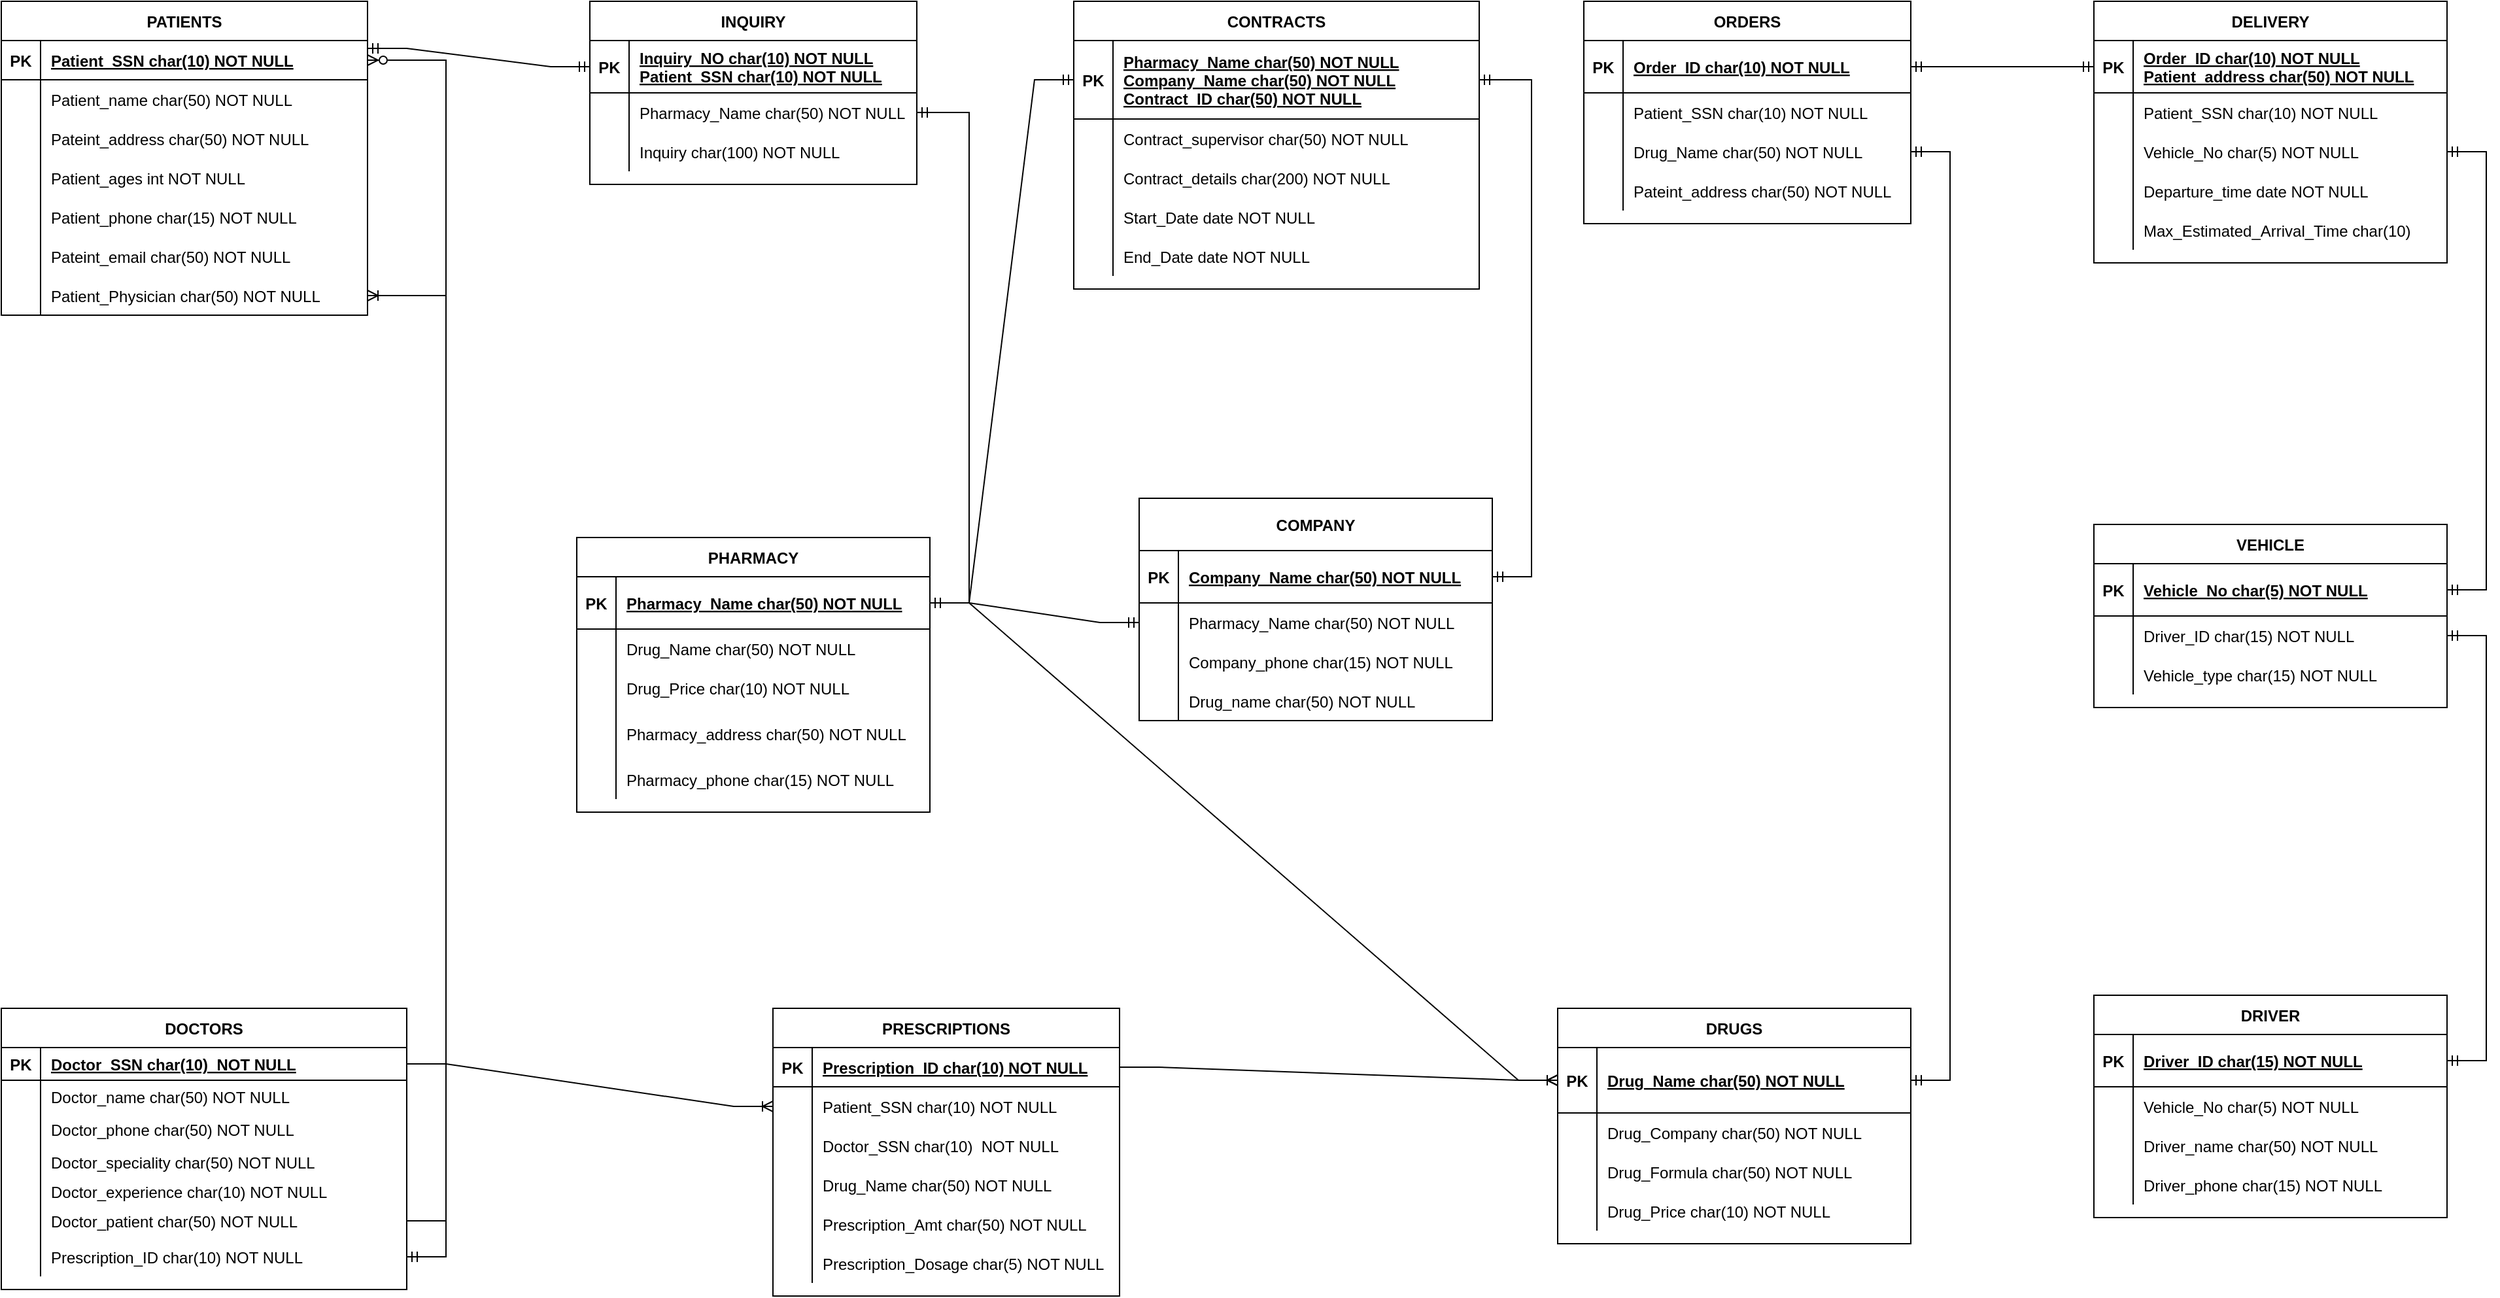 <mxfile version="21.2.8" type="device" pages="4">
  <diagram id="R2lEEEUBdFMjLlhIrx00" name="ERD DIAGRAM">
    <mxGraphModel dx="4185" dy="3310" grid="1" gridSize="10" guides="1" tooltips="1" connect="1" arrows="1" fold="1" page="1" pageScale="1" pageWidth="850" pageHeight="1100" math="0" shadow="0" extFonts="Permanent Marker^https://fonts.googleapis.com/css?family=Permanent+Marker">
      <root>
        <mxCell id="0" />
        <mxCell id="1" parent="0" />
        <mxCell id="C-vyLk0tnHw3VtMMgP7b-2" value="DOCTORS" style="shape=table;startSize=30;container=1;collapsible=1;childLayout=tableLayout;fixedRows=1;rowLines=0;fontStyle=1;align=center;resizeLast=1;" parent="1" vertex="1">
          <mxGeometry x="90" y="570" width="310" height="215" as="geometry">
            <mxRectangle x="90" y="530" width="100" height="30" as="alternateBounds" />
          </mxGeometry>
        </mxCell>
        <mxCell id="C-vyLk0tnHw3VtMMgP7b-3" value="" style="shape=partialRectangle;collapsible=0;dropTarget=0;pointerEvents=0;fillColor=none;points=[[0,0.5],[1,0.5]];portConstraint=eastwest;top=0;left=0;right=0;bottom=1;" parent="C-vyLk0tnHw3VtMMgP7b-2" vertex="1">
          <mxGeometry y="30" width="310" height="25" as="geometry" />
        </mxCell>
        <mxCell id="C-vyLk0tnHw3VtMMgP7b-4" value="PK" style="shape=partialRectangle;overflow=hidden;connectable=0;fillColor=none;top=0;left=0;bottom=0;right=0;fontStyle=1;" parent="C-vyLk0tnHw3VtMMgP7b-3" vertex="1">
          <mxGeometry width="30" height="25" as="geometry">
            <mxRectangle width="30" height="25" as="alternateBounds" />
          </mxGeometry>
        </mxCell>
        <mxCell id="C-vyLk0tnHw3VtMMgP7b-5" value="Doctor_SSN char(10)  NOT NULL " style="shape=partialRectangle;overflow=hidden;connectable=0;fillColor=none;top=0;left=0;bottom=0;right=0;align=left;spacingLeft=6;fontStyle=5;" parent="C-vyLk0tnHw3VtMMgP7b-3" vertex="1">
          <mxGeometry x="30" width="280" height="25" as="geometry">
            <mxRectangle width="280" height="25" as="alternateBounds" />
          </mxGeometry>
        </mxCell>
        <mxCell id="C-vyLk0tnHw3VtMMgP7b-9" value="" style="shape=partialRectangle;collapsible=0;dropTarget=0;pointerEvents=0;fillColor=none;points=[[0,0.5],[1,0.5]];portConstraint=eastwest;top=0;left=0;right=0;bottom=0;" parent="C-vyLk0tnHw3VtMMgP7b-2" vertex="1">
          <mxGeometry y="55" width="310" height="25" as="geometry" />
        </mxCell>
        <mxCell id="C-vyLk0tnHw3VtMMgP7b-10" value="" style="shape=partialRectangle;overflow=hidden;connectable=0;fillColor=none;top=0;left=0;bottom=0;right=0;" parent="C-vyLk0tnHw3VtMMgP7b-9" vertex="1">
          <mxGeometry width="30" height="25" as="geometry">
            <mxRectangle width="30" height="25" as="alternateBounds" />
          </mxGeometry>
        </mxCell>
        <mxCell id="C-vyLk0tnHw3VtMMgP7b-11" value="Doctor_name char(50) NOT NULL" style="shape=partialRectangle;overflow=hidden;connectable=0;fillColor=none;top=0;left=0;bottom=0;right=0;align=left;spacingLeft=6;" parent="C-vyLk0tnHw3VtMMgP7b-9" vertex="1">
          <mxGeometry x="30" width="280" height="25" as="geometry">
            <mxRectangle width="280" height="25" as="alternateBounds" />
          </mxGeometry>
        </mxCell>
        <mxCell id="KltX5cVH218O-iDFxjcp-17" style="shape=partialRectangle;collapsible=0;dropTarget=0;pointerEvents=0;fillColor=none;points=[[0,0.5],[1,0.5]];portConstraint=eastwest;top=0;left=0;right=0;bottom=0;" parent="C-vyLk0tnHw3VtMMgP7b-2" vertex="1">
          <mxGeometry y="80" width="310" height="25" as="geometry" />
        </mxCell>
        <mxCell id="KltX5cVH218O-iDFxjcp-18" style="shape=partialRectangle;overflow=hidden;connectable=0;fillColor=none;top=0;left=0;bottom=0;right=0;" parent="KltX5cVH218O-iDFxjcp-17" vertex="1">
          <mxGeometry width="30" height="25" as="geometry">
            <mxRectangle width="30" height="25" as="alternateBounds" />
          </mxGeometry>
        </mxCell>
        <mxCell id="KltX5cVH218O-iDFxjcp-19" value="Doctor_phone char(50) NOT NULL" style="shape=partialRectangle;overflow=hidden;connectable=0;fillColor=none;top=0;left=0;bottom=0;right=0;align=left;spacingLeft=6;" parent="KltX5cVH218O-iDFxjcp-17" vertex="1">
          <mxGeometry x="30" width="280" height="25" as="geometry">
            <mxRectangle width="280" height="25" as="alternateBounds" />
          </mxGeometry>
        </mxCell>
        <mxCell id="KltX5cVH218O-iDFxjcp-20" style="shape=partialRectangle;collapsible=0;dropTarget=0;pointerEvents=0;fillColor=none;points=[[0,0.5],[1,0.5]];portConstraint=eastwest;top=0;left=0;right=0;bottom=0;" parent="C-vyLk0tnHw3VtMMgP7b-2" vertex="1">
          <mxGeometry y="105" width="310" height="25" as="geometry" />
        </mxCell>
        <mxCell id="KltX5cVH218O-iDFxjcp-21" style="shape=partialRectangle;overflow=hidden;connectable=0;fillColor=none;top=0;left=0;bottom=0;right=0;" parent="KltX5cVH218O-iDFxjcp-20" vertex="1">
          <mxGeometry width="30" height="25" as="geometry">
            <mxRectangle width="30" height="25" as="alternateBounds" />
          </mxGeometry>
        </mxCell>
        <mxCell id="KltX5cVH218O-iDFxjcp-22" value="Doctor_speciality char(50) NOT NULL" style="shape=partialRectangle;overflow=hidden;connectable=0;fillColor=none;top=0;left=0;bottom=0;right=0;align=left;spacingLeft=6;" parent="KltX5cVH218O-iDFxjcp-20" vertex="1">
          <mxGeometry x="30" width="280" height="25" as="geometry">
            <mxRectangle width="280" height="25" as="alternateBounds" />
          </mxGeometry>
        </mxCell>
        <mxCell id="KltX5cVH218O-iDFxjcp-23" style="shape=partialRectangle;collapsible=0;dropTarget=0;pointerEvents=0;fillColor=none;points=[[0,0.5],[1,0.5]];portConstraint=eastwest;top=0;left=0;right=0;bottom=0;" parent="C-vyLk0tnHw3VtMMgP7b-2" vertex="1">
          <mxGeometry y="130" width="310" height="20" as="geometry" />
        </mxCell>
        <mxCell id="KltX5cVH218O-iDFxjcp-24" style="shape=partialRectangle;overflow=hidden;connectable=0;fillColor=none;top=0;left=0;bottom=0;right=0;" parent="KltX5cVH218O-iDFxjcp-23" vertex="1">
          <mxGeometry width="30" height="20" as="geometry">
            <mxRectangle width="30" height="20" as="alternateBounds" />
          </mxGeometry>
        </mxCell>
        <mxCell id="KltX5cVH218O-iDFxjcp-25" value="Doctor_experience char(10) NOT NULL" style="shape=partialRectangle;overflow=hidden;connectable=0;fillColor=none;top=0;left=0;bottom=0;right=0;align=left;spacingLeft=6;" parent="KltX5cVH218O-iDFxjcp-23" vertex="1">
          <mxGeometry x="30" width="280" height="20" as="geometry">
            <mxRectangle width="280" height="20" as="alternateBounds" />
          </mxGeometry>
        </mxCell>
        <mxCell id="KltX5cVH218O-iDFxjcp-197" style="shape=partialRectangle;collapsible=0;dropTarget=0;pointerEvents=0;fillColor=none;points=[[0,0.5],[1,0.5]];portConstraint=eastwest;top=0;left=0;right=0;bottom=0;" parent="C-vyLk0tnHw3VtMMgP7b-2" vertex="1">
          <mxGeometry y="150" width="310" height="25" as="geometry" />
        </mxCell>
        <mxCell id="KltX5cVH218O-iDFxjcp-198" style="shape=partialRectangle;overflow=hidden;connectable=0;fillColor=none;top=0;left=0;bottom=0;right=0;" parent="KltX5cVH218O-iDFxjcp-197" vertex="1">
          <mxGeometry width="30" height="25" as="geometry">
            <mxRectangle width="30" height="25" as="alternateBounds" />
          </mxGeometry>
        </mxCell>
        <mxCell id="KltX5cVH218O-iDFxjcp-199" value="Doctor_patient char(50) NOT NULL" style="shape=partialRectangle;overflow=hidden;connectable=0;fillColor=none;top=0;left=0;bottom=0;right=0;align=left;spacingLeft=6;" parent="KltX5cVH218O-iDFxjcp-197" vertex="1">
          <mxGeometry x="30" width="280" height="25" as="geometry">
            <mxRectangle width="280" height="25" as="alternateBounds" />
          </mxGeometry>
        </mxCell>
        <mxCell id="KltX5cVH218O-iDFxjcp-26" style="shape=partialRectangle;collapsible=0;dropTarget=0;pointerEvents=0;fillColor=none;points=[[0,0.5],[1,0.5]];portConstraint=eastwest;top=0;left=0;right=0;bottom=0;" parent="C-vyLk0tnHw3VtMMgP7b-2" vertex="1">
          <mxGeometry y="175" width="310" height="30" as="geometry" />
        </mxCell>
        <mxCell id="KltX5cVH218O-iDFxjcp-27" style="shape=partialRectangle;overflow=hidden;connectable=0;fillColor=none;top=0;left=0;bottom=0;right=0;" parent="KltX5cVH218O-iDFxjcp-26" vertex="1">
          <mxGeometry width="30" height="30" as="geometry">
            <mxRectangle width="30" height="30" as="alternateBounds" />
          </mxGeometry>
        </mxCell>
        <mxCell id="KltX5cVH218O-iDFxjcp-28" value="Prescription_ID char(10) NOT NULL" style="shape=partialRectangle;overflow=hidden;connectable=0;fillColor=none;top=0;left=0;bottom=0;right=0;align=left;spacingLeft=6;" parent="KltX5cVH218O-iDFxjcp-26" vertex="1">
          <mxGeometry x="30" width="280" height="30" as="geometry">
            <mxRectangle width="280" height="30" as="alternateBounds" />
          </mxGeometry>
        </mxCell>
        <mxCell id="C-vyLk0tnHw3VtMMgP7b-13" value="INQUIRY" style="shape=table;startSize=30;container=1;collapsible=1;childLayout=tableLayout;fixedRows=1;rowLines=0;fontStyle=1;align=center;resizeLast=1;" parent="1" vertex="1">
          <mxGeometry x="540" y="-200" width="250" height="140" as="geometry">
            <mxRectangle x="540" y="-180" width="90" height="30" as="alternateBounds" />
          </mxGeometry>
        </mxCell>
        <mxCell id="C-vyLk0tnHw3VtMMgP7b-14" value="" style="shape=partialRectangle;collapsible=0;dropTarget=0;pointerEvents=0;fillColor=none;points=[[0,0.5],[1,0.5]];portConstraint=eastwest;top=0;left=0;right=0;bottom=1;" parent="C-vyLk0tnHw3VtMMgP7b-13" vertex="1">
          <mxGeometry y="30" width="250" height="40" as="geometry" />
        </mxCell>
        <mxCell id="C-vyLk0tnHw3VtMMgP7b-15" value="PK" style="shape=partialRectangle;overflow=hidden;connectable=0;fillColor=none;top=0;left=0;bottom=0;right=0;fontStyle=1;" parent="C-vyLk0tnHw3VtMMgP7b-14" vertex="1">
          <mxGeometry width="30" height="40" as="geometry">
            <mxRectangle width="30" height="40" as="alternateBounds" />
          </mxGeometry>
        </mxCell>
        <mxCell id="C-vyLk0tnHw3VtMMgP7b-16" value="Inquiry_NO char(10) NOT NULL&#xa;Patient_SSN char(10) NOT NULL" style="shape=partialRectangle;overflow=hidden;connectable=0;fillColor=none;top=0;left=0;bottom=0;right=0;align=left;spacingLeft=6;fontStyle=5;" parent="C-vyLk0tnHw3VtMMgP7b-14" vertex="1">
          <mxGeometry x="30" width="220" height="40" as="geometry">
            <mxRectangle width="220" height="40" as="alternateBounds" />
          </mxGeometry>
        </mxCell>
        <mxCell id="C-vyLk0tnHw3VtMMgP7b-17" value="" style="shape=partialRectangle;collapsible=0;dropTarget=0;pointerEvents=0;fillColor=none;points=[[0,0.5],[1,0.5]];portConstraint=eastwest;top=0;left=0;right=0;bottom=0;" parent="C-vyLk0tnHw3VtMMgP7b-13" vertex="1">
          <mxGeometry y="70" width="250" height="30" as="geometry" />
        </mxCell>
        <mxCell id="C-vyLk0tnHw3VtMMgP7b-18" value="" style="shape=partialRectangle;overflow=hidden;connectable=0;fillColor=none;top=0;left=0;bottom=0;right=0;" parent="C-vyLk0tnHw3VtMMgP7b-17" vertex="1">
          <mxGeometry width="30" height="30" as="geometry">
            <mxRectangle width="30" height="30" as="alternateBounds" />
          </mxGeometry>
        </mxCell>
        <mxCell id="C-vyLk0tnHw3VtMMgP7b-19" value="Pharmacy_Name char(50) NOT NULL" style="shape=partialRectangle;overflow=hidden;connectable=0;fillColor=none;top=0;left=0;bottom=0;right=0;align=left;spacingLeft=6;" parent="C-vyLk0tnHw3VtMMgP7b-17" vertex="1">
          <mxGeometry x="30" width="220" height="30" as="geometry">
            <mxRectangle width="220" height="30" as="alternateBounds" />
          </mxGeometry>
        </mxCell>
        <mxCell id="C-vyLk0tnHw3VtMMgP7b-20" value="" style="shape=partialRectangle;collapsible=0;dropTarget=0;pointerEvents=0;fillColor=none;points=[[0,0.5],[1,0.5]];portConstraint=eastwest;top=0;left=0;right=0;bottom=0;" parent="C-vyLk0tnHw3VtMMgP7b-13" vertex="1">
          <mxGeometry y="100" width="250" height="30" as="geometry" />
        </mxCell>
        <mxCell id="C-vyLk0tnHw3VtMMgP7b-21" value="" style="shape=partialRectangle;overflow=hidden;connectable=0;fillColor=none;top=0;left=0;bottom=0;right=0;" parent="C-vyLk0tnHw3VtMMgP7b-20" vertex="1">
          <mxGeometry width="30" height="30" as="geometry">
            <mxRectangle width="30" height="30" as="alternateBounds" />
          </mxGeometry>
        </mxCell>
        <mxCell id="C-vyLk0tnHw3VtMMgP7b-22" value="Inquiry char(100) NOT NULL" style="shape=partialRectangle;overflow=hidden;connectable=0;fillColor=none;top=0;left=0;bottom=0;right=0;align=left;spacingLeft=6;" parent="C-vyLk0tnHw3VtMMgP7b-20" vertex="1">
          <mxGeometry x="30" width="220" height="30" as="geometry">
            <mxRectangle width="220" height="30" as="alternateBounds" />
          </mxGeometry>
        </mxCell>
        <mxCell id="C-vyLk0tnHw3VtMMgP7b-23" value="PATIENTS" style="shape=table;startSize=30;container=1;collapsible=1;childLayout=tableLayout;fixedRows=1;rowLines=0;fontStyle=1;align=center;resizeLast=1;" parent="1" vertex="1">
          <mxGeometry x="90" y="-200" width="280" height="240" as="geometry">
            <mxRectangle x="90" y="-180" width="100" height="30" as="alternateBounds" />
          </mxGeometry>
        </mxCell>
        <mxCell id="C-vyLk0tnHw3VtMMgP7b-24" value="" style="shape=partialRectangle;collapsible=0;dropTarget=0;pointerEvents=0;fillColor=none;points=[[0,0.5],[1,0.5]];portConstraint=eastwest;top=0;left=0;right=0;bottom=1;" parent="C-vyLk0tnHw3VtMMgP7b-23" vertex="1">
          <mxGeometry y="30" width="280" height="30" as="geometry" />
        </mxCell>
        <mxCell id="C-vyLk0tnHw3VtMMgP7b-25" value="PK" style="shape=partialRectangle;overflow=hidden;connectable=0;fillColor=none;top=0;left=0;bottom=0;right=0;fontStyle=1;" parent="C-vyLk0tnHw3VtMMgP7b-24" vertex="1">
          <mxGeometry width="30" height="30" as="geometry">
            <mxRectangle width="30" height="30" as="alternateBounds" />
          </mxGeometry>
        </mxCell>
        <mxCell id="C-vyLk0tnHw3VtMMgP7b-26" value="Patient_SSN char(10) NOT NULL " style="shape=partialRectangle;overflow=hidden;connectable=0;fillColor=none;top=0;left=0;bottom=0;right=0;align=left;spacingLeft=6;fontStyle=5;" parent="C-vyLk0tnHw3VtMMgP7b-24" vertex="1">
          <mxGeometry x="30" width="250" height="30" as="geometry">
            <mxRectangle width="250" height="30" as="alternateBounds" />
          </mxGeometry>
        </mxCell>
        <mxCell id="C-vyLk0tnHw3VtMMgP7b-27" value="" style="shape=partialRectangle;collapsible=0;dropTarget=0;pointerEvents=0;fillColor=none;points=[[0,0.5],[1,0.5]];portConstraint=eastwest;top=0;left=0;right=0;bottom=0;" parent="C-vyLk0tnHw3VtMMgP7b-23" vertex="1">
          <mxGeometry y="60" width="280" height="30" as="geometry" />
        </mxCell>
        <mxCell id="C-vyLk0tnHw3VtMMgP7b-28" value="" style="shape=partialRectangle;overflow=hidden;connectable=0;fillColor=none;top=0;left=0;bottom=0;right=0;" parent="C-vyLk0tnHw3VtMMgP7b-27" vertex="1">
          <mxGeometry width="30" height="30" as="geometry">
            <mxRectangle width="30" height="30" as="alternateBounds" />
          </mxGeometry>
        </mxCell>
        <mxCell id="C-vyLk0tnHw3VtMMgP7b-29" value="Patient_name char(50) NOT NULL" style="shape=partialRectangle;overflow=hidden;connectable=0;fillColor=none;top=0;left=0;bottom=0;right=0;align=left;spacingLeft=6;" parent="C-vyLk0tnHw3VtMMgP7b-27" vertex="1">
          <mxGeometry x="30" width="250" height="30" as="geometry">
            <mxRectangle width="250" height="30" as="alternateBounds" />
          </mxGeometry>
        </mxCell>
        <mxCell id="KltX5cVH218O-iDFxjcp-2" style="shape=partialRectangle;collapsible=0;dropTarget=0;pointerEvents=0;fillColor=none;points=[[0,0.5],[1,0.5]];portConstraint=eastwest;top=0;left=0;right=0;bottom=0;" parent="C-vyLk0tnHw3VtMMgP7b-23" vertex="1">
          <mxGeometry y="90" width="280" height="30" as="geometry" />
        </mxCell>
        <mxCell id="KltX5cVH218O-iDFxjcp-3" style="shape=partialRectangle;overflow=hidden;connectable=0;fillColor=none;top=0;left=0;bottom=0;right=0;" parent="KltX5cVH218O-iDFxjcp-2" vertex="1">
          <mxGeometry width="30" height="30" as="geometry">
            <mxRectangle width="30" height="30" as="alternateBounds" />
          </mxGeometry>
        </mxCell>
        <mxCell id="KltX5cVH218O-iDFxjcp-4" value="Pateint_address char(50) NOT NULL" style="shape=partialRectangle;overflow=hidden;connectable=0;fillColor=none;top=0;left=0;bottom=0;right=0;align=left;spacingLeft=6;" parent="KltX5cVH218O-iDFxjcp-2" vertex="1">
          <mxGeometry x="30" width="250" height="30" as="geometry">
            <mxRectangle width="250" height="30" as="alternateBounds" />
          </mxGeometry>
        </mxCell>
        <mxCell id="KltX5cVH218O-iDFxjcp-5" style="shape=partialRectangle;collapsible=0;dropTarget=0;pointerEvents=0;fillColor=none;points=[[0,0.5],[1,0.5]];portConstraint=eastwest;top=0;left=0;right=0;bottom=0;" parent="C-vyLk0tnHw3VtMMgP7b-23" vertex="1">
          <mxGeometry y="120" width="280" height="30" as="geometry" />
        </mxCell>
        <mxCell id="KltX5cVH218O-iDFxjcp-6" style="shape=partialRectangle;overflow=hidden;connectable=0;fillColor=none;top=0;left=0;bottom=0;right=0;" parent="KltX5cVH218O-iDFxjcp-5" vertex="1">
          <mxGeometry width="30" height="30" as="geometry">
            <mxRectangle width="30" height="30" as="alternateBounds" />
          </mxGeometry>
        </mxCell>
        <mxCell id="KltX5cVH218O-iDFxjcp-7" value="Patient_ages int NOT NULL" style="shape=partialRectangle;overflow=hidden;connectable=0;fillColor=none;top=0;left=0;bottom=0;right=0;align=left;spacingLeft=6;" parent="KltX5cVH218O-iDFxjcp-5" vertex="1">
          <mxGeometry x="30" width="250" height="30" as="geometry">
            <mxRectangle width="250" height="30" as="alternateBounds" />
          </mxGeometry>
        </mxCell>
        <mxCell id="KltX5cVH218O-iDFxjcp-8" style="shape=partialRectangle;collapsible=0;dropTarget=0;pointerEvents=0;fillColor=none;points=[[0,0.5],[1,0.5]];portConstraint=eastwest;top=0;left=0;right=0;bottom=0;" parent="C-vyLk0tnHw3VtMMgP7b-23" vertex="1">
          <mxGeometry y="150" width="280" height="30" as="geometry" />
        </mxCell>
        <mxCell id="KltX5cVH218O-iDFxjcp-9" style="shape=partialRectangle;overflow=hidden;connectable=0;fillColor=none;top=0;left=0;bottom=0;right=0;" parent="KltX5cVH218O-iDFxjcp-8" vertex="1">
          <mxGeometry width="30" height="30" as="geometry">
            <mxRectangle width="30" height="30" as="alternateBounds" />
          </mxGeometry>
        </mxCell>
        <mxCell id="KltX5cVH218O-iDFxjcp-10" value="Patient_phone char(15) NOT NULL" style="shape=partialRectangle;overflow=hidden;connectable=0;fillColor=none;top=0;left=0;bottom=0;right=0;align=left;spacingLeft=6;" parent="KltX5cVH218O-iDFxjcp-8" vertex="1">
          <mxGeometry x="30" width="250" height="30" as="geometry">
            <mxRectangle width="250" height="30" as="alternateBounds" />
          </mxGeometry>
        </mxCell>
        <mxCell id="KltX5cVH218O-iDFxjcp-11" style="shape=partialRectangle;collapsible=0;dropTarget=0;pointerEvents=0;fillColor=none;points=[[0,0.5],[1,0.5]];portConstraint=eastwest;top=0;left=0;right=0;bottom=0;" parent="C-vyLk0tnHw3VtMMgP7b-23" vertex="1">
          <mxGeometry y="180" width="280" height="30" as="geometry" />
        </mxCell>
        <mxCell id="KltX5cVH218O-iDFxjcp-12" style="shape=partialRectangle;overflow=hidden;connectable=0;fillColor=none;top=0;left=0;bottom=0;right=0;" parent="KltX5cVH218O-iDFxjcp-11" vertex="1">
          <mxGeometry width="30" height="30" as="geometry">
            <mxRectangle width="30" height="30" as="alternateBounds" />
          </mxGeometry>
        </mxCell>
        <mxCell id="KltX5cVH218O-iDFxjcp-13" value="Pateint_email char(50) NOT NULL" style="shape=partialRectangle;overflow=hidden;connectable=0;fillColor=none;top=0;left=0;bottom=0;right=0;align=left;spacingLeft=6;" parent="KltX5cVH218O-iDFxjcp-11" vertex="1">
          <mxGeometry x="30" width="250" height="30" as="geometry">
            <mxRectangle width="250" height="30" as="alternateBounds" />
          </mxGeometry>
        </mxCell>
        <mxCell id="KltX5cVH218O-iDFxjcp-14" style="shape=partialRectangle;collapsible=0;dropTarget=0;pointerEvents=0;fillColor=none;points=[[0,0.5],[1,0.5]];portConstraint=eastwest;top=0;left=0;right=0;bottom=0;" parent="C-vyLk0tnHw3VtMMgP7b-23" vertex="1">
          <mxGeometry y="210" width="280" height="30" as="geometry" />
        </mxCell>
        <mxCell id="KltX5cVH218O-iDFxjcp-15" style="shape=partialRectangle;overflow=hidden;connectable=0;fillColor=none;top=0;left=0;bottom=0;right=0;" parent="KltX5cVH218O-iDFxjcp-14" vertex="1">
          <mxGeometry width="30" height="30" as="geometry">
            <mxRectangle width="30" height="30" as="alternateBounds" />
          </mxGeometry>
        </mxCell>
        <mxCell id="KltX5cVH218O-iDFxjcp-16" value="Patient_Physician char(50) NOT NULL" style="shape=partialRectangle;overflow=hidden;connectable=0;fillColor=none;top=0;left=0;bottom=0;right=0;align=left;spacingLeft=6;" parent="KltX5cVH218O-iDFxjcp-14" vertex="1">
          <mxGeometry x="30" width="250" height="30" as="geometry">
            <mxRectangle width="250" height="30" as="alternateBounds" />
          </mxGeometry>
        </mxCell>
        <mxCell id="tROw_7_dPr8pUEA0iKDL-1" value="PRESCRIPTIONS" style="shape=table;startSize=30;container=1;collapsible=1;childLayout=tableLayout;fixedRows=1;rowLines=0;fontStyle=1;align=center;resizeLast=1;" parent="1" vertex="1">
          <mxGeometry x="680" y="570" width="265" height="220" as="geometry">
            <mxRectangle x="680" y="535" width="140" height="30" as="alternateBounds" />
          </mxGeometry>
        </mxCell>
        <mxCell id="tROw_7_dPr8pUEA0iKDL-2" value="" style="shape=partialRectangle;collapsible=0;dropTarget=0;pointerEvents=0;fillColor=none;points=[[0,0.5],[1,0.5]];portConstraint=eastwest;top=0;left=0;right=0;bottom=1;" parent="tROw_7_dPr8pUEA0iKDL-1" vertex="1">
          <mxGeometry y="30" width="265" height="30" as="geometry" />
        </mxCell>
        <mxCell id="tROw_7_dPr8pUEA0iKDL-3" value="PK" style="shape=partialRectangle;overflow=hidden;connectable=0;fillColor=none;top=0;left=0;bottom=0;right=0;fontStyle=1;" parent="tROw_7_dPr8pUEA0iKDL-2" vertex="1">
          <mxGeometry width="30" height="30" as="geometry">
            <mxRectangle width="30" height="30" as="alternateBounds" />
          </mxGeometry>
        </mxCell>
        <mxCell id="tROw_7_dPr8pUEA0iKDL-4" value="Prescription_ID char(10) NOT NULL" style="shape=partialRectangle;overflow=hidden;connectable=0;fillColor=none;top=0;left=0;bottom=0;right=0;align=left;spacingLeft=6;fontStyle=5;" parent="tROw_7_dPr8pUEA0iKDL-2" vertex="1">
          <mxGeometry x="30" width="235" height="30" as="geometry">
            <mxRectangle width="235" height="30" as="alternateBounds" />
          </mxGeometry>
        </mxCell>
        <mxCell id="tROw_7_dPr8pUEA0iKDL-5" value="" style="shape=partialRectangle;collapsible=0;dropTarget=0;pointerEvents=0;fillColor=none;points=[[0,0.5],[1,0.5]];portConstraint=eastwest;top=0;left=0;right=0;bottom=0;" parent="tROw_7_dPr8pUEA0iKDL-1" vertex="1">
          <mxGeometry y="60" width="265" height="30" as="geometry" />
        </mxCell>
        <mxCell id="tROw_7_dPr8pUEA0iKDL-6" value="" style="shape=partialRectangle;overflow=hidden;connectable=0;fillColor=none;top=0;left=0;bottom=0;right=0;" parent="tROw_7_dPr8pUEA0iKDL-5" vertex="1">
          <mxGeometry width="30" height="30" as="geometry">
            <mxRectangle width="30" height="30" as="alternateBounds" />
          </mxGeometry>
        </mxCell>
        <mxCell id="tROw_7_dPr8pUEA0iKDL-7" value="Patient_SSN char(10) NOT NULL" style="shape=partialRectangle;overflow=hidden;connectable=0;fillColor=none;top=0;left=0;bottom=0;right=0;align=left;spacingLeft=6;" parent="tROw_7_dPr8pUEA0iKDL-5" vertex="1">
          <mxGeometry x="30" width="235" height="30" as="geometry">
            <mxRectangle width="235" height="30" as="alternateBounds" />
          </mxGeometry>
        </mxCell>
        <mxCell id="tROw_7_dPr8pUEA0iKDL-8" value="" style="shape=partialRectangle;collapsible=0;dropTarget=0;pointerEvents=0;fillColor=none;points=[[0,0.5],[1,0.5]];portConstraint=eastwest;top=0;left=0;right=0;bottom=0;" parent="tROw_7_dPr8pUEA0iKDL-1" vertex="1">
          <mxGeometry y="90" width="265" height="30" as="geometry" />
        </mxCell>
        <mxCell id="tROw_7_dPr8pUEA0iKDL-9" value="" style="shape=partialRectangle;overflow=hidden;connectable=0;fillColor=none;top=0;left=0;bottom=0;right=0;" parent="tROw_7_dPr8pUEA0iKDL-8" vertex="1">
          <mxGeometry width="30" height="30" as="geometry">
            <mxRectangle width="30" height="30" as="alternateBounds" />
          </mxGeometry>
        </mxCell>
        <mxCell id="tROw_7_dPr8pUEA0iKDL-10" value="Doctor_SSN char(10)  NOT NULL" style="shape=partialRectangle;overflow=hidden;connectable=0;fillColor=none;top=0;left=0;bottom=0;right=0;align=left;spacingLeft=6;" parent="tROw_7_dPr8pUEA0iKDL-8" vertex="1">
          <mxGeometry x="30" width="235" height="30" as="geometry">
            <mxRectangle width="235" height="30" as="alternateBounds" />
          </mxGeometry>
        </mxCell>
        <mxCell id="KltX5cVH218O-iDFxjcp-36" style="shape=partialRectangle;collapsible=0;dropTarget=0;pointerEvents=0;fillColor=none;points=[[0,0.5],[1,0.5]];portConstraint=eastwest;top=0;left=0;right=0;bottom=0;" parent="tROw_7_dPr8pUEA0iKDL-1" vertex="1">
          <mxGeometry y="120" width="265" height="30" as="geometry" />
        </mxCell>
        <mxCell id="KltX5cVH218O-iDFxjcp-37" style="shape=partialRectangle;overflow=hidden;connectable=0;fillColor=none;top=0;left=0;bottom=0;right=0;" parent="KltX5cVH218O-iDFxjcp-36" vertex="1">
          <mxGeometry width="30" height="30" as="geometry">
            <mxRectangle width="30" height="30" as="alternateBounds" />
          </mxGeometry>
        </mxCell>
        <mxCell id="KltX5cVH218O-iDFxjcp-38" value="Drug_Name char(50) NOT NULL" style="shape=partialRectangle;overflow=hidden;connectable=0;fillColor=none;top=0;left=0;bottom=0;right=0;align=left;spacingLeft=6;" parent="KltX5cVH218O-iDFxjcp-36" vertex="1">
          <mxGeometry x="30" width="235" height="30" as="geometry">
            <mxRectangle width="235" height="30" as="alternateBounds" />
          </mxGeometry>
        </mxCell>
        <mxCell id="KltX5cVH218O-iDFxjcp-33" style="shape=partialRectangle;collapsible=0;dropTarget=0;pointerEvents=0;fillColor=none;points=[[0,0.5],[1,0.5]];portConstraint=eastwest;top=0;left=0;right=0;bottom=0;" parent="tROw_7_dPr8pUEA0iKDL-1" vertex="1">
          <mxGeometry y="150" width="265" height="30" as="geometry" />
        </mxCell>
        <mxCell id="KltX5cVH218O-iDFxjcp-34" style="shape=partialRectangle;overflow=hidden;connectable=0;fillColor=none;top=0;left=0;bottom=0;right=0;" parent="KltX5cVH218O-iDFxjcp-33" vertex="1">
          <mxGeometry width="30" height="30" as="geometry">
            <mxRectangle width="30" height="30" as="alternateBounds" />
          </mxGeometry>
        </mxCell>
        <mxCell id="KltX5cVH218O-iDFxjcp-35" value="Prescription_Amt char(50) NOT NULL" style="shape=partialRectangle;overflow=hidden;connectable=0;fillColor=none;top=0;left=0;bottom=0;right=0;align=left;spacingLeft=6;" parent="KltX5cVH218O-iDFxjcp-33" vertex="1">
          <mxGeometry x="30" width="235" height="30" as="geometry">
            <mxRectangle width="235" height="30" as="alternateBounds" />
          </mxGeometry>
        </mxCell>
        <mxCell id="KltX5cVH218O-iDFxjcp-30" style="shape=partialRectangle;collapsible=0;dropTarget=0;pointerEvents=0;fillColor=none;points=[[0,0.5],[1,0.5]];portConstraint=eastwest;top=0;left=0;right=0;bottom=0;" parent="tROw_7_dPr8pUEA0iKDL-1" vertex="1">
          <mxGeometry y="180" width="265" height="30" as="geometry" />
        </mxCell>
        <mxCell id="KltX5cVH218O-iDFxjcp-31" style="shape=partialRectangle;overflow=hidden;connectable=0;fillColor=none;top=0;left=0;bottom=0;right=0;" parent="KltX5cVH218O-iDFxjcp-30" vertex="1">
          <mxGeometry width="30" height="30" as="geometry">
            <mxRectangle width="30" height="30" as="alternateBounds" />
          </mxGeometry>
        </mxCell>
        <mxCell id="KltX5cVH218O-iDFxjcp-32" value="Prescription_Dosage char(5) NOT NULL" style="shape=partialRectangle;overflow=hidden;connectable=0;fillColor=none;top=0;left=0;bottom=0;right=0;align=left;spacingLeft=6;" parent="KltX5cVH218O-iDFxjcp-30" vertex="1">
          <mxGeometry x="30" width="235" height="30" as="geometry">
            <mxRectangle width="235" height="30" as="alternateBounds" />
          </mxGeometry>
        </mxCell>
        <mxCell id="KltX5cVH218O-iDFxjcp-67" value="ORDERS" style="shape=table;startSize=30;container=1;collapsible=1;childLayout=tableLayout;fixedRows=1;rowLines=0;fontStyle=1;align=center;resizeLast=1;" parent="1" vertex="1">
          <mxGeometry x="1300" y="-200" width="250" height="170" as="geometry">
            <mxRectangle x="1290" y="-170" width="90" height="30" as="alternateBounds" />
          </mxGeometry>
        </mxCell>
        <mxCell id="KltX5cVH218O-iDFxjcp-68" value="" style="shape=partialRectangle;collapsible=0;dropTarget=0;pointerEvents=0;fillColor=none;points=[[0,0.5],[1,0.5]];portConstraint=eastwest;top=0;left=0;right=0;bottom=1;" parent="KltX5cVH218O-iDFxjcp-67" vertex="1">
          <mxGeometry y="30" width="250" height="40" as="geometry" />
        </mxCell>
        <mxCell id="KltX5cVH218O-iDFxjcp-69" value="PK" style="shape=partialRectangle;overflow=hidden;connectable=0;fillColor=none;top=0;left=0;bottom=0;right=0;fontStyle=1;" parent="KltX5cVH218O-iDFxjcp-68" vertex="1">
          <mxGeometry width="30" height="40" as="geometry">
            <mxRectangle width="30" height="40" as="alternateBounds" />
          </mxGeometry>
        </mxCell>
        <mxCell id="KltX5cVH218O-iDFxjcp-70" value="Order_ID char(10) NOT NULL" style="shape=partialRectangle;overflow=hidden;connectable=0;fillColor=none;top=0;left=0;bottom=0;right=0;align=left;spacingLeft=6;fontStyle=5;" parent="KltX5cVH218O-iDFxjcp-68" vertex="1">
          <mxGeometry x="30" width="220" height="40" as="geometry">
            <mxRectangle width="220" height="40" as="alternateBounds" />
          </mxGeometry>
        </mxCell>
        <mxCell id="KltX5cVH218O-iDFxjcp-71" value="" style="shape=partialRectangle;collapsible=0;dropTarget=0;pointerEvents=0;fillColor=none;points=[[0,0.5],[1,0.5]];portConstraint=eastwest;top=0;left=0;right=0;bottom=0;" parent="KltX5cVH218O-iDFxjcp-67" vertex="1">
          <mxGeometry y="70" width="250" height="30" as="geometry" />
        </mxCell>
        <mxCell id="KltX5cVH218O-iDFxjcp-72" value="" style="shape=partialRectangle;overflow=hidden;connectable=0;fillColor=none;top=0;left=0;bottom=0;right=0;" parent="KltX5cVH218O-iDFxjcp-71" vertex="1">
          <mxGeometry width="30" height="30" as="geometry">
            <mxRectangle width="30" height="30" as="alternateBounds" />
          </mxGeometry>
        </mxCell>
        <mxCell id="KltX5cVH218O-iDFxjcp-73" value="Patient_SSN char(10) NOT NULL" style="shape=partialRectangle;overflow=hidden;connectable=0;fillColor=none;top=0;left=0;bottom=0;right=0;align=left;spacingLeft=6;" parent="KltX5cVH218O-iDFxjcp-71" vertex="1">
          <mxGeometry x="30" width="220" height="30" as="geometry">
            <mxRectangle width="220" height="30" as="alternateBounds" />
          </mxGeometry>
        </mxCell>
        <mxCell id="KltX5cVH218O-iDFxjcp-74" value="" style="shape=partialRectangle;collapsible=0;dropTarget=0;pointerEvents=0;fillColor=none;points=[[0,0.5],[1,0.5]];portConstraint=eastwest;top=0;left=0;right=0;bottom=0;" parent="KltX5cVH218O-iDFxjcp-67" vertex="1">
          <mxGeometry y="100" width="250" height="30" as="geometry" />
        </mxCell>
        <mxCell id="KltX5cVH218O-iDFxjcp-75" value="" style="shape=partialRectangle;overflow=hidden;connectable=0;fillColor=none;top=0;left=0;bottom=0;right=0;" parent="KltX5cVH218O-iDFxjcp-74" vertex="1">
          <mxGeometry width="30" height="30" as="geometry">
            <mxRectangle width="30" height="30" as="alternateBounds" />
          </mxGeometry>
        </mxCell>
        <mxCell id="KltX5cVH218O-iDFxjcp-76" value="Drug_Name char(50) NOT NULL" style="shape=partialRectangle;overflow=hidden;connectable=0;fillColor=none;top=0;left=0;bottom=0;right=0;align=left;spacingLeft=6;" parent="KltX5cVH218O-iDFxjcp-74" vertex="1">
          <mxGeometry x="30" width="220" height="30" as="geometry">
            <mxRectangle width="220" height="30" as="alternateBounds" />
          </mxGeometry>
        </mxCell>
        <mxCell id="KltX5cVH218O-iDFxjcp-77" style="shape=partialRectangle;collapsible=0;dropTarget=0;pointerEvents=0;fillColor=none;points=[[0,0.5],[1,0.5]];portConstraint=eastwest;top=0;left=0;right=0;bottom=0;" parent="KltX5cVH218O-iDFxjcp-67" vertex="1">
          <mxGeometry y="130" width="250" height="30" as="geometry" />
        </mxCell>
        <mxCell id="KltX5cVH218O-iDFxjcp-78" style="shape=partialRectangle;overflow=hidden;connectable=0;fillColor=none;top=0;left=0;bottom=0;right=0;" parent="KltX5cVH218O-iDFxjcp-77" vertex="1">
          <mxGeometry width="30" height="30" as="geometry">
            <mxRectangle width="30" height="30" as="alternateBounds" />
          </mxGeometry>
        </mxCell>
        <mxCell id="KltX5cVH218O-iDFxjcp-79" value="Pateint_address char(50) NOT NULL" style="shape=partialRectangle;overflow=hidden;connectable=0;fillColor=none;top=0;left=0;bottom=0;right=0;align=left;spacingLeft=6;" parent="KltX5cVH218O-iDFxjcp-77" vertex="1">
          <mxGeometry x="30" width="220" height="30" as="geometry">
            <mxRectangle width="220" height="30" as="alternateBounds" />
          </mxGeometry>
        </mxCell>
        <mxCell id="KltX5cVH218O-iDFxjcp-80" value="PHARMACY" style="shape=table;startSize=30;container=1;collapsible=1;childLayout=tableLayout;fixedRows=1;rowLines=0;fontStyle=1;align=center;resizeLast=1;" parent="1" vertex="1">
          <mxGeometry x="530" y="210" width="270" height="210" as="geometry">
            <mxRectangle x="690" y="300" width="110" height="30" as="alternateBounds" />
          </mxGeometry>
        </mxCell>
        <mxCell id="KltX5cVH218O-iDFxjcp-81" value="" style="shape=partialRectangle;collapsible=0;dropTarget=0;pointerEvents=0;fillColor=none;points=[[0,0.5],[1,0.5]];portConstraint=eastwest;top=0;left=0;right=0;bottom=1;" parent="KltX5cVH218O-iDFxjcp-80" vertex="1">
          <mxGeometry y="30" width="270" height="40" as="geometry" />
        </mxCell>
        <mxCell id="KltX5cVH218O-iDFxjcp-82" value="PK" style="shape=partialRectangle;overflow=hidden;connectable=0;fillColor=none;top=0;left=0;bottom=0;right=0;fontStyle=1;" parent="KltX5cVH218O-iDFxjcp-81" vertex="1">
          <mxGeometry width="30" height="40" as="geometry">
            <mxRectangle width="30" height="40" as="alternateBounds" />
          </mxGeometry>
        </mxCell>
        <mxCell id="KltX5cVH218O-iDFxjcp-83" value="Pharmacy_Name char(50) NOT NULL" style="shape=partialRectangle;overflow=hidden;connectable=0;fillColor=none;top=0;left=0;bottom=0;right=0;align=left;spacingLeft=6;fontStyle=5;" parent="KltX5cVH218O-iDFxjcp-81" vertex="1">
          <mxGeometry x="30" width="240" height="40" as="geometry">
            <mxRectangle width="240" height="40" as="alternateBounds" />
          </mxGeometry>
        </mxCell>
        <mxCell id="KltX5cVH218O-iDFxjcp-84" value="" style="shape=partialRectangle;collapsible=0;dropTarget=0;pointerEvents=0;fillColor=none;points=[[0,0.5],[1,0.5]];portConstraint=eastwest;top=0;left=0;right=0;bottom=0;" parent="KltX5cVH218O-iDFxjcp-80" vertex="1">
          <mxGeometry y="70" width="270" height="30" as="geometry" />
        </mxCell>
        <mxCell id="KltX5cVH218O-iDFxjcp-85" value="" style="shape=partialRectangle;overflow=hidden;connectable=0;fillColor=none;top=0;left=0;bottom=0;right=0;" parent="KltX5cVH218O-iDFxjcp-84" vertex="1">
          <mxGeometry width="30" height="30" as="geometry">
            <mxRectangle width="30" height="30" as="alternateBounds" />
          </mxGeometry>
        </mxCell>
        <mxCell id="KltX5cVH218O-iDFxjcp-86" value="Drug_Name char(50) NOT NULL" style="shape=partialRectangle;overflow=hidden;connectable=0;fillColor=none;top=0;left=0;bottom=0;right=0;align=left;spacingLeft=6;" parent="KltX5cVH218O-iDFxjcp-84" vertex="1">
          <mxGeometry x="30" width="240" height="30" as="geometry">
            <mxRectangle width="240" height="30" as="alternateBounds" />
          </mxGeometry>
        </mxCell>
        <mxCell id="u30iG4FDPO3ED63jmxlu-2" style="shape=partialRectangle;collapsible=0;dropTarget=0;pointerEvents=0;fillColor=none;points=[[0,0.5],[1,0.5]];portConstraint=eastwest;top=0;left=0;right=0;bottom=0;" parent="KltX5cVH218O-iDFxjcp-80" vertex="1">
          <mxGeometry y="100" width="270" height="30" as="geometry" />
        </mxCell>
        <mxCell id="u30iG4FDPO3ED63jmxlu-3" style="shape=partialRectangle;overflow=hidden;connectable=0;fillColor=none;top=0;left=0;bottom=0;right=0;" parent="u30iG4FDPO3ED63jmxlu-2" vertex="1">
          <mxGeometry width="30" height="30" as="geometry">
            <mxRectangle width="30" height="30" as="alternateBounds" />
          </mxGeometry>
        </mxCell>
        <mxCell id="u30iG4FDPO3ED63jmxlu-4" value="Drug_Price char(10) NOT NULL" style="shape=partialRectangle;overflow=hidden;connectable=0;fillColor=none;top=0;left=0;bottom=0;right=0;align=left;spacingLeft=6;" parent="u30iG4FDPO3ED63jmxlu-2" vertex="1">
          <mxGeometry x="30" width="240" height="30" as="geometry">
            <mxRectangle width="240" height="30" as="alternateBounds" />
          </mxGeometry>
        </mxCell>
        <mxCell id="KltX5cVH218O-iDFxjcp-87" value="" style="shape=partialRectangle;collapsible=0;dropTarget=0;pointerEvents=0;fillColor=none;points=[[0,0.5],[1,0.5]];portConstraint=eastwest;top=0;left=0;right=0;bottom=0;" parent="KltX5cVH218O-iDFxjcp-80" vertex="1">
          <mxGeometry y="130" width="270" height="40" as="geometry" />
        </mxCell>
        <mxCell id="KltX5cVH218O-iDFxjcp-88" value="" style="shape=partialRectangle;overflow=hidden;connectable=0;fillColor=none;top=0;left=0;bottom=0;right=0;" parent="KltX5cVH218O-iDFxjcp-87" vertex="1">
          <mxGeometry width="30" height="40" as="geometry">
            <mxRectangle width="30" height="40" as="alternateBounds" />
          </mxGeometry>
        </mxCell>
        <mxCell id="KltX5cVH218O-iDFxjcp-89" value="Pharmacy_address char(50) NOT NULL" style="shape=partialRectangle;overflow=hidden;connectable=0;fillColor=none;top=0;left=0;bottom=0;right=0;align=left;spacingLeft=6;" parent="KltX5cVH218O-iDFxjcp-87" vertex="1">
          <mxGeometry x="30" width="240" height="40" as="geometry">
            <mxRectangle width="240" height="40" as="alternateBounds" />
          </mxGeometry>
        </mxCell>
        <mxCell id="KltX5cVH218O-iDFxjcp-90" style="shape=partialRectangle;collapsible=0;dropTarget=0;pointerEvents=0;fillColor=none;points=[[0,0.5],[1,0.5]];portConstraint=eastwest;top=0;left=0;right=0;bottom=0;" parent="KltX5cVH218O-iDFxjcp-80" vertex="1">
          <mxGeometry y="170" width="270" height="30" as="geometry" />
        </mxCell>
        <mxCell id="KltX5cVH218O-iDFxjcp-91" style="shape=partialRectangle;overflow=hidden;connectable=0;fillColor=none;top=0;left=0;bottom=0;right=0;" parent="KltX5cVH218O-iDFxjcp-90" vertex="1">
          <mxGeometry width="30" height="30" as="geometry">
            <mxRectangle width="30" height="30" as="alternateBounds" />
          </mxGeometry>
        </mxCell>
        <mxCell id="KltX5cVH218O-iDFxjcp-92" value="Pharmacy_phone char(15) NOT NULL" style="shape=partialRectangle;overflow=hidden;connectable=0;fillColor=none;top=0;left=0;bottom=0;right=0;align=left;spacingLeft=6;" parent="KltX5cVH218O-iDFxjcp-90" vertex="1">
          <mxGeometry x="30" width="240" height="30" as="geometry">
            <mxRectangle width="240" height="30" as="alternateBounds" />
          </mxGeometry>
        </mxCell>
        <mxCell id="KltX5cVH218O-iDFxjcp-93" value="DRUGS" style="shape=table;startSize=30;container=1;collapsible=1;childLayout=tableLayout;fixedRows=1;rowLines=0;fontStyle=1;align=center;resizeLast=1;" parent="1" vertex="1">
          <mxGeometry x="1280" y="570" width="270" height="180" as="geometry">
            <mxRectangle x="1320" y="535" width="80" height="30" as="alternateBounds" />
          </mxGeometry>
        </mxCell>
        <mxCell id="KltX5cVH218O-iDFxjcp-94" value="" style="shape=partialRectangle;collapsible=0;dropTarget=0;pointerEvents=0;fillColor=none;points=[[0,0.5],[1,0.5]];portConstraint=eastwest;top=0;left=0;right=0;bottom=1;" parent="KltX5cVH218O-iDFxjcp-93" vertex="1">
          <mxGeometry y="30" width="270" height="50" as="geometry" />
        </mxCell>
        <mxCell id="KltX5cVH218O-iDFxjcp-95" value="PK" style="shape=partialRectangle;overflow=hidden;connectable=0;fillColor=none;top=0;left=0;bottom=0;right=0;fontStyle=1;" parent="KltX5cVH218O-iDFxjcp-94" vertex="1">
          <mxGeometry width="30" height="50" as="geometry">
            <mxRectangle width="30" height="50" as="alternateBounds" />
          </mxGeometry>
        </mxCell>
        <mxCell id="KltX5cVH218O-iDFxjcp-96" value="Drug_Name char(50) NOT NULL" style="shape=partialRectangle;overflow=hidden;connectable=0;fillColor=none;top=0;left=0;bottom=0;right=0;align=left;spacingLeft=6;fontStyle=5;" parent="KltX5cVH218O-iDFxjcp-94" vertex="1">
          <mxGeometry x="30" width="240" height="50" as="geometry">
            <mxRectangle width="240" height="50" as="alternateBounds" />
          </mxGeometry>
        </mxCell>
        <mxCell id="KltX5cVH218O-iDFxjcp-97" value="" style="shape=partialRectangle;collapsible=0;dropTarget=0;pointerEvents=0;fillColor=none;points=[[0,0.5],[1,0.5]];portConstraint=eastwest;top=0;left=0;right=0;bottom=0;" parent="KltX5cVH218O-iDFxjcp-93" vertex="1">
          <mxGeometry y="80" width="270" height="30" as="geometry" />
        </mxCell>
        <mxCell id="KltX5cVH218O-iDFxjcp-98" value="" style="shape=partialRectangle;overflow=hidden;connectable=0;fillColor=none;top=0;left=0;bottom=0;right=0;" parent="KltX5cVH218O-iDFxjcp-97" vertex="1">
          <mxGeometry width="30" height="30" as="geometry">
            <mxRectangle width="30" height="30" as="alternateBounds" />
          </mxGeometry>
        </mxCell>
        <mxCell id="KltX5cVH218O-iDFxjcp-99" value="Drug_Company char(50) NOT NULL" style="shape=partialRectangle;overflow=hidden;connectable=0;fillColor=none;top=0;left=0;bottom=0;right=0;align=left;spacingLeft=6;" parent="KltX5cVH218O-iDFxjcp-97" vertex="1">
          <mxGeometry x="30" width="240" height="30" as="geometry">
            <mxRectangle width="240" height="30" as="alternateBounds" />
          </mxGeometry>
        </mxCell>
        <mxCell id="KltX5cVH218O-iDFxjcp-100" value="" style="shape=partialRectangle;collapsible=0;dropTarget=0;pointerEvents=0;fillColor=none;points=[[0,0.5],[1,0.5]];portConstraint=eastwest;top=0;left=0;right=0;bottom=0;" parent="KltX5cVH218O-iDFxjcp-93" vertex="1">
          <mxGeometry y="110" width="270" height="30" as="geometry" />
        </mxCell>
        <mxCell id="KltX5cVH218O-iDFxjcp-101" value="" style="shape=partialRectangle;overflow=hidden;connectable=0;fillColor=none;top=0;left=0;bottom=0;right=0;" parent="KltX5cVH218O-iDFxjcp-100" vertex="1">
          <mxGeometry width="30" height="30" as="geometry">
            <mxRectangle width="30" height="30" as="alternateBounds" />
          </mxGeometry>
        </mxCell>
        <mxCell id="KltX5cVH218O-iDFxjcp-102" value="Drug_Formula char(50) NOT NULL" style="shape=partialRectangle;overflow=hidden;connectable=0;fillColor=none;top=0;left=0;bottom=0;right=0;align=left;spacingLeft=6;" parent="KltX5cVH218O-iDFxjcp-100" vertex="1">
          <mxGeometry x="30" width="240" height="30" as="geometry">
            <mxRectangle width="240" height="30" as="alternateBounds" />
          </mxGeometry>
        </mxCell>
        <mxCell id="KltX5cVH218O-iDFxjcp-103" style="shape=partialRectangle;collapsible=0;dropTarget=0;pointerEvents=0;fillColor=none;points=[[0,0.5],[1,0.5]];portConstraint=eastwest;top=0;left=0;right=0;bottom=0;" parent="KltX5cVH218O-iDFxjcp-93" vertex="1">
          <mxGeometry y="140" width="270" height="30" as="geometry" />
        </mxCell>
        <mxCell id="KltX5cVH218O-iDFxjcp-104" style="shape=partialRectangle;overflow=hidden;connectable=0;fillColor=none;top=0;left=0;bottom=0;right=0;" parent="KltX5cVH218O-iDFxjcp-103" vertex="1">
          <mxGeometry width="30" height="30" as="geometry">
            <mxRectangle width="30" height="30" as="alternateBounds" />
          </mxGeometry>
        </mxCell>
        <mxCell id="KltX5cVH218O-iDFxjcp-105" value="Drug_Price char(10) NOT NULL" style="shape=partialRectangle;overflow=hidden;connectable=0;fillColor=none;top=0;left=0;bottom=0;right=0;align=left;spacingLeft=6;" parent="KltX5cVH218O-iDFxjcp-103" vertex="1">
          <mxGeometry x="30" width="240" height="30" as="geometry">
            <mxRectangle width="240" height="30" as="alternateBounds" />
          </mxGeometry>
        </mxCell>
        <mxCell id="KltX5cVH218O-iDFxjcp-107" value="DELIVERY" style="shape=table;startSize=30;container=1;collapsible=1;childLayout=tableLayout;fixedRows=1;rowLines=0;fontStyle=1;align=center;resizeLast=1;" parent="1" vertex="1">
          <mxGeometry x="1690" y="-200" width="270" height="200" as="geometry">
            <mxRectangle x="1690" y="-150" width="100" height="30" as="alternateBounds" />
          </mxGeometry>
        </mxCell>
        <mxCell id="KltX5cVH218O-iDFxjcp-108" value="" style="shape=partialRectangle;collapsible=0;dropTarget=0;pointerEvents=0;fillColor=none;points=[[0,0.5],[1,0.5]];portConstraint=eastwest;top=0;left=0;right=0;bottom=1;" parent="KltX5cVH218O-iDFxjcp-107" vertex="1">
          <mxGeometry y="30" width="270" height="40" as="geometry" />
        </mxCell>
        <mxCell id="KltX5cVH218O-iDFxjcp-109" value="PK" style="shape=partialRectangle;overflow=hidden;connectable=0;fillColor=none;top=0;left=0;bottom=0;right=0;fontStyle=1;" parent="KltX5cVH218O-iDFxjcp-108" vertex="1">
          <mxGeometry width="30" height="40" as="geometry">
            <mxRectangle width="30" height="40" as="alternateBounds" />
          </mxGeometry>
        </mxCell>
        <mxCell id="KltX5cVH218O-iDFxjcp-110" value="Order_ID char(10) NOT NULL&#xa;Patient_address char(50) NOT NULL" style="shape=partialRectangle;overflow=hidden;connectable=0;fillColor=none;top=0;left=0;bottom=0;right=0;align=left;spacingLeft=6;fontStyle=5;" parent="KltX5cVH218O-iDFxjcp-108" vertex="1">
          <mxGeometry x="30" width="240" height="40" as="geometry">
            <mxRectangle width="240" height="40" as="alternateBounds" />
          </mxGeometry>
        </mxCell>
        <mxCell id="KltX5cVH218O-iDFxjcp-111" value="" style="shape=partialRectangle;collapsible=0;dropTarget=0;pointerEvents=0;fillColor=none;points=[[0,0.5],[1,0.5]];portConstraint=eastwest;top=0;left=0;right=0;bottom=0;" parent="KltX5cVH218O-iDFxjcp-107" vertex="1">
          <mxGeometry y="70" width="270" height="30" as="geometry" />
        </mxCell>
        <mxCell id="KltX5cVH218O-iDFxjcp-112" value="" style="shape=partialRectangle;overflow=hidden;connectable=0;fillColor=none;top=0;left=0;bottom=0;right=0;" parent="KltX5cVH218O-iDFxjcp-111" vertex="1">
          <mxGeometry width="30" height="30" as="geometry">
            <mxRectangle width="30" height="30" as="alternateBounds" />
          </mxGeometry>
        </mxCell>
        <mxCell id="KltX5cVH218O-iDFxjcp-113" value="Patient_SSN char(10) NOT NULL" style="shape=partialRectangle;overflow=hidden;connectable=0;fillColor=none;top=0;left=0;bottom=0;right=0;align=left;spacingLeft=6;" parent="KltX5cVH218O-iDFxjcp-111" vertex="1">
          <mxGeometry x="30" width="240" height="30" as="geometry">
            <mxRectangle width="240" height="30" as="alternateBounds" />
          </mxGeometry>
        </mxCell>
        <mxCell id="KltX5cVH218O-iDFxjcp-114" value="" style="shape=partialRectangle;collapsible=0;dropTarget=0;pointerEvents=0;fillColor=none;points=[[0,0.5],[1,0.5]];portConstraint=eastwest;top=0;left=0;right=0;bottom=0;" parent="KltX5cVH218O-iDFxjcp-107" vertex="1">
          <mxGeometry y="100" width="270" height="30" as="geometry" />
        </mxCell>
        <mxCell id="KltX5cVH218O-iDFxjcp-115" value="" style="shape=partialRectangle;overflow=hidden;connectable=0;fillColor=none;top=0;left=0;bottom=0;right=0;" parent="KltX5cVH218O-iDFxjcp-114" vertex="1">
          <mxGeometry width="30" height="30" as="geometry">
            <mxRectangle width="30" height="30" as="alternateBounds" />
          </mxGeometry>
        </mxCell>
        <mxCell id="KltX5cVH218O-iDFxjcp-116" value="Vehicle_No char(5) NOT NULL" style="shape=partialRectangle;overflow=hidden;connectable=0;fillColor=none;top=0;left=0;bottom=0;right=0;align=left;spacingLeft=6;" parent="KltX5cVH218O-iDFxjcp-114" vertex="1">
          <mxGeometry x="30" width="240" height="30" as="geometry">
            <mxRectangle width="240" height="30" as="alternateBounds" />
          </mxGeometry>
        </mxCell>
        <mxCell id="KltX5cVH218O-iDFxjcp-117" style="shape=partialRectangle;collapsible=0;dropTarget=0;pointerEvents=0;fillColor=none;points=[[0,0.5],[1,0.5]];portConstraint=eastwest;top=0;left=0;right=0;bottom=0;" parent="KltX5cVH218O-iDFxjcp-107" vertex="1">
          <mxGeometry y="130" width="270" height="30" as="geometry" />
        </mxCell>
        <mxCell id="KltX5cVH218O-iDFxjcp-118" style="shape=partialRectangle;overflow=hidden;connectable=0;fillColor=none;top=0;left=0;bottom=0;right=0;" parent="KltX5cVH218O-iDFxjcp-117" vertex="1">
          <mxGeometry width="30" height="30" as="geometry">
            <mxRectangle width="30" height="30" as="alternateBounds" />
          </mxGeometry>
        </mxCell>
        <mxCell id="KltX5cVH218O-iDFxjcp-119" value="Departure_time date NOT NULL" style="shape=partialRectangle;overflow=hidden;connectable=0;fillColor=none;top=0;left=0;bottom=0;right=0;align=left;spacingLeft=6;" parent="KltX5cVH218O-iDFxjcp-117" vertex="1">
          <mxGeometry x="30" width="240" height="30" as="geometry">
            <mxRectangle width="240" height="30" as="alternateBounds" />
          </mxGeometry>
        </mxCell>
        <mxCell id="KltX5cVH218O-iDFxjcp-133" style="shape=partialRectangle;collapsible=0;dropTarget=0;pointerEvents=0;fillColor=none;points=[[0,0.5],[1,0.5]];portConstraint=eastwest;top=0;left=0;right=0;bottom=0;" parent="KltX5cVH218O-iDFxjcp-107" vertex="1">
          <mxGeometry y="160" width="270" height="30" as="geometry" />
        </mxCell>
        <mxCell id="KltX5cVH218O-iDFxjcp-134" style="shape=partialRectangle;overflow=hidden;connectable=0;fillColor=none;top=0;left=0;bottom=0;right=0;" parent="KltX5cVH218O-iDFxjcp-133" vertex="1">
          <mxGeometry width="30" height="30" as="geometry">
            <mxRectangle width="30" height="30" as="alternateBounds" />
          </mxGeometry>
        </mxCell>
        <mxCell id="KltX5cVH218O-iDFxjcp-135" value="Max_Estimated_Arrival_Time char(10) " style="shape=partialRectangle;overflow=hidden;connectable=0;fillColor=none;top=0;left=0;bottom=0;right=0;align=left;spacingLeft=6;" parent="KltX5cVH218O-iDFxjcp-133" vertex="1">
          <mxGeometry x="30" width="240" height="30" as="geometry">
            <mxRectangle width="240" height="30" as="alternateBounds" />
          </mxGeometry>
        </mxCell>
        <mxCell id="KltX5cVH218O-iDFxjcp-120" value="CONTRACTS" style="shape=table;startSize=30;container=1;collapsible=1;childLayout=tableLayout;fixedRows=1;rowLines=0;fontStyle=1;align=center;resizeLast=1;" parent="1" vertex="1">
          <mxGeometry x="910" y="-200" width="310" height="220" as="geometry">
            <mxRectangle x="910" y="-170" width="120" height="30" as="alternateBounds" />
          </mxGeometry>
        </mxCell>
        <mxCell id="KltX5cVH218O-iDFxjcp-121" value="" style="shape=partialRectangle;collapsible=0;dropTarget=0;pointerEvents=0;fillColor=none;points=[[0,0.5],[1,0.5]];portConstraint=eastwest;top=0;left=0;right=0;bottom=1;" parent="KltX5cVH218O-iDFxjcp-120" vertex="1">
          <mxGeometry y="30" width="310" height="60" as="geometry" />
        </mxCell>
        <mxCell id="KltX5cVH218O-iDFxjcp-122" value="PK" style="shape=partialRectangle;overflow=hidden;connectable=0;fillColor=none;top=0;left=0;bottom=0;right=0;fontStyle=1;" parent="KltX5cVH218O-iDFxjcp-121" vertex="1">
          <mxGeometry width="30" height="60" as="geometry">
            <mxRectangle width="30" height="60" as="alternateBounds" />
          </mxGeometry>
        </mxCell>
        <mxCell id="KltX5cVH218O-iDFxjcp-123" value="Pharmacy_Name char(50) NOT NULL&#xa;Company_Name char(50) NOT NULL&#xa;Contract_ID char(50) NOT NULL" style="shape=partialRectangle;overflow=hidden;connectable=0;fillColor=none;top=0;left=0;bottom=0;right=0;align=left;spacingLeft=6;fontStyle=5;" parent="KltX5cVH218O-iDFxjcp-121" vertex="1">
          <mxGeometry x="30" width="280" height="60" as="geometry">
            <mxRectangle width="280" height="60" as="alternateBounds" />
          </mxGeometry>
        </mxCell>
        <mxCell id="KltX5cVH218O-iDFxjcp-124" value="" style="shape=partialRectangle;collapsible=0;dropTarget=0;pointerEvents=0;fillColor=none;points=[[0,0.5],[1,0.5]];portConstraint=eastwest;top=0;left=0;right=0;bottom=0;" parent="KltX5cVH218O-iDFxjcp-120" vertex="1">
          <mxGeometry y="90" width="310" height="30" as="geometry" />
        </mxCell>
        <mxCell id="KltX5cVH218O-iDFxjcp-125" value="" style="shape=partialRectangle;overflow=hidden;connectable=0;fillColor=none;top=0;left=0;bottom=0;right=0;" parent="KltX5cVH218O-iDFxjcp-124" vertex="1">
          <mxGeometry width="30" height="30" as="geometry">
            <mxRectangle width="30" height="30" as="alternateBounds" />
          </mxGeometry>
        </mxCell>
        <mxCell id="KltX5cVH218O-iDFxjcp-126" value="Contract_supervisor char(50) NOT NULL" style="shape=partialRectangle;overflow=hidden;connectable=0;fillColor=none;top=0;left=0;bottom=0;right=0;align=left;spacingLeft=6;" parent="KltX5cVH218O-iDFxjcp-124" vertex="1">
          <mxGeometry x="30" width="280" height="30" as="geometry">
            <mxRectangle width="280" height="30" as="alternateBounds" />
          </mxGeometry>
        </mxCell>
        <mxCell id="KltX5cVH218O-iDFxjcp-127" value="" style="shape=partialRectangle;collapsible=0;dropTarget=0;pointerEvents=0;fillColor=none;points=[[0,0.5],[1,0.5]];portConstraint=eastwest;top=0;left=0;right=0;bottom=0;" parent="KltX5cVH218O-iDFxjcp-120" vertex="1">
          <mxGeometry y="120" width="310" height="30" as="geometry" />
        </mxCell>
        <mxCell id="KltX5cVH218O-iDFxjcp-128" value="" style="shape=partialRectangle;overflow=hidden;connectable=0;fillColor=none;top=0;left=0;bottom=0;right=0;" parent="KltX5cVH218O-iDFxjcp-127" vertex="1">
          <mxGeometry width="30" height="30" as="geometry">
            <mxRectangle width="30" height="30" as="alternateBounds" />
          </mxGeometry>
        </mxCell>
        <mxCell id="KltX5cVH218O-iDFxjcp-129" value="Contract_details char(200) NOT NULL" style="shape=partialRectangle;overflow=hidden;connectable=0;fillColor=none;top=0;left=0;bottom=0;right=0;align=left;spacingLeft=6;" parent="KltX5cVH218O-iDFxjcp-127" vertex="1">
          <mxGeometry x="30" width="280" height="30" as="geometry">
            <mxRectangle width="280" height="30" as="alternateBounds" />
          </mxGeometry>
        </mxCell>
        <mxCell id="KltX5cVH218O-iDFxjcp-130" style="shape=partialRectangle;collapsible=0;dropTarget=0;pointerEvents=0;fillColor=none;points=[[0,0.5],[1,0.5]];portConstraint=eastwest;top=0;left=0;right=0;bottom=0;" parent="KltX5cVH218O-iDFxjcp-120" vertex="1">
          <mxGeometry y="150" width="310" height="30" as="geometry" />
        </mxCell>
        <mxCell id="KltX5cVH218O-iDFxjcp-131" style="shape=partialRectangle;overflow=hidden;connectable=0;fillColor=none;top=0;left=0;bottom=0;right=0;" parent="KltX5cVH218O-iDFxjcp-130" vertex="1">
          <mxGeometry width="30" height="30" as="geometry">
            <mxRectangle width="30" height="30" as="alternateBounds" />
          </mxGeometry>
        </mxCell>
        <mxCell id="KltX5cVH218O-iDFxjcp-132" value="Start_Date date NOT NULL" style="shape=partialRectangle;overflow=hidden;connectable=0;fillColor=none;top=0;left=0;bottom=0;right=0;align=left;spacingLeft=6;" parent="KltX5cVH218O-iDFxjcp-130" vertex="1">
          <mxGeometry x="30" width="280" height="30" as="geometry">
            <mxRectangle width="280" height="30" as="alternateBounds" />
          </mxGeometry>
        </mxCell>
        <mxCell id="KltX5cVH218O-iDFxjcp-136" style="shape=partialRectangle;collapsible=0;dropTarget=0;pointerEvents=0;fillColor=none;points=[[0,0.5],[1,0.5]];portConstraint=eastwest;top=0;left=0;right=0;bottom=0;" parent="KltX5cVH218O-iDFxjcp-120" vertex="1">
          <mxGeometry y="180" width="310" height="30" as="geometry" />
        </mxCell>
        <mxCell id="KltX5cVH218O-iDFxjcp-137" style="shape=partialRectangle;overflow=hidden;connectable=0;fillColor=none;top=0;left=0;bottom=0;right=0;" parent="KltX5cVH218O-iDFxjcp-136" vertex="1">
          <mxGeometry width="30" height="30" as="geometry">
            <mxRectangle width="30" height="30" as="alternateBounds" />
          </mxGeometry>
        </mxCell>
        <mxCell id="KltX5cVH218O-iDFxjcp-138" value="End_Date date NOT NULL" style="shape=partialRectangle;overflow=hidden;connectable=0;fillColor=none;top=0;left=0;bottom=0;right=0;align=left;spacingLeft=6;" parent="KltX5cVH218O-iDFxjcp-136" vertex="1">
          <mxGeometry x="30" width="280" height="30" as="geometry">
            <mxRectangle width="280" height="30" as="alternateBounds" />
          </mxGeometry>
        </mxCell>
        <mxCell id="KltX5cVH218O-iDFxjcp-139" value="VEHICLE" style="shape=table;startSize=30;container=1;collapsible=1;childLayout=tableLayout;fixedRows=1;rowLines=0;fontStyle=1;align=center;resizeLast=1;" parent="1" vertex="1">
          <mxGeometry x="1690" y="200" width="270" height="140" as="geometry">
            <mxRectangle x="2080" y="-160" width="90" height="30" as="alternateBounds" />
          </mxGeometry>
        </mxCell>
        <mxCell id="KltX5cVH218O-iDFxjcp-140" value="" style="shape=partialRectangle;collapsible=0;dropTarget=0;pointerEvents=0;fillColor=none;points=[[0,0.5],[1,0.5]];portConstraint=eastwest;top=0;left=0;right=0;bottom=1;" parent="KltX5cVH218O-iDFxjcp-139" vertex="1">
          <mxGeometry y="30" width="270" height="40" as="geometry" />
        </mxCell>
        <mxCell id="KltX5cVH218O-iDFxjcp-141" value="PK" style="shape=partialRectangle;overflow=hidden;connectable=0;fillColor=none;top=0;left=0;bottom=0;right=0;fontStyle=1;" parent="KltX5cVH218O-iDFxjcp-140" vertex="1">
          <mxGeometry width="30" height="40" as="geometry">
            <mxRectangle width="30" height="40" as="alternateBounds" />
          </mxGeometry>
        </mxCell>
        <mxCell id="KltX5cVH218O-iDFxjcp-142" value="Vehicle_No char(5) NOT NULL" style="shape=partialRectangle;overflow=hidden;connectable=0;fillColor=none;top=0;left=0;bottom=0;right=0;align=left;spacingLeft=6;fontStyle=5;" parent="KltX5cVH218O-iDFxjcp-140" vertex="1">
          <mxGeometry x="30" width="240" height="40" as="geometry">
            <mxRectangle width="240" height="40" as="alternateBounds" />
          </mxGeometry>
        </mxCell>
        <mxCell id="KltX5cVH218O-iDFxjcp-143" value="" style="shape=partialRectangle;collapsible=0;dropTarget=0;pointerEvents=0;fillColor=none;points=[[0,0.5],[1,0.5]];portConstraint=eastwest;top=0;left=0;right=0;bottom=0;" parent="KltX5cVH218O-iDFxjcp-139" vertex="1">
          <mxGeometry y="70" width="270" height="30" as="geometry" />
        </mxCell>
        <mxCell id="KltX5cVH218O-iDFxjcp-144" value="" style="shape=partialRectangle;overflow=hidden;connectable=0;fillColor=none;top=0;left=0;bottom=0;right=0;" parent="KltX5cVH218O-iDFxjcp-143" vertex="1">
          <mxGeometry width="30" height="30" as="geometry">
            <mxRectangle width="30" height="30" as="alternateBounds" />
          </mxGeometry>
        </mxCell>
        <mxCell id="KltX5cVH218O-iDFxjcp-145" value="Driver_ID char(15) NOT NULL" style="shape=partialRectangle;overflow=hidden;connectable=0;fillColor=none;top=0;left=0;bottom=0;right=0;align=left;spacingLeft=6;" parent="KltX5cVH218O-iDFxjcp-143" vertex="1">
          <mxGeometry x="30" width="240" height="30" as="geometry">
            <mxRectangle width="240" height="30" as="alternateBounds" />
          </mxGeometry>
        </mxCell>
        <mxCell id="KltX5cVH218O-iDFxjcp-146" value="" style="shape=partialRectangle;collapsible=0;dropTarget=0;pointerEvents=0;fillColor=none;points=[[0,0.5],[1,0.5]];portConstraint=eastwest;top=0;left=0;right=0;bottom=0;" parent="KltX5cVH218O-iDFxjcp-139" vertex="1">
          <mxGeometry y="100" width="270" height="30" as="geometry" />
        </mxCell>
        <mxCell id="KltX5cVH218O-iDFxjcp-147" value="" style="shape=partialRectangle;overflow=hidden;connectable=0;fillColor=none;top=0;left=0;bottom=0;right=0;" parent="KltX5cVH218O-iDFxjcp-146" vertex="1">
          <mxGeometry width="30" height="30" as="geometry">
            <mxRectangle width="30" height="30" as="alternateBounds" />
          </mxGeometry>
        </mxCell>
        <mxCell id="KltX5cVH218O-iDFxjcp-148" value="Vehicle_type char(15) NOT NULL" style="shape=partialRectangle;overflow=hidden;connectable=0;fillColor=none;top=0;left=0;bottom=0;right=0;align=left;spacingLeft=6;" parent="KltX5cVH218O-iDFxjcp-146" vertex="1">
          <mxGeometry x="30" width="240" height="30" as="geometry">
            <mxRectangle width="240" height="30" as="alternateBounds" />
          </mxGeometry>
        </mxCell>
        <mxCell id="KltX5cVH218O-iDFxjcp-155" value="DRIVER" style="shape=table;startSize=30;container=1;collapsible=1;childLayout=tableLayout;fixedRows=1;rowLines=0;fontStyle=1;align=center;resizeLast=1;" parent="1" vertex="1">
          <mxGeometry x="1690" y="560" width="270" height="170" as="geometry">
            <mxRectangle x="2000" y="450" width="90" height="30" as="alternateBounds" />
          </mxGeometry>
        </mxCell>
        <mxCell id="KltX5cVH218O-iDFxjcp-156" value="" style="shape=partialRectangle;collapsible=0;dropTarget=0;pointerEvents=0;fillColor=none;points=[[0,0.5],[1,0.5]];portConstraint=eastwest;top=0;left=0;right=0;bottom=1;" parent="KltX5cVH218O-iDFxjcp-155" vertex="1">
          <mxGeometry y="30" width="270" height="40" as="geometry" />
        </mxCell>
        <mxCell id="KltX5cVH218O-iDFxjcp-157" value="PK" style="shape=partialRectangle;overflow=hidden;connectable=0;fillColor=none;top=0;left=0;bottom=0;right=0;fontStyle=1;" parent="KltX5cVH218O-iDFxjcp-156" vertex="1">
          <mxGeometry width="30" height="40" as="geometry">
            <mxRectangle width="30" height="40" as="alternateBounds" />
          </mxGeometry>
        </mxCell>
        <mxCell id="KltX5cVH218O-iDFxjcp-158" value="Driver_ID char(15) NOT NULL" style="shape=partialRectangle;overflow=hidden;connectable=0;fillColor=none;top=0;left=0;bottom=0;right=0;align=left;spacingLeft=6;fontStyle=5;" parent="KltX5cVH218O-iDFxjcp-156" vertex="1">
          <mxGeometry x="30" width="240" height="40" as="geometry">
            <mxRectangle width="240" height="40" as="alternateBounds" />
          </mxGeometry>
        </mxCell>
        <mxCell id="KltX5cVH218O-iDFxjcp-187" style="shape=partialRectangle;collapsible=0;dropTarget=0;pointerEvents=0;fillColor=none;points=[[0,0.5],[1,0.5]];portConstraint=eastwest;top=0;left=0;right=0;bottom=0;" parent="KltX5cVH218O-iDFxjcp-155" vertex="1">
          <mxGeometry y="70" width="270" height="30" as="geometry" />
        </mxCell>
        <mxCell id="KltX5cVH218O-iDFxjcp-188" style="shape=partialRectangle;overflow=hidden;connectable=0;fillColor=none;top=0;left=0;bottom=0;right=0;" parent="KltX5cVH218O-iDFxjcp-187" vertex="1">
          <mxGeometry width="30" height="30" as="geometry">
            <mxRectangle width="30" height="30" as="alternateBounds" />
          </mxGeometry>
        </mxCell>
        <mxCell id="KltX5cVH218O-iDFxjcp-189" value="Vehicle_No char(5) NOT NULL" style="shape=partialRectangle;overflow=hidden;connectable=0;fillColor=none;top=0;left=0;bottom=0;right=0;align=left;spacingLeft=6;" parent="KltX5cVH218O-iDFxjcp-187" vertex="1">
          <mxGeometry x="30" width="240" height="30" as="geometry">
            <mxRectangle width="240" height="30" as="alternateBounds" />
          </mxGeometry>
        </mxCell>
        <mxCell id="KltX5cVH218O-iDFxjcp-159" value="" style="shape=partialRectangle;collapsible=0;dropTarget=0;pointerEvents=0;fillColor=none;points=[[0,0.5],[1,0.5]];portConstraint=eastwest;top=0;left=0;right=0;bottom=0;" parent="KltX5cVH218O-iDFxjcp-155" vertex="1">
          <mxGeometry y="100" width="270" height="30" as="geometry" />
        </mxCell>
        <mxCell id="KltX5cVH218O-iDFxjcp-160" value="" style="shape=partialRectangle;overflow=hidden;connectable=0;fillColor=none;top=0;left=0;bottom=0;right=0;" parent="KltX5cVH218O-iDFxjcp-159" vertex="1">
          <mxGeometry width="30" height="30" as="geometry">
            <mxRectangle width="30" height="30" as="alternateBounds" />
          </mxGeometry>
        </mxCell>
        <mxCell id="KltX5cVH218O-iDFxjcp-161" value="Driver_name char(50) NOT NULL" style="shape=partialRectangle;overflow=hidden;connectable=0;fillColor=none;top=0;left=0;bottom=0;right=0;align=left;spacingLeft=6;" parent="KltX5cVH218O-iDFxjcp-159" vertex="1">
          <mxGeometry x="30" width="240" height="30" as="geometry">
            <mxRectangle width="240" height="30" as="alternateBounds" />
          </mxGeometry>
        </mxCell>
        <mxCell id="KltX5cVH218O-iDFxjcp-162" value="" style="shape=partialRectangle;collapsible=0;dropTarget=0;pointerEvents=0;fillColor=none;points=[[0,0.5],[1,0.5]];portConstraint=eastwest;top=0;left=0;right=0;bottom=0;" parent="KltX5cVH218O-iDFxjcp-155" vertex="1">
          <mxGeometry y="130" width="270" height="30" as="geometry" />
        </mxCell>
        <mxCell id="KltX5cVH218O-iDFxjcp-163" value="" style="shape=partialRectangle;overflow=hidden;connectable=0;fillColor=none;top=0;left=0;bottom=0;right=0;" parent="KltX5cVH218O-iDFxjcp-162" vertex="1">
          <mxGeometry width="30" height="30" as="geometry">
            <mxRectangle width="30" height="30" as="alternateBounds" />
          </mxGeometry>
        </mxCell>
        <mxCell id="KltX5cVH218O-iDFxjcp-164" value="Driver_phone char(15) NOT NULL" style="shape=partialRectangle;overflow=hidden;connectable=0;fillColor=none;top=0;left=0;bottom=0;right=0;align=left;spacingLeft=6;" parent="KltX5cVH218O-iDFxjcp-162" vertex="1">
          <mxGeometry x="30" width="240" height="30" as="geometry">
            <mxRectangle width="240" height="30" as="alternateBounds" />
          </mxGeometry>
        </mxCell>
        <mxCell id="KltX5cVH218O-iDFxjcp-171" value="COMPANY" style="shape=table;startSize=40;container=1;collapsible=1;childLayout=tableLayout;fixedRows=1;rowLines=0;fontStyle=1;align=center;resizeLast=1;" parent="1" vertex="1">
          <mxGeometry x="960" y="180" width="270" height="170" as="geometry">
            <mxRectangle x="1010" y="80" width="100" height="30" as="alternateBounds" />
          </mxGeometry>
        </mxCell>
        <mxCell id="KltX5cVH218O-iDFxjcp-172" value="" style="shape=partialRectangle;collapsible=0;dropTarget=0;pointerEvents=0;fillColor=none;points=[[0,0.5],[1,0.5]];portConstraint=eastwest;top=0;left=0;right=0;bottom=1;" parent="KltX5cVH218O-iDFxjcp-171" vertex="1">
          <mxGeometry y="40" width="270" height="40" as="geometry" />
        </mxCell>
        <mxCell id="KltX5cVH218O-iDFxjcp-173" value="PK" style="shape=partialRectangle;overflow=hidden;connectable=0;fillColor=none;top=0;left=0;bottom=0;right=0;fontStyle=1;" parent="KltX5cVH218O-iDFxjcp-172" vertex="1">
          <mxGeometry width="30" height="40" as="geometry">
            <mxRectangle width="30" height="40" as="alternateBounds" />
          </mxGeometry>
        </mxCell>
        <mxCell id="KltX5cVH218O-iDFxjcp-174" value="Company_Name char(50) NOT NULL" style="shape=partialRectangle;overflow=hidden;connectable=0;fillColor=none;top=0;left=0;bottom=0;right=0;align=left;spacingLeft=6;fontStyle=5;" parent="KltX5cVH218O-iDFxjcp-172" vertex="1">
          <mxGeometry x="30" width="240" height="40" as="geometry">
            <mxRectangle width="240" height="40" as="alternateBounds" />
          </mxGeometry>
        </mxCell>
        <mxCell id="KltX5cVH218O-iDFxjcp-175" value="" style="shape=partialRectangle;collapsible=0;dropTarget=0;pointerEvents=0;fillColor=none;points=[[0,0.5],[1,0.5]];portConstraint=eastwest;top=0;left=0;right=0;bottom=0;" parent="KltX5cVH218O-iDFxjcp-171" vertex="1">
          <mxGeometry y="80" width="270" height="30" as="geometry" />
        </mxCell>
        <mxCell id="KltX5cVH218O-iDFxjcp-176" value="" style="shape=partialRectangle;overflow=hidden;connectable=0;fillColor=none;top=0;left=0;bottom=0;right=0;" parent="KltX5cVH218O-iDFxjcp-175" vertex="1">
          <mxGeometry width="30" height="30" as="geometry">
            <mxRectangle width="30" height="30" as="alternateBounds" />
          </mxGeometry>
        </mxCell>
        <mxCell id="KltX5cVH218O-iDFxjcp-177" value="Pharmacy_Name char(50) NOT NULL" style="shape=partialRectangle;overflow=hidden;connectable=0;fillColor=none;top=0;left=0;bottom=0;right=0;align=left;spacingLeft=6;" parent="KltX5cVH218O-iDFxjcp-175" vertex="1">
          <mxGeometry x="30" width="240" height="30" as="geometry">
            <mxRectangle width="240" height="30" as="alternateBounds" />
          </mxGeometry>
        </mxCell>
        <mxCell id="KltX5cVH218O-iDFxjcp-178" value="" style="shape=partialRectangle;collapsible=0;dropTarget=0;pointerEvents=0;fillColor=none;points=[[0,0.5],[1,0.5]];portConstraint=eastwest;top=0;left=0;right=0;bottom=0;" parent="KltX5cVH218O-iDFxjcp-171" vertex="1">
          <mxGeometry y="110" width="270" height="30" as="geometry" />
        </mxCell>
        <mxCell id="KltX5cVH218O-iDFxjcp-179" value="" style="shape=partialRectangle;overflow=hidden;connectable=0;fillColor=none;top=0;left=0;bottom=0;right=0;" parent="KltX5cVH218O-iDFxjcp-178" vertex="1">
          <mxGeometry width="30" height="30" as="geometry">
            <mxRectangle width="30" height="30" as="alternateBounds" />
          </mxGeometry>
        </mxCell>
        <mxCell id="KltX5cVH218O-iDFxjcp-180" value="Company_phone char(15) NOT NULL" style="shape=partialRectangle;overflow=hidden;connectable=0;fillColor=none;top=0;left=0;bottom=0;right=0;align=left;spacingLeft=6;" parent="KltX5cVH218O-iDFxjcp-178" vertex="1">
          <mxGeometry x="30" width="240" height="30" as="geometry">
            <mxRectangle width="240" height="30" as="alternateBounds" />
          </mxGeometry>
        </mxCell>
        <mxCell id="KltX5cVH218O-iDFxjcp-181" style="shape=partialRectangle;collapsible=0;dropTarget=0;pointerEvents=0;fillColor=none;points=[[0,0.5],[1,0.5]];portConstraint=eastwest;top=0;left=0;right=0;bottom=0;" parent="KltX5cVH218O-iDFxjcp-171" vertex="1">
          <mxGeometry y="140" width="270" height="30" as="geometry" />
        </mxCell>
        <mxCell id="KltX5cVH218O-iDFxjcp-182" style="shape=partialRectangle;overflow=hidden;connectable=0;fillColor=none;top=0;left=0;bottom=0;right=0;" parent="KltX5cVH218O-iDFxjcp-181" vertex="1">
          <mxGeometry width="30" height="30" as="geometry">
            <mxRectangle width="30" height="30" as="alternateBounds" />
          </mxGeometry>
        </mxCell>
        <mxCell id="KltX5cVH218O-iDFxjcp-183" value="Drug_name char(50) NOT NULL" style="shape=partialRectangle;overflow=hidden;connectable=0;fillColor=none;top=0;left=0;bottom=0;right=0;align=left;spacingLeft=6;" parent="KltX5cVH218O-iDFxjcp-181" vertex="1">
          <mxGeometry x="30" width="240" height="30" as="geometry">
            <mxRectangle width="240" height="30" as="alternateBounds" />
          </mxGeometry>
        </mxCell>
        <mxCell id="KltX5cVH218O-iDFxjcp-207" value="" style="edgeStyle=entityRelationEdgeStyle;fontSize=12;html=1;endArrow=ERoneToMany;rounded=0;" parent="1" source="KltX5cVH218O-iDFxjcp-197" target="KltX5cVH218O-iDFxjcp-14" edge="1">
          <mxGeometry width="100" height="100" relative="1" as="geometry">
            <mxPoint x="30" y="450" as="sourcePoint" />
            <mxPoint x="130" y="350" as="targetPoint" />
          </mxGeometry>
        </mxCell>
        <mxCell id="KltX5cVH218O-iDFxjcp-209" value="" style="edgeStyle=entityRelationEdgeStyle;fontSize=12;html=1;endArrow=ERmandOne;startArrow=ERmandOne;rounded=0;entryX=0;entryY=0.5;entryDx=0;entryDy=0;exitX=1;exitY=0.2;exitDx=0;exitDy=0;exitPerimeter=0;" parent="1" source="C-vyLk0tnHw3VtMMgP7b-24" target="C-vyLk0tnHw3VtMMgP7b-14" edge="1">
          <mxGeometry width="100" height="100" relative="1" as="geometry">
            <mxPoint x="390" y="110" as="sourcePoint" />
            <mxPoint x="500" y="110" as="targetPoint" />
          </mxGeometry>
        </mxCell>
        <mxCell id="KltX5cVH218O-iDFxjcp-210" value="" style="edgeStyle=entityRelationEdgeStyle;fontSize=12;html=1;endArrow=ERoneToMany;rounded=0;" parent="1" source="C-vyLk0tnHw3VtMMgP7b-3" target="tROw_7_dPr8pUEA0iKDL-5" edge="1">
          <mxGeometry width="100" height="100" relative="1" as="geometry">
            <mxPoint x="470" y="680" as="sourcePoint" />
            <mxPoint x="570" y="580" as="targetPoint" />
          </mxGeometry>
        </mxCell>
        <mxCell id="KltX5cVH218O-iDFxjcp-211" value="" style="edgeStyle=entityRelationEdgeStyle;fontSize=12;html=1;endArrow=ERoneToMany;rounded=0;" parent="1" source="tROw_7_dPr8pUEA0iKDL-2" target="KltX5cVH218O-iDFxjcp-94" edge="1">
          <mxGeometry width="100" height="100" relative="1" as="geometry">
            <mxPoint x="610" y="715" as="sourcePoint" />
            <mxPoint x="703" y="545" as="targetPoint" />
          </mxGeometry>
        </mxCell>
        <mxCell id="KltX5cVH218O-iDFxjcp-212" value="" style="edgeStyle=entityRelationEdgeStyle;fontSize=12;html=1;endArrow=ERmandOne;startArrow=ERmandOne;rounded=0;" parent="1" source="C-vyLk0tnHw3VtMMgP7b-17" target="KltX5cVH218O-iDFxjcp-81" edge="1">
          <mxGeometry width="100" height="100" relative="1" as="geometry">
            <mxPoint x="630" y="240" as="sourcePoint" />
            <mxPoint x="750" y="249" as="targetPoint" />
          </mxGeometry>
        </mxCell>
        <mxCell id="KltX5cVH218O-iDFxjcp-213" value="" style="edgeStyle=entityRelationEdgeStyle;fontSize=12;html=1;endArrow=ERoneToMany;rounded=0;" parent="1" source="KltX5cVH218O-iDFxjcp-81" target="KltX5cVH218O-iDFxjcp-94" edge="1">
          <mxGeometry width="100" height="100" relative="1" as="geometry">
            <mxPoint x="1140" y="220" as="sourcePoint" />
            <mxPoint x="1080" y="500" as="targetPoint" />
          </mxGeometry>
        </mxCell>
        <mxCell id="KltX5cVH218O-iDFxjcp-214" value="" style="edgeStyle=entityRelationEdgeStyle;fontSize=12;html=1;endArrow=ERmandOne;startArrow=ERmandOne;rounded=0;exitX=1;exitY=0.5;exitDx=0;exitDy=0;entryX=0;entryY=0.5;entryDx=0;entryDy=0;" parent="1" source="KltX5cVH218O-iDFxjcp-68" target="KltX5cVH218O-iDFxjcp-108" edge="1">
          <mxGeometry width="100" height="100" relative="1" as="geometry">
            <mxPoint x="990" y="380" as="sourcePoint" />
            <mxPoint x="1090" y="280" as="targetPoint" />
          </mxGeometry>
        </mxCell>
        <mxCell id="KltX5cVH218O-iDFxjcp-215" value="" style="edgeStyle=entityRelationEdgeStyle;fontSize=12;html=1;endArrow=ERmandOne;startArrow=ERmandOne;rounded=0;exitX=1;exitY=0.5;exitDx=0;exitDy=0;" parent="1" source="KltX5cVH218O-iDFxjcp-74" target="KltX5cVH218O-iDFxjcp-94" edge="1">
          <mxGeometry width="100" height="100" relative="1" as="geometry">
            <mxPoint x="1230" y="30" as="sourcePoint" />
            <mxPoint x="1320" y="30" as="targetPoint" />
          </mxGeometry>
        </mxCell>
        <mxCell id="KltX5cVH218O-iDFxjcp-216" value="" style="edgeStyle=entityRelationEdgeStyle;fontSize=12;html=1;endArrow=ERmandOne;startArrow=ERmandOne;rounded=0;" parent="1" source="KltX5cVH218O-iDFxjcp-121" target="KltX5cVH218O-iDFxjcp-172" edge="1">
          <mxGeometry width="100" height="100" relative="1" as="geometry">
            <mxPoint x="1640" y="220" as="sourcePoint" />
            <mxPoint x="1330" y="40" as="targetPoint" />
          </mxGeometry>
        </mxCell>
        <mxCell id="KltX5cVH218O-iDFxjcp-217" value="" style="edgeStyle=entityRelationEdgeStyle;fontSize=12;html=1;endArrow=ERmandOne;startArrow=ERmandOne;rounded=0;" parent="1" source="KltX5cVH218O-iDFxjcp-81" target="KltX5cVH218O-iDFxjcp-121" edge="1">
          <mxGeometry width="100" height="100" relative="1" as="geometry">
            <mxPoint x="1250" y="50" as="sourcePoint" />
            <mxPoint x="1340" y="50" as="targetPoint" />
          </mxGeometry>
        </mxCell>
        <mxCell id="KltX5cVH218O-iDFxjcp-218" value="" style="edgeStyle=entityRelationEdgeStyle;fontSize=12;html=1;endArrow=ERmandOne;startArrow=ERmandOne;rounded=0;" parent="1" source="KltX5cVH218O-iDFxjcp-81" target="KltX5cVH218O-iDFxjcp-175" edge="1">
          <mxGeometry width="100" height="100" relative="1" as="geometry">
            <mxPoint x="1260" y="60" as="sourcePoint" />
            <mxPoint x="1350" y="60" as="targetPoint" />
          </mxGeometry>
        </mxCell>
        <mxCell id="KltX5cVH218O-iDFxjcp-219" value="" style="edgeStyle=entityRelationEdgeStyle;fontSize=12;html=1;endArrow=ERmandOne;startArrow=ERmandOne;rounded=0;" parent="1" source="KltX5cVH218O-iDFxjcp-114" target="KltX5cVH218O-iDFxjcp-140" edge="1">
          <mxGeometry width="100" height="100" relative="1" as="geometry">
            <mxPoint x="1270" y="70" as="sourcePoint" />
            <mxPoint x="1360" y="70" as="targetPoint" />
          </mxGeometry>
        </mxCell>
        <mxCell id="KltX5cVH218O-iDFxjcp-220" value="" style="edgeStyle=entityRelationEdgeStyle;fontSize=12;html=1;endArrow=ERmandOne;startArrow=ERmandOne;rounded=0;" parent="1" source="KltX5cVH218O-iDFxjcp-143" target="KltX5cVH218O-iDFxjcp-156" edge="1">
          <mxGeometry width="100" height="100" relative="1" as="geometry">
            <mxPoint x="1280" y="80" as="sourcePoint" />
            <mxPoint x="1370" y="80" as="targetPoint" />
          </mxGeometry>
        </mxCell>
        <mxCell id="KltX5cVH218O-iDFxjcp-221" value="" style="edgeStyle=entityRelationEdgeStyle;fontSize=12;html=1;endArrow=ERzeroToMany;startArrow=ERmandOne;rounded=0;" parent="1" source="KltX5cVH218O-iDFxjcp-26" target="C-vyLk0tnHw3VtMMgP7b-24" edge="1">
          <mxGeometry width="100" height="100" relative="1" as="geometry">
            <mxPoint x="1090" y="400" as="sourcePoint" />
            <mxPoint x="360" y="-120" as="targetPoint" />
          </mxGeometry>
        </mxCell>
      </root>
    </mxGraphModel>
  </diagram>
  <diagram id="nUmcMDJDfMaaa9gU7TL9" name="USE-CASE DIAGRAM">
    <mxGraphModel dx="4570" dy="1964" grid="1" gridSize="10" guides="1" tooltips="1" connect="1" arrows="1" fold="1" page="1" pageScale="1" pageWidth="850" pageHeight="1100" math="0" shadow="0">
      <root>
        <mxCell id="0" />
        <mxCell id="1" parent="0" />
        <mxCell id="EkbNezFdd4B6fGhv3XaI-154" value="Extends" style="endArrow=block;endSize=16;endFill=0;html=1;rounded=0;" parent="1" source="EkbNezFdd4B6fGhv3XaI-155" target="EkbNezFdd4B6fGhv3XaI-30" edge="1">
          <mxGeometry x="1" y="880" width="160" relative="1" as="geometry">
            <mxPoint x="1010" y="360" as="sourcePoint" />
            <mxPoint x="1210" y="375" as="targetPoint" />
            <Array as="points">
              <mxPoint x="1070" y="330" />
            </Array>
            <mxPoint x="-419" y="-779" as="offset" />
          </mxGeometry>
        </mxCell>
        <mxCell id="EkbNezFdd4B6fGhv3XaI-3" value="" style="rounded=0;whiteSpace=wrap;html=1;" parent="1" vertex="1">
          <mxGeometry y="235" width="860" height="1010" as="geometry" />
        </mxCell>
        <mxCell id="EkbNezFdd4B6fGhv3XaI-4" value="&lt;h1&gt;&lt;font face=&quot;Tahoma&quot;&gt;DRUG DISPENSING TOOL&lt;/font&gt;&lt;/h1&gt;" style="text;html=1;strokeColor=none;fillColor=none;spacing=5;spacingTop=-20;whiteSpace=wrap;overflow=hidden;rounded=0;" parent="1" vertex="1">
          <mxGeometry x="350" y="230" width="330" height="30" as="geometry" />
        </mxCell>
        <mxCell id="EkbNezFdd4B6fGhv3XaI-5" value="PATIENT" style="shape=umlActor;verticalLabelPosition=bottom;verticalAlign=top;html=1;outlineConnect=0;" parent="1" vertex="1">
          <mxGeometry x="30" y="620" width="30" height="60" as="geometry" />
        </mxCell>
        <mxCell id="EkbNezFdd4B6fGhv3XaI-30" value="DOCTOR" style="shape=umlActor;verticalLabelPosition=bottom;verticalAlign=top;html=1;outlineConnect=0;" parent="1" vertex="1">
          <mxGeometry x="990" y="260" width="30" height="60" as="geometry" />
        </mxCell>
        <mxCell id="EkbNezFdd4B6fGhv3XaI-41" value="&amp;lt;&amp;lt;include&amp;gt;&amp;gt;" style="endArrow=open;endSize=12;dashed=1;html=1;rounded=0;" parent="1" source="EkbNezFdd4B6fGhv3XaI-140" target="EkbNezFdd4B6fGhv3XaI-98" edge="1">
          <mxGeometry x="0.064" y="-1" width="160" relative="1" as="geometry">
            <mxPoint x="360" y="403.896" as="sourcePoint" />
            <mxPoint x="620" y="420.779" as="targetPoint" />
            <Array as="points" />
            <mxPoint as="offset" />
          </mxGeometry>
        </mxCell>
        <mxCell id="EkbNezFdd4B6fGhv3XaI-44" value="PHARMACY" style="shape=umlActor;verticalLabelPosition=bottom;verticalAlign=top;html=1;outlineConnect=0;" parent="1" vertex="1">
          <mxGeometry x="1040" y="685" width="30" height="60" as="geometry" />
        </mxCell>
        <mxCell id="EkbNezFdd4B6fGhv3XaI-57" value="DRIVER&lt;br&gt;" style="shape=umlActor;verticalLabelPosition=bottom;verticalAlign=top;html=1;outlineConnect=0;" parent="1" vertex="1">
          <mxGeometry x="990" y="487.5" width="30" height="60" as="geometry" />
        </mxCell>
        <mxCell id="EkbNezFdd4B6fGhv3XaI-59" value="PHARMACEUTICAL&lt;br&gt;COMPANY" style="shape=umlActor;verticalLabelPosition=bottom;verticalAlign=top;html=1;outlineConnect=0;" parent="1" vertex="1">
          <mxGeometry x="1000" y="1045" width="30" height="60" as="geometry" />
        </mxCell>
        <mxCell id="EkbNezFdd4B6fGhv3XaI-68" value="SUPERVISOR" style="shape=umlActor;verticalLabelPosition=bottom;verticalAlign=top;html=1;outlineConnect=0;" parent="1" vertex="1">
          <mxGeometry x="990" y="1155" width="30" height="60" as="geometry" />
        </mxCell>
        <mxCell id="EkbNezFdd4B6fGhv3XaI-89" value="&amp;lt;&amp;lt;include&amp;gt;&amp;gt;" style="endArrow=open;endSize=12;dashed=1;html=1;rounded=0;" parent="1" source="EkbNezFdd4B6fGhv3XaI-172" target="EkbNezFdd4B6fGhv3XaI-166" edge="1">
          <mxGeometry x="-0.182" width="160" relative="1" as="geometry">
            <mxPoint x="652.848" y="696.574" as="sourcePoint" />
            <mxPoint x="644.901" y="523.488" as="targetPoint" />
            <Array as="points">
              <mxPoint x="650" y="740" />
              <mxPoint x="650" y="495" />
            </Array>
            <mxPoint as="offset" />
          </mxGeometry>
        </mxCell>
        <mxCell id="EkbNezFdd4B6fGhv3XaI-95" style="edgeStyle=orthogonalEdgeStyle;rounded=0;orthogonalLoop=1;jettySize=auto;html=1;exitX=0.5;exitY=1;exitDx=0;exitDy=0;" parent="1" edge="1">
          <mxGeometry relative="1" as="geometry">
            <mxPoint x="300" y="745" as="sourcePoint" />
            <mxPoint x="300" y="745" as="targetPoint" />
          </mxGeometry>
        </mxCell>
        <mxCell id="EkbNezFdd4B6fGhv3XaI-98" value="Assigned to a patient" style="ellipse;whiteSpace=wrap;html=1;" parent="1" vertex="1">
          <mxGeometry x="711.04" y="380" width="117.92" height="65" as="geometry" />
        </mxCell>
        <mxCell id="EkbNezFdd4B6fGhv3XaI-135" value="EXISTING PATIENT" style="shape=umlActor;verticalLabelPosition=bottom;verticalAlign=top;html=1;outlineConnect=0;" parent="1" vertex="1">
          <mxGeometry x="-80" y="690" width="30" height="60" as="geometry" />
        </mxCell>
        <mxCell id="EkbNezFdd4B6fGhv3XaI-137" value="NEW PATIENT" style="shape=umlActor;verticalLabelPosition=bottom;verticalAlign=top;html=1;outlineConnect=0;" parent="1" vertex="1">
          <mxGeometry x="-80" y="547.5" width="30" height="60" as="geometry" />
        </mxCell>
        <mxCell id="EkbNezFdd4B6fGhv3XaI-140" value="Login" style="ellipse;whiteSpace=wrap;html=1;" parent="1" vertex="1">
          <mxGeometry x="227.5" y="455" width="140" height="70" as="geometry" />
        </mxCell>
        <mxCell id="EkbNezFdd4B6fGhv3XaI-142" value="Creating an account" style="ellipse;whiteSpace=wrap;html=1;" parent="1" vertex="1">
          <mxGeometry x="227.5" y="360" width="140" height="70" as="geometry" />
        </mxCell>
        <mxCell id="EkbNezFdd4B6fGhv3XaI-143" value="Making inquiries" style="ellipse;whiteSpace=wrap;html=1;" parent="1" vertex="1">
          <mxGeometry x="227.5" y="580" width="140" height="70" as="geometry" />
        </mxCell>
        <mxCell id="EkbNezFdd4B6fGhv3XaI-145" value="Obtaining prescriptions" style="ellipse;whiteSpace=wrap;html=1;" parent="1" vertex="1">
          <mxGeometry x="227.5" y="790" width="140" height="70" as="geometry" />
        </mxCell>
        <mxCell id="EkbNezFdd4B6fGhv3XaI-146" value="Making over the counter orders" style="ellipse;whiteSpace=wrap;html=1;" parent="1" vertex="1">
          <mxGeometry x="227.5" y="680" width="140" height="70" as="geometry" />
        </mxCell>
        <mxCell id="EkbNezFdd4B6fGhv3XaI-147" value="" style="endArrow=none;html=1;rounded=0;" parent="1" source="EkbNezFdd4B6fGhv3XaI-5" target="EkbNezFdd4B6fGhv3XaI-143" edge="1">
          <mxGeometry width="50" height="50" relative="1" as="geometry">
            <mxPoint x="640" y="780" as="sourcePoint" />
            <mxPoint x="690" y="730" as="targetPoint" />
          </mxGeometry>
        </mxCell>
        <mxCell id="EkbNezFdd4B6fGhv3XaI-148" value="" style="endArrow=none;html=1;rounded=0;" parent="1" source="EkbNezFdd4B6fGhv3XaI-137" target="EkbNezFdd4B6fGhv3XaI-142" edge="1">
          <mxGeometry width="50" height="50" relative="1" as="geometry">
            <mxPoint x="640" y="780" as="sourcePoint" />
            <mxPoint x="690" y="730" as="targetPoint" />
          </mxGeometry>
        </mxCell>
        <mxCell id="EkbNezFdd4B6fGhv3XaI-149" value="" style="endArrow=none;html=1;rounded=0;" parent="1" source="EkbNezFdd4B6fGhv3XaI-5" target="EkbNezFdd4B6fGhv3XaI-146" edge="1">
          <mxGeometry width="50" height="50" relative="1" as="geometry">
            <mxPoint x="640" y="780" as="sourcePoint" />
            <mxPoint x="690" y="730" as="targetPoint" />
          </mxGeometry>
        </mxCell>
        <mxCell id="EkbNezFdd4B6fGhv3XaI-150" value="" style="endArrow=none;html=1;rounded=0;" parent="1" source="EkbNezFdd4B6fGhv3XaI-5" target="EkbNezFdd4B6fGhv3XaI-140" edge="1">
          <mxGeometry width="50" height="50" relative="1" as="geometry">
            <mxPoint x="640" y="780" as="sourcePoint" />
            <mxPoint x="690" y="730" as="targetPoint" />
          </mxGeometry>
        </mxCell>
        <mxCell id="EkbNezFdd4B6fGhv3XaI-151" value="" style="endArrow=none;html=1;rounded=0;" parent="1" source="EkbNezFdd4B6fGhv3XaI-5" target="EkbNezFdd4B6fGhv3XaI-145" edge="1">
          <mxGeometry width="50" height="50" relative="1" as="geometry">
            <mxPoint x="640" y="780" as="sourcePoint" />
            <mxPoint x="690" y="730" as="targetPoint" />
          </mxGeometry>
        </mxCell>
        <mxCell id="EkbNezFdd4B6fGhv3XaI-153" value="Giving prescription" style="ellipse;whiteSpace=wrap;html=1;" parent="1" vertex="1">
          <mxGeometry x="700" y="270" width="140" height="70" as="geometry" />
        </mxCell>
        <mxCell id="EkbNezFdd4B6fGhv3XaI-155" value="PHYSICIAN" style="shape=umlActor;verticalLabelPosition=bottom;verticalAlign=top;html=1;outlineConnect=0;" parent="1" vertex="1">
          <mxGeometry x="990" y="380" width="30" height="60" as="geometry" />
        </mxCell>
        <mxCell id="EkbNezFdd4B6fGhv3XaI-158" value="" style="endArrow=none;html=1;rounded=0;" parent="1" source="EkbNezFdd4B6fGhv3XaI-153" target="EkbNezFdd4B6fGhv3XaI-30" edge="1">
          <mxGeometry width="50" height="50" relative="1" as="geometry">
            <mxPoint x="560" y="370" as="sourcePoint" />
            <mxPoint x="610" y="320" as="targetPoint" />
          </mxGeometry>
        </mxCell>
        <mxCell id="EkbNezFdd4B6fGhv3XaI-161" value="" style="endArrow=none;html=1;rounded=0;" parent="1" source="EkbNezFdd4B6fGhv3XaI-98" target="EkbNezFdd4B6fGhv3XaI-155" edge="1">
          <mxGeometry width="50" height="50" relative="1" as="geometry">
            <mxPoint x="830" y="320" as="sourcePoint" />
            <mxPoint x="1100" y="301" as="targetPoint" />
          </mxGeometry>
        </mxCell>
        <mxCell id="EkbNezFdd4B6fGhv3XaI-163" value="Assigning Patient SSN" style="ellipse;whiteSpace=wrap;html=1;" parent="1" vertex="1">
          <mxGeometry x="470" y="290" width="140" height="70" as="geometry" />
        </mxCell>
        <mxCell id="EkbNezFdd4B6fGhv3XaI-164" value="&amp;lt;&amp;lt;include&amp;gt;&amp;gt;" style="endArrow=open;endSize=12;dashed=1;html=1;rounded=0;" parent="1" source="EkbNezFdd4B6fGhv3XaI-142" target="EkbNezFdd4B6fGhv3XaI-163" edge="1">
          <mxGeometry x="-0.001" y="-2" width="160" relative="1" as="geometry">
            <mxPoint x="360.08" y="399" as="sourcePoint" />
            <mxPoint x="692.08" y="340" as="targetPoint" />
            <Array as="points" />
            <mxPoint as="offset" />
          </mxGeometry>
        </mxCell>
        <mxCell id="EkbNezFdd4B6fGhv3XaI-165" value="" style="endArrow=none;html=1;rounded=0;" parent="1" source="EkbNezFdd4B6fGhv3XaI-166" target="EkbNezFdd4B6fGhv3XaI-57" edge="1">
          <mxGeometry width="50" height="50" relative="1" as="geometry">
            <mxPoint x="820" y="420" as="sourcePoint" />
            <mxPoint x="1000" y="411" as="targetPoint" />
          </mxGeometry>
        </mxCell>
        <mxCell id="EkbNezFdd4B6fGhv3XaI-166" value="Deliver orders" style="ellipse;whiteSpace=wrap;html=1;" parent="1" vertex="1">
          <mxGeometry x="700" y="460" width="140" height="70" as="geometry" />
        </mxCell>
        <mxCell id="EkbNezFdd4B6fGhv3XaI-168" value="Prescribe drugs and manage prescriptions" style="ellipse;whiteSpace=wrap;html=1;" parent="1" vertex="1">
          <mxGeometry x="700" y="550" width="140" height="70" as="geometry" />
        </mxCell>
        <mxCell id="EkbNezFdd4B6fGhv3XaI-170" value="Package over the counter drugs" style="ellipse;whiteSpace=wrap;html=1;" parent="1" vertex="1">
          <mxGeometry x="700" y="630" width="140" height="70" as="geometry" />
        </mxCell>
        <mxCell id="EkbNezFdd4B6fGhv3XaI-172" value="Designate drivers for orders" style="ellipse;whiteSpace=wrap;html=1;" parent="1" vertex="1">
          <mxGeometry x="700" y="705" width="140" height="70" as="geometry" />
        </mxCell>
        <mxCell id="EkbNezFdd4B6fGhv3XaI-173" value="Forming a contract" style="ellipse;whiteSpace=wrap;html=1;" parent="1" vertex="1">
          <mxGeometry x="700" y="870" width="140" height="70" as="geometry" />
        </mxCell>
        <mxCell id="EkbNezFdd4B6fGhv3XaI-174" value="Manufacture drug and assign trade name" style="ellipse;whiteSpace=wrap;html=1;" parent="1" vertex="1">
          <mxGeometry x="700" y="960" width="140" height="70" as="geometry" />
        </mxCell>
        <mxCell id="EkbNezFdd4B6fGhv3XaI-175" value="Supply drugs to pharmacy" style="ellipse;whiteSpace=wrap;html=1;" parent="1" vertex="1">
          <mxGeometry x="700" y="1060" width="140" height="70" as="geometry" />
        </mxCell>
        <mxCell id="EkbNezFdd4B6fGhv3XaI-176" value="Supervise contract between company and pharmacy" style="ellipse;whiteSpace=wrap;html=1;" parent="1" vertex="1">
          <mxGeometry x="700" y="1150" width="140" height="70" as="geometry" />
        </mxCell>
        <mxCell id="EkbNezFdd4B6fGhv3XaI-177" value="" style="endArrow=none;html=1;rounded=0;" parent="1" source="EkbNezFdd4B6fGhv3XaI-174" target="EkbNezFdd4B6fGhv3XaI-59" edge="1">
          <mxGeometry width="50" height="50" relative="1" as="geometry">
            <mxPoint x="560" y="730" as="sourcePoint" />
            <mxPoint x="610" y="680" as="targetPoint" />
          </mxGeometry>
        </mxCell>
        <mxCell id="EkbNezFdd4B6fGhv3XaI-178" value="" style="endArrow=none;html=1;rounded=0;entryX=0;entryY=0.333;entryDx=0;entryDy=0;entryPerimeter=0;" parent="1" source="EkbNezFdd4B6fGhv3XaI-173" target="EkbNezFdd4B6fGhv3XaI-59" edge="1">
          <mxGeometry width="50" height="50" relative="1" as="geometry">
            <mxPoint x="560" y="730" as="sourcePoint" />
            <mxPoint x="610" y="680" as="targetPoint" />
          </mxGeometry>
        </mxCell>
        <mxCell id="EkbNezFdd4B6fGhv3XaI-179" value="" style="endArrow=none;html=1;rounded=0;" parent="1" source="EkbNezFdd4B6fGhv3XaI-173" target="EkbNezFdd4B6fGhv3XaI-44" edge="1">
          <mxGeometry width="50" height="50" relative="1" as="geometry">
            <mxPoint x="560" y="730" as="sourcePoint" />
            <mxPoint x="610" y="680" as="targetPoint" />
          </mxGeometry>
        </mxCell>
        <mxCell id="EkbNezFdd4B6fGhv3XaI-180" value="" style="endArrow=none;html=1;rounded=0;" parent="1" source="EkbNezFdd4B6fGhv3XaI-170" target="EkbNezFdd4B6fGhv3XaI-44" edge="1">
          <mxGeometry width="50" height="50" relative="1" as="geometry">
            <mxPoint x="560" y="730" as="sourcePoint" />
            <mxPoint x="610" y="680" as="targetPoint" />
          </mxGeometry>
        </mxCell>
        <mxCell id="EkbNezFdd4B6fGhv3XaI-181" value="" style="endArrow=none;html=1;rounded=0;" parent="1" source="EkbNezFdd4B6fGhv3XaI-168" target="EkbNezFdd4B6fGhv3XaI-44" edge="1">
          <mxGeometry width="50" height="50" relative="1" as="geometry">
            <mxPoint x="560" y="730" as="sourcePoint" />
            <mxPoint x="610" y="680" as="targetPoint" />
          </mxGeometry>
        </mxCell>
        <mxCell id="EkbNezFdd4B6fGhv3XaI-182" value="" style="endArrow=none;html=1;rounded=0;" parent="1" source="EkbNezFdd4B6fGhv3XaI-175" target="EkbNezFdd4B6fGhv3XaI-59" edge="1">
          <mxGeometry width="50" height="50" relative="1" as="geometry">
            <mxPoint x="850" y="864" as="sourcePoint" />
            <mxPoint x="1100" y="860" as="targetPoint" />
          </mxGeometry>
        </mxCell>
        <mxCell id="EkbNezFdd4B6fGhv3XaI-183" value="" style="endArrow=none;html=1;rounded=0;" parent="1" source="EkbNezFdd4B6fGhv3XaI-176" target="EkbNezFdd4B6fGhv3XaI-68" edge="1">
          <mxGeometry width="50" height="50" relative="1" as="geometry">
            <mxPoint x="860" y="874" as="sourcePoint" />
            <mxPoint x="1110" y="870" as="targetPoint" />
          </mxGeometry>
        </mxCell>
        <mxCell id="EkbNezFdd4B6fGhv3XaI-184" value="" style="endArrow=none;html=1;rounded=0;" parent="1" source="EkbNezFdd4B6fGhv3XaI-44" target="EkbNezFdd4B6fGhv3XaI-172" edge="1">
          <mxGeometry width="50" height="50" relative="1" as="geometry">
            <mxPoint x="90" y="671" as="sourcePoint" />
            <mxPoint x="269" y="806" as="targetPoint" />
            <Array as="points">
              <mxPoint x="900" y="730" />
            </Array>
          </mxGeometry>
        </mxCell>
        <mxCell id="EkbNezFdd4B6fGhv3XaI-187" value="Patient SSN error" style="ellipse;whiteSpace=wrap;html=1;" parent="1" vertex="1">
          <mxGeometry x="490" y="472.5" width="140" height="70" as="geometry" />
        </mxCell>
        <mxCell id="wMCiiXDgNcwpu7F56qKk-1" value="Use" style="endArrow=open;endSize=12;dashed=1;html=1;rounded=0;" parent="1" source="EkbNezFdd4B6fGhv3XaI-187" target="EkbNezFdd4B6fGhv3XaI-140" edge="1">
          <mxGeometry width="160" relative="1" as="geometry">
            <mxPoint x="490" y="680" as="sourcePoint" />
            <mxPoint x="650" y="680" as="targetPoint" />
          </mxGeometry>
        </mxCell>
        <mxCell id="wMCiiXDgNcwpu7F56qKk-2" value="&amp;lt;&amp;lt;extends&amp;gt;&amp;gt;" style="edgeLabel;html=1;align=center;verticalAlign=middle;resizable=0;points=[];" parent="wMCiiXDgNcwpu7F56qKk-1" vertex="1" connectable="0">
          <mxGeometry x="-0.15" relative="1" as="geometry">
            <mxPoint as="offset" />
          </mxGeometry>
        </mxCell>
        <mxCell id="wMCiiXDgNcwpu7F56qKk-5" value="&amp;lt;&amp;lt;include&amp;gt;&amp;gt;" style="endArrow=open;endSize=12;dashed=1;html=1;rounded=0;" parent="1" source="EkbNezFdd4B6fGhv3XaI-146" target="EkbNezFdd4B6fGhv3XaI-168" edge="1">
          <mxGeometry x="-0.182" width="160" relative="1" as="geometry">
            <mxPoint x="627" y="691" as="sourcePoint" />
            <mxPoint x="724" y="539" as="targetPoint" />
            <Array as="points">
              <mxPoint x="590" y="640" />
            </Array>
            <mxPoint as="offset" />
          </mxGeometry>
        </mxCell>
        <mxCell id="MRpFEspVU_2SZ1LRa2nH-1" value="Manage drug storage and quantity" style="ellipse;whiteSpace=wrap;html=1;" parent="1" vertex="1">
          <mxGeometry x="700" y="780" width="140" height="70" as="geometry" />
        </mxCell>
        <mxCell id="MRpFEspVU_2SZ1LRa2nH-2" value="" style="endArrow=none;html=1;rounded=0;" parent="1" source="MRpFEspVU_2SZ1LRa2nH-1" target="EkbNezFdd4B6fGhv3XaI-44" edge="1">
          <mxGeometry width="50" height="50" relative="1" as="geometry">
            <mxPoint x="822" y="887" as="sourcePoint" />
            <mxPoint x="1050" y="735" as="targetPoint" />
          </mxGeometry>
        </mxCell>
        <mxCell id="EkbNezFdd4B6fGhv3XaI-130" value="Use" style="endArrow=open;endSize=12;dashed=1;html=1;rounded=0;" parent="1" edge="1">
          <mxGeometry x="-0.591" y="-838" width="160" relative="1" as="geometry">
            <mxPoint x="690.121" y="902.945" as="sourcePoint" />
            <mxPoint x="690.121" y="1187.055" as="targetPoint" />
            <Array as="points">
              <mxPoint x="590" y="900" />
              <mxPoint x="590" y="1190" />
            </Array>
            <mxPoint x="348" y="-680" as="offset" />
          </mxGeometry>
        </mxCell>
        <mxCell id="EkbNezFdd4B6fGhv3XaI-131" value="&amp;lt;&amp;lt;include&amp;gt;&amp;gt;" style="edgeLabel;html=1;align=center;verticalAlign=middle;resizable=0;points=[];" parent="EkbNezFdd4B6fGhv3XaI-130" vertex="1" connectable="0">
          <mxGeometry x="0.276" y="-1" relative="1" as="geometry">
            <mxPoint x="1" y="-46" as="offset" />
          </mxGeometry>
        </mxCell>
        <mxCell id="KkcK5ZmpfDN4h9GEx4ar-1" value="" style="endArrow=none;html=1;rounded=0;" parent="1" source="EkbNezFdd4B6fGhv3XaI-140" target="EkbNezFdd4B6fGhv3XaI-30" edge="1">
          <mxGeometry width="50" height="50" relative="1" as="geometry">
            <mxPoint x="460" y="480" as="sourcePoint" />
            <mxPoint x="510" y="430" as="targetPoint" />
          </mxGeometry>
        </mxCell>
        <mxCell id="EkbNezFdd4B6fGhv3XaI-132" value="Extends" style="endArrow=block;endSize=16;endFill=0;html=1;rounded=0;" parent="1" source="EkbNezFdd4B6fGhv3XaI-135" target="EkbNezFdd4B6fGhv3XaI-5" edge="1">
          <mxGeometry x="1" y="405" width="160" relative="1" as="geometry">
            <mxPoint x="-70" y="820" as="sourcePoint" />
            <mxPoint x="90" y="820" as="targetPoint" />
            <mxPoint x="327" y="-48" as="offset" />
          </mxGeometry>
        </mxCell>
        <mxCell id="EkbNezFdd4B6fGhv3XaI-136" value="Extends" style="endArrow=block;endSize=16;endFill=0;html=1;rounded=0;" parent="1" source="EkbNezFdd4B6fGhv3XaI-137" target="EkbNezFdd4B6fGhv3XaI-5" edge="1">
          <mxGeometry x="-0.926" y="394" width="160" relative="1" as="geometry">
            <mxPoint x="-150" y="590.25" as="sourcePoint" />
            <mxPoint x="10" y="590.25" as="targetPoint" />
            <mxPoint y="-1" as="offset" />
          </mxGeometry>
        </mxCell>
      </root>
    </mxGraphModel>
  </diagram>
  <diagram id="3SK5uRXD1T1ytV_bKxVQ" name="UML CLASS DIAGRAM">
    <mxGraphModel dx="5633" dy="3626" grid="1" gridSize="10" guides="1" tooltips="1" connect="1" arrows="1" fold="1" page="1" pageScale="1" pageWidth="850" pageHeight="1100" math="0" shadow="0">
      <root>
        <mxCell id="0" />
        <mxCell id="1" parent="0" />
        <mxCell id="MK9sxLSXt-qpY7O3FdlG-1" value="Patient" style="swimlane;fontStyle=1;align=center;verticalAlign=top;childLayout=stackLayout;horizontal=1;startSize=26;horizontalStack=0;resizeParent=1;resizeParentMax=0;resizeLast=0;collapsible=1;marginBottom=0;whiteSpace=wrap;html=1;labelBackgroundColor=none;fillColor=#5D7F99;strokeColor=#D0CEE2;fontColor=#1A1A1A;rounded=0;" parent="1" vertex="1">
          <mxGeometry x="-150" y="20" width="370" height="718" as="geometry" />
        </mxCell>
        <mxCell id="MK9sxLSXt-qpY7O3FdlG-2" value="- Patient_SSN : String" style="text;strokeColor=none;fillColor=none;align=left;verticalAlign=top;spacingLeft=4;spacingRight=4;overflow=hidden;rotatable=0;points=[[0,0.5],[1,0.5]];portConstraint=eastwest;whiteSpace=wrap;html=1;fontStyle=1;labelBackgroundColor=none;fontColor=#1A1A1A;rounded=0;" parent="MK9sxLSXt-qpY7O3FdlG-1" vertex="1">
          <mxGeometry y="26" width="370" height="26" as="geometry" />
        </mxCell>
        <mxCell id="ytYahV_7UQojnS2X4og_-3" value="- Patient_Name: String" style="text;strokeColor=none;fillColor=none;align=left;verticalAlign=top;spacingLeft=4;spacingRight=4;overflow=hidden;rotatable=0;points=[[0,0.5],[1,0.5]];portConstraint=eastwest;whiteSpace=wrap;html=1;fontStyle=1;labelBackgroundColor=none;fontColor=#1A1A1A;rounded=0;" parent="MK9sxLSXt-qpY7O3FdlG-1" vertex="1">
          <mxGeometry y="52" width="370" height="26" as="geometry" />
        </mxCell>
        <mxCell id="HOdzjNS4oy3WwB5zrNQc-1" value="- Patient_Adddres: String" style="text;strokeColor=none;fillColor=none;align=left;verticalAlign=top;spacingLeft=4;spacingRight=4;overflow=hidden;rotatable=0;points=[[0,0.5],[1,0.5]];portConstraint=eastwest;whiteSpace=wrap;html=1;fontStyle=1;labelBackgroundColor=none;fontColor=#1A1A1A;rounded=0;" parent="MK9sxLSXt-qpY7O3FdlG-1" vertex="1">
          <mxGeometry y="78" width="370" height="26" as="geometry" />
        </mxCell>
        <mxCell id="HOdzjNS4oy3WwB5zrNQc-3" value="- Patient_Age : int" style="text;strokeColor=none;fillColor=none;align=left;verticalAlign=top;spacingLeft=4;spacingRight=4;overflow=hidden;rotatable=0;points=[[0,0.5],[1,0.5]];portConstraint=eastwest;whiteSpace=wrap;html=1;fontStyle=1;labelBackgroundColor=none;fontColor=#1A1A1A;rounded=0;" parent="MK9sxLSXt-qpY7O3FdlG-1" vertex="1">
          <mxGeometry y="104" width="370" height="26" as="geometry" />
        </mxCell>
        <mxCell id="HOdzjNS4oy3WwB5zrNQc-4" value="- Patient_Phone: String" style="text;strokeColor=none;fillColor=none;align=left;verticalAlign=top;spacingLeft=4;spacingRight=4;overflow=hidden;rotatable=0;points=[[0,0.5],[1,0.5]];portConstraint=eastwest;whiteSpace=wrap;html=1;fontStyle=1;labelBackgroundColor=none;fontColor=#1A1A1A;rounded=0;" parent="MK9sxLSXt-qpY7O3FdlG-1" vertex="1">
          <mxGeometry y="130" width="370" height="26" as="geometry" />
        </mxCell>
        <mxCell id="HOdzjNS4oy3WwB5zrNQc-5" value="-Patient_Email: String" style="text;strokeColor=none;fillColor=none;align=left;verticalAlign=top;spacingLeft=4;spacingRight=4;overflow=hidden;rotatable=0;points=[[0,0.5],[1,0.5]];portConstraint=eastwest;whiteSpace=wrap;html=1;fontStyle=1;labelBackgroundColor=none;fontColor=#1A1A1A;rounded=0;" parent="MK9sxLSXt-qpY7O3FdlG-1" vertex="1">
          <mxGeometry y="156" width="370" height="26" as="geometry" />
        </mxCell>
        <mxCell id="HOdzjNS4oy3WwB5zrNQc-6" value="- Patient_Physician: String" style="text;strokeColor=none;fillColor=none;align=left;verticalAlign=top;spacingLeft=4;spacingRight=4;overflow=hidden;rotatable=0;points=[[0,0.5],[1,0.5]];portConstraint=eastwest;whiteSpace=wrap;html=1;fontStyle=1;labelBackgroundColor=none;fontColor=#1A1A1A;rounded=0;" parent="MK9sxLSXt-qpY7O3FdlG-1" vertex="1">
          <mxGeometry y="182" width="370" height="26" as="geometry" />
        </mxCell>
        <mxCell id="PvX_onCG9Dj8-vrIXjFt-1" value="- Password : String&lt;br&gt;" style="text;strokeColor=none;fillColor=none;align=left;verticalAlign=top;spacingLeft=4;spacingRight=4;overflow=hidden;rotatable=0;points=[[0,0.5],[1,0.5]];portConstraint=eastwest;whiteSpace=wrap;html=1;fontStyle=1;labelBackgroundColor=none;fontColor=#1A1A1A;rounded=0;" parent="MK9sxLSXt-qpY7O3FdlG-1" vertex="1">
          <mxGeometry y="208" width="370" height="26" as="geometry" />
        </mxCell>
        <mxCell id="MK9sxLSXt-qpY7O3FdlG-3" value="" style="line;strokeWidth=4;fillColor=none;align=left;verticalAlign=middle;spacingTop=-1;spacingLeft=3;spacingRight=3;rotatable=0;labelPosition=right;points=[];portConstraint=eastwest;strokeColor=#D0CEE2;fontStyle=1;labelBackgroundColor=none;fontColor=#1A1A1A;rounded=0;" parent="MK9sxLSXt-qpY7O3FdlG-1" vertex="1">
          <mxGeometry y="234" width="370" height="8" as="geometry" />
        </mxCell>
        <mxCell id="MK9sxLSXt-qpY7O3FdlG-4" value="+Patient(String SSN, String name, String address, int age, String phone,String email, String physician)&amp;nbsp;" style="text;strokeColor=none;fillColor=none;align=left;verticalAlign=top;spacingLeft=4;spacingRight=4;overflow=hidden;rotatable=0;points=[[0,0.5],[1,0.5]];portConstraint=eastwest;whiteSpace=wrap;html=1;fontStyle=1;labelBackgroundColor=none;fontColor=#1A1A1A;rounded=0;" parent="MK9sxLSXt-qpY7O3FdlG-1" vertex="1">
          <mxGeometry y="242" width="370" height="34" as="geometry" />
        </mxCell>
        <mxCell id="ytYahV_7UQojnS2X4og_-2" value="+assignSSN() : void" style="text;strokeColor=none;fillColor=none;align=left;verticalAlign=top;spacingLeft=4;spacingRight=4;overflow=hidden;rotatable=0;points=[[0,0.5],[1,0.5]];portConstraint=eastwest;whiteSpace=wrap;html=1;fontStyle=1;labelBackgroundColor=none;fontColor=#1A1A1A;rounded=0;" parent="MK9sxLSXt-qpY7O3FdlG-1" vertex="1">
          <mxGeometry y="276" width="370" height="26" as="geometry" />
        </mxCell>
        <mxCell id="HOdzjNS4oy3WwB5zrNQc-2" value="+ getPSSN(): String" style="text;strokeColor=none;fillColor=none;align=left;verticalAlign=top;spacingLeft=4;spacingRight=4;overflow=hidden;rotatable=0;points=[[0,0.5],[1,0.5]];portConstraint=eastwest;whiteSpace=wrap;html=1;fontStyle=1;labelBackgroundColor=none;fontColor=#1A1A1A;rounded=0;" parent="MK9sxLSXt-qpY7O3FdlG-1" vertex="1">
          <mxGeometry y="302" width="370" height="26" as="geometry" />
        </mxCell>
        <mxCell id="HOdzjNS4oy3WwB5zrNQc-13" value="+setPName(String name) : void" style="text;strokeColor=none;fillColor=none;align=left;verticalAlign=top;spacingLeft=4;spacingRight=4;overflow=hidden;rotatable=0;points=[[0,0.5],[1,0.5]];portConstraint=eastwest;whiteSpace=wrap;html=1;fontStyle=1;labelBackgroundColor=none;fontColor=#1A1A1A;rounded=0;" parent="MK9sxLSXt-qpY7O3FdlG-1" vertex="1">
          <mxGeometry y="328" width="370" height="26" as="geometry" />
        </mxCell>
        <mxCell id="HOdzjNS4oy3WwB5zrNQc-12" value="+ getPName() : String" style="text;strokeColor=none;fillColor=none;align=left;verticalAlign=top;spacingLeft=4;spacingRight=4;overflow=hidden;rotatable=0;points=[[0,0.5],[1,0.5]];portConstraint=eastwest;whiteSpace=wrap;html=1;fontStyle=1;labelBackgroundColor=none;fontColor=#1A1A1A;rounded=0;" parent="MK9sxLSXt-qpY7O3FdlG-1" vertex="1">
          <mxGeometry y="354" width="370" height="26" as="geometry" />
        </mxCell>
        <mxCell id="HOdzjNS4oy3WwB5zrNQc-11" value="+setPAddress(String address) : void&amp;nbsp;" style="text;strokeColor=none;fillColor=none;align=left;verticalAlign=top;spacingLeft=4;spacingRight=4;overflow=hidden;rotatable=0;points=[[0,0.5],[1,0.5]];portConstraint=eastwest;whiteSpace=wrap;html=1;fontStyle=1;labelBackgroundColor=none;fontColor=#1A1A1A;rounded=0;" parent="MK9sxLSXt-qpY7O3FdlG-1" vertex="1">
          <mxGeometry y="380" width="370" height="26" as="geometry" />
        </mxCell>
        <mxCell id="HOdzjNS4oy3WwB5zrNQc-10" value="+ getPAddress() : String" style="text;strokeColor=none;fillColor=none;align=left;verticalAlign=top;spacingLeft=4;spacingRight=4;overflow=hidden;rotatable=0;points=[[0,0.5],[1,0.5]];portConstraint=eastwest;whiteSpace=wrap;html=1;fontStyle=1;labelBackgroundColor=none;fontColor=#1A1A1A;rounded=0;" parent="MK9sxLSXt-qpY7O3FdlG-1" vertex="1">
          <mxGeometry y="406" width="370" height="26" as="geometry" />
        </mxCell>
        <mxCell id="HOdzjNS4oy3WwB5zrNQc-9" value="+setPAge(int age) : void" style="text;strokeColor=none;fillColor=none;align=left;verticalAlign=top;spacingLeft=4;spacingRight=4;overflow=hidden;rotatable=0;points=[[0,0.5],[1,0.5]];portConstraint=eastwest;whiteSpace=wrap;html=1;fontStyle=1;labelBackgroundColor=none;fontColor=#1A1A1A;rounded=0;" parent="MK9sxLSXt-qpY7O3FdlG-1" vertex="1">
          <mxGeometry y="432" width="370" height="26" as="geometry" />
        </mxCell>
        <mxCell id="HOdzjNS4oy3WwB5zrNQc-8" value="+getPAge() : int" style="text;strokeColor=none;fillColor=none;align=left;verticalAlign=top;spacingLeft=4;spacingRight=4;overflow=hidden;rotatable=0;points=[[0,0.5],[1,0.5]];portConstraint=eastwest;whiteSpace=wrap;html=1;fontStyle=1;labelBackgroundColor=none;fontColor=#1A1A1A;rounded=0;" parent="MK9sxLSXt-qpY7O3FdlG-1" vertex="1">
          <mxGeometry y="458" width="370" height="26" as="geometry" />
        </mxCell>
        <mxCell id="HOdzjNS4oy3WwB5zrNQc-7" value="+setPPhone(String phone) : void" style="text;strokeColor=none;fillColor=none;align=left;verticalAlign=top;spacingLeft=4;spacingRight=4;overflow=hidden;rotatable=0;points=[[0,0.5],[1,0.5]];portConstraint=eastwest;whiteSpace=wrap;html=1;fontStyle=1;labelBackgroundColor=none;fontColor=#1A1A1A;rounded=0;" parent="MK9sxLSXt-qpY7O3FdlG-1" vertex="1">
          <mxGeometry y="484" width="370" height="26" as="geometry" />
        </mxCell>
        <mxCell id="HOdzjNS4oy3WwB5zrNQc-17" value="+getPPhone() : String" style="text;strokeColor=none;fillColor=none;align=left;verticalAlign=top;spacingLeft=4;spacingRight=4;overflow=hidden;rotatable=0;points=[[0,0.5],[1,0.5]];portConstraint=eastwest;whiteSpace=wrap;html=1;fontStyle=1;labelBackgroundColor=none;fontColor=#1A1A1A;rounded=0;" parent="MK9sxLSXt-qpY7O3FdlG-1" vertex="1">
          <mxGeometry y="510" width="370" height="26" as="geometry" />
        </mxCell>
        <mxCell id="HOdzjNS4oy3WwB5zrNQc-16" value="+setPEmail(String email) : void" style="text;strokeColor=none;fillColor=none;align=left;verticalAlign=top;spacingLeft=4;spacingRight=4;overflow=hidden;rotatable=0;points=[[0,0.5],[1,0.5]];portConstraint=eastwest;whiteSpace=wrap;html=1;fontStyle=1;labelBackgroundColor=none;fontColor=#1A1A1A;rounded=0;" parent="MK9sxLSXt-qpY7O3FdlG-1" vertex="1">
          <mxGeometry y="536" width="370" height="26" as="geometry" />
        </mxCell>
        <mxCell id="HOdzjNS4oy3WwB5zrNQc-15" value="+getPEmail() : String" style="text;strokeColor=none;fillColor=none;align=left;verticalAlign=top;spacingLeft=4;spacingRight=4;overflow=hidden;rotatable=0;points=[[0,0.5],[1,0.5]];portConstraint=eastwest;whiteSpace=wrap;html=1;fontStyle=1;labelBackgroundColor=none;fontColor=#1A1A1A;rounded=0;" parent="MK9sxLSXt-qpY7O3FdlG-1" vertex="1">
          <mxGeometry y="562" width="370" height="26" as="geometry" />
        </mxCell>
        <mxCell id="HOdzjNS4oy3WwB5zrNQc-14" value="+ setPPhysician(String physician) : void" style="text;strokeColor=none;fillColor=none;align=left;verticalAlign=top;spacingLeft=4;spacingRight=4;overflow=hidden;rotatable=0;points=[[0,0.5],[1,0.5]];portConstraint=eastwest;whiteSpace=wrap;html=1;fontStyle=1;labelBackgroundColor=none;fontColor=#1A1A1A;rounded=0;" parent="MK9sxLSXt-qpY7O3FdlG-1" vertex="1">
          <mxGeometry y="588" width="370" height="26" as="geometry" />
        </mxCell>
        <mxCell id="HOdzjNS4oy3WwB5zrNQc-18" value="+ getPPhysician() : String" style="text;strokeColor=none;fillColor=none;align=left;verticalAlign=top;spacingLeft=4;spacingRight=4;overflow=hidden;rotatable=0;points=[[0,0.5],[1,0.5]];portConstraint=eastwest;whiteSpace=wrap;html=1;fontStyle=1;labelBackgroundColor=none;fontColor=#1A1A1A;rounded=0;" parent="MK9sxLSXt-qpY7O3FdlG-1" vertex="1">
          <mxGeometry y="614" width="370" height="26" as="geometry" />
        </mxCell>
        <mxCell id="HOdzjNS4oy3WwB5zrNQc-78" value="+makeInquiry(String inquiry, String pharmacy) : void" style="text;strokeColor=none;fillColor=none;align=left;verticalAlign=top;spacingLeft=4;spacingRight=4;overflow=hidden;rotatable=0;points=[[0,0.5],[1,0.5]];portConstraint=eastwest;whiteSpace=wrap;html=1;fontStyle=1;labelBackgroundColor=none;fontColor=#1A1A1A;rounded=0;" parent="MK9sxLSXt-qpY7O3FdlG-1" vertex="1">
          <mxGeometry y="640" width="370" height="26" as="geometry" />
        </mxCell>
        <mxCell id="HOdzjNS4oy3WwB5zrNQc-77" value="+makeOrder( String drug, int amount, String pharmacy) : void" style="text;strokeColor=none;fillColor=none;align=left;verticalAlign=top;spacingLeft=4;spacingRight=4;overflow=hidden;rotatable=0;points=[[0,0.5],[1,0.5]];portConstraint=eastwest;whiteSpace=wrap;html=1;fontStyle=1;labelBackgroundColor=none;fontColor=#1A1A1A;rounded=0;" parent="MK9sxLSXt-qpY7O3FdlG-1" vertex="1">
          <mxGeometry y="666" width="370" height="26" as="geometry" />
        </mxCell>
        <mxCell id="HOdzjNS4oy3WwB5zrNQc-76" value="+viewPrescription() : String" style="text;strokeColor=none;fillColor=none;align=left;verticalAlign=top;spacingLeft=4;spacingRight=4;overflow=hidden;rotatable=0;points=[[0,0.5],[1,0.5]];portConstraint=eastwest;whiteSpace=wrap;html=1;fontStyle=1;labelBackgroundColor=none;fontColor=#1A1A1A;rounded=0;" parent="MK9sxLSXt-qpY7O3FdlG-1" vertex="1">
          <mxGeometry y="692" width="370" height="26" as="geometry" />
        </mxCell>
        <mxCell id="HOdzjNS4oy3WwB5zrNQc-19" value="NewPatient" style="swimlane;fontStyle=1;align=center;verticalAlign=top;childLayout=stackLayout;horizontal=1;startSize=26;horizontalStack=0;resizeParent=1;resizeParentMax=0;resizeLast=0;collapsible=1;marginBottom=0;whiteSpace=wrap;html=1;labelBackgroundColor=none;fillColor=#5D7F99;strokeColor=#D0CEE2;fontColor=#1A1A1A;rounded=0;" parent="1" vertex="1">
          <mxGeometry x="-200" y="820" width="250" height="160" as="geometry" />
        </mxCell>
        <mxCell id="HOdzjNS4oy3WwB5zrNQc-20" value="All attributes of Class Patient" style="text;strokeColor=none;fillColor=none;align=left;verticalAlign=top;spacingLeft=4;spacingRight=4;overflow=hidden;rotatable=0;points=[[0,0.5],[1,0.5]];portConstraint=eastwest;whiteSpace=wrap;html=1;labelBackgroundColor=none;fontColor=#1A1A1A;rounded=0;fontStyle=1" parent="HOdzjNS4oy3WwB5zrNQc-19" vertex="1">
          <mxGeometry y="26" width="250" height="26" as="geometry" />
        </mxCell>
        <mxCell id="HOdzjNS4oy3WwB5zrNQc-21" value="" style="line;strokeWidth=4;fillColor=none;align=left;verticalAlign=middle;spacingTop=-1;spacingLeft=3;spacingRight=3;rotatable=0;labelPosition=right;points=[];portConstraint=eastwest;strokeColor=#D0CEE2;labelBackgroundColor=none;fontColor=#1A1A1A;rounded=0;fontStyle=1" parent="HOdzjNS4oy3WwB5zrNQc-19" vertex="1">
          <mxGeometry y="52" width="250" height="8" as="geometry" />
        </mxCell>
        <mxCell id="HOdzjNS4oy3WwB5zrNQc-22" value="All methods of Class Patients" style="text;strokeColor=none;fillColor=none;align=left;verticalAlign=top;spacingLeft=4;spacingRight=4;overflow=hidden;rotatable=0;points=[[0,0.5],[1,0.5]];portConstraint=eastwest;whiteSpace=wrap;html=1;labelBackgroundColor=none;fontColor=#1A1A1A;rounded=0;fontStyle=1" parent="HOdzjNS4oy3WwB5zrNQc-19" vertex="1">
          <mxGeometry y="60" width="250" height="26" as="geometry" />
        </mxCell>
        <mxCell id="HOdzjNS4oy3WwB5zrNQc-23" value="+createAccount(String SSN, String name, String address, int age, String phone,String email, String password)&amp;nbsp;" style="text;strokeColor=none;fillColor=none;align=left;verticalAlign=top;spacingLeft=4;spacingRight=4;overflow=hidden;rotatable=0;points=[[0,0.5],[1,0.5]];portConstraint=eastwest;whiteSpace=wrap;html=1;labelBackgroundColor=none;fontColor=#1A1A1A;rounded=0;fontStyle=1" parent="HOdzjNS4oy3WwB5zrNQc-19" vertex="1">
          <mxGeometry y="86" width="250" height="74" as="geometry" />
        </mxCell>
        <mxCell id="HOdzjNS4oy3WwB5zrNQc-26" value="ExistingPatient" style="swimlane;fontStyle=1;align=center;verticalAlign=top;childLayout=stackLayout;horizontal=1;startSize=26;horizontalStack=0;resizeParent=1;resizeParentMax=0;resizeLast=0;collapsible=1;marginBottom=0;whiteSpace=wrap;html=1;labelBackgroundColor=none;fillColor=#5D7F99;strokeColor=#D0CEE2;fontColor=#1A1A1A;rounded=0;" parent="1" vertex="1">
          <mxGeometry x="80" y="830" width="240" height="112" as="geometry" />
        </mxCell>
        <mxCell id="HOdzjNS4oy3WwB5zrNQc-27" value="All attributes of Class Patient" style="text;strokeColor=none;fillColor=none;align=left;verticalAlign=top;spacingLeft=4;spacingRight=4;overflow=hidden;rotatable=0;points=[[0,0.5],[1,0.5]];portConstraint=eastwest;whiteSpace=wrap;html=1;labelBackgroundColor=none;fontColor=#1A1A1A;rounded=0;fontStyle=1" parent="HOdzjNS4oy3WwB5zrNQc-26" vertex="1">
          <mxGeometry y="26" width="240" height="26" as="geometry" />
        </mxCell>
        <mxCell id="HOdzjNS4oy3WwB5zrNQc-28" value="" style="line;strokeWidth=4;fillColor=none;align=left;verticalAlign=middle;spacingTop=-1;spacingLeft=3;spacingRight=3;rotatable=0;labelPosition=right;points=[];portConstraint=eastwest;strokeColor=#D0CEE2;labelBackgroundColor=none;fontColor=#1A1A1A;rounded=0;fontStyle=1" parent="HOdzjNS4oy3WwB5zrNQc-26" vertex="1">
          <mxGeometry y="52" width="240" height="8" as="geometry" />
        </mxCell>
        <mxCell id="HOdzjNS4oy3WwB5zrNQc-29" value="All methods of Class Patient" style="text;strokeColor=none;fillColor=none;align=left;verticalAlign=top;spacingLeft=4;spacingRight=4;overflow=hidden;rotatable=0;points=[[0,0.5],[1,0.5]];portConstraint=eastwest;whiteSpace=wrap;html=1;labelBackgroundColor=none;fontColor=#1A1A1A;rounded=0;fontStyle=1" parent="HOdzjNS4oy3WwB5zrNQc-26" vertex="1">
          <mxGeometry y="60" width="240" height="26" as="geometry" />
        </mxCell>
        <mxCell id="HOdzjNS4oy3WwB5zrNQc-31" value="+login(String SSN, String password)" style="text;strokeColor=none;fillColor=none;align=left;verticalAlign=top;spacingLeft=4;spacingRight=4;overflow=hidden;rotatable=0;points=[[0,0.5],[1,0.5]];portConstraint=eastwest;whiteSpace=wrap;html=1;labelBackgroundColor=none;fontColor=#1A1A1A;rounded=0;fontStyle=1" parent="HOdzjNS4oy3WwB5zrNQc-26" vertex="1">
          <mxGeometry y="86" width="240" height="26" as="geometry" />
        </mxCell>
        <mxCell id="HOdzjNS4oy3WwB5zrNQc-30" value="Extends" style="endArrow=block;endSize=16;endFill=0;html=1;rounded=0;labelBackgroundColor=none;strokeColor=#736CA8;fontColor=default;fontStyle=1" parent="1" source="HOdzjNS4oy3WwB5zrNQc-26" target="MK9sxLSXt-qpY7O3FdlG-1" edge="1">
          <mxGeometry width="160" relative="1" as="geometry">
            <mxPoint x="30" y="740" as="sourcePoint" />
            <mxPoint x="190" y="740" as="targetPoint" />
          </mxGeometry>
        </mxCell>
        <mxCell id="HOdzjNS4oy3WwB5zrNQc-32" value="Extends" style="endArrow=block;endSize=16;endFill=0;html=1;rounded=0;labelBackgroundColor=none;strokeColor=#736CA8;fontColor=default;fontStyle=1" parent="1" source="HOdzjNS4oy3WwB5zrNQc-19" target="MK9sxLSXt-qpY7O3FdlG-1" edge="1">
          <mxGeometry width="160" relative="1" as="geometry">
            <mxPoint x="-50" y="800" as="sourcePoint" />
            <mxPoint x="-40" y="720" as="targetPoint" />
          </mxGeometry>
        </mxCell>
        <mxCell id="HOdzjNS4oy3WwB5zrNQc-37" value="Doctor" style="swimlane;fontStyle=1;align=center;verticalAlign=top;childLayout=stackLayout;horizontal=1;startSize=26;horizontalStack=0;resizeParent=1;resizeParentMax=0;resizeLast=0;collapsible=1;marginBottom=0;whiteSpace=wrap;html=1;labelBackgroundColor=none;fillColor=#5D7F99;strokeColor=#D0CEE2;fontColor=#1A1A1A;rounded=0;" parent="1" vertex="1">
          <mxGeometry x="350" y="20" width="370" height="686" as="geometry" />
        </mxCell>
        <mxCell id="HOdzjNS4oy3WwB5zrNQc-38" value="- Doctor_SSN : String" style="text;strokeColor=none;fillColor=none;align=left;verticalAlign=top;spacingLeft=4;spacingRight=4;overflow=hidden;rotatable=0;points=[[0,0.5],[1,0.5]];portConstraint=eastwest;whiteSpace=wrap;html=1;fontStyle=1;labelBackgroundColor=none;fontColor=#1A1A1A;rounded=0;" parent="HOdzjNS4oy3WwB5zrNQc-37" vertex="1">
          <mxGeometry y="26" width="370" height="26" as="geometry" />
        </mxCell>
        <mxCell id="HOdzjNS4oy3WwB5zrNQc-39" value="- Doctor_Name: String" style="text;strokeColor=none;fillColor=none;align=left;verticalAlign=top;spacingLeft=4;spacingRight=4;overflow=hidden;rotatable=0;points=[[0,0.5],[1,0.5]];portConstraint=eastwest;whiteSpace=wrap;html=1;fontStyle=1;labelBackgroundColor=none;fontColor=#1A1A1A;rounded=0;" parent="HOdzjNS4oy3WwB5zrNQc-37" vertex="1">
          <mxGeometry y="52" width="370" height="26" as="geometry" />
        </mxCell>
        <mxCell id="HOdzjNS4oy3WwB5zrNQc-42" value="- Doctor_Phone: String" style="text;strokeColor=none;fillColor=none;align=left;verticalAlign=top;spacingLeft=4;spacingRight=4;overflow=hidden;rotatable=0;points=[[0,0.5],[1,0.5]];portConstraint=eastwest;whiteSpace=wrap;html=1;fontStyle=1;labelBackgroundColor=none;fontColor=#1A1A1A;rounded=0;" parent="HOdzjNS4oy3WwB5zrNQc-37" vertex="1">
          <mxGeometry y="78" width="370" height="26" as="geometry" />
        </mxCell>
        <mxCell id="HOdzjNS4oy3WwB5zrNQc-40" value="- Doctor_Speciality: String" style="text;strokeColor=none;fillColor=none;align=left;verticalAlign=top;spacingLeft=4;spacingRight=4;overflow=hidden;rotatable=0;points=[[0,0.5],[1,0.5]];portConstraint=eastwest;whiteSpace=wrap;html=1;fontStyle=1;labelBackgroundColor=none;fontColor=#1A1A1A;rounded=0;" parent="HOdzjNS4oy3WwB5zrNQc-37" vertex="1">
          <mxGeometry y="104" width="370" height="26" as="geometry" />
        </mxCell>
        <mxCell id="HOdzjNS4oy3WwB5zrNQc-41" value="- Doctor_Experience: int" style="text;strokeColor=none;fillColor=none;align=left;verticalAlign=top;spacingLeft=4;spacingRight=4;overflow=hidden;rotatable=0;points=[[0,0.5],[1,0.5]];portConstraint=eastwest;whiteSpace=wrap;html=1;fontStyle=1;labelBackgroundColor=none;fontColor=#1A1A1A;rounded=0;" parent="HOdzjNS4oy3WwB5zrNQc-37" vertex="1">
          <mxGeometry y="130" width="370" height="26" as="geometry" />
        </mxCell>
        <mxCell id="HOdzjNS4oy3WwB5zrNQc-43" value="- Doctor_Patient: String" style="text;strokeColor=none;fillColor=none;align=left;verticalAlign=top;spacingLeft=4;spacingRight=4;overflow=hidden;rotatable=0;points=[[0,0.5],[1,0.5]];portConstraint=eastwest;whiteSpace=wrap;html=1;fontStyle=1;labelBackgroundColor=none;fontColor=#1A1A1A;rounded=0;" parent="HOdzjNS4oy3WwB5zrNQc-37" vertex="1">
          <mxGeometry y="156" width="370" height="26" as="geometry" />
        </mxCell>
        <mxCell id="HOdzjNS4oy3WwB5zrNQc-44" value="- Prescription_ID : String" style="text;strokeColor=none;fillColor=none;align=left;verticalAlign=top;spacingLeft=4;spacingRight=4;overflow=hidden;rotatable=0;points=[[0,0.5],[1,0.5]];portConstraint=eastwest;whiteSpace=wrap;html=1;fontStyle=1;labelBackgroundColor=none;fontColor=#1A1A1A;rounded=0;" parent="HOdzjNS4oy3WwB5zrNQc-37" vertex="1">
          <mxGeometry y="182" width="370" height="26" as="geometry" />
        </mxCell>
        <mxCell id="HOdzjNS4oy3WwB5zrNQc-45" value="" style="line;strokeWidth=4;fillColor=none;align=left;verticalAlign=middle;spacingTop=-1;spacingLeft=3;spacingRight=3;rotatable=0;labelPosition=right;points=[];portConstraint=eastwest;strokeColor=#D0CEE2;fontStyle=1;labelBackgroundColor=none;fontColor=#1A1A1A;rounded=0;" parent="HOdzjNS4oy3WwB5zrNQc-37" vertex="1">
          <mxGeometry y="208" width="370" height="8" as="geometry" />
        </mxCell>
        <mxCell id="HOdzjNS4oy3WwB5zrNQc-46" value="+Doctor(String SSN, String name, String speciality, int experience, String phone,String patient, String prescription_id)&amp;nbsp;" style="text;strokeColor=none;fillColor=none;align=left;verticalAlign=top;spacingLeft=4;spacingRight=4;overflow=hidden;rotatable=0;points=[[0,0.5],[1,0.5]];portConstraint=eastwest;whiteSpace=wrap;html=1;fontStyle=1;labelBackgroundColor=none;fontColor=#1A1A1A;rounded=0;" parent="HOdzjNS4oy3WwB5zrNQc-37" vertex="1">
          <mxGeometry y="216" width="370" height="54" as="geometry" />
        </mxCell>
        <mxCell id="HOdzjNS4oy3WwB5zrNQc-61" value="&lt;span style=&quot;color: rgb(26, 26, 26); font-family: Helvetica; font-size: 12px; font-style: normal; font-variant-ligatures: normal; font-variant-caps: normal; letter-spacing: normal; orphans: 2; text-align: left; text-indent: 0px; text-transform: none; widows: 2; word-spacing: 0px; -webkit-text-stroke-width: 0px; background-color: rgb(251, 251, 251); text-decoration-thickness: initial; text-decoration-style: initial; text-decoration-color: initial; float: none; display: inline !important;&quot;&gt;+Doctor(String SSN, String name, String speciality, int experience, String phone,String patient)&amp;nbsp;&lt;/span&gt;&lt;br&gt;" style="text;strokeColor=none;fillColor=none;align=left;verticalAlign=top;spacingLeft=4;spacingRight=4;overflow=hidden;rotatable=0;points=[[0,0.5],[1,0.5]];portConstraint=eastwest;whiteSpace=wrap;html=1;fontStyle=1;labelBackgroundColor=none;fontColor=#1A1A1A;rounded=0;" parent="HOdzjNS4oy3WwB5zrNQc-37" vertex="1">
          <mxGeometry y="270" width="370" height="40" as="geometry" />
        </mxCell>
        <mxCell id="HOdzjNS4oy3WwB5zrNQc-47" value="+setDSSN(String SSN) : void" style="text;strokeColor=none;fillColor=none;align=left;verticalAlign=top;spacingLeft=4;spacingRight=4;overflow=hidden;rotatable=0;points=[[0,0.5],[1,0.5]];portConstraint=eastwest;whiteSpace=wrap;html=1;fontStyle=1;labelBackgroundColor=none;fontColor=#1A1A1A;rounded=0;" parent="HOdzjNS4oy3WwB5zrNQc-37" vertex="1">
          <mxGeometry y="310" width="370" height="26" as="geometry" />
        </mxCell>
        <mxCell id="HOdzjNS4oy3WwB5zrNQc-48" value="+ getDSSN(): String" style="text;strokeColor=none;fillColor=none;align=left;verticalAlign=top;spacingLeft=4;spacingRight=4;overflow=hidden;rotatable=0;points=[[0,0.5],[1,0.5]];portConstraint=eastwest;whiteSpace=wrap;html=1;fontStyle=1;labelBackgroundColor=none;fontColor=#1A1A1A;rounded=0;" parent="HOdzjNS4oy3WwB5zrNQc-37" vertex="1">
          <mxGeometry y="336" width="370" height="26" as="geometry" />
        </mxCell>
        <mxCell id="HOdzjNS4oy3WwB5zrNQc-49" value="+setDName(String name) : void" style="text;strokeColor=none;fillColor=none;align=left;verticalAlign=top;spacingLeft=4;spacingRight=4;overflow=hidden;rotatable=0;points=[[0,0.5],[1,0.5]];portConstraint=eastwest;whiteSpace=wrap;html=1;fontStyle=1;labelBackgroundColor=none;fontColor=#1A1A1A;rounded=0;" parent="HOdzjNS4oy3WwB5zrNQc-37" vertex="1">
          <mxGeometry y="362" width="370" height="26" as="geometry" />
        </mxCell>
        <mxCell id="HOdzjNS4oy3WwB5zrNQc-50" value="+ getDName() : String" style="text;strokeColor=none;fillColor=none;align=left;verticalAlign=top;spacingLeft=4;spacingRight=4;overflow=hidden;rotatable=0;points=[[0,0.5],[1,0.5]];portConstraint=eastwest;whiteSpace=wrap;html=1;fontStyle=1;labelBackgroundColor=none;fontColor=#1A1A1A;rounded=0;" parent="HOdzjNS4oy3WwB5zrNQc-37" vertex="1">
          <mxGeometry y="388" width="370" height="26" as="geometry" />
        </mxCell>
        <mxCell id="HOdzjNS4oy3WwB5zrNQc-55" value="+setDPhone(String phone) : void" style="text;strokeColor=none;fillColor=none;align=left;verticalAlign=top;spacingLeft=4;spacingRight=4;overflow=hidden;rotatable=0;points=[[0,0.5],[1,0.5]];portConstraint=eastwest;whiteSpace=wrap;html=1;fontStyle=1;labelBackgroundColor=none;fontColor=#1A1A1A;rounded=0;" parent="HOdzjNS4oy3WwB5zrNQc-37" vertex="1">
          <mxGeometry y="414" width="370" height="26" as="geometry" />
        </mxCell>
        <mxCell id="HOdzjNS4oy3WwB5zrNQc-56" value="+getDPhone() : String" style="text;strokeColor=none;fillColor=none;align=left;verticalAlign=top;spacingLeft=4;spacingRight=4;overflow=hidden;rotatable=0;points=[[0,0.5],[1,0.5]];portConstraint=eastwest;whiteSpace=wrap;html=1;fontStyle=1;labelBackgroundColor=none;fontColor=#1A1A1A;rounded=0;" parent="HOdzjNS4oy3WwB5zrNQc-37" vertex="1">
          <mxGeometry y="440" width="370" height="26" as="geometry" />
        </mxCell>
        <mxCell id="HOdzjNS4oy3WwB5zrNQc-59" value="+ setSpeciality(String speciality) : void" style="text;strokeColor=none;fillColor=none;align=left;verticalAlign=top;spacingLeft=4;spacingRight=4;overflow=hidden;rotatable=0;points=[[0,0.5],[1,0.5]];portConstraint=eastwest;whiteSpace=wrap;html=1;fontStyle=1;labelBackgroundColor=none;fontColor=#1A1A1A;rounded=0;" parent="HOdzjNS4oy3WwB5zrNQc-37" vertex="1">
          <mxGeometry y="466" width="370" height="26" as="geometry" />
        </mxCell>
        <mxCell id="HOdzjNS4oy3WwB5zrNQc-60" value="+ getSpeciality() : String" style="text;strokeColor=none;fillColor=none;align=left;verticalAlign=top;spacingLeft=4;spacingRight=4;overflow=hidden;rotatable=0;points=[[0,0.5],[1,0.5]];portConstraint=eastwest;whiteSpace=wrap;html=1;fontStyle=1;labelBackgroundColor=none;fontColor=#1A1A1A;rounded=0;" parent="HOdzjNS4oy3WwB5zrNQc-37" vertex="1">
          <mxGeometry y="492" width="370" height="26" as="geometry" />
        </mxCell>
        <mxCell id="HOdzjNS4oy3WwB5zrNQc-65" value="+ setExperience(int experience) : void" style="text;strokeColor=none;fillColor=none;align=left;verticalAlign=top;spacingLeft=4;spacingRight=4;overflow=hidden;rotatable=0;points=[[0,0.5],[1,0.5]];portConstraint=eastwest;whiteSpace=wrap;html=1;fontStyle=1;labelBackgroundColor=none;fontColor=#1A1A1A;rounded=0;" parent="HOdzjNS4oy3WwB5zrNQc-37" vertex="1">
          <mxGeometry y="518" width="370" height="26" as="geometry" />
        </mxCell>
        <mxCell id="HOdzjNS4oy3WwB5zrNQc-64" value="+getExperience() : int" style="text;strokeColor=none;fillColor=none;align=left;verticalAlign=top;spacingLeft=4;spacingRight=4;overflow=hidden;rotatable=0;points=[[0,0.5],[1,0.5]];portConstraint=eastwest;whiteSpace=wrap;html=1;fontStyle=1;labelBackgroundColor=none;fontColor=#1A1A1A;rounded=0;" parent="HOdzjNS4oy3WwB5zrNQc-37" vertex="1">
          <mxGeometry y="544" width="370" height="26" as="geometry" />
        </mxCell>
        <mxCell id="HOdzjNS4oy3WwB5zrNQc-63" value="+getDPatient() : String" style="text;strokeColor=none;fillColor=none;align=left;verticalAlign=top;spacingLeft=4;spacingRight=4;overflow=hidden;rotatable=0;points=[[0,0.5],[1,0.5]];portConstraint=eastwest;whiteSpace=wrap;html=1;fontStyle=1;labelBackgroundColor=none;fontColor=#1A1A1A;rounded=0;" parent="HOdzjNS4oy3WwB5zrNQc-37" vertex="1">
          <mxGeometry y="570" width="370" height="26" as="geometry" />
        </mxCell>
        <mxCell id="HOdzjNS4oy3WwB5zrNQc-62" value="+setDPatient( int patient) : void" style="text;strokeColor=none;fillColor=none;align=left;verticalAlign=top;spacingLeft=4;spacingRight=4;overflow=hidden;rotatable=0;points=[[0,0.5],[1,0.5]];portConstraint=eastwest;whiteSpace=wrap;html=1;fontStyle=1;labelBackgroundColor=none;fontColor=#1A1A1A;rounded=0;" parent="HOdzjNS4oy3WwB5zrNQc-37" vertex="1">
          <mxGeometry y="596" width="370" height="26" as="geometry" />
        </mxCell>
        <mxCell id="HOdzjNS4oy3WwB5zrNQc-67" value="+setPrescription(String patient, String drug, String amount, String dosage) : void" style="text;strokeColor=none;fillColor=none;align=left;verticalAlign=top;spacingLeft=4;spacingRight=4;overflow=hidden;rotatable=0;points=[[0,0.5],[1,0.5]];portConstraint=eastwest;whiteSpace=wrap;html=1;fontStyle=1;labelBackgroundColor=none;fontColor=#1A1A1A;rounded=0;" parent="HOdzjNS4oy3WwB5zrNQc-37" vertex="1">
          <mxGeometry y="622" width="370" height="38" as="geometry" />
        </mxCell>
        <mxCell id="HOdzjNS4oy3WwB5zrNQc-66" value="+ getPrescriptionID() : String" style="text;strokeColor=none;fillColor=none;align=left;verticalAlign=top;spacingLeft=4;spacingRight=4;overflow=hidden;rotatable=0;points=[[0,0.5],[1,0.5]];portConstraint=eastwest;whiteSpace=wrap;html=1;fontStyle=1;labelBackgroundColor=none;fontColor=#1A1A1A;rounded=0;" parent="HOdzjNS4oy3WwB5zrNQc-37" vertex="1">
          <mxGeometry y="660" width="370" height="26" as="geometry" />
        </mxCell>
        <mxCell id="HOdzjNS4oy3WwB5zrNQc-69" value="" style="endArrow=none;html=1;rounded=0;strokeColor=#736CA8;fontColor=default;labelBackgroundColor=none;fontStyle=1" parent="1" source="MK9sxLSXt-qpY7O3FdlG-1" target="HOdzjNS4oy3WwB5zrNQc-37" edge="1">
          <mxGeometry width="50" height="50" relative="1" as="geometry">
            <mxPoint x="380" y="360" as="sourcePoint" />
            <mxPoint x="430" y="310" as="targetPoint" />
          </mxGeometry>
        </mxCell>
        <mxCell id="HOdzjNS4oy3WwB5zrNQc-70" value="Physician" style="swimlane;fontStyle=1;align=center;verticalAlign=top;childLayout=stackLayout;horizontal=1;startSize=26;horizontalStack=0;resizeParent=1;resizeParentMax=0;resizeLast=0;collapsible=1;marginBottom=0;whiteSpace=wrap;html=1;labelBackgroundColor=none;fillColor=#5D7F99;strokeColor=#D0CEE2;fontColor=#1A1A1A;rounded=0;" parent="1" vertex="1">
          <mxGeometry x="430" y="760" width="220" height="112" as="geometry" />
        </mxCell>
        <mxCell id="HOdzjNS4oy3WwB5zrNQc-71" value="All attributes of Class Doctor" style="text;strokeColor=none;fillColor=none;align=left;verticalAlign=top;spacingLeft=4;spacingRight=4;overflow=hidden;rotatable=0;points=[[0,0.5],[1,0.5]];portConstraint=eastwest;whiteSpace=wrap;html=1;labelBackgroundColor=none;fontColor=#1A1A1A;rounded=0;fontStyle=1" parent="HOdzjNS4oy3WwB5zrNQc-70" vertex="1">
          <mxGeometry y="26" width="220" height="26" as="geometry" />
        </mxCell>
        <mxCell id="HOdzjNS4oy3WwB5zrNQc-72" value="" style="line;strokeWidth=3;fillColor=none;align=left;verticalAlign=middle;spacingTop=-1;spacingLeft=3;spacingRight=3;rotatable=0;labelPosition=right;points=[];portConstraint=eastwest;strokeColor=#D0CEE2;labelBackgroundColor=none;fontColor=#1A1A1A;rounded=0;fontStyle=1" parent="HOdzjNS4oy3WwB5zrNQc-70" vertex="1">
          <mxGeometry y="52" width="220" height="8" as="geometry" />
        </mxCell>
        <mxCell id="HOdzjNS4oy3WwB5zrNQc-73" value="All methods of Class Doctor" style="text;strokeColor=none;fillColor=none;align=left;verticalAlign=top;spacingLeft=4;spacingRight=4;overflow=hidden;rotatable=0;points=[[0,0.5],[1,0.5]];portConstraint=eastwest;whiteSpace=wrap;html=1;labelBackgroundColor=none;fontColor=#1A1A1A;rounded=0;fontStyle=1" parent="HOdzjNS4oy3WwB5zrNQc-70" vertex="1">
          <mxGeometry y="60" width="220" height="26" as="geometry" />
        </mxCell>
        <mxCell id="HOdzjNS4oy3WwB5zrNQc-74" value="+assignPatient(String patient) : void" style="text;strokeColor=none;fillColor=none;align=left;verticalAlign=top;spacingLeft=4;spacingRight=4;overflow=hidden;rotatable=0;points=[[0,0.5],[1,0.5]];portConstraint=eastwest;whiteSpace=wrap;html=1;labelBackgroundColor=none;fontColor=#1A1A1A;rounded=0;fontStyle=1" parent="HOdzjNS4oy3WwB5zrNQc-70" vertex="1">
          <mxGeometry y="86" width="220" height="26" as="geometry" />
        </mxCell>
        <mxCell id="HOdzjNS4oy3WwB5zrNQc-75" value="Extends" style="endArrow=block;endSize=16;endFill=0;html=1;rounded=0;labelBackgroundColor=none;strokeColor=#736CA8;fontColor=default;fontStyle=1" parent="1" source="HOdzjNS4oy3WwB5zrNQc-70" target="HOdzjNS4oy3WwB5zrNQc-37" edge="1">
          <mxGeometry width="160" relative="1" as="geometry">
            <mxPoint x="246" y="730" as="sourcePoint" />
            <mxPoint x="208" y="644" as="targetPoint" />
          </mxGeometry>
        </mxCell>
        <mxCell id="HOdzjNS4oy3WwB5zrNQc-84" value="Inquiry" style="swimlane;fontStyle=1;align=center;verticalAlign=top;childLayout=stackLayout;horizontal=1;startSize=26;horizontalStack=0;resizeParent=1;resizeParentMax=0;resizeLast=0;collapsible=1;marginBottom=0;whiteSpace=wrap;html=1;rounded=0;labelBackgroundColor=none;strokeColor=#D0CEE2;fontFamily=Helvetica;fontSize=12;fontColor=#1A1A1A;fillColor=#5D7F99;" parent="1" vertex="1">
          <mxGeometry x="200" y="-190" width="270" height="182" as="geometry" />
        </mxCell>
        <mxCell id="J6BtsPhcox6yaHzRSzSM-1" value="- Inquiry_No : String" style="text;strokeColor=none;fillColor=none;align=left;verticalAlign=top;spacingLeft=4;spacingRight=4;overflow=hidden;rotatable=0;points=[[0,0.5],[1,0.5]];portConstraint=eastwest;whiteSpace=wrap;html=1;fontSize=12;fontFamily=Helvetica;fontColor=#1A1A1A;labelBackgroundColor=none;fontStyle=1" parent="HOdzjNS4oy3WwB5zrNQc-84" vertex="1">
          <mxGeometry y="26" width="270" height="22" as="geometry" />
        </mxCell>
        <mxCell id="HOdzjNS4oy3WwB5zrNQc-89" value="- Inquiry : String" style="text;strokeColor=none;fillColor=none;align=left;verticalAlign=top;spacingLeft=4;spacingRight=4;overflow=hidden;rotatable=0;points=[[0,0.5],[1,0.5]];portConstraint=eastwest;whiteSpace=wrap;html=1;fontSize=12;fontFamily=Helvetica;fontColor=#1A1A1A;labelBackgroundColor=none;fontStyle=1" parent="HOdzjNS4oy3WwB5zrNQc-84" vertex="1">
          <mxGeometry y="48" width="270" height="22" as="geometry" />
        </mxCell>
        <mxCell id="HOdzjNS4oy3WwB5zrNQc-88" value="- Pharmacy_Name : String" style="text;strokeColor=none;fillColor=none;align=left;verticalAlign=top;spacingLeft=4;spacingRight=4;overflow=hidden;rotatable=0;points=[[0,0.5],[1,0.5]];portConstraint=eastwest;whiteSpace=wrap;html=1;fontSize=12;fontFamily=Helvetica;fontColor=#1A1A1A;labelBackgroundColor=none;fontStyle=1" parent="HOdzjNS4oy3WwB5zrNQc-84" vertex="1">
          <mxGeometry y="70" width="270" height="26" as="geometry" />
        </mxCell>
        <mxCell id="HOdzjNS4oy3WwB5zrNQc-86" value="" style="line;strokeWidth=3;fillColor=none;align=left;verticalAlign=middle;spacingTop=-1;spacingLeft=3;spacingRight=3;rotatable=0;labelPosition=right;points=[];portConstraint=eastwest;strokeColor=#D0CEE2;rounded=0;labelBackgroundColor=none;fontFamily=Helvetica;fontSize=12;fontColor=#1A1A1A;startSize=26;html=1;fontStyle=1" parent="HOdzjNS4oy3WwB5zrNQc-84" vertex="1">
          <mxGeometry y="96" width="270" height="8" as="geometry" />
        </mxCell>
        <mxCell id="HOdzjNS4oy3WwB5zrNQc-87" value="+ setInquiry(String inquiry) : void" style="text;strokeColor=none;fillColor=none;align=left;verticalAlign=top;spacingLeft=4;spacingRight=4;overflow=hidden;rotatable=0;points=[[0,0.5],[1,0.5]];portConstraint=eastwest;whiteSpace=wrap;html=1;fontSize=12;fontFamily=Helvetica;fontColor=#1A1A1A;labelBackgroundColor=none;fontStyle=1" parent="HOdzjNS4oy3WwB5zrNQc-84" vertex="1">
          <mxGeometry y="104" width="270" height="26" as="geometry" />
        </mxCell>
        <mxCell id="HOdzjNS4oy3WwB5zrNQc-92" value="+ getInquiry(String inquiry_no) : String" style="text;strokeColor=none;fillColor=none;align=left;verticalAlign=top;spacingLeft=4;spacingRight=4;overflow=hidden;rotatable=0;points=[[0,0.5],[1,0.5]];portConstraint=eastwest;whiteSpace=wrap;html=1;fontSize=12;fontFamily=Helvetica;fontColor=#1A1A1A;labelBackgroundColor=none;fontStyle=1" parent="HOdzjNS4oy3WwB5zrNQc-84" vertex="1">
          <mxGeometry y="130" width="270" height="26" as="geometry" />
        </mxCell>
        <mxCell id="HOdzjNS4oy3WwB5zrNQc-91" value="+ getInquiryPharmacy() : String" style="text;strokeColor=none;fillColor=none;align=left;verticalAlign=top;spacingLeft=4;spacingRight=4;overflow=hidden;rotatable=0;points=[[0,0.5],[1,0.5]];portConstraint=eastwest;whiteSpace=wrap;html=1;fontSize=12;fontFamily=Helvetica;fontColor=#1A1A1A;labelBackgroundColor=none;fontStyle=1" parent="HOdzjNS4oy3WwB5zrNQc-84" vertex="1">
          <mxGeometry y="156" width="270" height="26" as="geometry" />
        </mxCell>
        <mxCell id="HOdzjNS4oy3WwB5zrNQc-93" value="" style="endArrow=diamondThin;endFill=1;endSize=24;html=1;rounded=0;strokeColor=#736CA8;fontFamily=Helvetica;fontSize=12;fontColor=default;labelBackgroundColor=none;fontStyle=1" parent="1" source="HOdzjNS4oy3WwB5zrNQc-84" target="MK9sxLSXt-qpY7O3FdlG-1" edge="1">
          <mxGeometry width="160" relative="1" as="geometry">
            <mxPoint x="510" y="370" as="sourcePoint" />
            <mxPoint x="670" y="370" as="targetPoint" />
            <Array as="points">
              <mxPoint x="180" y="-180" />
            </Array>
          </mxGeometry>
        </mxCell>
        <mxCell id="HOdzjNS4oy3WwB5zrNQc-94" value="Pharmacy" style="swimlane;fontStyle=1;align=center;verticalAlign=top;childLayout=stackLayout;horizontal=1;startSize=26;horizontalStack=0;resizeParent=1;resizeParentMax=0;resizeLast=0;collapsible=1;marginBottom=0;whiteSpace=wrap;html=1;rounded=0;labelBackgroundColor=none;strokeColor=#D0CEE2;fontFamily=Helvetica;fontSize=12;fontColor=#1A1A1A;fillColor=#5D7F99;" parent="1" vertex="1">
          <mxGeometry x="780" y="-40" width="300" height="644" as="geometry" />
        </mxCell>
        <mxCell id="HOdzjNS4oy3WwB5zrNQc-95" value="- PharmacyName : String" style="text;strokeColor=none;fillColor=none;align=left;verticalAlign=top;spacingLeft=4;spacingRight=4;overflow=hidden;rotatable=0;points=[[0,0.5],[1,0.5]];portConstraint=eastwest;whiteSpace=wrap;html=1;fontSize=12;fontFamily=Helvetica;fontColor=#1A1A1A;labelBackgroundColor=none;fontStyle=1" parent="HOdzjNS4oy3WwB5zrNQc-94" vertex="1">
          <mxGeometry y="26" width="300" height="24" as="geometry" />
        </mxCell>
        <mxCell id="HOdzjNS4oy3WwB5zrNQc-99" value="- PharmacyAddress: String" style="text;strokeColor=none;fillColor=none;align=left;verticalAlign=top;spacingLeft=4;spacingRight=4;overflow=hidden;rotatable=0;points=[[0,0.5],[1,0.5]];portConstraint=eastwest;whiteSpace=wrap;html=1;fontSize=12;fontFamily=Helvetica;fontColor=#1A1A1A;labelBackgroundColor=none;fontStyle=1" parent="HOdzjNS4oy3WwB5zrNQc-94" vertex="1">
          <mxGeometry y="50" width="300" height="26" as="geometry" />
        </mxCell>
        <mxCell id="HOdzjNS4oy3WwB5zrNQc-98" value="- PharmacyPhone : String" style="text;strokeColor=none;fillColor=none;align=left;verticalAlign=top;spacingLeft=4;spacingRight=4;overflow=hidden;rotatable=0;points=[[0,0.5],[1,0.5]];portConstraint=eastwest;whiteSpace=wrap;html=1;fontSize=12;fontFamily=Helvetica;fontColor=#1A1A1A;labelBackgroundColor=none;fontStyle=1" parent="HOdzjNS4oy3WwB5zrNQc-94" vertex="1">
          <mxGeometry y="76" width="300" height="26" as="geometry" />
        </mxCell>
        <mxCell id="HOdzjNS4oy3WwB5zrNQc-101" value="- Drug_Name : String" style="text;strokeColor=none;fillColor=none;align=left;verticalAlign=top;spacingLeft=4;spacingRight=4;overflow=hidden;rotatable=0;points=[[0,0.5],[1,0.5]];portConstraint=eastwest;whiteSpace=wrap;html=1;fontSize=12;fontFamily=Helvetica;fontColor=#1A1A1A;labelBackgroundColor=none;fontStyle=1" parent="HOdzjNS4oy3WwB5zrNQc-94" vertex="1">
          <mxGeometry y="102" width="300" height="26" as="geometry" />
        </mxCell>
        <mxCell id="HOdzjNS4oy3WwB5zrNQc-269" value="- Drug_Price : String" style="text;strokeColor=none;fillColor=none;align=left;verticalAlign=top;spacingLeft=4;spacingRight=4;overflow=hidden;rotatable=0;points=[[0,0.5],[1,0.5]];portConstraint=eastwest;whiteSpace=wrap;html=1;fontSize=12;fontFamily=Helvetica;fontColor=#1A1A1A;labelBackgroundColor=none;fontStyle=1" parent="HOdzjNS4oy3WwB5zrNQc-94" vertex="1">
          <mxGeometry y="128" width="300" height="26" as="geometry" />
        </mxCell>
        <mxCell id="HOdzjNS4oy3WwB5zrNQc-131" value="- Order_ID: String" style="text;strokeColor=none;fillColor=none;align=left;verticalAlign=top;spacingLeft=4;spacingRight=4;overflow=hidden;rotatable=0;points=[[0,0.5],[1,0.5]];portConstraint=eastwest;whiteSpace=wrap;html=1;fontSize=12;fontFamily=Helvetica;fontColor=#1A1A1A;labelBackgroundColor=none;fontStyle=1" parent="HOdzjNS4oy3WwB5zrNQc-94" vertex="1">
          <mxGeometry y="154" width="300" height="26" as="geometry" />
        </mxCell>
        <mxCell id="HOdzjNS4oy3WwB5zrNQc-96" value="" style="line;strokeWidth=3;fillColor=none;align=left;verticalAlign=middle;spacingTop=-1;spacingLeft=3;spacingRight=3;rotatable=0;labelPosition=right;points=[];portConstraint=eastwest;strokeColor=#D0CEE2;rounded=0;labelBackgroundColor=none;fontFamily=Helvetica;fontSize=12;fontColor=#1A1A1A;startSize=26;html=1;fontStyle=1" parent="HOdzjNS4oy3WwB5zrNQc-94" vertex="1">
          <mxGeometry y="180" width="300" height="8" as="geometry" />
        </mxCell>
        <mxCell id="HOdzjNS4oy3WwB5zrNQc-97" value="+Pharmacy(String name, String address, String phone)" style="text;strokeColor=none;fillColor=none;align=left;verticalAlign=top;spacingLeft=4;spacingRight=4;overflow=hidden;rotatable=0;points=[[0,0.5],[1,0.5]];portConstraint=eastwest;whiteSpace=wrap;html=1;fontSize=12;fontFamily=Helvetica;fontColor=#1A1A1A;labelBackgroundColor=none;fontStyle=1" parent="HOdzjNS4oy3WwB5zrNQc-94" vertex="1">
          <mxGeometry y="188" width="300" height="42" as="geometry" />
        </mxCell>
        <mxCell id="HOdzjNS4oy3WwB5zrNQc-102" value="+ setDrug( String name) : void" style="text;strokeColor=none;fillColor=none;align=left;verticalAlign=top;spacingLeft=4;spacingRight=4;overflow=hidden;rotatable=0;points=[[0,0.5],[1,0.5]];portConstraint=eastwest;whiteSpace=wrap;html=1;fontSize=12;fontFamily=Helvetica;fontColor=#1A1A1A;labelBackgroundColor=none;fontStyle=1" parent="HOdzjNS4oy3WwB5zrNQc-94" vertex="1">
          <mxGeometry y="230" width="300" height="30" as="geometry" />
        </mxCell>
        <mxCell id="HOdzjNS4oy3WwB5zrNQc-103" value="+ getDrug() : String" style="text;strokeColor=none;fillColor=none;align=left;verticalAlign=top;spacingLeft=4;spacingRight=4;overflow=hidden;rotatable=0;points=[[0,0.5],[1,0.5]];portConstraint=eastwest;whiteSpace=wrap;html=1;fontSize=12;fontFamily=Helvetica;fontColor=#1A1A1A;labelBackgroundColor=none;fontStyle=1" parent="HOdzjNS4oy3WwB5zrNQc-94" vertex="1">
          <mxGeometry y="260" width="300" height="30" as="geometry" />
        </mxCell>
        <mxCell id="HOdzjNS4oy3WwB5zrNQc-271" value="+ setDrug_Price( String price) : void" style="text;strokeColor=none;fillColor=none;align=left;verticalAlign=top;spacingLeft=4;spacingRight=4;overflow=hidden;rotatable=0;points=[[0,0.5],[1,0.5]];portConstraint=eastwest;whiteSpace=wrap;html=1;fontSize=12;fontFamily=Helvetica;fontColor=#1A1A1A;labelBackgroundColor=none;fontStyle=1" parent="HOdzjNS4oy3WwB5zrNQc-94" vertex="1">
          <mxGeometry y="290" width="300" height="30" as="geometry" />
        </mxCell>
        <mxCell id="HOdzjNS4oy3WwB5zrNQc-270" value="+ getDrug_Price() : String" style="text;strokeColor=none;fillColor=none;align=left;verticalAlign=top;spacingLeft=4;spacingRight=4;overflow=hidden;rotatable=0;points=[[0,0.5],[1,0.5]];portConstraint=eastwest;whiteSpace=wrap;html=1;fontSize=12;fontFamily=Helvetica;fontColor=#1A1A1A;labelBackgroundColor=none;fontStyle=1" parent="HOdzjNS4oy3WwB5zrNQc-94" vertex="1">
          <mxGeometry y="320" width="300" height="30" as="geometry" />
        </mxCell>
        <mxCell id="HOdzjNS4oy3WwB5zrNQc-104" value="+ getPharmacyName() : String" style="text;strokeColor=none;fillColor=none;align=left;verticalAlign=top;spacingLeft=4;spacingRight=4;overflow=hidden;rotatable=0;points=[[0,0.5],[1,0.5]];portConstraint=eastwest;whiteSpace=wrap;html=1;fontSize=12;fontFamily=Helvetica;fontColor=#1A1A1A;labelBackgroundColor=none;fontStyle=1" parent="HOdzjNS4oy3WwB5zrNQc-94" vertex="1">
          <mxGeometry y="350" width="300" height="30" as="geometry" />
        </mxCell>
        <mxCell id="HOdzjNS4oy3WwB5zrNQc-106" value="+getPharmacyAddress() : String" style="text;strokeColor=none;fillColor=none;align=left;verticalAlign=top;spacingLeft=4;spacingRight=4;overflow=hidden;rotatable=0;points=[[0,0.5],[1,0.5]];portConstraint=eastwest;whiteSpace=wrap;html=1;fontSize=12;fontFamily=Helvetica;fontColor=#1A1A1A;labelBackgroundColor=none;fontStyle=1" parent="HOdzjNS4oy3WwB5zrNQc-94" vertex="1">
          <mxGeometry y="380" width="300" height="30" as="geometry" />
        </mxCell>
        <mxCell id="HOdzjNS4oy3WwB5zrNQc-105" value="+ getPharmacyPhone() : String" style="text;strokeColor=none;fillColor=none;align=left;verticalAlign=top;spacingLeft=4;spacingRight=4;overflow=hidden;rotatable=0;points=[[0,0.5],[1,0.5]];portConstraint=eastwest;whiteSpace=wrap;html=1;fontSize=12;fontFamily=Helvetica;fontColor=#1A1A1A;labelBackgroundColor=none;fontStyle=1" parent="HOdzjNS4oy3WwB5zrNQc-94" vertex="1">
          <mxGeometry y="410" width="300" height="30" as="geometry" />
        </mxCell>
        <mxCell id="HOdzjNS4oy3WwB5zrNQc-130" value="+ prescribeOrder(String drug, String pharmacy, String patient, int amount) : void" style="text;strokeColor=none;fillColor=none;align=left;verticalAlign=top;spacingLeft=4;spacingRight=4;overflow=hidden;rotatable=0;points=[[0,0.5],[1,0.5]];portConstraint=eastwest;whiteSpace=wrap;html=1;fontSize=12;fontFamily=Helvetica;fontColor=#1A1A1A;labelBackgroundColor=none;fontStyle=1" parent="HOdzjNS4oy3WwB5zrNQc-94" vertex="1">
          <mxGeometry y="440" width="300" height="40" as="geometry" />
        </mxCell>
        <mxCell id="imoFaGocGrzBh08Evt5w-1" value="+ getDoctorPrescription(String prescription_id, String doctor_SSN) : String&amp;nbsp;" style="text;strokeColor=none;fillColor=none;align=left;verticalAlign=top;spacingLeft=4;spacingRight=4;overflow=hidden;rotatable=0;points=[[0,0.5],[1,0.5]];portConstraint=eastwest;whiteSpace=wrap;html=1;fontSize=12;fontFamily=Helvetica;fontColor=#1A1A1A;labelBackgroundColor=none;fontStyle=1" parent="HOdzjNS4oy3WwB5zrNQc-94" vertex="1">
          <mxGeometry y="480" width="300" height="40" as="geometry" />
        </mxCell>
        <mxCell id="HOdzjNS4oy3WwB5zrNQc-129" value="+ incrementQuantity( String drug, int amount) : void" style="text;strokeColor=none;fillColor=none;align=left;verticalAlign=top;spacingLeft=4;spacingRight=4;overflow=hidden;rotatable=0;points=[[0,0.5],[1,0.5]];portConstraint=eastwest;whiteSpace=wrap;html=1;fontSize=12;fontFamily=Helvetica;fontColor=#1A1A1A;labelBackgroundColor=none;fontStyle=1" parent="HOdzjNS4oy3WwB5zrNQc-94" vertex="1">
          <mxGeometry y="520" width="300" height="40" as="geometry" />
        </mxCell>
        <mxCell id="HOdzjNS4oy3WwB5zrNQc-128" value="+ decrementQuantity( String drug, int amount): void" style="text;strokeColor=none;fillColor=none;align=left;verticalAlign=top;spacingLeft=4;spacingRight=4;overflow=hidden;rotatable=0;points=[[0,0.5],[1,0.5]];portConstraint=eastwest;whiteSpace=wrap;html=1;fontSize=12;fontFamily=Helvetica;fontColor=#1A1A1A;labelBackgroundColor=none;fontStyle=1" parent="HOdzjNS4oy3WwB5zrNQc-94" vertex="1">
          <mxGeometry y="560" width="300" height="40" as="geometry" />
        </mxCell>
        <mxCell id="HOdzjNS4oy3WwB5zrNQc-127" value="+ designateDriver( String order_id, String driver): void" style="text;strokeColor=none;fillColor=none;align=left;verticalAlign=top;spacingLeft=4;spacingRight=4;overflow=hidden;rotatable=0;points=[[0,0.5],[1,0.5]];portConstraint=eastwest;whiteSpace=wrap;html=1;fontSize=12;fontFamily=Helvetica;fontColor=#1A1A1A;labelBackgroundColor=none;fontStyle=1" parent="HOdzjNS4oy3WwB5zrNQc-94" vertex="1">
          <mxGeometry y="600" width="300" height="44" as="geometry" />
        </mxCell>
        <mxCell id="HOdzjNS4oy3WwB5zrNQc-107" value="Company" style="swimlane;fontStyle=1;align=center;verticalAlign=top;childLayout=stackLayout;horizontal=1;startSize=26;horizontalStack=0;resizeParent=1;resizeParentMax=0;resizeLast=0;collapsible=1;marginBottom=0;whiteSpace=wrap;html=1;strokeColor=#D0CEE2;fontColor=#1A1A1A;fillColor=#5D7F99;" parent="1" vertex="1">
          <mxGeometry x="780" y="654" width="300" height="446" as="geometry" />
        </mxCell>
        <mxCell id="HOdzjNS4oy3WwB5zrNQc-108" value="- Company_Name : String" style="text;strokeColor=none;fillColor=none;align=left;verticalAlign=top;spacingLeft=4;spacingRight=4;overflow=hidden;rotatable=0;points=[[0,0.5],[1,0.5]];portConstraint=eastwest;whiteSpace=wrap;html=1;fontColor=#1A1A1A;fontStyle=1" parent="HOdzjNS4oy3WwB5zrNQc-107" vertex="1">
          <mxGeometry y="26" width="300" height="26" as="geometry" />
        </mxCell>
        <mxCell id="HOdzjNS4oy3WwB5zrNQc-111" value="- Company_Phone : String" style="text;strokeColor=none;fillColor=none;align=left;verticalAlign=top;spacingLeft=4;spacingRight=4;overflow=hidden;rotatable=0;points=[[0,0.5],[1,0.5]];portConstraint=eastwest;whiteSpace=wrap;html=1;fontColor=#1A1A1A;fontStyle=1" parent="HOdzjNS4oy3WwB5zrNQc-107" vertex="1">
          <mxGeometry y="52" width="300" height="26" as="geometry" />
        </mxCell>
        <mxCell id="HOdzjNS4oy3WwB5zrNQc-113" value="- Drug_Name : String" style="text;strokeColor=none;fillColor=none;align=left;verticalAlign=top;spacingLeft=4;spacingRight=4;overflow=hidden;rotatable=0;points=[[0,0.5],[1,0.5]];portConstraint=eastwest;whiteSpace=wrap;html=1;fontColor=#1A1A1A;fontStyle=1" parent="HOdzjNS4oy3WwB5zrNQc-107" vertex="1">
          <mxGeometry y="78" width="300" height="26" as="geometry" />
        </mxCell>
        <mxCell id="HOdzjNS4oy3WwB5zrNQc-109" value="" style="line;strokeWidth=1;fillColor=none;align=left;verticalAlign=middle;spacingTop=-1;spacingLeft=3;spacingRight=3;rotatable=0;labelPosition=right;points=[];portConstraint=eastwest;strokeColor=inherit;fontColor=#1A1A1A;fontStyle=1" parent="HOdzjNS4oy3WwB5zrNQc-107" vertex="1">
          <mxGeometry y="104" width="300" height="8" as="geometry" />
        </mxCell>
        <mxCell id="HOdzjNS4oy3WwB5zrNQc-110" value="+ Company( String name, String phone)" style="text;strokeColor=none;fillColor=none;align=left;verticalAlign=top;spacingLeft=4;spacingRight=4;overflow=hidden;rotatable=0;points=[[0,0.5],[1,0.5]];portConstraint=eastwest;whiteSpace=wrap;html=1;fontColor=#1A1A1A;fontStyle=1" parent="HOdzjNS4oy3WwB5zrNQc-107" vertex="1">
          <mxGeometry y="112" width="300" height="26" as="geometry" />
        </mxCell>
        <mxCell id="HOdzjNS4oy3WwB5zrNQc-120" value="+ Company( String name, String phone, String drug)" style="text;strokeColor=none;fillColor=none;align=left;verticalAlign=top;spacingLeft=4;spacingRight=4;overflow=hidden;rotatable=0;points=[[0,0.5],[1,0.5]];portConstraint=eastwest;whiteSpace=wrap;html=1;fontColor=#1A1A1A;fontStyle=1" parent="HOdzjNS4oy3WwB5zrNQc-107" vertex="1">
          <mxGeometry y="138" width="300" height="32" as="geometry" />
        </mxCell>
        <mxCell id="HOdzjNS4oy3WwB5zrNQc-115" value="+ setCompanyPhone(String phone) : void" style="text;strokeColor=none;fillColor=none;align=left;verticalAlign=top;spacingLeft=4;spacingRight=4;overflow=hidden;rotatable=0;points=[[0,0.5],[1,0.5]];portConstraint=eastwest;whiteSpace=wrap;html=1;fontColor=#1A1A1A;fontStyle=1" parent="HOdzjNS4oy3WwB5zrNQc-107" vertex="1">
          <mxGeometry y="170" width="300" height="26" as="geometry" />
        </mxCell>
        <mxCell id="HOdzjNS4oy3WwB5zrNQc-114" value="+ getCompanyPhone() : String" style="text;strokeColor=none;fillColor=none;align=left;verticalAlign=top;spacingLeft=4;spacingRight=4;overflow=hidden;rotatable=0;points=[[0,0.5],[1,0.5]];portConstraint=eastwest;whiteSpace=wrap;html=1;fontColor=#1A1A1A;fontStyle=1" parent="HOdzjNS4oy3WwB5zrNQc-107" vertex="1">
          <mxGeometry y="196" width="300" height="26" as="geometry" />
        </mxCell>
        <mxCell id="HOdzjNS4oy3WwB5zrNQc-112" value="+ getCompanyName() : String" style="text;strokeColor=none;fillColor=none;align=left;verticalAlign=top;spacingLeft=4;spacingRight=4;overflow=hidden;rotatable=0;points=[[0,0.5],[1,0.5]];portConstraint=eastwest;whiteSpace=wrap;html=1;fontColor=#1A1A1A;fontStyle=1" parent="HOdzjNS4oy3WwB5zrNQc-107" vertex="1">
          <mxGeometry y="222" width="300" height="26" as="geometry" />
        </mxCell>
        <mxCell id="HOdzjNS4oy3WwB5zrNQc-119" value="+ setDrugName( String name) : void" style="text;strokeColor=none;fillColor=none;align=left;verticalAlign=top;spacingLeft=4;spacingRight=4;overflow=hidden;rotatable=0;points=[[0,0.5],[1,0.5]];portConstraint=eastwest;whiteSpace=wrap;html=1;fontColor=#1A1A1A;fontStyle=1" parent="HOdzjNS4oy3WwB5zrNQc-107" vertex="1">
          <mxGeometry y="248" width="300" height="26" as="geometry" />
        </mxCell>
        <mxCell id="HOdzjNS4oy3WwB5zrNQc-118" value="+ getDrugName() : String" style="text;strokeColor=none;fillColor=none;align=left;verticalAlign=top;spacingLeft=4;spacingRight=4;overflow=hidden;rotatable=0;points=[[0,0.5],[1,0.5]];portConstraint=eastwest;whiteSpace=wrap;html=1;fontColor=#1A1A1A;fontStyle=1" parent="HOdzjNS4oy3WwB5zrNQc-107" vertex="1">
          <mxGeometry y="274" width="300" height="26" as="geometry" />
        </mxCell>
        <mxCell id="HOdzjNS4oy3WwB5zrNQc-117" value="+ removeDrug( String name) : void" style="text;strokeColor=none;fillColor=none;align=left;verticalAlign=top;spacingLeft=4;spacingRight=4;overflow=hidden;rotatable=0;points=[[0,0.5],[1,0.5]];portConstraint=eastwest;whiteSpace=wrap;html=1;fontColor=#1A1A1A;fontStyle=1" parent="HOdzjNS4oy3WwB5zrNQc-107" vertex="1">
          <mxGeometry y="300" width="300" height="26" as="geometry" />
        </mxCell>
        <mxCell id="HOdzjNS4oy3WwB5zrNQc-116" value="+ addDrugToPharmacy(String Drug, String company, String pharmacy) : void" style="text;strokeColor=none;fillColor=none;align=left;verticalAlign=top;spacingLeft=4;spacingRight=4;overflow=hidden;rotatable=0;points=[[0,0.5],[1,0.5]];portConstraint=eastwest;whiteSpace=wrap;html=1;fontColor=#1A1A1A;fontStyle=1" parent="HOdzjNS4oy3WwB5zrNQc-107" vertex="1">
          <mxGeometry y="326" width="300" height="40" as="geometry" />
        </mxCell>
        <mxCell id="HOdzjNS4oy3WwB5zrNQc-121" value="+ contract( String company, String pharmacy) : void" style="text;strokeColor=none;fillColor=none;align=left;verticalAlign=top;spacingLeft=4;spacingRight=4;overflow=hidden;rotatable=0;points=[[0,0.5],[1,0.5]];portConstraint=eastwest;whiteSpace=wrap;html=1;fontColor=#1A1A1A;fontStyle=1" parent="HOdzjNS4oy3WwB5zrNQc-107" vertex="1">
          <mxGeometry y="366" width="300" height="40" as="geometry" />
        </mxCell>
        <mxCell id="HOdzjNS4oy3WwB5zrNQc-122" style="text;strokeColor=none;fillColor=none;align=left;verticalAlign=top;spacingLeft=4;spacingRight=4;overflow=hidden;rotatable=0;points=[[0,0.5],[1,0.5]];portConstraint=eastwest;whiteSpace=wrap;html=1;fontColor=#1A1A1A;fontStyle=1" parent="HOdzjNS4oy3WwB5zrNQc-107" vertex="1">
          <mxGeometry y="406" width="300" height="40" as="geometry" />
        </mxCell>
        <mxCell id="HOdzjNS4oy3WwB5zrNQc-125" value="" style="endArrow=diamondThin;endFill=1;endSize=24;html=1;rounded=0;strokeColor=#736CA8;fontColor=#1A1A1A;fontStyle=1" parent="1" source="HOdzjNS4oy3WwB5zrNQc-101" target="HOdzjNS4oy3WwB5zrNQc-113" edge="1">
          <mxGeometry width="160" relative="1" as="geometry">
            <mxPoint x="910" y="370" as="sourcePoint" />
            <mxPoint x="1070" y="370" as="targetPoint" />
            <Array as="points">
              <mxPoint x="750" y="70" />
              <mxPoint x="750" y="740" />
            </Array>
          </mxGeometry>
        </mxCell>
        <mxCell id="HOdzjNS4oy3WwB5zrNQc-157" value="Contract" style="swimlane;fontStyle=1;align=center;verticalAlign=top;childLayout=stackLayout;horizontal=1;startSize=26;horizontalStack=0;resizeParent=1;resizeParentMax=0;resizeLast=0;collapsible=1;marginBottom=0;whiteSpace=wrap;html=1;strokeColor=#D0CEE2;fontColor=#1A1A1A;fillColor=#5D7F99;" parent="1" vertex="1">
          <mxGeometry x="1150" y="530" width="350" height="468" as="geometry" />
        </mxCell>
        <mxCell id="HOdzjNS4oy3WwB5zrNQc-214" value="- Contract_ID: String" style="text;strokeColor=none;fillColor=none;align=left;verticalAlign=top;spacingLeft=4;spacingRight=4;overflow=hidden;rotatable=0;points=[[0,0.5],[1,0.5]];portConstraint=eastwest;whiteSpace=wrap;html=1;fontColor=#1A1A1A;fontStyle=1" parent="HOdzjNS4oy3WwB5zrNQc-157" vertex="1">
          <mxGeometry y="26" width="350" height="26" as="geometry" />
        </mxCell>
        <mxCell id="HOdzjNS4oy3WwB5zrNQc-216" value="- Contract_Supervisor : String" style="text;strokeColor=none;fillColor=none;align=left;verticalAlign=top;spacingLeft=4;spacingRight=4;overflow=hidden;rotatable=0;points=[[0,0.5],[1,0.5]];portConstraint=eastwest;whiteSpace=wrap;html=1;fontColor=#1A1A1A;fontStyle=1" parent="HOdzjNS4oy3WwB5zrNQc-157" vertex="1">
          <mxGeometry y="52" width="350" height="26" as="geometry" />
        </mxCell>
        <mxCell id="HOdzjNS4oy3WwB5zrNQc-215" value="- Contract_Details : String" style="text;strokeColor=none;fillColor=none;align=left;verticalAlign=top;spacingLeft=4;spacingRight=4;overflow=hidden;rotatable=0;points=[[0,0.5],[1,0.5]];portConstraint=eastwest;whiteSpace=wrap;html=1;fontColor=#1A1A1A;fontStyle=1" parent="HOdzjNS4oy3WwB5zrNQc-157" vertex="1">
          <mxGeometry y="78" width="350" height="26" as="geometry" />
        </mxCell>
        <mxCell id="HOdzjNS4oy3WwB5zrNQc-218" value="- Contract_ Start : String" style="text;strokeColor=none;fillColor=none;align=left;verticalAlign=top;spacingLeft=4;spacingRight=4;overflow=hidden;rotatable=0;points=[[0,0.5],[1,0.5]];portConstraint=eastwest;whiteSpace=wrap;html=1;fontColor=#1A1A1A;fontStyle=1" parent="HOdzjNS4oy3WwB5zrNQc-157" vertex="1">
          <mxGeometry y="104" width="350" height="26" as="geometry" />
        </mxCell>
        <mxCell id="HOdzjNS4oy3WwB5zrNQc-217" value="- Contract_ End : String" style="text;strokeColor=none;fillColor=none;align=left;verticalAlign=top;spacingLeft=4;spacingRight=4;overflow=hidden;rotatable=0;points=[[0,0.5],[1,0.5]];portConstraint=eastwest;whiteSpace=wrap;html=1;fontColor=#1A1A1A;fontStyle=1" parent="HOdzjNS4oy3WwB5zrNQc-157" vertex="1">
          <mxGeometry y="130" width="350" height="26" as="geometry" />
        </mxCell>
        <mxCell id="HOdzjNS4oy3WwB5zrNQc-159" value="" style="line;strokeWidth=1;fillColor=none;align=left;verticalAlign=middle;spacingTop=-1;spacingLeft=3;spacingRight=3;rotatable=0;labelPosition=right;points=[];portConstraint=eastwest;strokeColor=inherit;fontColor=#1A1A1A;fontStyle=1" parent="HOdzjNS4oy3WwB5zrNQc-157" vertex="1">
          <mxGeometry y="156" width="350" height="8" as="geometry" />
        </mxCell>
        <mxCell id="HOdzjNS4oy3WwB5zrNQc-227" value="+ createContract( String company, String pharmacy) : void" style="text;strokeColor=none;fillColor=none;align=left;verticalAlign=top;spacingLeft=4;spacingRight=4;overflow=hidden;rotatable=0;points=[[0,0.5],[1,0.5]];portConstraint=eastwest;whiteSpace=wrap;html=1;fontColor=#1A1A1A;fontStyle=1" parent="HOdzjNS4oy3WwB5zrNQc-157" vertex="1">
          <mxGeometry y="164" width="350" height="26" as="geometry" />
        </mxCell>
        <mxCell id="HOdzjNS4oy3WwB5zrNQc-228" value="+ getContract_ID( String company, String pharmacy) : String" style="text;strokeColor=none;fillColor=none;align=left;verticalAlign=top;spacingLeft=4;spacingRight=4;overflow=hidden;rotatable=0;points=[[0,0.5],[1,0.5]];portConstraint=eastwest;whiteSpace=wrap;html=1;fontColor=#1A1A1A;fontStyle=1" parent="HOdzjNS4oy3WwB5zrNQc-157" vertex="1">
          <mxGeometry y="190" width="350" height="40" as="geometry" />
        </mxCell>
        <mxCell id="HOdzjNS4oy3WwB5zrNQc-160" value="+setContract_Supervisor(String contract_id, String supervisor) : void" style="text;strokeColor=none;fillColor=none;align=left;verticalAlign=top;spacingLeft=4;spacingRight=4;overflow=hidden;rotatable=0;points=[[0,0.5],[1,0.5]];portConstraint=eastwest;whiteSpace=wrap;html=1;fontColor=#1A1A1A;fontStyle=1" parent="HOdzjNS4oy3WwB5zrNQc-157" vertex="1">
          <mxGeometry y="230" width="350" height="40" as="geometry" />
        </mxCell>
        <mxCell id="HOdzjNS4oy3WwB5zrNQc-213" value="+getContract_Supervisor( String contract_id) : String" style="text;strokeColor=none;fillColor=none;align=left;verticalAlign=top;spacingLeft=4;spacingRight=4;overflow=hidden;rotatable=0;points=[[0,0.5],[1,0.5]];portConstraint=eastwest;whiteSpace=wrap;html=1;fontColor=#1A1A1A;fontStyle=1" parent="HOdzjNS4oy3WwB5zrNQc-157" vertex="1">
          <mxGeometry y="270" width="350" height="30" as="geometry" />
        </mxCell>
        <mxCell id="HOdzjNS4oy3WwB5zrNQc-221" value="+ setContractDetails( String contract_id, String details) : void" style="text;strokeColor=none;fillColor=none;align=left;verticalAlign=top;spacingLeft=4;spacingRight=4;overflow=hidden;rotatable=0;points=[[0,0.5],[1,0.5]];portConstraint=eastwest;whiteSpace=wrap;html=1;fontColor=#1A1A1A;fontStyle=1" parent="HOdzjNS4oy3WwB5zrNQc-157" vertex="1">
          <mxGeometry y="300" width="350" height="30" as="geometry" />
        </mxCell>
        <mxCell id="HOdzjNS4oy3WwB5zrNQc-220" value="+getContract_Details( String contract_id) : void" style="text;strokeColor=none;fillColor=none;align=left;verticalAlign=top;spacingLeft=4;spacingRight=4;overflow=hidden;rotatable=0;points=[[0,0.5],[1,0.5]];portConstraint=eastwest;whiteSpace=wrap;html=1;fontColor=#1A1A1A;fontStyle=1" parent="HOdzjNS4oy3WwB5zrNQc-157" vertex="1">
          <mxGeometry y="330" width="350" height="30" as="geometry" />
        </mxCell>
        <mxCell id="HOdzjNS4oy3WwB5zrNQc-219" value="+ setContract_Start( String contract_id, String start) : void" style="text;strokeColor=none;fillColor=none;align=left;verticalAlign=top;spacingLeft=4;spacingRight=4;overflow=hidden;rotatable=0;points=[[0,0.5],[1,0.5]];portConstraint=eastwest;whiteSpace=wrap;html=1;fontColor=#1A1A1A;fontStyle=1" parent="HOdzjNS4oy3WwB5zrNQc-157" vertex="1">
          <mxGeometry y="360" width="350" height="30" as="geometry" />
        </mxCell>
        <mxCell id="HOdzjNS4oy3WwB5zrNQc-212" value="+ getContract_Start(String contract_id ) : String" style="text;strokeColor=none;fillColor=none;align=left;verticalAlign=top;spacingLeft=4;spacingRight=4;overflow=hidden;rotatable=0;points=[[0,0.5],[1,0.5]];portConstraint=eastwest;whiteSpace=wrap;html=1;fontColor=#1A1A1A;fontStyle=1" parent="HOdzjNS4oy3WwB5zrNQc-157" vertex="1">
          <mxGeometry y="390" width="350" height="26" as="geometry" />
        </mxCell>
        <mxCell id="HOdzjNS4oy3WwB5zrNQc-211" value="&lt;span style=&quot;color: rgb(26, 26, 26); font-family: Helvetica; font-size: 12px; font-style: normal; font-variant-ligatures: normal; font-variant-caps: normal; letter-spacing: normal; orphans: 2; text-align: left; text-indent: 0px; text-transform: none; widows: 2; word-spacing: 0px; -webkit-text-stroke-width: 0px; background-color: rgb(251, 251, 251); text-decoration-thickness: initial; text-decoration-style: initial; text-decoration-color: initial; float: none; display: inline !important;&quot;&gt;+ setContract_End( String contract_id, String end) : void&lt;/span&gt;" style="text;strokeColor=none;fillColor=none;align=left;verticalAlign=top;spacingLeft=4;spacingRight=4;overflow=hidden;rotatable=0;points=[[0,0.5],[1,0.5]];portConstraint=eastwest;whiteSpace=wrap;html=1;fontColor=#1A1A1A;fontStyle=1" parent="HOdzjNS4oy3WwB5zrNQc-157" vertex="1">
          <mxGeometry y="416" width="350" height="26" as="geometry" />
        </mxCell>
        <mxCell id="HOdzjNS4oy3WwB5zrNQc-224" value="&lt;span style=&quot;color: rgb(26, 26, 26); font-family: Helvetica; font-size: 12px; font-style: normal; font-variant-ligatures: normal; font-variant-caps: normal; letter-spacing: normal; orphans: 2; text-align: left; text-indent: 0px; text-transform: none; widows: 2; word-spacing: 0px; -webkit-text-stroke-width: 0px; background-color: rgb(251, 251, 251); text-decoration-thickness: initial; text-decoration-style: initial; text-decoration-color: initial; float: none; display: inline !important;&quot;&gt;+ getContract_End(String contract_id ) : String&lt;/span&gt;" style="text;strokeColor=none;fillColor=none;align=left;verticalAlign=top;spacingLeft=4;spacingRight=4;overflow=hidden;rotatable=0;points=[[0,0.5],[1,0.5]];portConstraint=eastwest;whiteSpace=wrap;html=1;fontColor=#1A1A1A;fontStyle=1" parent="HOdzjNS4oy3WwB5zrNQc-157" vertex="1">
          <mxGeometry y="442" width="350" height="26" as="geometry" />
        </mxCell>
        <mxCell id="HOdzjNS4oy3WwB5zrNQc-225" value="" style="endArrow=diamondThin;endFill=1;endSize=24;html=1;rounded=0;strokeColor=#736CA8;fontColor=#1A1A1A;fontStyle=1" parent="1" source="HOdzjNS4oy3WwB5zrNQc-214" target="HOdzjNS4oy3WwB5zrNQc-94" edge="1">
          <mxGeometry width="160" relative="1" as="geometry">
            <mxPoint x="820" y="147" as="sourcePoint" />
            <mxPoint x="820" y="750" as="targetPoint" />
            <Array as="points">
              <mxPoint x="1120" y="560" />
              <mxPoint x="1120" y="430" />
              <mxPoint x="1120" y="170" />
              <mxPoint x="1120" y="10" />
            </Array>
          </mxGeometry>
        </mxCell>
        <mxCell id="HOdzjNS4oy3WwB5zrNQc-226" value="" style="endArrow=diamondThin;endFill=1;endSize=24;html=1;rounded=0;strokeColor=#736CA8;fontColor=#1A1A1A;fontStyle=1" parent="1" source="HOdzjNS4oy3WwB5zrNQc-214" target="HOdzjNS4oy3WwB5zrNQc-107" edge="1">
          <mxGeometry width="160" relative="1" as="geometry">
            <mxPoint x="1090" y="800" as="sourcePoint" />
            <mxPoint x="1250" y="800" as="targetPoint" />
            <Array as="points">
              <mxPoint x="1100" y="580" />
            </Array>
          </mxGeometry>
        </mxCell>
        <mxCell id="HOdzjNS4oy3WwB5zrNQc-229" value="Prescription" style="swimlane;fontStyle=1;align=center;verticalAlign=top;childLayout=stackLayout;horizontal=1;startSize=26;horizontalStack=0;resizeParent=1;resizeParentMax=0;resizeLast=0;collapsible=1;marginBottom=0;whiteSpace=wrap;html=1;strokeColor=#D0CEE2;fontColor=#1A1A1A;fillColor=#5D7F99;" parent="1" vertex="1">
          <mxGeometry x="510" y="-380" width="290" height="242" as="geometry" />
        </mxCell>
        <mxCell id="HOdzjNS4oy3WwB5zrNQc-230" value="- Prescription_ID :String" style="text;strokeColor=none;fillColor=none;align=left;verticalAlign=top;spacingLeft=4;spacingRight=4;overflow=hidden;rotatable=0;points=[[0,0.5],[1,0.5]];portConstraint=eastwest;whiteSpace=wrap;html=1;fontColor=#1A1A1A;fontStyle=1" parent="HOdzjNS4oy3WwB5zrNQc-229" vertex="1">
          <mxGeometry y="26" width="290" height="26" as="geometry" />
        </mxCell>
        <mxCell id="HOdzjNS4oy3WwB5zrNQc-235" value="- Prescription_Amt : String" style="text;strokeColor=none;fillColor=none;align=left;verticalAlign=top;spacingLeft=4;spacingRight=4;overflow=hidden;rotatable=0;points=[[0,0.5],[1,0.5]];portConstraint=eastwest;whiteSpace=wrap;html=1;fontColor=#1A1A1A;fontStyle=1" parent="HOdzjNS4oy3WwB5zrNQc-229" vertex="1">
          <mxGeometry y="52" width="290" height="26" as="geometry" />
        </mxCell>
        <mxCell id="HOdzjNS4oy3WwB5zrNQc-234" value="- Prescription_ Dosage : String" style="text;strokeColor=none;fillColor=none;align=left;verticalAlign=top;spacingLeft=4;spacingRight=4;overflow=hidden;rotatable=0;points=[[0,0.5],[1,0.5]];portConstraint=eastwest;whiteSpace=wrap;html=1;fontColor=#1A1A1A;fontStyle=1" parent="HOdzjNS4oy3WwB5zrNQc-229" vertex="1">
          <mxGeometry y="78" width="290" height="26" as="geometry" />
        </mxCell>
        <mxCell id="HOdzjNS4oy3WwB5zrNQc-233" style="text;strokeColor=none;fillColor=none;align=left;verticalAlign=top;spacingLeft=4;spacingRight=4;overflow=hidden;rotatable=0;points=[[0,0.5],[1,0.5]];portConstraint=eastwest;whiteSpace=wrap;html=1;fontColor=#1A1A1A;fontStyle=1" parent="HOdzjNS4oy3WwB5zrNQc-229" vertex="1">
          <mxGeometry y="104" width="290" height="26" as="geometry" />
        </mxCell>
        <mxCell id="HOdzjNS4oy3WwB5zrNQc-231" value="" style="line;strokeWidth=1;fillColor=none;align=left;verticalAlign=middle;spacingTop=-1;spacingLeft=3;spacingRight=3;rotatable=0;labelPosition=right;points=[];portConstraint=eastwest;strokeColor=inherit;fontColor=#1A1A1A;fontStyle=1" parent="HOdzjNS4oy3WwB5zrNQc-229" vertex="1">
          <mxGeometry y="130" width="290" height="8" as="geometry" />
        </mxCell>
        <mxCell id="HOdzjNS4oy3WwB5zrNQc-232" value="+ assignPrescription_ID() : void" style="text;strokeColor=none;fillColor=none;align=left;verticalAlign=top;spacingLeft=4;spacingRight=4;overflow=hidden;rotatable=0;points=[[0,0.5],[1,0.5]];portConstraint=eastwest;whiteSpace=wrap;html=1;fontColor=#1A1A1A;fontStyle=1" parent="HOdzjNS4oy3WwB5zrNQc-229" vertex="1">
          <mxGeometry y="138" width="290" height="26" as="geometry" />
        </mxCell>
        <mxCell id="HOdzjNS4oy3WwB5zrNQc-243" value="+ getPrescription_ID() : void" style="text;strokeColor=none;fillColor=none;align=left;verticalAlign=top;spacingLeft=4;spacingRight=4;overflow=hidden;rotatable=0;points=[[0,0.5],[1,0.5]];portConstraint=eastwest;whiteSpace=wrap;html=1;fontColor=#1A1A1A;fontStyle=1" parent="HOdzjNS4oy3WwB5zrNQc-229" vertex="1">
          <mxGeometry y="164" width="290" height="26" as="geometry" />
        </mxCell>
        <mxCell id="HOdzjNS4oy3WwB5zrNQc-244" value="+ readPrescription(String prescription_id) : void" style="text;strokeColor=none;fillColor=none;align=left;verticalAlign=top;spacingLeft=4;spacingRight=4;overflow=hidden;rotatable=0;points=[[0,0.5],[1,0.5]];portConstraint=eastwest;whiteSpace=wrap;html=1;fontColor=#1A1A1A;fontStyle=1" parent="HOdzjNS4oy3WwB5zrNQc-229" vertex="1">
          <mxGeometry y="190" width="290" height="26" as="geometry" />
        </mxCell>
        <mxCell id="HOdzjNS4oy3WwB5zrNQc-248" style="text;strokeColor=none;fillColor=none;align=left;verticalAlign=top;spacingLeft=4;spacingRight=4;overflow=hidden;rotatable=0;points=[[0,0.5],[1,0.5]];portConstraint=eastwest;whiteSpace=wrap;html=1;fontColor=#1A1A1A;fontStyle=1" parent="HOdzjNS4oy3WwB5zrNQc-229" vertex="1">
          <mxGeometry y="216" width="290" height="26" as="geometry" />
        </mxCell>
        <mxCell id="HOdzjNS4oy3WwB5zrNQc-263" value="Order" style="swimlane;fontStyle=1;align=center;verticalAlign=top;childLayout=stackLayout;horizontal=1;startSize=26;horizontalStack=0;resizeParent=1;resizeParentMax=0;resizeLast=0;collapsible=1;marginBottom=0;whiteSpace=wrap;html=1;strokeColor=#D0CEE2;fontColor=#1A1A1A;fillColor=#5D7F99;" parent="1" vertex="1">
          <mxGeometry x="1200" y="110" width="250" height="138" as="geometry" />
        </mxCell>
        <mxCell id="HOdzjNS4oy3WwB5zrNQc-264" value="- Order_ID : String" style="text;strokeColor=none;fillColor=none;align=left;verticalAlign=top;spacingLeft=4;spacingRight=4;overflow=hidden;rotatable=0;points=[[0,0.5],[1,0.5]];portConstraint=eastwest;whiteSpace=wrap;html=1;fontColor=#1A1A1A;fontStyle=1" parent="HOdzjNS4oy3WwB5zrNQc-263" vertex="1">
          <mxGeometry y="26" width="250" height="26" as="geometry" />
        </mxCell>
        <mxCell id="HOdzjNS4oy3WwB5zrNQc-265" value="" style="line;strokeWidth=1;fillColor=none;align=left;verticalAlign=middle;spacingTop=-1;spacingLeft=3;spacingRight=3;rotatable=0;labelPosition=right;points=[];portConstraint=eastwest;strokeColor=inherit;fontColor=#1A1A1A;fontStyle=1" parent="HOdzjNS4oy3WwB5zrNQc-263" vertex="1">
          <mxGeometry y="52" width="250" height="8" as="geometry" />
        </mxCell>
        <mxCell id="HOdzjNS4oy3WwB5zrNQc-268" value="+ getOrder_ID () : String" style="text;strokeColor=none;fillColor=none;align=left;verticalAlign=top;spacingLeft=4;spacingRight=4;overflow=hidden;rotatable=0;points=[[0,0.5],[1,0.5]];portConstraint=eastwest;whiteSpace=wrap;html=1;fontColor=#1A1A1A;fontStyle=1" parent="HOdzjNS4oy3WwB5zrNQc-263" vertex="1">
          <mxGeometry y="60" width="250" height="26" as="geometry" />
        </mxCell>
        <mxCell id="HOdzjNS4oy3WwB5zrNQc-266" value="+ readOrder(String order_id) : void" style="text;strokeColor=none;fillColor=none;align=left;verticalAlign=top;spacingLeft=4;spacingRight=4;overflow=hidden;rotatable=0;points=[[0,0.5],[1,0.5]];portConstraint=eastwest;whiteSpace=wrap;html=1;fontColor=#1A1A1A;fontStyle=1" parent="HOdzjNS4oy3WwB5zrNQc-263" vertex="1">
          <mxGeometry y="86" width="250" height="26" as="geometry" />
        </mxCell>
        <mxCell id="HOdzjNS4oy3WwB5zrNQc-267" style="text;strokeColor=none;fillColor=none;align=left;verticalAlign=top;spacingLeft=4;spacingRight=4;overflow=hidden;rotatable=0;points=[[0,0.5],[1,0.5]];portConstraint=eastwest;whiteSpace=wrap;html=1;fontColor=#1A1A1A;fontStyle=1" parent="HOdzjNS4oy3WwB5zrNQc-263" vertex="1">
          <mxGeometry y="112" width="250" height="26" as="geometry" />
        </mxCell>
        <mxCell id="EWN5cf4aMF4AgV4m7Ycy-1" value="Delivery" style="swimlane;fontStyle=1;align=center;verticalAlign=top;childLayout=stackLayout;horizontal=1;startSize=26;horizontalStack=0;resizeParent=1;resizeParentMax=0;resizeLast=0;collapsible=1;marginBottom=0;whiteSpace=wrap;html=1;strokeColor=#D0CEE2;fontColor=#1A1A1A;fillColor=#5D7F99;" parent="1" vertex="1">
          <mxGeometry x="1530" y="-230" width="310" height="316" as="geometry" />
        </mxCell>
        <mxCell id="EWN5cf4aMF4AgV4m7Ycy-2" value="- Departure_time : String" style="text;strokeColor=none;fillColor=none;align=left;verticalAlign=top;spacingLeft=4;spacingRight=4;overflow=hidden;rotatable=0;points=[[0,0.5],[1,0.5]];portConstraint=eastwest;whiteSpace=wrap;html=1;fontColor=#1A1A1A;fontStyle=1" parent="EWN5cf4aMF4AgV4m7Ycy-1" vertex="1">
          <mxGeometry y="26" width="310" height="26" as="geometry" />
        </mxCell>
        <mxCell id="EWN5cf4aMF4AgV4m7Ycy-5" value="- Max_Estimated_ Arrival_Time : String" style="text;strokeColor=none;fillColor=none;align=left;verticalAlign=top;spacingLeft=4;spacingRight=4;overflow=hidden;rotatable=0;points=[[0,0.5],[1,0.5]];portConstraint=eastwest;whiteSpace=wrap;html=1;fontColor=#1A1A1A;fontStyle=1" parent="EWN5cf4aMF4AgV4m7Ycy-1" vertex="1">
          <mxGeometry y="52" width="310" height="26" as="geometry" />
        </mxCell>
        <mxCell id="EWN5cf4aMF4AgV4m7Ycy-3" value="" style="line;strokeWidth=1;fillColor=none;align=left;verticalAlign=middle;spacingTop=-1;spacingLeft=3;spacingRight=3;rotatable=0;labelPosition=right;points=[];portConstraint=eastwest;strokeColor=inherit;fontColor=#1A1A1A;fontStyle=1" parent="EWN5cf4aMF4AgV4m7Ycy-1" vertex="1">
          <mxGeometry y="78" width="310" height="8" as="geometry" />
        </mxCell>
        <mxCell id="EWN5cf4aMF4AgV4m7Ycy-4" value="+ setDeparture_Time( String time) : void" style="text;strokeColor=none;fillColor=none;align=left;verticalAlign=top;spacingLeft=4;spacingRight=4;overflow=hidden;rotatable=0;points=[[0,0.5],[1,0.5]];portConstraint=eastwest;whiteSpace=wrap;html=1;fontColor=#1A1A1A;fontStyle=1" parent="EWN5cf4aMF4AgV4m7Ycy-1" vertex="1">
          <mxGeometry y="86" width="310" height="26" as="geometry" />
        </mxCell>
        <mxCell id="EWN5cf4aMF4AgV4m7Ycy-10" value="+ getDeparture_Time() : String" style="text;strokeColor=none;fillColor=none;align=left;verticalAlign=top;spacingLeft=4;spacingRight=4;overflow=hidden;rotatable=0;points=[[0,0.5],[1,0.5]];portConstraint=eastwest;whiteSpace=wrap;html=1;fontColor=#1A1A1A;fontStyle=1" parent="EWN5cf4aMF4AgV4m7Ycy-1" vertex="1">
          <mxGeometry y="112" width="310" height="26" as="geometry" />
        </mxCell>
        <mxCell id="EWN5cf4aMF4AgV4m7Ycy-9" value="+ setMax_Estimated_ Arrival_Time(String time): void" style="text;strokeColor=none;fillColor=none;align=left;verticalAlign=top;spacingLeft=4;spacingRight=4;overflow=hidden;rotatable=0;points=[[0,0.5],[1,0.5]];portConstraint=eastwest;whiteSpace=wrap;html=1;fontColor=#1A1A1A;fontStyle=1" parent="EWN5cf4aMF4AgV4m7Ycy-1" vertex="1">
          <mxGeometry y="138" width="310" height="26" as="geometry" />
        </mxCell>
        <mxCell id="EWN5cf4aMF4AgV4m7Ycy-8" value="&lt;span style=&quot;color: rgb(26, 26, 26); font-family: Helvetica; font-size: 12px; font-style: normal; font-variant-ligatures: normal; font-variant-caps: normal; letter-spacing: normal; orphans: 2; text-align: left; text-indent: 0px; text-transform: none; widows: 2; word-spacing: 0px; -webkit-text-stroke-width: 0px; background-color: rgb(251, 251, 251); text-decoration-thickness: initial; text-decoration-style: initial; text-decoration-color: initial; float: none; display: inline !important;&quot;&gt;+ getMax_Estimated_ Arrival_Time(): String&lt;/span&gt;" style="text;strokeColor=none;fillColor=none;align=left;verticalAlign=top;spacingLeft=4;spacingRight=4;overflow=hidden;rotatable=0;points=[[0,0.5],[1,0.5]];portConstraint=eastwest;whiteSpace=wrap;html=1;fontColor=#1A1A1A;fontStyle=1" parent="EWN5cf4aMF4AgV4m7Ycy-1" vertex="1">
          <mxGeometry y="164" width="310" height="26" as="geometry" />
        </mxCell>
        <mxCell id="EWN5cf4aMF4AgV4m7Ycy-7" value="+ setDeliveryVehicle(String vehicle_no) : void" style="text;strokeColor=none;fillColor=none;align=left;verticalAlign=top;spacingLeft=4;spacingRight=4;overflow=hidden;rotatable=0;points=[[0,0.5],[1,0.5]];portConstraint=eastwest;whiteSpace=wrap;html=1;fontColor=#1A1A1A;fontStyle=1" parent="EWN5cf4aMF4AgV4m7Ycy-1" vertex="1">
          <mxGeometry y="190" width="310" height="26" as="geometry" />
        </mxCell>
        <mxCell id="EWN5cf4aMF4AgV4m7Ycy-6" value="&lt;span style=&quot;color: rgb(26, 26, 26); font-family: Helvetica; font-size: 12px; font-style: normal; font-variant-ligatures: normal; font-variant-caps: normal; letter-spacing: normal; orphans: 2; text-align: left; text-indent: 0px; text-transform: none; widows: 2; word-spacing: 0px; -webkit-text-stroke-width: 0px; background-color: rgb(251, 251, 251); text-decoration-thickness: initial; text-decoration-style: initial; text-decoration-color: initial; float: none; display: inline !important;&quot;&gt;+ getDeliveryVehicle() : String&lt;/span&gt;&lt;br&gt;" style="text;strokeColor=none;fillColor=none;align=left;verticalAlign=top;spacingLeft=4;spacingRight=4;overflow=hidden;rotatable=0;points=[[0,0.5],[1,0.5]];portConstraint=eastwest;whiteSpace=wrap;html=1;fontColor=#1A1A1A;fontStyle=1" parent="EWN5cf4aMF4AgV4m7Ycy-1" vertex="1">
          <mxGeometry y="216" width="310" height="26" as="geometry" />
        </mxCell>
        <mxCell id="EWN5cf4aMF4AgV4m7Ycy-15" value="+ DeliveryDetails( String order_id, String address, String patient, String vehicle, String time) : void" style="text;strokeColor=none;fillColor=none;align=left;verticalAlign=top;spacingLeft=4;spacingRight=4;overflow=hidden;rotatable=0;points=[[0,0.5],[1,0.5]];portConstraint=eastwest;whiteSpace=wrap;html=1;fontColor=#1A1A1A;fontStyle=1" parent="EWN5cf4aMF4AgV4m7Ycy-1" vertex="1">
          <mxGeometry y="242" width="310" height="48" as="geometry" />
        </mxCell>
        <mxCell id="EWN5cf4aMF4AgV4m7Ycy-11" style="text;strokeColor=none;fillColor=none;align=left;verticalAlign=top;spacingLeft=4;spacingRight=4;overflow=hidden;rotatable=0;points=[[0,0.5],[1,0.5]];portConstraint=eastwest;whiteSpace=wrap;html=1;fontColor=#1A1A1A;fontStyle=1" parent="EWN5cf4aMF4AgV4m7Ycy-1" vertex="1">
          <mxGeometry y="290" width="310" height="26" as="geometry" />
        </mxCell>
        <mxCell id="EWN5cf4aMF4AgV4m7Ycy-16" value="Vehicle" style="swimlane;fontStyle=1;align=center;verticalAlign=top;childLayout=stackLayout;horizontal=1;startSize=26;horizontalStack=0;resizeParent=1;resizeParentMax=0;resizeLast=0;collapsible=1;marginBottom=0;whiteSpace=wrap;html=1;strokeColor=#D0CEE2;fontColor=#1A1A1A;fillColor=#5D7F99;" parent="1" vertex="1">
          <mxGeometry x="1530" y="176" width="310" height="268" as="geometry" />
        </mxCell>
        <mxCell id="EWN5cf4aMF4AgV4m7Ycy-17" value="- Vehicle_No : String" style="text;strokeColor=none;fillColor=none;align=left;verticalAlign=top;spacingLeft=4;spacingRight=4;overflow=hidden;rotatable=0;points=[[0,0.5],[1,0.5]];portConstraint=eastwest;whiteSpace=wrap;html=1;fontColor=#1A1A1A;fontStyle=1" parent="EWN5cf4aMF4AgV4m7Ycy-16" vertex="1">
          <mxGeometry y="26" width="310" height="26" as="geometry" />
        </mxCell>
        <mxCell id="lRhuounmMm5nDl6FTsz_-1" value="-&amp;nbsp;Vehicle_type : String" style="text;strokeColor=none;fillColor=none;align=left;verticalAlign=top;spacingLeft=4;spacingRight=4;overflow=hidden;rotatable=0;points=[[0,0.5],[1,0.5]];portConstraint=eastwest;whiteSpace=wrap;html=1;fontColor=#1A1A1A;fontStyle=1" parent="EWN5cf4aMF4AgV4m7Ycy-16" vertex="1">
          <mxGeometry y="52" width="310" height="26" as="geometry" />
        </mxCell>
        <mxCell id="EWN5cf4aMF4AgV4m7Ycy-18" value="" style="line;strokeWidth=1;fillColor=none;align=left;verticalAlign=middle;spacingTop=-1;spacingLeft=3;spacingRight=3;rotatable=0;labelPosition=right;points=[];portConstraint=eastwest;strokeColor=inherit;fontColor=#1A1A1A;fontStyle=1" parent="EWN5cf4aMF4AgV4m7Ycy-16" vertex="1">
          <mxGeometry y="78" width="310" height="8" as="geometry" />
        </mxCell>
        <mxCell id="EWN5cf4aMF4AgV4m7Ycy-19" value="+ setVehicle_No(String vehicle_no) : void" style="text;strokeColor=none;fillColor=none;align=left;verticalAlign=top;spacingLeft=4;spacingRight=4;overflow=hidden;rotatable=0;points=[[0,0.5],[1,0.5]];portConstraint=eastwest;whiteSpace=wrap;html=1;fontColor=#1A1A1A;fontStyle=1" parent="EWN5cf4aMF4AgV4m7Ycy-16" vertex="1">
          <mxGeometry y="86" width="310" height="26" as="geometry" />
        </mxCell>
        <mxCell id="EWN5cf4aMF4AgV4m7Ycy-22" value="+ getVehicle_No () : String" style="text;strokeColor=none;fillColor=none;align=left;verticalAlign=top;spacingLeft=4;spacingRight=4;overflow=hidden;rotatable=0;points=[[0,0.5],[1,0.5]];portConstraint=eastwest;whiteSpace=wrap;html=1;fontColor=#1A1A1A;fontStyle=1" parent="EWN5cf4aMF4AgV4m7Ycy-16" vertex="1">
          <mxGeometry y="112" width="310" height="26" as="geometry" />
        </mxCell>
        <mxCell id="EWN5cf4aMF4AgV4m7Ycy-21" value="+ setVehicle_tyoe( String type) : void" style="text;strokeColor=none;fillColor=none;align=left;verticalAlign=top;spacingLeft=4;spacingRight=4;overflow=hidden;rotatable=0;points=[[0,0.5],[1,0.5]];portConstraint=eastwest;whiteSpace=wrap;html=1;fontColor=#1A1A1A;fontStyle=1" parent="EWN5cf4aMF4AgV4m7Ycy-16" vertex="1">
          <mxGeometry y="138" width="310" height="26" as="geometry" />
        </mxCell>
        <mxCell id="EWN5cf4aMF4AgV4m7Ycy-20" value="+ get Vehicle_type () : String" style="text;strokeColor=none;fillColor=none;align=left;verticalAlign=top;spacingLeft=4;spacingRight=4;overflow=hidden;rotatable=0;points=[[0,0.5],[1,0.5]];portConstraint=eastwest;whiteSpace=wrap;html=1;fontColor=#1A1A1A;fontStyle=1" parent="EWN5cf4aMF4AgV4m7Ycy-16" vertex="1">
          <mxGeometry y="164" width="310" height="26" as="geometry" />
        </mxCell>
        <mxCell id="lRhuounmMm5nDl6FTsz_-4" value="+ printVehicleDetails () : String" style="text;strokeColor=none;fillColor=none;align=left;verticalAlign=top;spacingLeft=4;spacingRight=4;overflow=hidden;rotatable=0;points=[[0,0.5],[1,0.5]];portConstraint=eastwest;whiteSpace=wrap;html=1;fontColor=#1A1A1A;fontStyle=1" parent="EWN5cf4aMF4AgV4m7Ycy-16" vertex="1">
          <mxGeometry y="190" width="310" height="26" as="geometry" />
        </mxCell>
        <mxCell id="lRhuounmMm5nDl6FTsz_-3" style="text;strokeColor=none;fillColor=none;align=left;verticalAlign=top;spacingLeft=4;spacingRight=4;overflow=hidden;rotatable=0;points=[[0,0.5],[1,0.5]];portConstraint=eastwest;whiteSpace=wrap;html=1;fontColor=#1A1A1A;fontStyle=1" parent="EWN5cf4aMF4AgV4m7Ycy-16" vertex="1">
          <mxGeometry y="216" width="310" height="26" as="geometry" />
        </mxCell>
        <mxCell id="lRhuounmMm5nDl6FTsz_-2" style="text;strokeColor=none;fillColor=none;align=left;verticalAlign=top;spacingLeft=4;spacingRight=4;overflow=hidden;rotatable=0;points=[[0,0.5],[1,0.5]];portConstraint=eastwest;whiteSpace=wrap;html=1;fontColor=#1A1A1A;fontStyle=1" parent="EWN5cf4aMF4AgV4m7Ycy-16" vertex="1">
          <mxGeometry y="242" width="310" height="26" as="geometry" />
        </mxCell>
        <mxCell id="lRhuounmMm5nDl6FTsz_-5" value="Driver" style="swimlane;fontStyle=1;align=center;verticalAlign=top;childLayout=stackLayout;horizontal=1;startSize=26;horizontalStack=0;resizeParent=1;resizeParentMax=0;resizeLast=0;collapsible=1;marginBottom=0;whiteSpace=wrap;html=1;strokeColor=#D0CEE2;fontColor=#1A1A1A;fillColor=#5D7F99;" parent="1" vertex="1">
          <mxGeometry x="1560" y="524" width="280" height="296" as="geometry" />
        </mxCell>
        <mxCell id="lRhuounmMm5nDl6FTsz_-6" value="- Driver_ID : String" style="text;strokeColor=none;fillColor=none;align=left;verticalAlign=top;spacingLeft=4;spacingRight=4;overflow=hidden;rotatable=0;points=[[0,0.5],[1,0.5]];portConstraint=eastwest;whiteSpace=wrap;html=1;fontColor=#1A1A1A;fontStyle=1" parent="lRhuounmMm5nDl6FTsz_-5" vertex="1">
          <mxGeometry y="26" width="280" height="26" as="geometry" />
        </mxCell>
        <mxCell id="RRdoHJGuDJt4AKcRxrtY-2" value="- Driver_name : String" style="text;strokeColor=none;fillColor=none;align=left;verticalAlign=top;spacingLeft=4;spacingRight=4;overflow=hidden;rotatable=0;points=[[0,0.5],[1,0.5]];portConstraint=eastwest;whiteSpace=wrap;html=1;fontColor=#1A1A1A;fontStyle=1" parent="lRhuounmMm5nDl6FTsz_-5" vertex="1">
          <mxGeometry y="52" width="280" height="26" as="geometry" />
        </mxCell>
        <mxCell id="RRdoHJGuDJt4AKcRxrtY-1" value="- Driver_phone : String" style="text;strokeColor=none;fillColor=none;align=left;verticalAlign=top;spacingLeft=4;spacingRight=4;overflow=hidden;rotatable=0;points=[[0,0.5],[1,0.5]];portConstraint=eastwest;whiteSpace=wrap;html=1;fontColor=#1A1A1A;fontStyle=1" parent="lRhuounmMm5nDl6FTsz_-5" vertex="1">
          <mxGeometry y="78" width="280" height="26" as="geometry" />
        </mxCell>
        <mxCell id="lRhuounmMm5nDl6FTsz_-7" value="" style="line;strokeWidth=1;fillColor=none;align=left;verticalAlign=middle;spacingTop=-1;spacingLeft=3;spacingRight=3;rotatable=0;labelPosition=right;points=[];portConstraint=eastwest;strokeColor=inherit;fontColor=#1A1A1A;fontStyle=1" parent="lRhuounmMm5nDl6FTsz_-5" vertex="1">
          <mxGeometry y="104" width="280" height="8" as="geometry" />
        </mxCell>
        <mxCell id="lRhuounmMm5nDl6FTsz_-8" value="+ Driver ( String id, String name, String phone) : void" style="text;strokeColor=none;fillColor=none;align=left;verticalAlign=top;spacingLeft=4;spacingRight=4;overflow=hidden;rotatable=0;points=[[0,0.5],[1,0.5]];portConstraint=eastwest;whiteSpace=wrap;html=1;fontColor=#1A1A1A;fontStyle=1" parent="lRhuounmMm5nDl6FTsz_-5" vertex="1">
          <mxGeometry y="112" width="280" height="38" as="geometry" />
        </mxCell>
        <mxCell id="RRdoHJGuDJt4AKcRxrtY-3" value="+ printDriverDetails() : String" style="text;strokeColor=none;fillColor=none;align=left;verticalAlign=top;spacingLeft=4;spacingRight=4;overflow=hidden;rotatable=0;points=[[0,0.5],[1,0.5]];portConstraint=eastwest;whiteSpace=wrap;html=1;fontColor=#1A1A1A;fontStyle=1" parent="lRhuounmMm5nDl6FTsz_-5" vertex="1">
          <mxGeometry y="150" width="280" height="26" as="geometry" />
        </mxCell>
        <mxCell id="RRdoHJGuDJt4AKcRxrtY-4" value="+ setDriverPhone(String phone) : void" style="text;strokeColor=none;fillColor=none;align=left;verticalAlign=top;spacingLeft=4;spacingRight=4;overflow=hidden;rotatable=0;points=[[0,0.5],[1,0.5]];portConstraint=eastwest;whiteSpace=wrap;html=1;fontColor=#1A1A1A;fontStyle=1" parent="lRhuounmMm5nDl6FTsz_-5" vertex="1">
          <mxGeometry y="176" width="280" height="26" as="geometry" />
        </mxCell>
        <mxCell id="RRdoHJGuDJt4AKcRxrtY-7" value="+ getDriverPhone() : String" style="text;strokeColor=none;fillColor=none;align=left;verticalAlign=top;spacingLeft=4;spacingRight=4;overflow=hidden;rotatable=0;points=[[0,0.5],[1,0.5]];portConstraint=eastwest;whiteSpace=wrap;html=1;fontColor=#1A1A1A;fontStyle=1" parent="lRhuounmMm5nDl6FTsz_-5" vertex="1">
          <mxGeometry y="202" width="280" height="26" as="geometry" />
        </mxCell>
        <mxCell id="RRdoHJGuDJt4AKcRxrtY-6" value="+ DesignateVehicle (String driver, String vehicle)" style="text;strokeColor=none;fillColor=none;align=left;verticalAlign=top;spacingLeft=4;spacingRight=4;overflow=hidden;rotatable=0;points=[[0,0.5],[1,0.5]];portConstraint=eastwest;whiteSpace=wrap;html=1;fontColor=#1A1A1A;fontStyle=1" parent="lRhuounmMm5nDl6FTsz_-5" vertex="1">
          <mxGeometry y="228" width="280" height="42" as="geometry" />
        </mxCell>
        <mxCell id="RRdoHJGuDJt4AKcRxrtY-5" style="text;strokeColor=none;fillColor=none;align=left;verticalAlign=top;spacingLeft=4;spacingRight=4;overflow=hidden;rotatable=0;points=[[0,0.5],[1,0.5]];portConstraint=eastwest;whiteSpace=wrap;html=1;fontColor=#1A1A1A;fontStyle=1" parent="lRhuounmMm5nDl6FTsz_-5" vertex="1">
          <mxGeometry y="270" width="280" height="26" as="geometry" />
        </mxCell>
        <mxCell id="rzNwdZaMWjKz1WJzItv0-1" value="Drug" style="swimlane;fontStyle=1;align=center;verticalAlign=top;childLayout=stackLayout;horizontal=1;startSize=26;horizontalStack=0;resizeParent=1;resizeParentMax=0;resizeLast=0;collapsible=1;marginBottom=0;whiteSpace=wrap;html=1;strokeColor=#D0CEE2;fontColor=#1A1A1A;fillColor=#5D7F99;" parent="1" vertex="1">
          <mxGeometry x="850" y="-400" width="260" height="190" as="geometry" />
        </mxCell>
        <mxCell id="rzNwdZaMWjKz1WJzItv0-2" value="- Drug_ID : String" style="text;strokeColor=none;fillColor=none;align=left;verticalAlign=top;spacingLeft=4;spacingRight=4;overflow=hidden;rotatable=0;points=[[0,0.5],[1,0.5]];portConstraint=eastwest;whiteSpace=wrap;html=1;fontColor=#1A1A1A;fontStyle=1" parent="rzNwdZaMWjKz1WJzItv0-1" vertex="1">
          <mxGeometry y="26" width="260" height="26" as="geometry" />
        </mxCell>
        <mxCell id="rzNwdZaMWjKz1WJzItv0-5" value="- Drug_name : String" style="text;strokeColor=none;fillColor=none;align=left;verticalAlign=top;spacingLeft=4;spacingRight=4;overflow=hidden;rotatable=0;points=[[0,0.5],[1,0.5]];portConstraint=eastwest;whiteSpace=wrap;html=1;fontColor=#1A1A1A;fontStyle=1" parent="rzNwdZaMWjKz1WJzItv0-1" vertex="1">
          <mxGeometry y="52" width="260" height="26" as="geometry" />
        </mxCell>
        <mxCell id="rzNwdZaMWjKz1WJzItv0-7" value="- Drug_price : String" style="text;strokeColor=none;fillColor=none;align=left;verticalAlign=top;spacingLeft=4;spacingRight=4;overflow=hidden;rotatable=0;points=[[0,0.5],[1,0.5]];portConstraint=eastwest;whiteSpace=wrap;html=1;fontColor=#1A1A1A;fontStyle=1" parent="rzNwdZaMWjKz1WJzItv0-1" vertex="1">
          <mxGeometry y="78" width="260" height="26" as="geometry" />
        </mxCell>
        <mxCell id="gXR07R96ZHBeO1UWjBAE-1" value="- Drug_ Formula : String" style="text;strokeColor=none;fillColor=none;align=left;verticalAlign=top;spacingLeft=4;spacingRight=4;overflow=hidden;rotatable=0;points=[[0,0.5],[1,0.5]];portConstraint=eastwest;whiteSpace=wrap;html=1;fontColor=#1A1A1A;fontStyle=1" parent="rzNwdZaMWjKz1WJzItv0-1" vertex="1">
          <mxGeometry y="104" width="260" height="26" as="geometry" />
        </mxCell>
        <mxCell id="rzNwdZaMWjKz1WJzItv0-6" value="- Pharmacy_name: String" style="text;strokeColor=none;fillColor=none;align=left;verticalAlign=top;spacingLeft=4;spacingRight=4;overflow=hidden;rotatable=0;points=[[0,0.5],[1,0.5]];portConstraint=eastwest;whiteSpace=wrap;html=1;fontColor=#1A1A1A;fontStyle=1" parent="rzNwdZaMWjKz1WJzItv0-1" vertex="1">
          <mxGeometry y="130" width="260" height="26" as="geometry" />
        </mxCell>
        <mxCell id="rzNwdZaMWjKz1WJzItv0-3" value="" style="line;strokeWidth=1;fillColor=none;align=left;verticalAlign=middle;spacingTop=-1;spacingLeft=3;spacingRight=3;rotatable=0;labelPosition=right;points=[];portConstraint=eastwest;strokeColor=inherit;fontColor=#1A1A1A;fontStyle=1" parent="rzNwdZaMWjKz1WJzItv0-1" vertex="1">
          <mxGeometry y="156" width="260" height="8" as="geometry" />
        </mxCell>
        <mxCell id="rzNwdZaMWjKz1WJzItv0-4" value="+ printDrugDetails() : String" style="text;strokeColor=none;fillColor=none;align=left;verticalAlign=top;spacingLeft=4;spacingRight=4;overflow=hidden;rotatable=0;points=[[0,0.5],[1,0.5]];portConstraint=eastwest;whiteSpace=wrap;html=1;fontColor=#1A1A1A;fontStyle=1" parent="rzNwdZaMWjKz1WJzItv0-1" vertex="1">
          <mxGeometry y="164" width="260" height="26" as="geometry" />
        </mxCell>
        <mxCell id="QcOKlqtiplomQiiwkV6u-8" value="Use" style="endArrow=open;endSize=12;dashed=1;html=1;rounded=0;fontColor=#FFFFFF;exitX=0.549;exitY=1.073;exitDx=0;exitDy=0;exitPerimeter=0;" parent="1" source="lRhuounmMm5nDl6FTsz_-2" edge="1">
          <mxGeometry width="160" relative="1" as="geometry">
            <mxPoint x="1560" y="480" as="sourcePoint" />
            <mxPoint x="1700" y="520" as="targetPoint" />
          </mxGeometry>
        </mxCell>
        <mxCell id="QcOKlqtiplomQiiwkV6u-13" value="" style="endArrow=none;html=1;rounded=0;strokeColor=#736CA8;fontColor=default;labelBackgroundColor=none;fontStyle=1;entryX=0.54;entryY=0.001;entryDx=0;entryDy=0;entryPerimeter=0;exitX=0.546;exitY=1.033;exitDx=0;exitDy=0;exitPerimeter=0;" parent="1" source="EWN5cf4aMF4AgV4m7Ycy-11" target="EWN5cf4aMF4AgV4m7Ycy-16" edge="1">
          <mxGeometry width="50" height="50" relative="1" as="geometry">
            <mxPoint x="1690" y="90" as="sourcePoint" />
            <mxPoint x="1700" y="170" as="targetPoint" />
          </mxGeometry>
        </mxCell>
        <mxCell id="QcOKlqtiplomQiiwkV6u-14" value="" style="endArrow=none;html=1;rounded=0;strokeColor=#736CA8;fontColor=default;labelBackgroundColor=none;fontStyle=1;entryX=0.483;entryY=0.016;entryDx=0;entryDy=0;entryPerimeter=0;" parent="1" target="HOdzjNS4oy3WwB5zrNQc-94" edge="1">
          <mxGeometry width="50" height="50" relative="1" as="geometry">
            <mxPoint x="925" y="-210" as="sourcePoint" />
            <mxPoint x="925" y="-50" as="targetPoint" />
            <Array as="points" />
          </mxGeometry>
        </mxCell>
        <mxCell id="QcOKlqtiplomQiiwkV6u-15" value="" style="endArrow=diamondThin;endFill=1;endSize=24;html=1;rounded=0;entryX=0.707;entryY=0.003;entryDx=0;entryDy=0;entryPerimeter=0;exitX=0.347;exitY=0.967;exitDx=0;exitDy=0;exitPerimeter=0;" parent="1" source="HOdzjNS4oy3WwB5zrNQc-248" target="HOdzjNS4oy3WwB5zrNQc-37" edge="1">
          <mxGeometry width="160" relative="1" as="geometry">
            <mxPoint x="610" y="-130" as="sourcePoint" />
            <mxPoint x="770" y="-130" as="targetPoint" />
          </mxGeometry>
        </mxCell>
        <mxCell id="QcOKlqtiplomQiiwkV6u-16" value="" style="endArrow=none;html=1;rounded=0;strokeColor=#736CA8;fontColor=default;labelBackgroundColor=none;fontStyle=1;exitX=0;exitY=0.5;exitDx=0;exitDy=0;entryX=0.569;entryY=-0.013;entryDx=0;entryDy=0;entryPerimeter=0;" parent="1" source="EWN5cf4aMF4AgV4m7Ycy-9" target="HOdzjNS4oy3WwB5zrNQc-263" edge="1">
          <mxGeometry width="50" height="50" relative="1" as="geometry">
            <mxPoint x="1342" y="-30" as="sourcePoint" />
            <mxPoint x="1342" y="100" as="targetPoint" />
            <Array as="points">
              <mxPoint x="1340" y="-80" />
            </Array>
          </mxGeometry>
        </mxCell>
      </root>
    </mxGraphModel>
  </diagram>
  <diagram id="kkVZ5GLuSZzzGuGOSmca" name="WIREFRAME DIAGRAM ">
    <mxGraphModel dx="5885" dy="3310" grid="1" gridSize="10" guides="1" tooltips="1" connect="1" arrows="1" fold="1" page="1" pageScale="1" pageWidth="850" pageHeight="1100" math="0" shadow="0">
      <root>
        <mxCell id="0" />
        <mxCell id="1" parent="0" />
        <mxCell id="DLkMG257PU76KjO3IAUt-97" value="PHARMACY" style="strokeWidth=1;shadow=0;dashed=0;align=center;html=1;shape=mxgraph.mockup.containers.window;align=left;verticalAlign=top;spacingLeft=8;strokeColor2=#008cff;strokeColor3=#c4c4c4;fontColor=#666666;mainText=;fontSize=17;labelBackgroundColor=none;whiteSpace=wrap;" vertex="1" parent="1">
          <mxGeometry x="2653" y="-110" width="808" height="570" as="geometry" />
        </mxCell>
        <mxCell id="DLkMG257PU76KjO3IAUt-237" value="" style="edgeStyle=orthogonalEdgeStyle;rounded=0;orthogonalLoop=1;jettySize=auto;html=1;" edge="1" parent="1" source="uuRbpS3yXuLw2NadyQNI-1">
          <mxGeometry relative="1" as="geometry">
            <mxPoint x="852" as="targetPoint" />
          </mxGeometry>
        </mxCell>
        <mxCell id="uuRbpS3yXuLw2NadyQNI-1" value="" style="strokeWidth=1;shadow=0;dashed=0;align=center;html=1;shape=mxgraph.mockup.containers.browserWindow;rSize=0;strokeColor=#666666;strokeColor2=#008cff;strokeColor3=#c4c4c4;mainText=,;recursiveResize=0;movable=1;resizable=1;rotatable=1;deletable=1;editable=1;locked=0;connectable=1;" parent="1" vertex="1">
          <mxGeometry x="440" y="110" width="948" height="920" as="geometry" />
        </mxCell>
        <mxCell id="uuRbpS3yXuLw2NadyQNI-2" value="PHARMA" style="strokeWidth=1;shadow=0;dashed=0;align=center;html=1;shape=mxgraph.mockup.containers.anchor;fontSize=17;fontColor=#666666;align=left;whiteSpace=wrap;" parent="uuRbpS3yXuLw2NadyQNI-1" vertex="1">
          <mxGeometry x="60" y="12" width="110" height="26" as="geometry" />
        </mxCell>
        <mxCell id="uuRbpS3yXuLw2NadyQNI-3" value="https://www.pharma.com" style="strokeWidth=1;shadow=0;dashed=0;align=center;html=1;shape=mxgraph.mockup.containers.anchor;rSize=0;fontSize=17;fontColor=#666666;align=left;" parent="uuRbpS3yXuLw2NadyQNI-1" vertex="1">
          <mxGeometry x="130" y="60" width="250" height="26" as="geometry" />
        </mxCell>
        <mxCell id="uuRbpS3yXuLw2NadyQNI-4" value="" style="verticalLabelPosition=bottom;shadow=0;dashed=0;align=center;html=1;verticalAlign=top;strokeWidth=1;shape=mxgraph.mockup.graphics.simpleIcon;strokeColor=#999999;" parent="uuRbpS3yXuLw2NadyQNI-1" vertex="1">
          <mxGeometry x="10" y="120" width="90" height="50" as="geometry" />
        </mxCell>
        <mxCell id="uuRbpS3yXuLw2NadyQNI-5" value="LOGO" style="text;html=1;strokeColor=none;fillColor=none;align=center;verticalAlign=middle;whiteSpace=wrap;rounded=0;" parent="uuRbpS3yXuLw2NadyQNI-1" vertex="1">
          <mxGeometry x="25" y="130" width="60" height="30" as="geometry" />
        </mxCell>
        <mxCell id="uuRbpS3yXuLw2NadyQNI-45" value="" style="strokeColor=#999999;verticalLabelPosition=bottom;shadow=0;dashed=0;verticalAlign=top;strokeWidth=2;html=1;shape=mxgraph.mockup.misc.copyrightIcon;" parent="uuRbpS3yXuLw2NadyQNI-1" vertex="1">
          <mxGeometry x="10" y="880" width="25" height="25" as="geometry" />
        </mxCell>
        <mxCell id="uuRbpS3yXuLw2NadyQNI-24" value="" style="verticalLabelPosition=bottom;shadow=0;dashed=0;align=center;html=1;verticalAlign=top;strokeWidth=1;shape=mxgraph.mockup.graphics.simpleIcon;strokeColor=#999999;" parent="uuRbpS3yXuLw2NadyQNI-1" vertex="1">
          <mxGeometry x="25" y="200" width="880" height="340" as="geometry" />
        </mxCell>
        <mxCell id="uuRbpS3yXuLw2NadyQNI-25" value="&lt;font style=&quot;font-size: 18px;&quot;&gt;Image slider with quotes to attract customers&lt;/font&gt;" style="text;html=1;strokeColor=none;fillColor=none;align=center;verticalAlign=middle;whiteSpace=wrap;rounded=0;" parent="uuRbpS3yXuLw2NadyQNI-1" vertex="1">
          <mxGeometry x="320" y="350" width="275" height="40" as="geometry" />
        </mxCell>
        <mxCell id="DLkMG257PU76KjO3IAUt-266" value="" style="strokeWidth=1;shadow=0;dashed=0;align=center;html=1;shape=mxgraph.mockup.forms.rrect;rSize=0;strokeColor=#999999;fillColor=#ffffff;" vertex="1" parent="uuRbpS3yXuLw2NadyQNI-1">
          <mxGeometry x="700" y="550" width="200" height="320" as="geometry" />
        </mxCell>
        <mxCell id="DLkMG257PU76KjO3IAUt-267" value="Sign In" style="strokeWidth=1;shadow=0;dashed=0;align=center;html=1;shape=mxgraph.mockup.forms.anchor;fontSize=12;fontColor=#666666;align=left;resizeWidth=1;spacingLeft=0;" vertex="1" parent="DLkMG257PU76KjO3IAUt-266">
          <mxGeometry width="100" height="20" relative="1" as="geometry">
            <mxPoint x="10" y="10" as="offset" />
          </mxGeometry>
        </mxCell>
        <mxCell id="DLkMG257PU76KjO3IAUt-268" value="" style="shape=line;strokeColor=#ddeeff;strokeWidth=2;html=1;resizeWidth=1;" vertex="1" parent="DLkMG257PU76KjO3IAUt-266">
          <mxGeometry width="180" height="10" relative="1" as="geometry">
            <mxPoint x="10" y="30" as="offset" />
          </mxGeometry>
        </mxCell>
        <mxCell id="DLkMG257PU76KjO3IAUt-269" value="User Name:" style="strokeWidth=1;shadow=0;dashed=0;align=center;html=1;shape=mxgraph.mockup.forms.anchor;fontSize=12;fontColor=#666666;align=left;resizeWidth=1;spacingLeft=0;" vertex="1" parent="DLkMG257PU76KjO3IAUt-266">
          <mxGeometry width="100" height="20" relative="1" as="geometry">
            <mxPoint x="10" y="66" as="offset" />
          </mxGeometry>
        </mxCell>
        <mxCell id="DLkMG257PU76KjO3IAUt-270" value="johndoe" style="strokeWidth=1;shadow=0;dashed=0;align=center;html=1;shape=mxgraph.mockup.forms.rrect;rSize=0;strokeColor=#999999;fontColor=#666666;align=left;spacingLeft=5;resizeWidth=1;" vertex="1" parent="DLkMG257PU76KjO3IAUt-266">
          <mxGeometry width="150" height="25" relative="1" as="geometry">
            <mxPoint x="10" y="86" as="offset" />
          </mxGeometry>
        </mxCell>
        <mxCell id="DLkMG257PU76KjO3IAUt-271" value="Password:" style="strokeWidth=1;shadow=0;dashed=0;align=center;html=1;shape=mxgraph.mockup.forms.anchor;fontSize=12;fontColor=#666666;align=left;resizeWidth=1;spacingLeft=0;" vertex="1" parent="DLkMG257PU76KjO3IAUt-266">
          <mxGeometry width="100" height="20" relative="1" as="geometry">
            <mxPoint x="10" y="121" as="offset" />
          </mxGeometry>
        </mxCell>
        <mxCell id="DLkMG257PU76KjO3IAUt-272" value="********" style="strokeWidth=1;shadow=0;dashed=0;align=center;html=1;shape=mxgraph.mockup.forms.rrect;rSize=0;strokeColor=#999999;fontColor=#666666;align=left;spacingLeft=5;resizeWidth=1;" vertex="1" parent="DLkMG257PU76KjO3IAUt-266">
          <mxGeometry width="150" height="25" relative="1" as="geometry">
            <mxPoint x="10" y="141" as="offset" />
          </mxGeometry>
        </mxCell>
        <mxCell id="DLkMG257PU76KjO3IAUt-273" value="SIGN IN" style="strokeWidth=1;shadow=0;dashed=0;align=center;html=1;shape=mxgraph.mockup.forms.rrect;rSize=5;strokeColor=none;fontColor=#ffffff;fillColor=#66bbff;fontSize=16;fontStyle=1;" vertex="1" parent="DLkMG257PU76KjO3IAUt-266">
          <mxGeometry y="1" width="80" height="30" relative="1" as="geometry">
            <mxPoint x="20" y="-124" as="offset" />
          </mxGeometry>
        </mxCell>
        <mxCell id="DLkMG257PU76KjO3IAUt-274" value="Forgot Password?" style="strokeWidth=1;shadow=0;dashed=0;align=center;html=1;shape=mxgraph.mockup.forms.anchor;fontSize=12;fontColor=#9999ff;align=left;spacingLeft=0;fontStyle=4;resizeWidth=1;" vertex="1" parent="DLkMG257PU76KjO3IAUt-266">
          <mxGeometry y="1" width="150" height="20" relative="1" as="geometry">
            <mxPoint x="10" y="-84" as="offset" />
          </mxGeometry>
        </mxCell>
        <mxCell id="DLkMG257PU76KjO3IAUt-275" value="" style="shape=line;strokeColor=#ddeeff;strokeWidth=2;html=1;resizeWidth=1;" vertex="1" parent="DLkMG257PU76KjO3IAUt-266">
          <mxGeometry y="1" width="180" height="10" relative="1" as="geometry">
            <mxPoint x="10" y="-64" as="offset" />
          </mxGeometry>
        </mxCell>
        <mxCell id="DLkMG257PU76KjO3IAUt-276" value="New User" style="strokeWidth=1;shadow=0;dashed=0;align=center;html=1;shape=mxgraph.mockup.forms.anchor;fontSize=12;fontColor=#666666;align=left;spacingLeft=0;resizeWidth=1;" vertex="1" parent="DLkMG257PU76KjO3IAUt-266">
          <mxGeometry y="1" width="150" height="20" relative="1" as="geometry">
            <mxPoint x="10" y="-62" as="offset" />
          </mxGeometry>
        </mxCell>
        <mxCell id="DLkMG257PU76KjO3IAUt-277" value="SIGN UP" style="strokeWidth=1;shadow=0;dashed=0;align=center;html=1;shape=mxgraph.mockup.forms.rrect;rSize=5;strokeColor=none;fontColor=#ffffff;fillColor=#66bbff;fontSize=16;fontStyle=1;" vertex="1" parent="DLkMG257PU76KjO3IAUt-266">
          <mxGeometry y="1" width="80" height="30" relative="1" as="geometry">
            <mxPoint x="20" y="-36" as="offset" />
          </mxGeometry>
        </mxCell>
        <mxCell id="uuRbpS3yXuLw2NadyQNI-131" value="&lt;font style=&quot;font-size: 14px;&quot;&gt;PHARMACY&lt;/font&gt;" style="strokeWidth=1;shadow=0;dashed=0;align=center;html=1;shape=mxgraph.mockup.buttons.button;strokeColor=#666666;fontColor=#ffffff;mainText=;buttonStyle=round;fontSize=17;fontStyle=1;fillColor=#008cff;whiteSpace=wrap;movable=1;resizable=1;rotatable=1;deletable=1;editable=1;locked=0;connectable=1;" parent="DLkMG257PU76KjO3IAUt-266" vertex="1">
          <mxGeometry x="10" y="40" width="90" height="29" as="geometry" />
        </mxCell>
        <mxCell id="DLkMG257PU76KjO3IAUt-254" value="" style="strokeWidth=1;shadow=0;dashed=0;align=center;html=1;shape=mxgraph.mockup.forms.rrect;rSize=0;strokeColor=#999999;fillColor=#ffffff;" vertex="1" parent="uuRbpS3yXuLw2NadyQNI-1">
          <mxGeometry x="350" y="550" width="200" height="320" as="geometry" />
        </mxCell>
        <mxCell id="DLkMG257PU76KjO3IAUt-255" value="Sign In" style="strokeWidth=1;shadow=0;dashed=0;align=center;html=1;shape=mxgraph.mockup.forms.anchor;fontSize=12;fontColor=#666666;align=left;resizeWidth=1;spacingLeft=0;" vertex="1" parent="DLkMG257PU76KjO3IAUt-254">
          <mxGeometry width="100" height="20" relative="1" as="geometry">
            <mxPoint x="10" y="10" as="offset" />
          </mxGeometry>
        </mxCell>
        <mxCell id="DLkMG257PU76KjO3IAUt-256" value="" style="shape=line;strokeColor=#ddeeff;strokeWidth=2;html=1;resizeWidth=1;" vertex="1" parent="DLkMG257PU76KjO3IAUt-254">
          <mxGeometry width="180" height="10" relative="1" as="geometry">
            <mxPoint x="10" y="30" as="offset" />
          </mxGeometry>
        </mxCell>
        <mxCell id="DLkMG257PU76KjO3IAUt-257" value="User Name:" style="strokeWidth=1;shadow=0;dashed=0;align=center;html=1;shape=mxgraph.mockup.forms.anchor;fontSize=12;fontColor=#666666;align=left;resizeWidth=1;spacingLeft=0;" vertex="1" parent="DLkMG257PU76KjO3IAUt-254">
          <mxGeometry width="100" height="20" relative="1" as="geometry">
            <mxPoint x="10" y="66" as="offset" />
          </mxGeometry>
        </mxCell>
        <mxCell id="DLkMG257PU76KjO3IAUt-258" value="johndoe" style="strokeWidth=1;shadow=0;dashed=0;align=center;html=1;shape=mxgraph.mockup.forms.rrect;rSize=0;strokeColor=#999999;fontColor=#666666;align=left;spacingLeft=5;resizeWidth=1;" vertex="1" parent="DLkMG257PU76KjO3IAUt-254">
          <mxGeometry width="150" height="25" relative="1" as="geometry">
            <mxPoint x="10" y="86" as="offset" />
          </mxGeometry>
        </mxCell>
        <mxCell id="DLkMG257PU76KjO3IAUt-259" value="Password:" style="strokeWidth=1;shadow=0;dashed=0;align=center;html=1;shape=mxgraph.mockup.forms.anchor;fontSize=12;fontColor=#666666;align=left;resizeWidth=1;spacingLeft=0;" vertex="1" parent="DLkMG257PU76KjO3IAUt-254">
          <mxGeometry width="100" height="20" relative="1" as="geometry">
            <mxPoint x="10" y="121" as="offset" />
          </mxGeometry>
        </mxCell>
        <mxCell id="DLkMG257PU76KjO3IAUt-260" value="********" style="strokeWidth=1;shadow=0;dashed=0;align=center;html=1;shape=mxgraph.mockup.forms.rrect;rSize=0;strokeColor=#999999;fontColor=#666666;align=left;spacingLeft=5;resizeWidth=1;" vertex="1" parent="DLkMG257PU76KjO3IAUt-254">
          <mxGeometry width="150" height="25" relative="1" as="geometry">
            <mxPoint x="10" y="141" as="offset" />
          </mxGeometry>
        </mxCell>
        <mxCell id="DLkMG257PU76KjO3IAUt-261" value="SIGN IN" style="strokeWidth=1;shadow=0;dashed=0;align=center;html=1;shape=mxgraph.mockup.forms.rrect;rSize=5;strokeColor=none;fontColor=#ffffff;fillColor=#66bbff;fontSize=16;fontStyle=1;" vertex="1" parent="DLkMG257PU76KjO3IAUt-254">
          <mxGeometry y="1" width="80" height="30" relative="1" as="geometry">
            <mxPoint x="20" y="-124" as="offset" />
          </mxGeometry>
        </mxCell>
        <mxCell id="DLkMG257PU76KjO3IAUt-262" value="Forgot Password?" style="strokeWidth=1;shadow=0;dashed=0;align=center;html=1;shape=mxgraph.mockup.forms.anchor;fontSize=12;fontColor=#9999ff;align=left;spacingLeft=0;fontStyle=4;resizeWidth=1;" vertex="1" parent="DLkMG257PU76KjO3IAUt-254">
          <mxGeometry y="1" width="150" height="20" relative="1" as="geometry">
            <mxPoint x="10" y="-84" as="offset" />
          </mxGeometry>
        </mxCell>
        <mxCell id="DLkMG257PU76KjO3IAUt-263" value="" style="shape=line;strokeColor=#ddeeff;strokeWidth=2;html=1;resizeWidth=1;" vertex="1" parent="DLkMG257PU76KjO3IAUt-254">
          <mxGeometry y="1" width="180" height="10" relative="1" as="geometry">
            <mxPoint x="10" y="-64" as="offset" />
          </mxGeometry>
        </mxCell>
        <mxCell id="DLkMG257PU76KjO3IAUt-264" value="New User" style="strokeWidth=1;shadow=0;dashed=0;align=center;html=1;shape=mxgraph.mockup.forms.anchor;fontSize=12;fontColor=#666666;align=left;spacingLeft=0;resizeWidth=1;" vertex="1" parent="DLkMG257PU76KjO3IAUt-254">
          <mxGeometry y="1" width="150" height="20" relative="1" as="geometry">
            <mxPoint x="10" y="-62" as="offset" />
          </mxGeometry>
        </mxCell>
        <mxCell id="DLkMG257PU76KjO3IAUt-265" value="SIGN UP" style="strokeWidth=1;shadow=0;dashed=0;align=center;html=1;shape=mxgraph.mockup.forms.rrect;rSize=5;strokeColor=none;fontColor=#ffffff;fillColor=#66bbff;fontSize=16;fontStyle=1;" vertex="1" parent="DLkMG257PU76KjO3IAUt-254">
          <mxGeometry y="1" width="80" height="30" relative="1" as="geometry">
            <mxPoint x="20" y="-36" as="offset" />
          </mxGeometry>
        </mxCell>
        <mxCell id="uuRbpS3yXuLw2NadyQNI-115" value="&lt;font style=&quot;font-size: 14px;&quot;&gt;DOCTOR&lt;/font&gt;" style="strokeWidth=1;shadow=0;dashed=0;align=center;html=1;shape=mxgraph.mockup.buttons.button;strokeColor=#666666;fontColor=#ffffff;mainText=;buttonStyle=round;fontSize=17;fontStyle=1;fillColor=#008cff;whiteSpace=wrap;movable=1;resizable=1;rotatable=1;deletable=1;editable=1;locked=0;connectable=1;" parent="DLkMG257PU76KjO3IAUt-254" vertex="1">
          <mxGeometry x="10" y="39.999" width="80" height="28.571" as="geometry" />
        </mxCell>
        <mxCell id="DLkMG257PU76KjO3IAUt-242" value="" style="strokeWidth=1;shadow=0;dashed=0;align=center;html=1;shape=mxgraph.mockup.forms.rrect;rSize=0;strokeColor=#999999;fillColor=#ffffff;" vertex="1" parent="uuRbpS3yXuLw2NadyQNI-1">
          <mxGeometry x="25" y="550" width="200" height="320" as="geometry" />
        </mxCell>
        <mxCell id="DLkMG257PU76KjO3IAUt-243" value="Sign In" style="strokeWidth=1;shadow=0;dashed=0;align=center;html=1;shape=mxgraph.mockup.forms.anchor;fontSize=12;fontColor=#666666;align=left;resizeWidth=1;spacingLeft=0;" vertex="1" parent="DLkMG257PU76KjO3IAUt-242">
          <mxGeometry width="100" height="20" relative="1" as="geometry">
            <mxPoint x="10" y="10" as="offset" />
          </mxGeometry>
        </mxCell>
        <mxCell id="DLkMG257PU76KjO3IAUt-244" value="" style="shape=line;strokeColor=#ddeeff;strokeWidth=2;html=1;resizeWidth=1;" vertex="1" parent="DLkMG257PU76KjO3IAUt-242">
          <mxGeometry width="180" height="10" relative="1" as="geometry">
            <mxPoint x="10" y="30" as="offset" />
          </mxGeometry>
        </mxCell>
        <mxCell id="DLkMG257PU76KjO3IAUt-245" value="User Name:" style="strokeWidth=1;shadow=0;dashed=0;align=center;html=1;shape=mxgraph.mockup.forms.anchor;fontSize=12;fontColor=#666666;align=left;resizeWidth=1;spacingLeft=0;" vertex="1" parent="DLkMG257PU76KjO3IAUt-242">
          <mxGeometry width="100" height="20" relative="1" as="geometry">
            <mxPoint x="10" y="66" as="offset" />
          </mxGeometry>
        </mxCell>
        <mxCell id="DLkMG257PU76KjO3IAUt-246" value="johndoe" style="strokeWidth=1;shadow=0;dashed=0;align=center;html=1;shape=mxgraph.mockup.forms.rrect;rSize=0;strokeColor=#999999;fontColor=#666666;align=left;spacingLeft=5;resizeWidth=1;" vertex="1" parent="DLkMG257PU76KjO3IAUt-242">
          <mxGeometry width="150" height="25" relative="1" as="geometry">
            <mxPoint x="10" y="86" as="offset" />
          </mxGeometry>
        </mxCell>
        <mxCell id="DLkMG257PU76KjO3IAUt-247" value="Password:" style="strokeWidth=1;shadow=0;dashed=0;align=center;html=1;shape=mxgraph.mockup.forms.anchor;fontSize=12;fontColor=#666666;align=left;resizeWidth=1;spacingLeft=0;" vertex="1" parent="DLkMG257PU76KjO3IAUt-242">
          <mxGeometry width="100" height="20" relative="1" as="geometry">
            <mxPoint x="10" y="121" as="offset" />
          </mxGeometry>
        </mxCell>
        <mxCell id="DLkMG257PU76KjO3IAUt-248" value="********" style="strokeWidth=1;shadow=0;dashed=0;align=center;html=1;shape=mxgraph.mockup.forms.rrect;rSize=0;strokeColor=#999999;fontColor=#666666;align=left;spacingLeft=5;resizeWidth=1;" vertex="1" parent="DLkMG257PU76KjO3IAUt-242">
          <mxGeometry width="150" height="25" relative="1" as="geometry">
            <mxPoint x="10" y="141" as="offset" />
          </mxGeometry>
        </mxCell>
        <mxCell id="DLkMG257PU76KjO3IAUt-249" value="SIGN IN" style="strokeWidth=1;shadow=0;dashed=0;align=center;html=1;shape=mxgraph.mockup.forms.rrect;rSize=5;strokeColor=none;fontColor=#ffffff;fillColor=#66bbff;fontSize=16;fontStyle=1;" vertex="1" parent="DLkMG257PU76KjO3IAUt-242">
          <mxGeometry y="1" width="80" height="30" relative="1" as="geometry">
            <mxPoint x="20" y="-124" as="offset" />
          </mxGeometry>
        </mxCell>
        <mxCell id="DLkMG257PU76KjO3IAUt-250" value="Forgot Password?" style="strokeWidth=1;shadow=0;dashed=0;align=center;html=1;shape=mxgraph.mockup.forms.anchor;fontSize=12;fontColor=#9999ff;align=left;spacingLeft=0;fontStyle=4;resizeWidth=1;" vertex="1" parent="DLkMG257PU76KjO3IAUt-242">
          <mxGeometry y="1" width="150" height="20" relative="1" as="geometry">
            <mxPoint x="10" y="-84" as="offset" />
          </mxGeometry>
        </mxCell>
        <mxCell id="DLkMG257PU76KjO3IAUt-251" value="" style="shape=line;strokeColor=#ddeeff;strokeWidth=2;html=1;resizeWidth=1;" vertex="1" parent="DLkMG257PU76KjO3IAUt-242">
          <mxGeometry y="1" width="180" height="10" relative="1" as="geometry">
            <mxPoint x="10" y="-64" as="offset" />
          </mxGeometry>
        </mxCell>
        <mxCell id="DLkMG257PU76KjO3IAUt-252" value="New User" style="strokeWidth=1;shadow=0;dashed=0;align=center;html=1;shape=mxgraph.mockup.forms.anchor;fontSize=12;fontColor=#666666;align=left;spacingLeft=0;resizeWidth=1;" vertex="1" parent="DLkMG257PU76KjO3IAUt-242">
          <mxGeometry y="1" width="150" height="20" relative="1" as="geometry">
            <mxPoint x="10" y="-62" as="offset" />
          </mxGeometry>
        </mxCell>
        <mxCell id="DLkMG257PU76KjO3IAUt-253" value="SIGN UP" style="strokeWidth=1;shadow=0;dashed=0;align=center;html=1;shape=mxgraph.mockup.forms.rrect;rSize=5;strokeColor=none;fontColor=#ffffff;fillColor=#66bbff;fontSize=16;fontStyle=1;" vertex="1" parent="DLkMG257PU76KjO3IAUt-242">
          <mxGeometry y="1" width="80" height="30" relative="1" as="geometry">
            <mxPoint x="20" y="-36" as="offset" />
          </mxGeometry>
        </mxCell>
        <mxCell id="uuRbpS3yXuLw2NadyQNI-116" value="&lt;font style=&quot;font-size: 15px;&quot;&gt;PATIENT&lt;/font&gt;" style="strokeWidth=1;shadow=0;dashed=0;align=center;html=1;shape=mxgraph.mockup.buttons.button;strokeColor=#666666;fontColor=#ffffff;mainText=;buttonStyle=round;fontSize=17;fontStyle=1;fillColor=#008cff;whiteSpace=wrap;movable=1;resizable=1;rotatable=1;deletable=1;editable=1;locked=0;connectable=1;" parent="DLkMG257PU76KjO3IAUt-242" vertex="1">
          <mxGeometry x="5" y="39.996" width="70" height="25.714" as="geometry" />
        </mxCell>
        <mxCell id="uuRbpS3yXuLw2NadyQNI-7" value="" style="strokeWidth=1;shadow=0;dashed=0;align=center;html=1;shape=mxgraph.mockup.text.rrect;rSize=0;strokeColor=#666666;" parent="uuRbpS3yXuLw2NadyQNI-1" vertex="1">
          <mxGeometry x="410" y="120" width="500" height="25" as="geometry" />
        </mxCell>
        <mxCell id="uuRbpS3yXuLw2NadyQNI-8" value="ABOUT" style="strokeColor=inherit;fillColor=inherit;gradientColor=inherit;strokeWidth=1;shadow=0;dashed=0;align=center;html=1;shape=mxgraph.mockup.text.rrect;rSize=0;fontSize=17;fontColor=#0000ff;whiteSpace=wrap;" parent="uuRbpS3yXuLw2NadyQNI-7" vertex="1">
          <mxGeometry x="125" width="125" height="25" as="geometry" />
        </mxCell>
        <mxCell id="uuRbpS3yXuLw2NadyQNI-9" value="CONTACT" style="strokeColor=inherit;fillColor=inherit;gradientColor=inherit;strokeWidth=1;shadow=0;dashed=0;align=center;html=1;shape=mxgraph.mockup.text.rrect;rSize=0;fontSize=17;fontColor=#0000ff;whiteSpace=wrap;" parent="uuRbpS3yXuLw2NadyQNI-7" vertex="1">
          <mxGeometry x="250" width="125" height="25" as="geometry" />
        </mxCell>
        <mxCell id="uuRbpS3yXuLw2NadyQNI-10" value="PROFILE" style="strokeColor=inherit;fillColor=inherit;gradientColor=inherit;strokeWidth=1;shadow=0;dashed=0;align=center;html=1;shape=mxgraph.mockup.text.rrect;rSize=0;fontSize=17;fontColor=#0000ff;whiteSpace=wrap;" parent="uuRbpS3yXuLw2NadyQNI-7" vertex="1">
          <mxGeometry x="375" width="125" height="25" as="geometry" />
        </mxCell>
        <mxCell id="uuRbpS3yXuLw2NadyQNI-11" value="HOME" style="strokeWidth=1;shadow=0;dashed=0;align=center;html=1;shape=mxgraph.mockup.text.rrect;rSize=0;fontSize=17;fontColor=#ffffff;fillColor=#008cff;strokeColor=#008cff;whiteSpace=wrap;" parent="uuRbpS3yXuLw2NadyQNI-7" vertex="1">
          <mxGeometry width="125" height="25" as="geometry" />
        </mxCell>
        <mxCell id="uuRbpS3yXuLw2NadyQNI-33" value="ABOUT" style="strokeWidth=1;shadow=0;dashed=0;align=center;html=1;shape=mxgraph.mockup.containers.window;align=left;verticalAlign=top;spacingLeft=8;strokeColor2=#008cff;strokeColor3=#c4c4c4;fontColor=#666666;mainText=;fontSize=17;labelBackgroundColor=none;whiteSpace=wrap;" parent="1" vertex="1">
          <mxGeometry x="-298" y="-890" width="690" height="360" as="geometry" />
        </mxCell>
        <mxCell id="uuRbpS3yXuLw2NadyQNI-35" value="" style="verticalLabelPosition=bottom;shadow=0;dashed=0;align=center;html=1;verticalAlign=top;strokeWidth=1;shape=mxgraph.mockup.graphics.simpleIcon;strokeColor=#999999;" parent="1" vertex="1">
          <mxGeometry x="-288" y="-857" width="70" height="50" as="geometry" />
        </mxCell>
        <mxCell id="uuRbpS3yXuLw2NadyQNI-36" value="EXPLANATION N HOW THE WEBSITE WORKS AND WHAT IT IS USED FOR&lt;br&gt;&lt;br&gt;Lorem ipsum dolor sit amet, consectetur adipisicing elit, sed do eiusmod tempor incididunt ut labore et dolore magna aliqua. Ut enim ad minim veniam, quis nostrud exercitation ullamco laboris nisi ut aliquip ex ea commodo consequat. Duis aute irure dolor in reprehenderit in voluptate velit esse cillum dolore eu fugiat nulla pariatur. Excepteur sint occaecat cupidatat non proident, sunt in culpa qui officia deserunt mollit anim id est laborum." style="text;spacingTop=-5;whiteSpace=wrap;html=1;align=left;fontSize=12;fontFamily=Helvetica;fillColor=none;strokeColor=none;" parent="1" vertex="1">
          <mxGeometry x="32" y="-787" width="340" height="190" as="geometry" />
        </mxCell>
        <mxCell id="uuRbpS3yXuLw2NadyQNI-37" value="" style="strokeWidth=1;shadow=0;dashed=0;align=center;html=1;shape=mxgraph.mockup.text.rrect;rSize=0;strokeColor=#666666;fontColor=#1024bc;labelBackgroundColor=#7EA6E0;labelBorderColor=none;whiteSpace=wrap;" parent="1" vertex="1">
          <mxGeometry x="-28" y="-857" width="420" height="30" as="geometry" />
        </mxCell>
        <mxCell id="uuRbpS3yXuLw2NadyQNI-38" value="&lt;font style=&quot;background-color: rgb(97, 165, 255);&quot; color=&quot;#ffffff&quot;&gt;ABOUT&lt;/font&gt;" style="strokeColor=inherit;fillColor=inherit;gradientColor=inherit;strokeWidth=1;shadow=0;dashed=0;align=center;html=1;shape=mxgraph.mockup.text.rrect;rSize=0;fontSize=17;fontColor=#0000ff;whiteSpace=wrap;" parent="uuRbpS3yXuLw2NadyQNI-37" vertex="1">
          <mxGeometry x="105" width="105" height="30" as="geometry" />
        </mxCell>
        <mxCell id="uuRbpS3yXuLw2NadyQNI-39" value="CONTACT" style="strokeColor=inherit;fillColor=inherit;gradientColor=inherit;strokeWidth=1;shadow=0;dashed=0;align=center;html=1;shape=mxgraph.mockup.text.rrect;rSize=0;fontSize=17;fontColor=#0000FF;whiteSpace=wrap;labelBackgroundColor=none;" parent="uuRbpS3yXuLw2NadyQNI-37" vertex="1">
          <mxGeometry x="210" width="105" height="30" as="geometry" />
        </mxCell>
        <mxCell id="uuRbpS3yXuLw2NadyQNI-40" value="PROFILE" style="strokeColor=inherit;fillColor=inherit;gradientColor=inherit;strokeWidth=1;shadow=0;dashed=0;align=center;html=1;shape=mxgraph.mockup.text.rrect;rSize=0;fontSize=17;fontColor=#0000ff;whiteSpace=wrap;" parent="uuRbpS3yXuLw2NadyQNI-37" vertex="1">
          <mxGeometry x="315" width="105" height="30" as="geometry" />
        </mxCell>
        <mxCell id="uuRbpS3yXuLw2NadyQNI-41" value="HOME" style="strokeWidth=1;shadow=0;dashed=0;align=center;html=1;shape=mxgraph.mockup.text.rrect;rSize=0;fontSize=17;fontColor=#0000FF;fillColor=#000000;strokeColor=#008cff;whiteSpace=wrap;" parent="uuRbpS3yXuLw2NadyQNI-37" vertex="1">
          <mxGeometry width="105" height="30" as="geometry" />
        </mxCell>
        <mxCell id="uuRbpS3yXuLw2NadyQNI-43" value="LOGO" style="text;html=1;strokeColor=none;fillColor=none;align=center;verticalAlign=middle;whiteSpace=wrap;rounded=0;" parent="1" vertex="1">
          <mxGeometry x="-288" y="-847" width="70" height="30" as="geometry" />
        </mxCell>
        <mxCell id="uuRbpS3yXuLw2NadyQNI-44" value="CONTACT INFORMATION FOR THE WEBSITE SUPPORT GROUP" style="text;html=1;strokeColor=none;fillColor=none;align=center;verticalAlign=middle;whiteSpace=wrap;rounded=0;" parent="1" vertex="1">
          <mxGeometry x="-293" y="-587" width="320" height="30" as="geometry" />
        </mxCell>
        <mxCell id="uuRbpS3yXuLw2NadyQNI-46" value="" style="verticalLabelPosition=bottom;shadow=0;dashed=0;align=center;html=1;verticalAlign=top;strokeWidth=1;shape=mxgraph.mockup.misc.mail2;strokeColor=#999999;" parent="1" vertex="1">
          <mxGeometry x="57" y="-587" width="40" height="30" as="geometry" />
        </mxCell>
        <mxCell id="uuRbpS3yXuLw2NadyQNI-47" value="" style="strokeColor=#999999;verticalLabelPosition=bottom;shadow=0;dashed=0;verticalAlign=top;strokeWidth=2;html=1;shape=mxgraph.mockup.misc.shareIcon;" parent="1" vertex="1">
          <mxGeometry x="132" y="-592" width="40" height="40" as="geometry" />
        </mxCell>
        <mxCell id="uuRbpS3yXuLw2NadyQNI-48" value="" style="verticalLabelPosition=bottom;shadow=0;dashed=0;align=center;html=1;verticalAlign=top;strokeWidth=1;shape=mxgraph.mockup.containers.userMale;strokeColor=#666666;strokeColor2=#008cff;" parent="1" vertex="1">
          <mxGeometry x="-278" y="-777" width="60" height="60" as="geometry" />
        </mxCell>
        <mxCell id="uuRbpS3yXuLw2NadyQNI-49" value="" style="verticalLabelPosition=bottom;shadow=0;dashed=0;align=center;html=1;verticalAlign=top;strokeWidth=1;shape=mxgraph.mockup.containers.userMale;strokeColor=#666666;strokeColor2=#008cff;" parent="1" vertex="1">
          <mxGeometry x="-188" y="-702" width="60" height="60" as="geometry" />
        </mxCell>
        <mxCell id="uuRbpS3yXuLw2NadyQNI-50" value="" style="verticalLabelPosition=bottom;shadow=0;dashed=0;align=center;html=1;verticalAlign=top;strokeWidth=1;shape=mxgraph.mockup.containers.userMale;strokeColor=#666666;strokeColor2=#008cff;" parent="1" vertex="1">
          <mxGeometry x="-188" y="-777" width="60" height="60" as="geometry" />
        </mxCell>
        <mxCell id="uuRbpS3yXuLw2NadyQNI-51" value="" style="verticalLabelPosition=bottom;shadow=0;dashed=0;align=center;html=1;verticalAlign=top;strokeWidth=1;shape=mxgraph.mockup.containers.userMale;strokeColor=#666666;strokeColor2=#008cff;" parent="1" vertex="1">
          <mxGeometry x="-278" y="-702" width="60" height="60" as="geometry" />
        </mxCell>
        <mxCell id="uuRbpS3yXuLw2NadyQNI-57" value="CONTACT&lt;br&gt;" style="strokeWidth=1;shadow=0;dashed=0;align=center;html=1;shape=mxgraph.mockup.containers.window;align=left;verticalAlign=top;spacingLeft=8;strokeColor2=#008cff;strokeColor3=#c4c4c4;fontColor=#666666;mainText=;fontSize=17;labelBackgroundColor=none;whiteSpace=wrap;" parent="1" vertex="1">
          <mxGeometry x="747" y="-1048" width="720" height="712" as="geometry" />
        </mxCell>
        <mxCell id="uuRbpS3yXuLw2NadyQNI-58" value="" style="verticalLabelPosition=bottom;shadow=0;dashed=0;align=center;html=1;verticalAlign=top;strokeWidth=1;shape=mxgraph.mockup.misc.map;" parent="1" vertex="1">
          <mxGeometry x="767" y="-899" width="280" height="270" as="geometry" />
        </mxCell>
        <mxCell id="uuRbpS3yXuLw2NadyQNI-59" value="" style="strokeWidth=1;shadow=0;dashed=0;align=center;html=1;shape=mxgraph.mockup.text.rrect;rSize=0;strokeColor=#666666;fontColor=#1024bc;labelBackgroundColor=none;labelBorderColor=none;whiteSpace=wrap;" parent="1" vertex="1">
          <mxGeometry x="1022" y="-1002" width="420" height="30" as="geometry" />
        </mxCell>
        <mxCell id="uuRbpS3yXuLw2NadyQNI-60" value="&lt;font style=&quot;&quot;&gt;ABOUT&lt;/font&gt;" style="strokeColor=inherit;fillColor=inherit;gradientColor=inherit;strokeWidth=1;shadow=0;dashed=0;align=center;html=1;shape=mxgraph.mockup.text.rrect;rSize=0;fontSize=17;fontColor=#0000ff;whiteSpace=wrap;" parent="uuRbpS3yXuLw2NadyQNI-59" vertex="1">
          <mxGeometry x="105" width="105" height="30" as="geometry" />
        </mxCell>
        <mxCell id="uuRbpS3yXuLw2NadyQNI-61" value="&lt;font style=&quot;background-color: rgb(97, 165, 255);&quot; color=&quot;#ffffff&quot;&gt;CONTACT&lt;/font&gt;" style="strokeColor=inherit;fillColor=inherit;gradientColor=inherit;strokeWidth=1;shadow=0;dashed=0;align=center;html=1;shape=mxgraph.mockup.text.rrect;rSize=0;fontSize=17;fontColor=#0000FF;whiteSpace=wrap;labelBackgroundColor=none;" parent="uuRbpS3yXuLw2NadyQNI-59" vertex="1">
          <mxGeometry x="210" width="105" height="30" as="geometry" />
        </mxCell>
        <mxCell id="uuRbpS3yXuLw2NadyQNI-62" value="PROFILE" style="strokeColor=inherit;fillColor=inherit;gradientColor=inherit;strokeWidth=1;shadow=0;dashed=0;align=center;html=1;shape=mxgraph.mockup.text.rrect;rSize=0;fontSize=17;fontColor=#0000ff;whiteSpace=wrap;" parent="uuRbpS3yXuLw2NadyQNI-59" vertex="1">
          <mxGeometry x="315" width="105" height="30" as="geometry" />
        </mxCell>
        <mxCell id="uuRbpS3yXuLw2NadyQNI-63" value="HOME" style="strokeWidth=1;shadow=0;dashed=0;align=center;html=1;shape=mxgraph.mockup.text.rrect;rSize=0;fontSize=17;fontColor=#0000FF;fillColor=#000000;strokeColor=#008cff;whiteSpace=wrap;" parent="uuRbpS3yXuLw2NadyQNI-59" vertex="1">
          <mxGeometry width="105" height="30" as="geometry" />
        </mxCell>
        <mxCell id="uuRbpS3yXuLw2NadyQNI-64" value="MAP SHOWING LOCATION OF PHARMACIES IN THE AREA" style="text;html=1;strokeColor=none;fillColor=none;align=center;verticalAlign=middle;whiteSpace=wrap;rounded=0;" parent="1" vertex="1">
          <mxGeometry x="772" y="-622" width="190" height="30" as="geometry" />
        </mxCell>
        <mxCell id="uuRbpS3yXuLw2NadyQNI-76" value="From" style="strokeWidth=1;shadow=0;dashed=0;align=center;html=1;shape=mxgraph.mockup.forms.anchor;align=right;spacingRight=2;fontColor=#666666;" parent="1" vertex="1">
          <mxGeometry x="1062" y="-952" width="50" height="18" as="geometry" />
        </mxCell>
        <mxCell id="uuRbpS3yXuLw2NadyQNI-77" value="john@jgraph.com" style="strokeWidth=1;shadow=0;dashed=0;align=center;html=1;shape=mxgraph.mockup.forms.rrect;fillColor=#ffffff;rSize=0;fontColor=#666666;align=left;spacingLeft=3;strokeColor=#999999;" parent="1" vertex="1">
          <mxGeometry x="1112" y="-952" width="350" height="18" as="geometry" />
        </mxCell>
        <mxCell id="uuRbpS3yXuLw2NadyQNI-78" value="Subject" style="strokeWidth=1;shadow=0;dashed=0;align=center;html=1;shape=mxgraph.mockup.forms.anchor;align=right;spacingRight=2;fontColor=#666666;" parent="1" vertex="1">
          <mxGeometry x="1062" y="-917" width="50" height="18" as="geometry" />
        </mxCell>
        <mxCell id="uuRbpS3yXuLw2NadyQNI-79" value="Greeting" style="strokeWidth=1;shadow=0;dashed=0;align=center;html=1;shape=mxgraph.mockup.forms.rrect;fillColor=#ffffff;rSize=0;fontColor=#666666;align=left;spacingLeft=3;strokeColor=#999999;" parent="1" vertex="1">
          <mxGeometry x="1112" y="-917" width="350" height="18" as="geometry" />
        </mxCell>
        <mxCell id="uuRbpS3yXuLw2NadyQNI-80" value="To" style="strokeWidth=1;shadow=0;dashed=0;align=center;html=1;shape=mxgraph.mockup.forms.anchor;align=right;spacingRight=2;fontColor=#666666;" parent="1" vertex="1">
          <mxGeometry x="1062" y="-882" width="50" height="18" as="geometry" />
        </mxCell>
        <mxCell id="uuRbpS3yXuLw2NadyQNI-81" value="fred@jgraph.com" style="strokeWidth=1;shadow=0;dashed=0;align=center;html=1;shape=mxgraph.mockup.forms.rrect;fillColor=#ffffff;rSize=0;fontColor=#666666;align=left;spacingLeft=3;strokeColor=#999999;" parent="1" vertex="1">
          <mxGeometry x="1112" y="-882" width="350" height="18" as="geometry" />
        </mxCell>
        <mxCell id="uuRbpS3yXuLw2NadyQNI-82" value="CC" style="strokeWidth=1;shadow=0;dashed=0;align=center;html=1;shape=mxgraph.mockup.forms.anchor;align=right;spacingRight=2;fontColor=#666666;" parent="1" vertex="1">
          <mxGeometry x="1062" y="-847" width="50" height="18" as="geometry" />
        </mxCell>
        <mxCell id="uuRbpS3yXuLw2NadyQNI-83" value="" style="strokeWidth=1;shadow=0;dashed=0;align=center;html=1;shape=mxgraph.mockup.forms.rrect;fillColor=#ffffff;rSize=0;fontColor=#666666;align=left;spacingLeft=3;strokeColor=#999999;" parent="1" vertex="1">
          <mxGeometry x="1112" y="-847" width="350" height="18" as="geometry" />
        </mxCell>
        <mxCell id="uuRbpS3yXuLw2NadyQNI-84" value="BCC" style="strokeWidth=1;shadow=0;dashed=0;align=center;html=1;shape=mxgraph.mockup.forms.anchor;align=right;spacingRight=2;fontColor=#666666;" parent="1" vertex="1">
          <mxGeometry x="1062" y="-812" width="50" height="18" as="geometry" />
        </mxCell>
        <mxCell id="uuRbpS3yXuLw2NadyQNI-85" value="" style="strokeWidth=1;shadow=0;dashed=0;align=center;html=1;shape=mxgraph.mockup.forms.rrect;fillColor=#ffffff;rSize=0;fontColor=#666666;align=left;spacingLeft=3;strokeColor=#999999;" parent="1" vertex="1">
          <mxGeometry x="1112" y="-812" width="350" height="18" as="geometry" />
        </mxCell>
        <mxCell id="uuRbpS3yXuLw2NadyQNI-86" value="Lorem ipsum dolor sit amet, consectetur adipisicing elit, sed do eiusmod tempor incididunt ut labore et dolore magna aliqua. Ut enim ad minim veniam, quis nostrud exercitation ullamco laboris nisi ut aliquip ex ea commodo consequat. Duis aute irure dolor in reprehenderit in voluptate velit esse cillum dolore eu fugiat nulla pariatur. Excepteur sint occaecat cupidatat non proident, sunt in culpa qui officia deserunt mollit anim id est laborum." style="strokeWidth=1;shadow=0;dashed=0;align=center;html=1;shape=mxgraph.mockup.forms.rrect;fillColor=#ffffff;rSize=0;fontColor=#666666;align=left;spacingLeft=3;strokeColor=#999999;verticalAlign=top;whiteSpace=wrap;" parent="1" vertex="1">
          <mxGeometry x="1062" y="-777" width="400" height="125" as="geometry" />
        </mxCell>
        <mxCell id="uuRbpS3yXuLw2NadyQNI-87" value="Search" style="strokeWidth=1;shadow=0;dashed=0;align=center;html=1;shape=mxgraph.mockup.forms.searchBox;strokeColor=#999999;mainText=;strokeColor2=#008cff;fontColor=#666666;fontSize=17;align=left;spacingLeft=3;whiteSpace=wrap;" parent="1" vertex="1">
          <mxGeometry x="897" y="-929" width="150" height="30" as="geometry" />
        </mxCell>
        <mxCell id="uuRbpS3yXuLw2NadyQNI-89" value="" style="verticalLabelPosition=bottom;shadow=0;dashed=0;align=center;html=1;verticalAlign=top;strokeWidth=1;shape=mxgraph.mockup.graphics.simpleIcon;strokeColor=#999999;" parent="1" vertex="1">
          <mxGeometry x="767" y="-1002" width="70" height="50" as="geometry" />
        </mxCell>
        <mxCell id="uuRbpS3yXuLw2NadyQNI-88" value="LOGO" style="text;html=1;strokeColor=none;fillColor=none;align=center;verticalAlign=middle;whiteSpace=wrap;rounded=0;" parent="1" vertex="1">
          <mxGeometry x="767" y="-992" width="70" height="30" as="geometry" />
        </mxCell>
        <mxCell id="uuRbpS3yXuLw2NadyQNI-108" value="" style="strokeWidth=1;shadow=0;dashed=0;align=center;html=1;shape=mxgraph.mockup.containers.marginRect2;rectMarginLeft=67;strokeColor=#666666;gradientColor=none;whiteSpace=wrap;" parent="1" vertex="1">
          <mxGeometry x="762" y="-562" width="400" height="200" as="geometry" />
        </mxCell>
        <mxCell id="uuRbpS3yXuLw2NadyQNI-109" value="Name" style="strokeColor=inherit;fillColor=inherit;gradientColor=inherit;strokeWidth=1;shadow=0;dashed=0;align=center;html=1;shape=mxgraph.mockup.containers.rrect;rSize=0;fontSize=17;fontColor=#666666;" parent="uuRbpS3yXuLw2NadyQNI-108" vertex="1">
          <mxGeometry width="60" height="25" relative="1" as="geometry">
            <mxPoint y="10" as="offset" />
          </mxGeometry>
        </mxCell>
        <mxCell id="uuRbpS3yXuLw2NadyQNI-110" value="Phone" style="strokeWidth=1;shadow=0;dashed=0;align=center;html=1;shape=mxgraph.mockup.containers.rrect;rSize=0;fontSize=17;fontColor=#ffffff;strokeColor=#008cff;fillColor=#008cff;" parent="uuRbpS3yXuLw2NadyQNI-108" vertex="1">
          <mxGeometry width="60" height="25" relative="1" as="geometry">
            <mxPoint y="40" as="offset" />
          </mxGeometry>
        </mxCell>
        <mxCell id="uuRbpS3yXuLw2NadyQNI-111" value="Other" style="strokeColor=inherit;fillColor=inherit;gradientColor=inherit;strokeWidth=1;shadow=0;dashed=0;align=center;html=1;shape=mxgraph.mockup.containers.rrect;rSize=0;fontSize=17;fontColor=#666666;" parent="uuRbpS3yXuLw2NadyQNI-108" vertex="1">
          <mxGeometry width="60" height="25" relative="1" as="geometry">
            <mxPoint y="70" as="offset" />
          </mxGeometry>
        </mxCell>
        <mxCell id="uuRbpS3yXuLw2NadyQNI-112" value="" style="strokeWidth=1;shadow=0;dashed=0;align=center;html=1;shape=mxgraph.mockup.containers.leftButton;rSize=5;strokeColor=#008cff;fillColor=#008cff;resizeHeight=1;movable=0;deletable=0;" parent="uuRbpS3yXuLw2NadyQNI-108" vertex="1">
          <mxGeometry width="7" height="200" relative="1" as="geometry">
            <mxPoint x="60" as="offset" />
          </mxGeometry>
        </mxCell>
        <mxCell id="uuRbpS3yXuLw2NadyQNI-113" value="CONTAINS CONTACT INFORMATION FOR RESPECTIVE PHARMACIES AND ANY OTHER RELEVANT INFORMATIION" style="text;html=1;strokeColor=none;fillColor=none;align=center;verticalAlign=middle;whiteSpace=wrap;rounded=0;" parent="uuRbpS3yXuLw2NadyQNI-108" vertex="1">
          <mxGeometry x="90" y="80" width="280" height="30" as="geometry" />
        </mxCell>
        <mxCell id="uuRbpS3yXuLw2NadyQNI-132" value="PROFILE" style="strokeWidth=1;shadow=0;dashed=0;align=center;html=1;shape=mxgraph.mockup.containers.window;align=left;verticalAlign=top;spacingLeft=8;strokeColor2=#008cff;strokeColor3=#c4c4c4;fontColor=#666666;mainText=;fontSize=17;labelBackgroundColor=none;whiteSpace=wrap;" parent="1" vertex="1">
          <mxGeometry x="1760" y="-830" width="550" height="300" as="geometry" />
        </mxCell>
        <mxCell id="uuRbpS3yXuLw2NadyQNI-133" value="" style="verticalLabelPosition=bottom;shadow=0;dashed=0;align=center;html=1;verticalAlign=top;strokeWidth=1;shape=mxgraph.mockup.containers.userFemale;strokeColor=#666666;strokeColor2=#008cff;" parent="1" vertex="1">
          <mxGeometry x="1775" y="-746" width="100" height="100" as="geometry" />
        </mxCell>
        <mxCell id="uuRbpS3yXuLw2NadyQNI-156" value="NAME" style="strokeWidth=1;shadow=0;dashed=0;align=center;html=1;shape=mxgraph.mockup.forms.anchor;align=right;spacingRight=2;fontColor=#666666;" parent="1" vertex="1">
          <mxGeometry x="1886" y="-740" width="50" height="18" as="geometry" />
        </mxCell>
        <mxCell id="uuRbpS3yXuLw2NadyQNI-157" value="john@jgraph.com" style="strokeWidth=1;shadow=0;dashed=0;align=center;html=1;shape=mxgraph.mockup.forms.rrect;fillColor=#ffffff;rSize=0;fontColor=#666666;align=left;spacingLeft=3;strokeColor=#999999;" parent="1" vertex="1">
          <mxGeometry x="1945" y="-740" width="350" height="18" as="geometry" />
        </mxCell>
        <mxCell id="uuRbpS3yXuLw2NadyQNI-158" value="SSN" style="strokeWidth=1;shadow=0;dashed=0;align=center;html=1;shape=mxgraph.mockup.forms.anchor;align=right;spacingRight=2;fontColor=#666666;" parent="1" vertex="1">
          <mxGeometry x="1886" y="-705" width="50" height="18" as="geometry" />
        </mxCell>
        <mxCell id="uuRbpS3yXuLw2NadyQNI-159" value="Greeting" style="strokeWidth=1;shadow=0;dashed=0;align=center;html=1;shape=mxgraph.mockup.forms.rrect;fillColor=#ffffff;rSize=0;fontColor=#666666;align=left;spacingLeft=3;strokeColor=#999999;" parent="1" vertex="1">
          <mxGeometry x="1945" y="-705" width="350" height="18" as="geometry" />
        </mxCell>
        <mxCell id="uuRbpS3yXuLw2NadyQNI-160" value="EMAIL" style="strokeWidth=1;shadow=0;dashed=0;align=center;html=1;shape=mxgraph.mockup.forms.anchor;align=right;spacingRight=2;fontColor=#666666;" parent="1" vertex="1">
          <mxGeometry x="1886" y="-670" width="50" height="18" as="geometry" />
        </mxCell>
        <mxCell id="uuRbpS3yXuLw2NadyQNI-161" value="fred@jgraph.com" style="strokeWidth=1;shadow=0;dashed=0;align=center;html=1;shape=mxgraph.mockup.forms.rrect;fillColor=#ffffff;rSize=0;fontColor=#666666;align=left;spacingLeft=3;strokeColor=#999999;" parent="1" vertex="1">
          <mxGeometry x="1945" y="-670" width="350" height="18" as="geometry" />
        </mxCell>
        <mxCell id="uuRbpS3yXuLw2NadyQNI-162" value="PHONE" style="strokeWidth=1;shadow=0;dashed=0;align=center;html=1;shape=mxgraph.mockup.forms.anchor;align=right;spacingRight=2;fontColor=#666666;" parent="1" vertex="1">
          <mxGeometry x="1886" y="-635" width="50" height="18" as="geometry" />
        </mxCell>
        <mxCell id="uuRbpS3yXuLw2NadyQNI-163" value="" style="strokeWidth=1;shadow=0;dashed=0;align=center;html=1;shape=mxgraph.mockup.forms.rrect;fillColor=#ffffff;rSize=0;fontColor=#666666;align=left;spacingLeft=3;strokeColor=#999999;" parent="1" vertex="1">
          <mxGeometry x="1945" y="-635" width="350" height="18" as="geometry" />
        </mxCell>
        <mxCell id="uuRbpS3yXuLw2NadyQNI-164" value="ADDRESS" style="strokeWidth=1;shadow=0;dashed=0;align=center;html=1;shape=mxgraph.mockup.forms.anchor;align=right;spacingRight=2;fontColor=#666666;" parent="1" vertex="1">
          <mxGeometry x="1886" y="-600" width="50" height="18" as="geometry" />
        </mxCell>
        <mxCell id="uuRbpS3yXuLw2NadyQNI-168" value="PHYSICIAN/PATIENT" style="strokeWidth=1;shadow=0;dashed=0;align=center;html=1;shape=mxgraph.mockup.forms.anchor;align=right;spacingRight=2;fontColor=#666666;" parent="1" vertex="1">
          <mxGeometry x="1886" y="-568" width="50" height="18" as="geometry" />
        </mxCell>
        <mxCell id="uuRbpS3yXuLw2NadyQNI-165" value="" style="strokeWidth=1;shadow=0;dashed=0;align=center;html=1;shape=mxgraph.mockup.forms.rrect;fillColor=#ffffff;rSize=0;fontColor=#666666;align=left;spacingLeft=3;strokeColor=#999999;" parent="1" vertex="1">
          <mxGeometry x="1945" y="-600" width="350" height="18" as="geometry" />
        </mxCell>
        <mxCell id="uuRbpS3yXuLw2NadyQNI-169" value="" style="strokeWidth=1;shadow=0;dashed=0;align=center;html=1;shape=mxgraph.mockup.forms.rrect;fillColor=#ffffff;rSize=0;fontColor=#666666;align=left;spacingLeft=3;strokeColor=#999999;" parent="1" vertex="1">
          <mxGeometry x="1945" y="-568" width="350" height="18" as="geometry" />
        </mxCell>
        <mxCell id="uuRbpS3yXuLw2NadyQNI-173" value="DOCTOR PAGE -&amp;nbsp; MANAGE PATIENTS" style="strokeWidth=1;shadow=0;dashed=0;align=center;html=1;shape=mxgraph.mockup.containers.window;align=left;verticalAlign=top;spacingLeft=8;strokeColor2=#008cff;strokeColor3=#c4c4c4;fontColor=#666666;mainText=;fontSize=17;labelBackgroundColor=none;whiteSpace=wrap;" parent="1" vertex="1">
          <mxGeometry x="644.5" y="1473.5" width="640" height="450" as="geometry" />
        </mxCell>
        <mxCell id="uuRbpS3yXuLw2NadyQNI-181" value="HOME" style="strokeWidth=1;shadow=0;dashed=0;align=center;html=1;shape=mxgraph.mockup.buttons.button;strokeColor=#666666;fontColor=#ffffff;mainText=;buttonStyle=round;fontSize=17;fontStyle=1;fillColor=#008cff;whiteSpace=wrap;" parent="1" vertex="1">
          <mxGeometry x="2185" y="-790" width="110" height="40" as="geometry" />
        </mxCell>
        <mxCell id="uuRbpS3yXuLw2NadyQNI-183" value="" style="verticalLabelPosition=bottom;shadow=0;dashed=0;align=center;html=1;verticalAlign=top;strokeWidth=1;shape=mxgraph.mockup.graphics.simpleIcon;strokeColor=#999999;" parent="1" vertex="1">
          <mxGeometry x="1770" y="-792.5" width="70" height="32.5" as="geometry" />
        </mxCell>
        <mxCell id="uuRbpS3yXuLw2NadyQNI-182" value="LOGO" style="text;html=1;strokeColor=none;fillColor=none;align=center;verticalAlign=middle;whiteSpace=wrap;rounded=0;" parent="1" vertex="1">
          <mxGeometry x="1770" y="-791.25" width="60" height="30" as="geometry" />
        </mxCell>
        <mxCell id="uuRbpS3yXuLw2NadyQNI-193" value="" style="strokeWidth=1;shadow=0;dashed=0;align=center;html=1;shape=mxgraph.mockup.text.rrect;rSize=0;strokeColor=#666666;fontSize=4;" parent="1" vertex="1">
          <mxGeometry x="947.5" y="1513.5" width="330" height="20" as="geometry" />
        </mxCell>
        <mxCell id="uuRbpS3yXuLw2NadyQNI-194" value="ABOUT" style="strokeColor=inherit;fillColor=inherit;gradientColor=inherit;strokeWidth=1;shadow=0;dashed=0;align=center;html=1;shape=mxgraph.mockup.text.rrect;rSize=0;fontSize=17;fontColor=#0000ff;whiteSpace=wrap;" parent="uuRbpS3yXuLw2NadyQNI-193" vertex="1">
          <mxGeometry x="82.5" width="82.5" height="20" as="geometry" />
        </mxCell>
        <mxCell id="uuRbpS3yXuLw2NadyQNI-195" value="CONTACT" style="strokeColor=inherit;fillColor=inherit;gradientColor=inherit;strokeWidth=1;shadow=0;dashed=0;align=center;html=1;shape=mxgraph.mockup.text.rrect;rSize=0;fontSize=17;fontColor=#0000ff;whiteSpace=wrap;" parent="uuRbpS3yXuLw2NadyQNI-193" vertex="1">
          <mxGeometry x="165" width="82.5" height="20" as="geometry" />
        </mxCell>
        <mxCell id="uuRbpS3yXuLw2NadyQNI-196" value="PROFILE" style="strokeColor=inherit;fillColor=inherit;gradientColor=inherit;strokeWidth=1;shadow=0;dashed=0;align=center;html=1;shape=mxgraph.mockup.text.rrect;rSize=0;fontSize=17;fontColor=#0000ff;whiteSpace=wrap;" parent="uuRbpS3yXuLw2NadyQNI-193" vertex="1">
          <mxGeometry x="247.5" width="82.5" height="20" as="geometry" />
        </mxCell>
        <mxCell id="uuRbpS3yXuLw2NadyQNI-197" value="&lt;font color=&quot;#0000ff&quot;&gt;HOME&lt;/font&gt;" style="strokeWidth=1;shadow=0;dashed=0;align=center;html=1;shape=mxgraph.mockup.text.rrect;rSize=0;fontSize=17;fontColor=#ffffff;fillColor=#008cff;strokeColor=#008cff;whiteSpace=wrap;" parent="uuRbpS3yXuLw2NadyQNI-193" vertex="1">
          <mxGeometry width="82.5" height="20" as="geometry" />
        </mxCell>
        <mxCell id="uuRbpS3yXuLw2NadyQNI-206" value="" style="strokeWidth=1;shadow=0;dashed=0;align=center;html=1;shape=mxgraph.mockup.containers.rrect;rSize=0;strokeColor=#666666;" parent="1" vertex="1">
          <mxGeometry x="654.5" y="1603.5" width="130" height="110" as="geometry" />
        </mxCell>
        <mxCell id="uuRbpS3yXuLw2NadyQNI-208" value="&lt;font style=&quot;font-size: 12px;&quot;&gt;PRESCRIBE DRUGS&lt;/font&gt;" style="strokeColor=inherit;fillColor=inherit;gradientColor=inherit;strokeWidth=1;shadow=0;dashed=0;align=center;html=1;shape=mxgraph.mockup.containers.rrect;rSize=0;fontSize=17;fontColor=#666666;fontStyle=1;resizeWidth=1;whiteSpace=wrap;" parent="uuRbpS3yXuLw2NadyQNI-206" vertex="1">
          <mxGeometry width="130.0" height="26" relative="1" as="geometry">
            <mxPoint y="39" as="offset" />
          </mxGeometry>
        </mxCell>
        <mxCell id="uuRbpS3yXuLw2NadyQNI-209" value="&lt;font style=&quot;font-size: 13px;&quot;&gt;MANAGE PATIENTS&lt;/font&gt;" style="strokeWidth=1;shadow=0;dashed=0;align=center;html=1;shape=mxgraph.mockup.containers.rrect;rSize=0;fontSize=17;fontColor=#ffffff;fontStyle=1;fillColor=#008cff;strokeColor=#008cff;resizeWidth=1;whiteSpace=wrap;" parent="uuRbpS3yXuLw2NadyQNI-206" vertex="1">
          <mxGeometry width="130.0" height="26" relative="1" as="geometry">
            <mxPoint y="10" as="offset" />
          </mxGeometry>
        </mxCell>
        <mxCell id="-c21FfmPyD7hhX_iE2Nn-10" value="" style="verticalLabelPosition=bottom;shadow=0;dashed=0;align=center;html=1;verticalAlign=top;strokeWidth=1;shape=mxgraph.mockup.containers.userMale;strokeColor=#666666;strokeColor2=#008cff;" parent="1" vertex="1">
          <mxGeometry x="827.5" y="1603.5" width="100" height="100" as="geometry" />
        </mxCell>
        <mxCell id="-c21FfmPyD7hhX_iE2Nn-12" value="" style="verticalLabelPosition=bottom;shadow=0;dashed=0;align=center;html=1;verticalAlign=top;strokeWidth=1;shape=mxgraph.mockup.containers.userMale;strokeColor=#666666;strokeColor2=#008cff;" parent="1" vertex="1">
          <mxGeometry x="978.5" y="1603.5" width="100" height="100" as="geometry" />
        </mxCell>
        <mxCell id="-c21FfmPyD7hhX_iE2Nn-13" value="" style="verticalLabelPosition=bottom;shadow=0;dashed=0;align=center;html=1;verticalAlign=top;strokeWidth=1;shape=mxgraph.mockup.containers.userMale;strokeColor=#666666;strokeColor2=#008cff;" parent="1" vertex="1">
          <mxGeometry x="1137.5" y="1603.5" width="100" height="100" as="geometry" />
        </mxCell>
        <mxCell id="-c21FfmPyD7hhX_iE2Nn-14" value="" style="verticalLabelPosition=bottom;shadow=0;dashed=0;align=center;html=1;verticalAlign=top;strokeWidth=1;shape=mxgraph.mockup.containers.userFemale;strokeColor=#666666;strokeColor2=#008cff;" parent="1" vertex="1">
          <mxGeometry x="824.5" y="1733.5" width="100" height="100" as="geometry" />
        </mxCell>
        <mxCell id="-c21FfmPyD7hhX_iE2Nn-15" value="" style="verticalLabelPosition=bottom;shadow=0;dashed=0;align=center;html=1;verticalAlign=top;strokeWidth=1;shape=mxgraph.mockup.containers.userFemale;strokeColor=#666666;strokeColor2=#008cff;" parent="1" vertex="1">
          <mxGeometry x="980.5" y="1733.5" width="100" height="100" as="geometry" />
        </mxCell>
        <mxCell id="-c21FfmPyD7hhX_iE2Nn-16" value="" style="verticalLabelPosition=bottom;shadow=0;dashed=0;align=center;html=1;verticalAlign=top;strokeWidth=1;shape=mxgraph.mockup.containers.userFemale;strokeColor=#666666;strokeColor2=#008cff;" parent="1" vertex="1">
          <mxGeometry x="1134.5" y="1733.5" width="100" height="100" as="geometry" />
        </mxCell>
        <mxCell id="mH320aAbzcfNRKZABFe4-4" value="DOCTOR PAGE - PRESCRIBE DRUGS" style="strokeWidth=1;shadow=0;dashed=0;align=center;html=1;shape=mxgraph.mockup.containers.window;align=left;verticalAlign=top;spacingLeft=8;strokeColor2=#008cff;strokeColor3=#c4c4c4;fontColor=#666666;mainText=;fontSize=17;labelBackgroundColor=none;whiteSpace=wrap;" parent="1" vertex="1">
          <mxGeometry x="644.5" y="1973.5" width="655" height="592" as="geometry" />
        </mxCell>
        <mxCell id="mH320aAbzcfNRKZABFe4-5" value="" style="strokeWidth=1;shadow=0;dashed=0;align=center;html=1;shape=mxgraph.mockup.text.rrect;rSize=0;strokeColor=#666666;fontSize=4;" parent="1" vertex="1">
          <mxGeometry x="964.5" y="2013.5" width="330" height="20" as="geometry" />
        </mxCell>
        <mxCell id="mH320aAbzcfNRKZABFe4-6" value="ABOUT" style="strokeColor=inherit;fillColor=inherit;gradientColor=inherit;strokeWidth=1;shadow=0;dashed=0;align=center;html=1;shape=mxgraph.mockup.text.rrect;rSize=0;fontSize=17;fontColor=#0000ff;whiteSpace=wrap;" parent="mH320aAbzcfNRKZABFe4-5" vertex="1">
          <mxGeometry x="82.5" width="82.5" height="20" as="geometry" />
        </mxCell>
        <mxCell id="mH320aAbzcfNRKZABFe4-7" value="CONTACT" style="strokeColor=inherit;fillColor=inherit;gradientColor=inherit;strokeWidth=1;shadow=0;dashed=0;align=center;html=1;shape=mxgraph.mockup.text.rrect;rSize=0;fontSize=17;fontColor=#0000ff;whiteSpace=wrap;" parent="mH320aAbzcfNRKZABFe4-5" vertex="1">
          <mxGeometry x="165" width="82.5" height="20" as="geometry" />
        </mxCell>
        <mxCell id="mH320aAbzcfNRKZABFe4-8" value="PROFILE" style="strokeColor=inherit;fillColor=inherit;gradientColor=inherit;strokeWidth=1;shadow=0;dashed=0;align=center;html=1;shape=mxgraph.mockup.text.rrect;rSize=0;fontSize=17;fontColor=#0000ff;whiteSpace=wrap;" parent="mH320aAbzcfNRKZABFe4-5" vertex="1">
          <mxGeometry x="247.5" width="82.5" height="20" as="geometry" />
        </mxCell>
        <mxCell id="mH320aAbzcfNRKZABFe4-9" value="&lt;font color=&quot;#0000ff&quot;&gt;HOME&lt;/font&gt;" style="strokeWidth=1;shadow=0;dashed=0;align=center;html=1;shape=mxgraph.mockup.text.rrect;rSize=0;fontSize=17;fontColor=#ffffff;fillColor=#008cff;strokeColor=#008cff;whiteSpace=wrap;" parent="mH320aAbzcfNRKZABFe4-5" vertex="1">
          <mxGeometry width="82.5" height="20" as="geometry" />
        </mxCell>
        <mxCell id="mH320aAbzcfNRKZABFe4-1" value="" style="strokeWidth=1;shadow=0;dashed=0;align=center;html=1;shape=mxgraph.mockup.containers.rrect;rSize=0;strokeColor=#666666;" parent="1" vertex="1">
          <mxGeometry x="674.5" y="2111.5" width="130" height="110" as="geometry" />
        </mxCell>
        <mxCell id="mH320aAbzcfNRKZABFe4-2" value="&lt;font style=&quot;font-size: 12px;&quot;&gt;MANAGE PATIENTS&lt;/font&gt;" style="strokeColor=inherit;fillColor=inherit;gradientColor=inherit;strokeWidth=1;shadow=0;dashed=0;align=center;html=1;shape=mxgraph.mockup.containers.rrect;rSize=0;fontSize=17;fontColor=#666666;fontStyle=1;resizeWidth=1;whiteSpace=wrap;" parent="mH320aAbzcfNRKZABFe4-1" vertex="1">
          <mxGeometry width="130.0" height="26" relative="1" as="geometry">
            <mxPoint y="20" as="offset" />
          </mxGeometry>
        </mxCell>
        <mxCell id="mH320aAbzcfNRKZABFe4-3" value="&lt;span style=&quot;font-size: 13px;&quot;&gt;PRESCRIBE DRUGS&lt;/span&gt;" style="strokeWidth=1;shadow=0;dashed=0;align=center;html=1;shape=mxgraph.mockup.containers.rrect;rSize=0;fontSize=17;fontColor=#ffffff;fontStyle=1;fillColor=#008cff;strokeColor=#008cff;resizeWidth=1;whiteSpace=wrap;" parent="mH320aAbzcfNRKZABFe4-1" vertex="1">
          <mxGeometry width="130.0" height="26" relative="1" as="geometry">
            <mxPoint y="60" as="offset" />
          </mxGeometry>
        </mxCell>
        <mxCell id="uuRbpS3yXuLw2NadyQNI-211" value="" style="verticalLabelPosition=bottom;shadow=0;dashed=0;align=center;html=1;verticalAlign=top;strokeWidth=1;shape=mxgraph.mockup.graphics.simpleIcon;strokeColor=#999999;" parent="1" vertex="1">
          <mxGeometry x="674.5" y="2021.5" width="90" height="40" as="geometry" />
        </mxCell>
        <mxCell id="uuRbpS3yXuLw2NadyQNI-212" value="LOGO" style="text;html=1;strokeColor=none;fillColor=none;align=center;verticalAlign=middle;whiteSpace=wrap;rounded=0;" parent="1" vertex="1">
          <mxGeometry x="684.5" y="2026.5" width="60" height="30" as="geometry" />
        </mxCell>
        <mxCell id="mH320aAbzcfNRKZABFe4-11" value="" style="verticalLabelPosition=bottom;shadow=0;dashed=0;align=center;html=1;verticalAlign=top;strokeWidth=1;shape=mxgraph.mockup.graphics.simpleIcon;strokeColor=#999999;fillColor=#ffffff;" parent="1" vertex="1">
          <mxGeometry x="849.5" y="2111.5" width="50" height="50" as="geometry" />
        </mxCell>
        <mxCell id="mH320aAbzcfNRKZABFe4-12" value="" style="verticalLabelPosition=bottom;shadow=0;dashed=0;align=center;html=1;verticalAlign=top;strokeWidth=1;shape=mxgraph.mockup.graphics.simpleIcon;strokeColor=#999999;fillColor=#ffffff;" parent="1" vertex="1">
          <mxGeometry x="924.5" y="2111.5" width="50" height="50" as="geometry" />
        </mxCell>
        <mxCell id="mH320aAbzcfNRKZABFe4-13" value="" style="verticalLabelPosition=bottom;shadow=0;dashed=0;align=center;html=1;verticalAlign=top;strokeWidth=1;shape=mxgraph.mockup.graphics.simpleIcon;strokeColor=#999999;fillColor=#ffffff;" parent="1" vertex="1">
          <mxGeometry x="999.5" y="2111.5" width="50" height="50" as="geometry" />
        </mxCell>
        <mxCell id="mH320aAbzcfNRKZABFe4-14" value="" style="verticalLabelPosition=bottom;shadow=0;dashed=0;align=center;html=1;verticalAlign=top;strokeWidth=1;shape=mxgraph.mockup.graphics.simpleIcon;strokeColor=#999999;fillColor=#ffffff;" parent="1" vertex="1">
          <mxGeometry x="849.5" y="2201.5" width="50" height="50" as="geometry" />
        </mxCell>
        <mxCell id="mH320aAbzcfNRKZABFe4-15" value="" style="verticalLabelPosition=bottom;shadow=0;dashed=0;align=center;html=1;verticalAlign=top;strokeWidth=1;shape=mxgraph.mockup.graphics.simpleIcon;strokeColor=#999999;fillColor=#ffffff;" parent="1" vertex="1">
          <mxGeometry x="924.5" y="2196.5" width="50" height="55" as="geometry" />
        </mxCell>
        <mxCell id="mH320aAbzcfNRKZABFe4-16" value="" style="verticalLabelPosition=bottom;shadow=0;dashed=0;align=center;html=1;verticalAlign=top;strokeWidth=1;shape=mxgraph.mockup.graphics.simpleIcon;strokeColor=#999999;fillColor=#ffffff;" parent="1" vertex="1">
          <mxGeometry x="1005.5" y="2201.5" width="50" height="50" as="geometry" />
        </mxCell>
        <mxCell id="mH320aAbzcfNRKZABFe4-20" value="Search" style="strokeWidth=1;shadow=0;dashed=0;align=center;html=1;shape=mxgraph.mockup.forms.searchBox;strokeColor=#999999;mainText=;strokeColor2=#008cff;fontColor=#666666;fontSize=17;align=left;spacingLeft=3;whiteSpace=wrap;" parent="1" vertex="1">
          <mxGeometry x="1087.5" y="1553.5" width="150" height="30" as="geometry" />
        </mxCell>
        <mxCell id="mH320aAbzcfNRKZABFe4-21" value="Search" style="strokeWidth=1;shadow=0;dashed=0;align=center;html=1;shape=mxgraph.mockup.forms.searchBox;strokeColor=#999999;mainText=;strokeColor2=#008cff;fontColor=#666666;fontSize=17;align=left;spacingLeft=3;whiteSpace=wrap;" parent="1" vertex="1">
          <mxGeometry x="899.5" y="2056.5" width="150" height="30" as="geometry" />
        </mxCell>
        <mxCell id="mH320aAbzcfNRKZABFe4-22" value="DRUG 6" style="text;html=1;strokeColor=none;fillColor=none;align=center;verticalAlign=middle;whiteSpace=wrap;rounded=0;" parent="1" vertex="1">
          <mxGeometry x="995.5" y="2251.5" width="60" height="30" as="geometry" />
        </mxCell>
        <mxCell id="mH320aAbzcfNRKZABFe4-23" value="DRUG 5" style="text;html=1;strokeColor=none;fillColor=none;align=center;verticalAlign=middle;whiteSpace=wrap;rounded=0;" parent="1" vertex="1">
          <mxGeometry x="919.5" y="2251.5" width="60" height="30" as="geometry" />
        </mxCell>
        <mxCell id="mH320aAbzcfNRKZABFe4-24" value="DRUG 4" style="text;html=1;strokeColor=none;fillColor=none;align=center;verticalAlign=middle;whiteSpace=wrap;rounded=0;" parent="1" vertex="1">
          <mxGeometry x="849.5" y="2251.5" width="60" height="30" as="geometry" />
        </mxCell>
        <mxCell id="mH320aAbzcfNRKZABFe4-25" value="DRUG 3" style="text;html=1;strokeColor=none;fillColor=none;align=center;verticalAlign=middle;whiteSpace=wrap;rounded=0;" parent="1" vertex="1">
          <mxGeometry x="995.5" y="2166.5" width="60" height="30" as="geometry" />
        </mxCell>
        <mxCell id="mH320aAbzcfNRKZABFe4-26" value="DRUG 2" style="text;html=1;strokeColor=none;fillColor=none;align=center;verticalAlign=middle;whiteSpace=wrap;rounded=0;" parent="1" vertex="1">
          <mxGeometry x="924.5" y="2166.5" width="60" height="30" as="geometry" />
        </mxCell>
        <mxCell id="mH320aAbzcfNRKZABFe4-27" value="DRUG 1" style="text;html=1;strokeColor=none;fillColor=none;align=center;verticalAlign=middle;whiteSpace=wrap;rounded=0;" parent="1" vertex="1">
          <mxGeometry x="844.5" y="2166.5" width="60" height="30" as="geometry" />
        </mxCell>
        <mxCell id="mH320aAbzcfNRKZABFe4-30" value="" style="verticalLabelPosition=bottom;shadow=0;dashed=0;align=center;html=1;verticalAlign=top;strokeWidth=1;shape=mxgraph.mockup.containers.userMale;strokeColor=#666666;strokeColor2=#008cff;" parent="1" vertex="1">
          <mxGeometry x="1184.5" y="2101.5" width="70" height="70" as="geometry" />
        </mxCell>
        <mxCell id="mH320aAbzcfNRKZABFe4-31" value="" style="verticalLabelPosition=bottom;shadow=0;dashed=0;align=center;html=1;verticalAlign=top;strokeWidth=1;shape=mxgraph.mockup.containers.userFemale;strokeColor=#666666;strokeColor2=#008cff;" parent="1" vertex="1">
          <mxGeometry x="1184.5" y="2191.5" width="70" height="65" as="geometry" />
        </mxCell>
        <mxCell id="mH320aAbzcfNRKZABFe4-32" value="" style="verticalLabelPosition=bottom;shadow=0;dashed=0;align=center;html=1;verticalAlign=top;strokeWidth=1;shape=mxgraph.mockup.containers.userMale;strokeColor=#666666;strokeColor2=#008cff;" parent="1" vertex="1">
          <mxGeometry x="1184.5" y="2274" width="70" height="65" as="geometry" />
        </mxCell>
        <mxCell id="mH320aAbzcfNRKZABFe4-34" value="" style="verticalLabelPosition=bottom;shadow=0;dashed=0;align=center;html=1;verticalAlign=top;strokeWidth=1;shape=mxgraph.mockup.markup.line;strokeColor=#999999;direction=north;" parent="1" vertex="1">
          <mxGeometry x="1105.5" y="2061.5" width="20" height="262" as="geometry" />
        </mxCell>
        <mxCell id="mH320aAbzcfNRKZABFe4-36" value="" style="verticalLabelPosition=bottom;shadow=0;dashed=0;align=center;html=1;verticalAlign=top;strokeWidth=1;shape=mxgraph.mockup.navigation.scrollBar;strokeColor=#999999;barPos=100;fillColor2=#99ddff;strokeColor2=none;direction=north;" parent="1" vertex="1">
          <mxGeometry x="1069.5" y="2101.5" width="20" height="200" as="geometry" />
        </mxCell>
        <mxCell id="mH320aAbzcfNRKZABFe4-37" value="" style="verticalLabelPosition=bottom;shadow=0;dashed=0;align=center;html=1;verticalAlign=top;strokeWidth=1;shape=mxgraph.mockup.navigation.scrollBar;strokeColor=#999999;barPos=100;fillColor2=#99ddff;strokeColor2=none;direction=north;" parent="1" vertex="1">
          <mxGeometry x="1274.5" y="2101.5" width="20" height="200" as="geometry" />
        </mxCell>
        <mxCell id="mH320aAbzcfNRKZABFe4-38" value="Search" style="strokeWidth=1;shadow=0;dashed=0;align=center;html=1;shape=mxgraph.mockup.forms.searchBox;strokeColor=#999999;mainText=;strokeColor2=#008cff;fontColor=#666666;fontSize=17;align=left;spacingLeft=3;whiteSpace=wrap;" parent="1" vertex="1">
          <mxGeometry x="1134.5" y="2056.5" width="150" height="30" as="geometry" />
        </mxCell>
        <mxCell id="mH320aAbzcfNRKZABFe4-39" value="SSN" style="text;html=1;strokeColor=none;fillColor=none;align=center;verticalAlign=middle;whiteSpace=wrap;rounded=0;" parent="1" vertex="1">
          <mxGeometry x="1119.5" y="2309" width="60" height="30" as="geometry" />
        </mxCell>
        <mxCell id="mH320aAbzcfNRKZABFe4-40" value="SSN" style="text;html=1;strokeColor=none;fillColor=none;align=center;verticalAlign=middle;whiteSpace=wrap;rounded=0;" parent="1" vertex="1">
          <mxGeometry x="1119.5" y="2219" width="60" height="30" as="geometry" />
        </mxCell>
        <mxCell id="mH320aAbzcfNRKZABFe4-41" value="SSN" style="text;html=1;strokeColor=none;fillColor=none;align=center;verticalAlign=middle;whiteSpace=wrap;rounded=0;" parent="1" vertex="1">
          <mxGeometry x="1119.5" y="2121.5" width="60" height="30" as="geometry" />
        </mxCell>
        <mxCell id="mH320aAbzcfNRKZABFe4-43" value="" style="strokeWidth=1;shadow=0;dashed=0;align=center;html=1;shape=mxgraph.mockup.containers.browserWindow;rSize=0;strokeColor=#666666;strokeColor2=#008cff;strokeColor3=#c4c4c4;mainText=,;recursiveResize=0;" parent="1" vertex="1">
          <mxGeometry x="-1090" y="1612" width="780" height="1040" as="geometry" />
        </mxCell>
        <mxCell id="mH320aAbzcfNRKZABFe4-44" value="PATIENTS - HOME" style="strokeWidth=1;shadow=0;dashed=0;align=center;html=1;shape=mxgraph.mockup.containers.anchor;fontSize=17;fontColor=#666666;align=left;whiteSpace=wrap;" parent="mH320aAbzcfNRKZABFe4-43" vertex="1">
          <mxGeometry x="60" y="12" width="170" height="28" as="geometry" />
        </mxCell>
        <mxCell id="mH320aAbzcfNRKZABFe4-45" value="https://www.draw.io" style="strokeWidth=1;shadow=0;dashed=0;align=center;html=1;shape=mxgraph.mockup.containers.anchor;rSize=0;fontSize=17;fontColor=#666666;align=left;" parent="mH320aAbzcfNRKZABFe4-43" vertex="1">
          <mxGeometry x="130" y="60" width="250" height="26" as="geometry" />
        </mxCell>
        <mxCell id="mH320aAbzcfNRKZABFe4-46" value="" style="verticalLabelPosition=bottom;shadow=0;dashed=0;align=center;html=1;verticalAlign=top;strokeWidth=1;shape=mxgraph.mockup.misc.shoppingCart;strokeColor=#999999;" parent="mH320aAbzcfNRKZABFe4-43" vertex="1">
          <mxGeometry x="583" y="120" width="40" height="30" as="geometry" />
        </mxCell>
        <mxCell id="mH320aAbzcfNRKZABFe4-47" value="" style="verticalLabelPosition=bottom;shadow=0;dashed=0;align=center;html=1;verticalAlign=top;strokeWidth=1;shape=mxgraph.mockup.misc.help_icon;" parent="mH320aAbzcfNRKZABFe4-43" vertex="1">
          <mxGeometry x="635" y="120" width="30" height="30" as="geometry" />
        </mxCell>
        <mxCell id="mH320aAbzcfNRKZABFe4-48" value="&lt;font style=&quot;font-size: 7px;&quot;&gt;Cart&lt;/font&gt;" style="text;html=1;strokeColor=none;fillColor=none;align=center;verticalAlign=middle;whiteSpace=wrap;rounded=0;" parent="mH320aAbzcfNRKZABFe4-43" vertex="1">
          <mxGeometry x="573" y="150" width="50" height="18" as="geometry" />
        </mxCell>
        <mxCell id="mH320aAbzcfNRKZABFe4-49" value="&lt;font style=&quot;font-size: 7px;&quot;&gt;Inquiries&amp;nbsp;&lt;/font&gt;" style="text;html=1;strokeColor=none;fillColor=none;align=center;verticalAlign=middle;whiteSpace=wrap;rounded=0;" parent="mH320aAbzcfNRKZABFe4-43" vertex="1">
          <mxGeometry x="620" y="150" width="60" height="20" as="geometry" />
        </mxCell>
        <mxCell id="mH320aAbzcfNRKZABFe4-50" value="Search" style="strokeWidth=1;shadow=0;dashed=0;align=center;html=1;shape=mxgraph.mockup.forms.searchBox;strokeColor=#999999;mainText=;strokeColor2=#008cff;fontColor=#666666;fontSize=17;align=left;spacingLeft=3;whiteSpace=wrap;" parent="mH320aAbzcfNRKZABFe4-43" vertex="1">
          <mxGeometry x="229" y="174" width="320" height="30" as="geometry" />
        </mxCell>
        <mxCell id="mH320aAbzcfNRKZABFe4-52" value="" style="shape=sumEllipse;perimeter=ellipsePerimeter;whiteSpace=wrap;html=1;backgroundOutline=1;" parent="mH320aAbzcfNRKZABFe4-43" vertex="1">
          <mxGeometry x="740" y="121.5" width="24" height="27" as="geometry" />
        </mxCell>
        <mxCell id="mH320aAbzcfNRKZABFe4-53" value="&lt;font style=&quot;font-size: 7px;&quot;&gt;Account&amp;nbsp;&lt;/font&gt;" style="text;html=1;strokeColor=none;fillColor=none;align=center;verticalAlign=middle;whiteSpace=wrap;rounded=0;" parent="mH320aAbzcfNRKZABFe4-43" vertex="1">
          <mxGeometry x="722" y="144" width="60" height="30" as="geometry" />
        </mxCell>
        <mxCell id="mH320aAbzcfNRKZABFe4-54" value="" style="shape=sumEllipse;perimeter=ellipsePerimeter;whiteSpace=wrap;html=1;backgroundOutline=1;" parent="mH320aAbzcfNRKZABFe4-43" vertex="1">
          <mxGeometry x="689" y="121.5" width="24" height="27" as="geometry" />
        </mxCell>
        <mxCell id="mH320aAbzcfNRKZABFe4-55" value="&lt;font style=&quot;font-size: 7px;&quot;&gt;Prescriptions&lt;/font&gt;" style="text;html=1;strokeColor=none;fillColor=none;align=center;verticalAlign=middle;whiteSpace=wrap;rounded=0;" parent="mH320aAbzcfNRKZABFe4-43" vertex="1">
          <mxGeometry x="670" y="144" width="60" height="30" as="geometry" />
        </mxCell>
        <mxCell id="mH320aAbzcfNRKZABFe4-56" value="" style="verticalLabelPosition=bottom;shadow=0;dashed=0;align=center;html=1;verticalAlign=top;strokeWidth=1;shape=mxgraph.mockup.graphics.simpleIcon;strokeColor=#999999;" parent="mH320aAbzcfNRKZABFe4-43" vertex="1">
          <mxGeometry x="143" y="220" width="570" height="220" as="geometry" />
        </mxCell>
        <mxCell id="mH320aAbzcfNRKZABFe4-57" value="Cosmetic drugs&amp;nbsp;" style="text;html=1;strokeColor=none;fillColor=none;align=left;verticalAlign=middle;whiteSpace=wrap;rounded=0;" parent="mH320aAbzcfNRKZABFe4-43" vertex="1">
          <mxGeometry x="28" y="240" width="127" height="20" as="geometry" />
        </mxCell>
        <mxCell id="mH320aAbzcfNRKZABFe4-58" value="Antibiotics&amp;nbsp;" style="text;html=1;strokeColor=none;fillColor=none;align=left;verticalAlign=middle;whiteSpace=wrap;rounded=0;" parent="mH320aAbzcfNRKZABFe4-43" vertex="1">
          <mxGeometry x="29" y="260" width="127" height="20" as="geometry" />
        </mxCell>
        <mxCell id="mH320aAbzcfNRKZABFe4-59" value="Painkillers&amp;nbsp;" style="text;html=1;strokeColor=none;fillColor=none;align=left;verticalAlign=middle;whiteSpace=wrap;rounded=0;" parent="mH320aAbzcfNRKZABFe4-43" vertex="1">
          <mxGeometry x="29" y="280" width="127" height="20" as="geometry" />
        </mxCell>
        <mxCell id="mH320aAbzcfNRKZABFe4-60" value="Ointments&amp;nbsp;" style="text;html=1;strokeColor=none;fillColor=none;align=left;verticalAlign=middle;whiteSpace=wrap;rounded=0;" parent="mH320aAbzcfNRKZABFe4-43" vertex="1">
          <mxGeometry x="28" y="300" width="127" height="20" as="geometry" />
        </mxCell>
        <mxCell id="mH320aAbzcfNRKZABFe4-61" value="Antidepresants&amp;nbsp;" style="text;html=1;strokeColor=none;fillColor=none;align=left;verticalAlign=middle;whiteSpace=wrap;rounded=0;" parent="mH320aAbzcfNRKZABFe4-43" vertex="1">
          <mxGeometry x="28" y="320" width="127" height="20" as="geometry" />
        </mxCell>
        <mxCell id="mH320aAbzcfNRKZABFe4-62" value="Antifungal" style="text;html=1;strokeColor=none;fillColor=none;align=left;verticalAlign=middle;whiteSpace=wrap;rounded=0;" parent="mH320aAbzcfNRKZABFe4-43" vertex="1">
          <mxGeometry x="28" y="340" width="127" height="20" as="geometry" />
        </mxCell>
        <mxCell id="mH320aAbzcfNRKZABFe4-63" value="Antidepresants&amp;nbsp;" style="text;html=1;strokeColor=none;fillColor=none;align=left;verticalAlign=middle;whiteSpace=wrap;rounded=0;" parent="mH320aAbzcfNRKZABFe4-43" vertex="1">
          <mxGeometry x="28" y="360" width="127" height="20" as="geometry" />
        </mxCell>
        <mxCell id="mH320aAbzcfNRKZABFe4-64" value="" style="verticalLabelPosition=bottom;shadow=0;dashed=0;align=center;html=1;verticalAlign=top;strokeWidth=1;shape=mxgraph.mockup.graphics.simpleIcon;strokeColor=#999999;" parent="mH320aAbzcfNRKZABFe4-43" vertex="1">
          <mxGeometry x="179" y="510" width="70" height="60" as="geometry" />
        </mxCell>
        <mxCell id="mH320aAbzcfNRKZABFe4-65" value="" style="verticalLabelPosition=bottom;shadow=0;dashed=0;align=center;html=1;verticalAlign=top;strokeWidth=1;shape=mxgraph.mockup.graphics.simpleIcon;strokeColor=#999999;" parent="mH320aAbzcfNRKZABFe4-43" vertex="1">
          <mxGeometry x="259" y="510" width="70" height="60" as="geometry" />
        </mxCell>
        <mxCell id="mH320aAbzcfNRKZABFe4-66" value="" style="verticalLabelPosition=bottom;shadow=0;dashed=0;align=center;html=1;verticalAlign=top;strokeWidth=1;shape=mxgraph.mockup.graphics.simpleIcon;strokeColor=#999999;" parent="mH320aAbzcfNRKZABFe4-43" vertex="1">
          <mxGeometry x="345" y="510" width="70" height="60" as="geometry" />
        </mxCell>
        <mxCell id="mH320aAbzcfNRKZABFe4-67" value="" style="verticalLabelPosition=bottom;shadow=0;dashed=0;align=center;html=1;verticalAlign=top;strokeWidth=1;shape=mxgraph.mockup.graphics.simpleIcon;strokeColor=#999999;" parent="mH320aAbzcfNRKZABFe4-43" vertex="1">
          <mxGeometry x="429" y="510" width="70" height="60" as="geometry" />
        </mxCell>
        <mxCell id="mH320aAbzcfNRKZABFe4-68" value="" style="verticalLabelPosition=bottom;shadow=0;dashed=0;align=center;html=1;verticalAlign=top;strokeWidth=1;shape=mxgraph.mockup.graphics.simpleIcon;strokeColor=#999999;" parent="mH320aAbzcfNRKZABFe4-43" vertex="1">
          <mxGeometry x="513" y="510" width="70" height="60" as="geometry" />
        </mxCell>
        <mxCell id="mH320aAbzcfNRKZABFe4-69" value="" style="verticalLabelPosition=bottom;shadow=0;dashed=0;align=center;html=1;verticalAlign=top;strokeWidth=1;shape=mxgraph.mockup.graphics.simpleIcon;strokeColor=#999999;" parent="mH320aAbzcfNRKZABFe4-43" vertex="1">
          <mxGeometry x="595" y="510" width="70" height="60" as="geometry" />
        </mxCell>
        <mxCell id="mH320aAbzcfNRKZABFe4-70" value="" style="verticalLabelPosition=bottom;shadow=0;dashed=0;align=center;html=1;verticalAlign=top;strokeWidth=1;shape=mxgraph.mockup.graphics.simpleIcon;strokeColor=#999999;" parent="mH320aAbzcfNRKZABFe4-43" vertex="1">
          <mxGeometry x="680" y="510" width="70" height="60" as="geometry" />
        </mxCell>
        <mxCell id="mH320aAbzcfNRKZABFe4-71" value="" style="verticalLabelPosition=bottom;shadow=0;dashed=0;align=center;html=1;verticalAlign=top;strokeWidth=1;shape=mxgraph.mockup.forms.horSlider;strokeColor=#999999;sliderStyle=basic;sliderPos=57.311;handleStyle=circle;fillColor2=#ddeeff;" parent="mH320aAbzcfNRKZABFe4-43" vertex="1">
          <mxGeometry x="14" y="610" width="750" height="30" as="geometry" />
        </mxCell>
        <mxCell id="mH320aAbzcfNRKZABFe4-72" value="&lt;b&gt;POPULAR PRODUCTS&amp;nbsp;&lt;/b&gt;" style="text;html=1;strokeColor=none;fillColor=none;align=center;verticalAlign=middle;whiteSpace=wrap;rounded=0;" parent="mH320aAbzcfNRKZABFe4-43" vertex="1">
          <mxGeometry x="13" y="470" width="147" height="30" as="geometry" />
        </mxCell>
        <mxCell id="mH320aAbzcfNRKZABFe4-73" value="" style="verticalLabelPosition=bottom;shadow=0;dashed=0;align=center;html=1;verticalAlign=top;strokeWidth=1;shape=mxgraph.mockup.graphics.simpleIcon;strokeColor=#999999;" parent="mH320aAbzcfNRKZABFe4-43" vertex="1">
          <mxGeometry x="100" y="510" width="70" height="60" as="geometry" />
        </mxCell>
        <mxCell id="mH320aAbzcfNRKZABFe4-74" value="" style="verticalLabelPosition=bottom;shadow=0;dashed=0;align=center;html=1;verticalAlign=top;strokeWidth=1;shape=mxgraph.mockup.graphics.simpleIcon;strokeColor=#999999;" parent="mH320aAbzcfNRKZABFe4-43" vertex="1">
          <mxGeometry x="13" y="510" width="70" height="60" as="geometry" />
        </mxCell>
        <mxCell id="mH320aAbzcfNRKZABFe4-75" value="Prouduct&amp;nbsp;" style="text;html=1;strokeColor=none;fillColor=none;align=center;verticalAlign=middle;whiteSpace=wrap;rounded=0;" parent="mH320aAbzcfNRKZABFe4-43" vertex="1">
          <mxGeometry x="13" y="580" width="70" height="20" as="geometry" />
        </mxCell>
        <mxCell id="mH320aAbzcfNRKZABFe4-76" value="Product&amp;nbsp;" style="text;html=1;strokeColor=none;fillColor=none;align=center;verticalAlign=middle;whiteSpace=wrap;rounded=0;" parent="mH320aAbzcfNRKZABFe4-43" vertex="1">
          <mxGeometry x="100" y="580" width="70" height="20" as="geometry" />
        </mxCell>
        <mxCell id="mH320aAbzcfNRKZABFe4-77" value="Product" style="text;html=1;strokeColor=none;fillColor=none;align=center;verticalAlign=middle;whiteSpace=wrap;rounded=0;" parent="mH320aAbzcfNRKZABFe4-43" vertex="1">
          <mxGeometry x="179" y="580" width="70" height="20" as="geometry" />
        </mxCell>
        <mxCell id="mH320aAbzcfNRKZABFe4-78" value="Product" style="text;html=1;strokeColor=none;fillColor=none;align=center;verticalAlign=middle;whiteSpace=wrap;rounded=0;" parent="mH320aAbzcfNRKZABFe4-43" vertex="1">
          <mxGeometry x="259" y="580" width="70" height="20" as="geometry" />
        </mxCell>
        <mxCell id="mH320aAbzcfNRKZABFe4-79" value="Product" style="text;html=1;strokeColor=none;fillColor=none;align=center;verticalAlign=middle;whiteSpace=wrap;rounded=0;" parent="mH320aAbzcfNRKZABFe4-43" vertex="1">
          <mxGeometry x="345" y="580" width="70" height="20" as="geometry" />
        </mxCell>
        <mxCell id="mH320aAbzcfNRKZABFe4-80" value="Product&amp;nbsp;" style="text;html=1;strokeColor=none;fillColor=none;align=center;verticalAlign=middle;whiteSpace=wrap;rounded=0;" parent="mH320aAbzcfNRKZABFe4-43" vertex="1">
          <mxGeometry x="429" y="580" width="70" height="20" as="geometry" />
        </mxCell>
        <mxCell id="mH320aAbzcfNRKZABFe4-81" value="Product" style="text;html=1;strokeColor=none;fillColor=none;align=center;verticalAlign=middle;whiteSpace=wrap;rounded=0;" parent="mH320aAbzcfNRKZABFe4-43" vertex="1">
          <mxGeometry x="513" y="580" width="70" height="20" as="geometry" />
        </mxCell>
        <mxCell id="mH320aAbzcfNRKZABFe4-82" value="Product" style="text;html=1;strokeColor=none;fillColor=none;align=center;verticalAlign=middle;whiteSpace=wrap;rounded=0;" parent="mH320aAbzcfNRKZABFe4-43" vertex="1">
          <mxGeometry x="595" y="580" width="70" height="20" as="geometry" />
        </mxCell>
        <mxCell id="mH320aAbzcfNRKZABFe4-83" value="Product" style="text;html=1;strokeColor=none;fillColor=none;align=center;verticalAlign=middle;whiteSpace=wrap;rounded=0;" parent="mH320aAbzcfNRKZABFe4-43" vertex="1">
          <mxGeometry x="680" y="580" width="70" height="20" as="geometry" />
        </mxCell>
        <mxCell id="mH320aAbzcfNRKZABFe4-84" value="" style="verticalLabelPosition=bottom;shadow=0;dashed=0;align=center;html=1;verticalAlign=top;strokeWidth=1;shape=mxgraph.mockup.graphics.simpleIcon;strokeColor=#999999;" parent="mH320aAbzcfNRKZABFe4-43" vertex="1">
          <mxGeometry x="13" y="685" width="70" height="60" as="geometry" />
        </mxCell>
        <mxCell id="mH320aAbzcfNRKZABFe4-85" value="Prouduct&amp;nbsp;" style="text;html=1;strokeColor=none;fillColor=none;align=center;verticalAlign=middle;whiteSpace=wrap;rounded=0;" parent="mH320aAbzcfNRKZABFe4-43" vertex="1">
          <mxGeometry x="13" y="760" width="70" height="20" as="geometry" />
        </mxCell>
        <mxCell id="mH320aAbzcfNRKZABFe4-86" value="" style="verticalLabelPosition=bottom;shadow=0;dashed=0;align=center;html=1;verticalAlign=top;strokeWidth=1;shape=mxgraph.mockup.graphics.simpleIcon;strokeColor=#999999;" parent="mH320aAbzcfNRKZABFe4-43" vertex="1">
          <mxGeometry x="110" y="685" width="70" height="60" as="geometry" />
        </mxCell>
        <mxCell id="mH320aAbzcfNRKZABFe4-87" value="Prouduct&amp;nbsp;" style="text;html=1;strokeColor=none;fillColor=none;align=center;verticalAlign=middle;whiteSpace=wrap;rounded=0;" parent="mH320aAbzcfNRKZABFe4-43" vertex="1">
          <mxGeometry x="109" y="760" width="70" height="20" as="geometry" />
        </mxCell>
        <mxCell id="mH320aAbzcfNRKZABFe4-88" value="" style="verticalLabelPosition=bottom;shadow=0;dashed=0;align=center;html=1;verticalAlign=top;strokeWidth=1;shape=mxgraph.mockup.graphics.simpleIcon;strokeColor=#999999;" parent="mH320aAbzcfNRKZABFe4-43" vertex="1">
          <mxGeometry x="199" y="685" width="70" height="60" as="geometry" />
        </mxCell>
        <mxCell id="mH320aAbzcfNRKZABFe4-89" value="Prouduct&amp;nbsp;" style="text;html=1;strokeColor=none;fillColor=none;align=center;verticalAlign=middle;whiteSpace=wrap;rounded=0;" parent="mH320aAbzcfNRKZABFe4-43" vertex="1">
          <mxGeometry x="199" y="760" width="70" height="20" as="geometry" />
        </mxCell>
        <mxCell id="mH320aAbzcfNRKZABFe4-90" value="" style="verticalLabelPosition=bottom;shadow=0;dashed=0;align=center;html=1;verticalAlign=top;strokeWidth=1;shape=mxgraph.mockup.graphics.simpleIcon;strokeColor=#999999;" parent="mH320aAbzcfNRKZABFe4-43" vertex="1">
          <mxGeometry x="289" y="685" width="70" height="60" as="geometry" />
        </mxCell>
        <mxCell id="mH320aAbzcfNRKZABFe4-91" value="Prouduct&amp;nbsp;" style="text;html=1;strokeColor=none;fillColor=none;align=center;verticalAlign=middle;whiteSpace=wrap;rounded=0;" parent="mH320aAbzcfNRKZABFe4-43" vertex="1">
          <mxGeometry x="289" y="760" width="70" height="20" as="geometry" />
        </mxCell>
        <mxCell id="mH320aAbzcfNRKZABFe4-92" value="" style="verticalLabelPosition=bottom;shadow=0;dashed=0;align=center;html=1;verticalAlign=top;strokeWidth=1;shape=mxgraph.mockup.graphics.simpleIcon;strokeColor=#999999;" parent="mH320aAbzcfNRKZABFe4-43" vertex="1">
          <mxGeometry x="380" y="685" width="70" height="60" as="geometry" />
        </mxCell>
        <mxCell id="mH320aAbzcfNRKZABFe4-93" value="Prouduct&amp;nbsp;" style="text;html=1;strokeColor=none;fillColor=none;align=center;verticalAlign=middle;whiteSpace=wrap;rounded=0;" parent="mH320aAbzcfNRKZABFe4-43" vertex="1">
          <mxGeometry x="380" y="760" width="70" height="20" as="geometry" />
        </mxCell>
        <mxCell id="mH320aAbzcfNRKZABFe4-94" value="" style="verticalLabelPosition=bottom;shadow=0;dashed=0;align=center;html=1;verticalAlign=top;strokeWidth=1;shape=mxgraph.mockup.graphics.simpleIcon;strokeColor=#999999;" parent="mH320aAbzcfNRKZABFe4-43" vertex="1">
          <mxGeometry x="470" y="685" width="70" height="60" as="geometry" />
        </mxCell>
        <mxCell id="mH320aAbzcfNRKZABFe4-95" value="Prouduct&amp;nbsp;" style="text;html=1;strokeColor=none;fillColor=none;align=center;verticalAlign=middle;whiteSpace=wrap;rounded=0;" parent="mH320aAbzcfNRKZABFe4-43" vertex="1">
          <mxGeometry x="470" y="760" width="70" height="20" as="geometry" />
        </mxCell>
        <mxCell id="mH320aAbzcfNRKZABFe4-96" value="" style="verticalLabelPosition=bottom;shadow=0;dashed=0;align=center;html=1;verticalAlign=top;strokeWidth=1;shape=mxgraph.mockup.graphics.simpleIcon;strokeColor=#999999;" parent="mH320aAbzcfNRKZABFe4-43" vertex="1">
          <mxGeometry x="553" y="685" width="70" height="60" as="geometry" />
        </mxCell>
        <mxCell id="mH320aAbzcfNRKZABFe4-97" value="Prouduct&amp;nbsp;" style="text;html=1;strokeColor=none;fillColor=none;align=center;verticalAlign=middle;whiteSpace=wrap;rounded=0;" parent="mH320aAbzcfNRKZABFe4-43" vertex="1">
          <mxGeometry x="553" y="760" width="70" height="20" as="geometry" />
        </mxCell>
        <mxCell id="mH320aAbzcfNRKZABFe4-98" value="" style="verticalLabelPosition=bottom;shadow=0;dashed=0;align=center;html=1;verticalAlign=top;strokeWidth=1;shape=mxgraph.mockup.graphics.simpleIcon;strokeColor=#999999;" parent="mH320aAbzcfNRKZABFe4-43" vertex="1">
          <mxGeometry x="643" y="685" width="70" height="60" as="geometry" />
        </mxCell>
        <mxCell id="mH320aAbzcfNRKZABFe4-99" value="Prouduct&amp;nbsp;" style="text;html=1;strokeColor=none;fillColor=none;align=center;verticalAlign=middle;whiteSpace=wrap;rounded=0;" parent="mH320aAbzcfNRKZABFe4-43" vertex="1">
          <mxGeometry x="643" y="760" width="70" height="20" as="geometry" />
        </mxCell>
        <mxCell id="mH320aAbzcfNRKZABFe4-100" value="&lt;b&gt;PRODUCT PROMOTIONS&amp;nbsp;&lt;/b&gt;" style="text;html=1;strokeColor=none;fillColor=none;align=center;verticalAlign=middle;whiteSpace=wrap;rounded=0;" parent="mH320aAbzcfNRKZABFe4-43" vertex="1">
          <mxGeometry x="13" y="640" width="157" height="30" as="geometry" />
        </mxCell>
        <mxCell id="mH320aAbzcfNRKZABFe4-101" value="&lt;b&gt;THESE MAY BE RELATED TO YOUR SEARCH&amp;nbsp;&lt;/b&gt;" style="text;html=1;strokeColor=none;fillColor=none;align=center;verticalAlign=middle;whiteSpace=wrap;rounded=0;" parent="mH320aAbzcfNRKZABFe4-43" vertex="1">
          <mxGeometry x="0.5" y="810" width="287" height="30" as="geometry" />
        </mxCell>
        <mxCell id="mH320aAbzcfNRKZABFe4-102" value="" style="verticalLabelPosition=bottom;shadow=0;dashed=0;align=center;html=1;verticalAlign=top;strokeWidth=1;shape=mxgraph.mockup.graphics.simpleIcon;strokeColor=#999999;" parent="mH320aAbzcfNRKZABFe4-43" vertex="1">
          <mxGeometry x="13" y="880" width="70" height="60" as="geometry" />
        </mxCell>
        <mxCell id="mH320aAbzcfNRKZABFe4-103" value="Prouduct&amp;nbsp;" style="text;html=1;strokeColor=none;fillColor=none;align=center;verticalAlign=middle;whiteSpace=wrap;rounded=0;" parent="mH320aAbzcfNRKZABFe4-43" vertex="1">
          <mxGeometry x="14" y="950" width="70" height="20" as="geometry" />
        </mxCell>
        <mxCell id="mH320aAbzcfNRKZABFe4-104" value="" style="verticalLabelPosition=bottom;shadow=0;dashed=0;align=center;html=1;verticalAlign=top;strokeWidth=1;shape=mxgraph.mockup.graphics.simpleIcon;strokeColor=#999999;" parent="mH320aAbzcfNRKZABFe4-43" vertex="1">
          <mxGeometry x="109" y="880" width="70" height="60" as="geometry" />
        </mxCell>
        <mxCell id="mH320aAbzcfNRKZABFe4-105" value="Prouduct&amp;nbsp;" style="text;html=1;strokeColor=none;fillColor=none;align=center;verticalAlign=middle;whiteSpace=wrap;rounded=0;" parent="mH320aAbzcfNRKZABFe4-43" vertex="1">
          <mxGeometry x="110" y="950" width="70" height="20" as="geometry" />
        </mxCell>
        <mxCell id="mH320aAbzcfNRKZABFe4-106" value="" style="verticalLabelPosition=bottom;shadow=0;dashed=0;align=center;html=1;verticalAlign=top;strokeWidth=1;shape=mxgraph.mockup.graphics.simpleIcon;strokeColor=#999999;" parent="mH320aAbzcfNRKZABFe4-43" vertex="1">
          <mxGeometry x="199" y="880" width="70" height="60" as="geometry" />
        </mxCell>
        <mxCell id="mH320aAbzcfNRKZABFe4-107" value="Prouduct&amp;nbsp;" style="text;html=1;strokeColor=none;fillColor=none;align=center;verticalAlign=middle;whiteSpace=wrap;rounded=0;" parent="mH320aAbzcfNRKZABFe4-43" vertex="1">
          <mxGeometry x="199" y="950" width="70" height="20" as="geometry" />
        </mxCell>
        <mxCell id="mH320aAbzcfNRKZABFe4-108" value="" style="verticalLabelPosition=bottom;shadow=0;dashed=0;align=center;html=1;verticalAlign=top;strokeWidth=1;shape=mxgraph.mockup.graphics.simpleIcon;strokeColor=#999999;" parent="mH320aAbzcfNRKZABFe4-43" vertex="1">
          <mxGeometry x="289" y="880" width="70" height="60" as="geometry" />
        </mxCell>
        <mxCell id="mH320aAbzcfNRKZABFe4-109" value="Prouduct&amp;nbsp;" style="text;html=1;strokeColor=none;fillColor=none;align=center;verticalAlign=middle;whiteSpace=wrap;rounded=0;" parent="mH320aAbzcfNRKZABFe4-43" vertex="1">
          <mxGeometry x="289" y="950" width="70" height="20" as="geometry" />
        </mxCell>
        <mxCell id="mH320aAbzcfNRKZABFe4-110" value="" style="verticalLabelPosition=bottom;shadow=0;dashed=0;align=center;html=1;verticalAlign=top;strokeWidth=1;shape=mxgraph.mockup.graphics.simpleIcon;strokeColor=#999999;" parent="mH320aAbzcfNRKZABFe4-43" vertex="1">
          <mxGeometry x="380" y="880" width="70" height="60" as="geometry" />
        </mxCell>
        <mxCell id="mH320aAbzcfNRKZABFe4-111" value="Prouduct&amp;nbsp;" style="text;html=1;strokeColor=none;fillColor=none;align=center;verticalAlign=middle;whiteSpace=wrap;rounded=0;" parent="mH320aAbzcfNRKZABFe4-43" vertex="1">
          <mxGeometry x="380" y="950" width="70" height="20" as="geometry" />
        </mxCell>
        <mxCell id="mH320aAbzcfNRKZABFe4-112" value="" style="verticalLabelPosition=bottom;shadow=0;dashed=0;align=center;html=1;verticalAlign=top;strokeWidth=1;shape=mxgraph.mockup.graphics.simpleIcon;strokeColor=#999999;" parent="mH320aAbzcfNRKZABFe4-43" vertex="1">
          <mxGeometry x="470" y="880" width="70" height="60" as="geometry" />
        </mxCell>
        <mxCell id="mH320aAbzcfNRKZABFe4-113" value="Prouduct&amp;nbsp;" style="text;html=1;strokeColor=none;fillColor=none;align=center;verticalAlign=middle;whiteSpace=wrap;rounded=0;" parent="mH320aAbzcfNRKZABFe4-43" vertex="1">
          <mxGeometry x="470" y="950" width="70" height="20" as="geometry" />
        </mxCell>
        <mxCell id="mH320aAbzcfNRKZABFe4-114" value="" style="verticalLabelPosition=bottom;shadow=0;dashed=0;align=center;html=1;verticalAlign=top;strokeWidth=1;shape=mxgraph.mockup.graphics.simpleIcon;strokeColor=#999999;" parent="mH320aAbzcfNRKZABFe4-43" vertex="1">
          <mxGeometry x="563" y="880" width="70" height="60" as="geometry" />
        </mxCell>
        <mxCell id="mH320aAbzcfNRKZABFe4-115" value="Prouduct&amp;nbsp;" style="text;html=1;strokeColor=none;fillColor=none;align=center;verticalAlign=middle;whiteSpace=wrap;rounded=0;" parent="mH320aAbzcfNRKZABFe4-43" vertex="1">
          <mxGeometry x="563" y="950" width="70" height="20" as="geometry" />
        </mxCell>
        <mxCell id="mH320aAbzcfNRKZABFe4-116" value="Prouduct&amp;nbsp;" style="text;html=1;strokeColor=none;fillColor=none;align=center;verticalAlign=middle;whiteSpace=wrap;rounded=0;" parent="mH320aAbzcfNRKZABFe4-43" vertex="1">
          <mxGeometry x="652" y="950" width="70" height="20" as="geometry" />
        </mxCell>
        <mxCell id="mH320aAbzcfNRKZABFe4-117" value="" style="verticalLabelPosition=bottom;shadow=0;dashed=0;align=center;html=1;verticalAlign=top;strokeWidth=1;shape=mxgraph.mockup.graphics.simpleIcon;strokeColor=#999999;" parent="mH320aAbzcfNRKZABFe4-43" vertex="1">
          <mxGeometry x="652" y="880" width="70" height="60" as="geometry" />
        </mxCell>
        <mxCell id="mH320aAbzcfNRKZABFe4-118" value="" style="verticalLabelPosition=bottom;shadow=0;dashed=0;align=center;html=1;verticalAlign=top;strokeWidth=1;shape=mxgraph.mockup.graphics.simpleIcon;strokeColor=#999999;" parent="mH320aAbzcfNRKZABFe4-43" vertex="1">
          <mxGeometry x="13" y="121.5" width="80" height="40" as="geometry" />
        </mxCell>
        <mxCell id="mH320aAbzcfNRKZABFe4-119" value="LOGO" style="text;html=1;strokeColor=none;fillColor=none;align=center;verticalAlign=middle;whiteSpace=wrap;rounded=0;" parent="mH320aAbzcfNRKZABFe4-43" vertex="1">
          <mxGeometry x="24" y="126.5" width="60" height="30" as="geometry" />
        </mxCell>
        <mxCell id="mH320aAbzcfNRKZABFe4-120" value="" style="verticalLabelPosition=bottom;shadow=0;dashed=0;align=center;html=1;verticalAlign=top;strokeWidth=1;shape=mxgraph.mockup.markup.line;strokeColor=#999999;" parent="mH320aAbzcfNRKZABFe4-43" vertex="1">
          <mxGeometry x="14" y="220" width="100" height="20" as="geometry" />
        </mxCell>
        <mxCell id="mH320aAbzcfNRKZABFe4-121" value="CATEGORIES" style="text;html=1;strokeColor=none;fillColor=none;align=center;verticalAlign=middle;whiteSpace=wrap;rounded=0;" parent="mH320aAbzcfNRKZABFe4-43" vertex="1">
          <mxGeometry x="28" y="200" width="60" height="30" as="geometry" />
        </mxCell>
        <mxCell id="DLkMG257PU76KjO3IAUt-4" value="IMAGES ON A SLIDER" style="text;html=1;strokeColor=none;fillColor=none;align=center;verticalAlign=middle;whiteSpace=wrap;rounded=0;" vertex="1" parent="mH320aAbzcfNRKZABFe4-43">
          <mxGeometry x="372" y="300" width="112" height="55" as="geometry" />
        </mxCell>
        <mxCell id="DLkMG257PU76KjO3IAUt-44" value="" style="verticalLabelPosition=bottom;verticalAlign=top;html=1;shape=mxgraph.basic.polygon;polyCoords=[[0.25,0],[0.75,0],[1,0.25],[1,0.75],[0.75,1],[0.25,1],[0,0.75],[0,0.25]];polyline=0;" vertex="1" parent="mH320aAbzcfNRKZABFe4-43">
          <mxGeometry x="536" y="116.5" width="37" height="33.5" as="geometry" />
        </mxCell>
        <mxCell id="DLkMG257PU76KjO3IAUt-45" value="&lt;font style=&quot;font-size: 7px;&quot;&gt;Home&lt;/font&gt;" style="text;html=1;strokeColor=none;fillColor=none;align=center;verticalAlign=middle;whiteSpace=wrap;rounded=0;" vertex="1" parent="mH320aAbzcfNRKZABFe4-43">
          <mxGeometry x="529.5" y="148.5" width="50" height="18" as="geometry" />
        </mxCell>
        <mxCell id="mH320aAbzcfNRKZABFe4-123" value="" style="strokeWidth=1;shadow=0;dashed=0;align=center;html=1;shape=mxgraph.mockup.text.rrect;rSize=0;strokeColor=#666666;fontSize=4;" parent="1" vertex="1">
          <mxGeometry x="3111" y="-60" width="330" height="20" as="geometry" />
        </mxCell>
        <mxCell id="mH320aAbzcfNRKZABFe4-124" value="ABOUT" style="strokeColor=inherit;fillColor=inherit;gradientColor=inherit;strokeWidth=1;shadow=0;dashed=0;align=center;html=1;shape=mxgraph.mockup.text.rrect;rSize=0;fontSize=17;fontColor=#0000ff;whiteSpace=wrap;" parent="mH320aAbzcfNRKZABFe4-123" vertex="1">
          <mxGeometry x="82.5" width="82.5" height="20" as="geometry" />
        </mxCell>
        <mxCell id="mH320aAbzcfNRKZABFe4-125" value="CONTACT" style="strokeColor=inherit;fillColor=inherit;gradientColor=inherit;strokeWidth=1;shadow=0;dashed=0;align=center;html=1;shape=mxgraph.mockup.text.rrect;rSize=0;fontSize=17;fontColor=#0000ff;whiteSpace=wrap;" parent="mH320aAbzcfNRKZABFe4-123" vertex="1">
          <mxGeometry x="165" width="82.5" height="20" as="geometry" />
        </mxCell>
        <mxCell id="mH320aAbzcfNRKZABFe4-126" value="PROFILE" style="strokeColor=inherit;fillColor=inherit;gradientColor=inherit;strokeWidth=1;shadow=0;dashed=0;align=center;html=1;shape=mxgraph.mockup.text.rrect;rSize=0;fontSize=17;fontColor=#0000ff;whiteSpace=wrap;" parent="mH320aAbzcfNRKZABFe4-123" vertex="1">
          <mxGeometry x="247.5" width="82.5" height="20" as="geometry" />
        </mxCell>
        <mxCell id="mH320aAbzcfNRKZABFe4-127" value="&lt;font color=&quot;#0000ff&quot;&gt;HOME&lt;/font&gt;" style="strokeWidth=1;shadow=0;dashed=0;align=center;html=1;shape=mxgraph.mockup.text.rrect;rSize=0;fontSize=17;fontColor=#ffffff;fillColor=#008cff;strokeColor=#008cff;whiteSpace=wrap;" parent="mH320aAbzcfNRKZABFe4-123" vertex="1">
          <mxGeometry width="82.5" height="20" as="geometry" />
        </mxCell>
        <mxCell id="mH320aAbzcfNRKZABFe4-128" value="" style="verticalLabelPosition=bottom;shadow=0;dashed=0;align=center;html=1;verticalAlign=top;strokeWidth=1;shape=mxgraph.mockup.graphics.simpleIcon;strokeColor=#999999;" parent="1" vertex="1">
          <mxGeometry x="2678" y="-60" width="83" height="40" as="geometry" />
        </mxCell>
        <mxCell id="mH320aAbzcfNRKZABFe4-129" value="LOGO" style="text;html=1;strokeColor=none;fillColor=none;align=center;verticalAlign=middle;whiteSpace=wrap;rounded=0;" parent="1" vertex="1">
          <mxGeometry x="2688" y="-55" width="60" height="30" as="geometry" />
        </mxCell>
        <mxCell id="xTfegZMRPFNB83AyS9on-6" value="" style="strokeWidth=1;shadow=0;dashed=0;align=center;html=1;shape=mxgraph.mockup.rrect;rSize=10;strokeColor=#666666;" parent="1" vertex="1">
          <mxGeometry x="2681" y="10" width="170" height="390" as="geometry" />
        </mxCell>
        <mxCell id="xTfegZMRPFNB83AyS9on-7" value="MANAGE STOCK" style="strokeColor=inherit;fillColor=inherit;gradientColor=inherit;strokeWidth=1;shadow=0;dashed=0;align=center;html=1;shape=mxgraph.mockup.rrect;rSize=0;fontSize=17;fontColor=#666666;fontStyle=1;resizeWidth=1;whiteSpace=wrap;" parent="xTfegZMRPFNB83AyS9on-6" vertex="1">
          <mxGeometry width="170" height="50" relative="1" as="geometry">
            <mxPoint y="50" as="offset" />
          </mxGeometry>
        </mxCell>
        <mxCell id="xTfegZMRPFNB83AyS9on-8" value="ORDERS" style="strokeColor=inherit;fillColor=inherit;gradientColor=inherit;strokeWidth=1;shadow=0;dashed=0;align=center;html=1;shape=mxgraph.mockup.rrect;rSize=0;fontSize=17;fontColor=#666666;fontStyle=1;resizeWidth=1;whiteSpace=wrap;" parent="xTfegZMRPFNB83AyS9on-6" vertex="1">
          <mxGeometry width="170" height="50" relative="1" as="geometry">
            <mxPoint y="100" as="offset" />
          </mxGeometry>
        </mxCell>
        <mxCell id="xTfegZMRPFNB83AyS9on-9" value="CONTRACTS" style="strokeColor=inherit;fillColor=inherit;gradientColor=inherit;strokeWidth=1;shadow=0;dashed=0;align=center;html=1;shape=mxgraph.mockup.bottomButton;rSize=10;fontSize=17;fontColor=#666666;fontStyle=1;resizeWidth=1;whiteSpace=wrap;" parent="xTfegZMRPFNB83AyS9on-6" vertex="1">
          <mxGeometry y="1" width="170" height="50" relative="1" as="geometry">
            <mxPoint y="-50" as="offset" />
          </mxGeometry>
        </mxCell>
        <mxCell id="xTfegZMRPFNB83AyS9on-10" value="MANAGE PRESCRIPTIONS" style="strokeWidth=1;shadow=0;dashed=0;align=center;html=1;shape=mxgraph.mockup.topButton;rSize=10;fontSize=17;fontColor=#ffffff;fontStyle=1;fillColor=#008cff;strokeColor=#008cff;resizeWidth=1;whiteSpace=wrap;" parent="xTfegZMRPFNB83AyS9on-6" vertex="1">
          <mxGeometry width="170" height="50" relative="1" as="geometry" />
        </mxCell>
        <mxCell id="xTfegZMRPFNB83AyS9on-11" value="" style="verticalLabelPosition=bottom;shadow=0;dashed=0;align=center;html=1;verticalAlign=top;strokeWidth=1;shape=mxgraph.mockup.graphics.simpleIcon;strokeColor=#999999;fillColor=#ffffff;" parent="1" vertex="1">
          <mxGeometry x="2938" y="60" width="50" height="50" as="geometry" />
        </mxCell>
        <mxCell id="xTfegZMRPFNB83AyS9on-12" value="" style="verticalLabelPosition=bottom;shadow=0;dashed=0;align=center;html=1;verticalAlign=top;strokeWidth=1;shape=mxgraph.mockup.graphics.simpleIcon;strokeColor=#999999;fillColor=#ffffff;" parent="1" vertex="1">
          <mxGeometry x="3051" y="60" width="50" height="50" as="geometry" />
        </mxCell>
        <mxCell id="xTfegZMRPFNB83AyS9on-13" value="" style="verticalLabelPosition=bottom;shadow=0;dashed=0;align=center;html=1;verticalAlign=top;strokeWidth=1;shape=mxgraph.mockup.graphics.simpleIcon;strokeColor=#999999;fillColor=#ffffff;" parent="1" vertex="1">
          <mxGeometry x="3161" y="60" width="50" height="50" as="geometry" />
        </mxCell>
        <mxCell id="xTfegZMRPFNB83AyS9on-14" value="" style="verticalLabelPosition=bottom;shadow=0;dashed=0;align=center;html=1;verticalAlign=top;strokeWidth=1;shape=mxgraph.mockup.graphics.simpleIcon;strokeColor=#999999;fillColor=#ffffff;" parent="1" vertex="1">
          <mxGeometry x="2942" y="180" width="50" height="50" as="geometry" />
        </mxCell>
        <mxCell id="xTfegZMRPFNB83AyS9on-15" value="" style="verticalLabelPosition=bottom;shadow=0;dashed=0;align=center;html=1;verticalAlign=top;strokeWidth=1;shape=mxgraph.mockup.graphics.simpleIcon;strokeColor=#999999;fillColor=#ffffff;" parent="1" vertex="1">
          <mxGeometry x="3046" y="180" width="55" height="50" as="geometry" />
        </mxCell>
        <mxCell id="xTfegZMRPFNB83AyS9on-16" value="" style="verticalLabelPosition=bottom;shadow=0;dashed=0;align=center;html=1;verticalAlign=top;strokeWidth=1;shape=mxgraph.mockup.graphics.simpleIcon;strokeColor=#999999;fillColor=#ffffff;" parent="1" vertex="1">
          <mxGeometry x="3156" y="175" width="60" height="55" as="geometry" />
        </mxCell>
        <mxCell id="xTfegZMRPFNB83AyS9on-20" value="MORE PRESCRIPTIONS&lt;br&gt;-&lt;br&gt;-&lt;br&gt;-&lt;br&gt;-&lt;br&gt;-&lt;br&gt;" style="strokeWidth=1;shadow=0;dashed=0;align=center;html=1;shape=mxgraph.mockup.text.bulletedList;textColor=#666666;mainText=,,,,;textSize=17;bulletStyle=none;strokeColor=none;fillColor=none;align=left;verticalAlign=top;fontSize=17;fontColor=#666666;" parent="1" vertex="1">
          <mxGeometry x="2938" y="280" width="150" height="135" as="geometry" />
        </mxCell>
        <mxCell id="xTfegZMRPFNB83AyS9on-21" value="" style="verticalLabelPosition=bottom;shadow=0;dashed=0;align=center;html=1;verticalAlign=top;strokeWidth=1;shape=mxgraph.mockup.navigation.scrollBar;strokeColor=#999999;barPos=100;fillColor2=#99ddff;strokeColor2=none;direction=north;" parent="1" vertex="1">
          <mxGeometry x="3422" y="60" width="20" height="240" as="geometry" />
        </mxCell>
        <mxCell id="xTfegZMRPFNB83AyS9on-22" value="" style="verticalLabelPosition=bottom;shadow=0;dashed=0;align=center;html=1;verticalAlign=top;strokeWidth=1;shape=mxgraph.mockup.misc.help_icon;" parent="1" vertex="1">
          <mxGeometry x="3410" y="10" width="32" height="32" as="geometry" />
        </mxCell>
        <mxCell id="xTfegZMRPFNB83AyS9on-23" value="" style="verticalLabelPosition=bottom;shadow=0;dashed=0;align=center;html=1;verticalAlign=top;strokeWidth=1;shape=mxgraph.mockup.graphics.simpleIcon;strokeColor=#999999;fillColor=#ffffff;" parent="1" vertex="1">
          <mxGeometry x="3278" y="175" width="60" height="55" as="geometry" />
        </mxCell>
        <mxCell id="xTfegZMRPFNB83AyS9on-24" value="" style="verticalLabelPosition=bottom;shadow=0;dashed=0;align=center;html=1;verticalAlign=top;strokeWidth=1;shape=mxgraph.mockup.graphics.simpleIcon;strokeColor=#999999;fillColor=#ffffff;" parent="1" vertex="1">
          <mxGeometry x="3278" y="60" width="50" height="50" as="geometry" />
        </mxCell>
        <mxCell id="xTfegZMRPFNB83AyS9on-25" value="PHARMACY - MANAGE STOCK" style="strokeWidth=1;shadow=0;dashed=0;align=center;html=1;shape=mxgraph.mockup.containers.window;align=left;verticalAlign=top;spacingLeft=8;strokeColor2=#008cff;strokeColor3=#c4c4c4;fontColor=#666666;mainText=;fontSize=17;labelBackgroundColor=none;whiteSpace=wrap;" parent="1" vertex="1">
          <mxGeometry x="2653" y="511" width="800" height="510" as="geometry" />
        </mxCell>
        <mxCell id="xTfegZMRPFNB83AyS9on-26" value="" style="strokeWidth=1;shadow=0;dashed=0;align=center;html=1;shape=mxgraph.mockup.text.rrect;rSize=0;strokeColor=#666666;fontSize=4;" parent="1" vertex="1">
          <mxGeometry x="3119" y="561" width="330" height="20" as="geometry" />
        </mxCell>
        <mxCell id="xTfegZMRPFNB83AyS9on-27" value="ABOUT" style="strokeColor=inherit;fillColor=inherit;gradientColor=inherit;strokeWidth=1;shadow=0;dashed=0;align=center;html=1;shape=mxgraph.mockup.text.rrect;rSize=0;fontSize=17;fontColor=#0000ff;whiteSpace=wrap;" parent="xTfegZMRPFNB83AyS9on-26" vertex="1">
          <mxGeometry x="82.5" width="82.5" height="20" as="geometry" />
        </mxCell>
        <mxCell id="xTfegZMRPFNB83AyS9on-28" value="CONTACT" style="strokeColor=inherit;fillColor=inherit;gradientColor=inherit;strokeWidth=1;shadow=0;dashed=0;align=center;html=1;shape=mxgraph.mockup.text.rrect;rSize=0;fontSize=17;fontColor=#0000ff;whiteSpace=wrap;" parent="xTfegZMRPFNB83AyS9on-26" vertex="1">
          <mxGeometry x="165" width="82.5" height="20" as="geometry" />
        </mxCell>
        <mxCell id="xTfegZMRPFNB83AyS9on-29" value="PROFILE" style="strokeColor=inherit;fillColor=inherit;gradientColor=inherit;strokeWidth=1;shadow=0;dashed=0;align=center;html=1;shape=mxgraph.mockup.text.rrect;rSize=0;fontSize=17;fontColor=#0000ff;whiteSpace=wrap;" parent="xTfegZMRPFNB83AyS9on-26" vertex="1">
          <mxGeometry x="247.5" width="82.5" height="20" as="geometry" />
        </mxCell>
        <mxCell id="xTfegZMRPFNB83AyS9on-30" value="&lt;font color=&quot;#0000ff&quot;&gt;HOME&lt;/font&gt;" style="strokeWidth=1;shadow=0;dashed=0;align=center;html=1;shape=mxgraph.mockup.text.rrect;rSize=0;fontSize=17;fontColor=#ffffff;fillColor=#008cff;strokeColor=#008cff;whiteSpace=wrap;" parent="xTfegZMRPFNB83AyS9on-26" vertex="1">
          <mxGeometry width="82.5" height="20" as="geometry" />
        </mxCell>
        <mxCell id="xTfegZMRPFNB83AyS9on-31" value="" style="verticalLabelPosition=bottom;shadow=0;dashed=0;align=center;html=1;verticalAlign=top;strokeWidth=1;shape=mxgraph.mockup.graphics.simpleIcon;strokeColor=#999999;" parent="1" vertex="1">
          <mxGeometry x="2673" y="551" width="80" height="40" as="geometry" />
        </mxCell>
        <mxCell id="xTfegZMRPFNB83AyS9on-32" value="LOGO" style="text;html=1;strokeColor=none;fillColor=none;align=center;verticalAlign=middle;whiteSpace=wrap;rounded=0;" parent="1" vertex="1">
          <mxGeometry x="2681" y="556" width="60" height="30" as="geometry" />
        </mxCell>
        <mxCell id="xTfegZMRPFNB83AyS9on-34" value="" style="strokeWidth=1;shadow=0;dashed=0;align=center;html=1;shape=mxgraph.mockup.rrect;rSize=10;strokeColor=#666666;" parent="1" vertex="1">
          <mxGeometry x="2658" y="611" width="170" height="390" as="geometry" />
        </mxCell>
        <mxCell id="xTfegZMRPFNB83AyS9on-35" value="MANAGE PRESCRIPTIONS" style="strokeColor=inherit;fillColor=inherit;gradientColor=inherit;strokeWidth=1;shadow=0;dashed=0;align=center;html=1;shape=mxgraph.mockup.rrect;rSize=0;fontSize=17;fontColor=#666666;fontStyle=1;resizeWidth=1;whiteSpace=wrap;" parent="xTfegZMRPFNB83AyS9on-34" vertex="1">
          <mxGeometry width="170" height="50" relative="1" as="geometry">
            <mxPoint as="offset" />
          </mxGeometry>
        </mxCell>
        <mxCell id="xTfegZMRPFNB83AyS9on-36" value="ORDERS" style="strokeColor=inherit;fillColor=inherit;gradientColor=inherit;strokeWidth=1;shadow=0;dashed=0;align=center;html=1;shape=mxgraph.mockup.rrect;rSize=0;fontSize=17;fontColor=#666666;fontStyle=1;resizeWidth=1;whiteSpace=wrap;" parent="xTfegZMRPFNB83AyS9on-34" vertex="1">
          <mxGeometry width="170" height="50" relative="1" as="geometry">
            <mxPoint y="100" as="offset" />
          </mxGeometry>
        </mxCell>
        <mxCell id="xTfegZMRPFNB83AyS9on-37" value="CONTRACTS" style="strokeColor=inherit;fillColor=inherit;gradientColor=inherit;strokeWidth=1;shadow=0;dashed=0;align=center;html=1;shape=mxgraph.mockup.bottomButton;rSize=10;fontSize=17;fontColor=#666666;fontStyle=1;resizeWidth=1;whiteSpace=wrap;" parent="xTfegZMRPFNB83AyS9on-34" vertex="1">
          <mxGeometry y="1" width="170" height="50" relative="1" as="geometry">
            <mxPoint y="-50" as="offset" />
          </mxGeometry>
        </mxCell>
        <mxCell id="xTfegZMRPFNB83AyS9on-38" value="MANAGE STOCK" style="strokeWidth=1;shadow=0;dashed=0;align=center;html=1;shape=mxgraph.mockup.topButton;rSize=10;fontSize=17;fontColor=#ffffff;fontStyle=1;fillColor=#008cff;strokeColor=#008cff;resizeWidth=1;whiteSpace=wrap;" parent="xTfegZMRPFNB83AyS9on-34" vertex="1">
          <mxGeometry width="170" height="50" relative="1" as="geometry">
            <mxPoint y="50" as="offset" />
          </mxGeometry>
        </mxCell>
        <mxCell id="xTfegZMRPFNB83AyS9on-50" value="" style="verticalLabelPosition=bottom;shadow=0;dashed=0;align=center;html=1;verticalAlign=top;strokeWidth=1;shape=mxgraph.mockup.graphics.simpleIcon;strokeColor=#999999;fillColor=#ffffff;" parent="1" vertex="1">
          <mxGeometry x="2909" y="651" width="290" height="50" as="geometry" />
        </mxCell>
        <mxCell id="xTfegZMRPFNB83AyS9on-53" value="" style="verticalLabelPosition=bottom;shadow=0;dashed=0;align=center;html=1;verticalAlign=top;strokeWidth=1;shape=mxgraph.mockup.graphics.simpleIcon;strokeColor=#999999;fillColor=#ffffff;" parent="1" vertex="1">
          <mxGeometry x="2909" y="726" width="290" height="50" as="geometry" />
        </mxCell>
        <mxCell id="xTfegZMRPFNB83AyS9on-56" value="" style="verticalLabelPosition=bottom;shadow=0;dashed=0;align=center;html=1;verticalAlign=top;strokeWidth=1;shape=mxgraph.mockup.graphics.simpleIcon;strokeColor=#999999;fillColor=#ffffff;" parent="1" vertex="1">
          <mxGeometry x="2909" y="801" width="290" height="50" as="geometry" />
        </mxCell>
        <mxCell id="xTfegZMRPFNB83AyS9on-57" value="" style="verticalLabelPosition=bottom;shadow=0;dashed=0;align=center;html=1;verticalAlign=top;strokeWidth=1;shape=mxgraph.mockup.graphics.simpleIcon;strokeColor=#999999;fillColor=#ffffff;" parent="1" vertex="1">
          <mxGeometry x="2907" y="881" width="292" height="50" as="geometry" />
        </mxCell>
        <mxCell id="xTfegZMRPFNB83AyS9on-58" value="" style="verticalLabelPosition=bottom;shadow=0;dashed=0;align=center;html=1;verticalAlign=top;strokeWidth=1;shape=mxgraph.mockup.graphics.simpleIcon;strokeColor=#999999;fillColor=#ffffff;" parent="1" vertex="1">
          <mxGeometry x="2907" y="961" width="292" height="50" as="geometry" />
        </mxCell>
        <mxCell id="xTfegZMRPFNB83AyS9on-59" value="" style="verticalLabelPosition=bottom;shadow=0;dashed=0;align=center;html=1;verticalAlign=top;strokeWidth=1;shape=mxgraph.mockup.navigation.scrollBar;strokeColor=#999999;barPos=95.298;fillColor2=#99ddff;strokeColor2=none;direction=north;" parent="1" vertex="1">
          <mxGeometry x="3424" y="651" width="20" height="200" as="geometry" />
        </mxCell>
        <mxCell id="xTfegZMRPFNB83AyS9on-60" value="Search" style="strokeWidth=1;shadow=0;dashed=0;align=center;html=1;shape=mxgraph.mockup.forms.searchBox;strokeColor=#999999;mainText=;strokeColor2=#008cff;fontColor=#666666;fontSize=17;align=left;spacingLeft=3;whiteSpace=wrap;" parent="1" vertex="1">
          <mxGeometry x="3254" y="601" width="150" height="30" as="geometry" />
        </mxCell>
        <mxCell id="xTfegZMRPFNB83AyS9on-61" value="DRUG 1" style="text;html=1;strokeColor=none;fillColor=none;align=center;verticalAlign=middle;whiteSpace=wrap;rounded=0;" parent="1" vertex="1">
          <mxGeometry x="3259" y="661" width="60" height="30" as="geometry" />
        </mxCell>
        <mxCell id="xTfegZMRPFNB83AyS9on-62" value="DRUG 2" style="text;html=1;strokeColor=none;fillColor=none;align=center;verticalAlign=middle;whiteSpace=wrap;rounded=0;" parent="1" vertex="1">
          <mxGeometry x="3256" y="736" width="60" height="30" as="geometry" />
        </mxCell>
        <mxCell id="xTfegZMRPFNB83AyS9on-63" value="DRUG 3" style="text;html=1;strokeColor=none;fillColor=none;align=center;verticalAlign=middle;whiteSpace=wrap;rounded=0;" parent="1" vertex="1">
          <mxGeometry x="3256" y="821" width="60" height="30" as="geometry" />
        </mxCell>
        <mxCell id="xTfegZMRPFNB83AyS9on-64" value="DRUG 4" style="text;html=1;strokeColor=none;fillColor=none;align=center;verticalAlign=middle;whiteSpace=wrap;rounded=0;" parent="1" vertex="1">
          <mxGeometry x="3254" y="891" width="60" height="30" as="geometry" />
        </mxCell>
        <mxCell id="xTfegZMRPFNB83AyS9on-65" value="DRUG 5" style="text;html=1;strokeColor=none;fillColor=none;align=center;verticalAlign=middle;whiteSpace=wrap;rounded=0;" parent="1" vertex="1">
          <mxGeometry x="3254" y="971" width="60" height="30" as="geometry" />
        </mxCell>
        <mxCell id="PRFxUjkjtPpOkNOkGsyh-1" value="PHARMACY" style="strokeWidth=1;shadow=0;dashed=0;align=center;html=1;shape=mxgraph.mockup.containers.window;align=left;verticalAlign=top;spacingLeft=8;strokeColor2=#008cff;strokeColor3=#c4c4c4;fontColor=#666666;mainText=;fontSize=17;labelBackgroundColor=none;whiteSpace=wrap;" parent="1" vertex="1">
          <mxGeometry x="2663" y="1120" width="790" height="551" as="geometry" />
        </mxCell>
        <mxCell id="PRFxUjkjtPpOkNOkGsyh-2" value="" style="strokeWidth=1;shadow=0;dashed=0;align=center;html=1;shape=mxgraph.mockup.rrect;rSize=10;strokeColor=#666666;" parent="1" vertex="1">
          <mxGeometry x="2678" y="1231" width="170" height="390" as="geometry" />
        </mxCell>
        <mxCell id="PRFxUjkjtPpOkNOkGsyh-3" value="MANAGE PRESCRIPTIONS" style="strokeColor=inherit;fillColor=inherit;gradientColor=inherit;strokeWidth=1;shadow=0;dashed=0;align=center;html=1;shape=mxgraph.mockup.rrect;rSize=0;fontSize=17;fontColor=#666666;fontStyle=1;resizeWidth=1;whiteSpace=wrap;" parent="PRFxUjkjtPpOkNOkGsyh-2" vertex="1">
          <mxGeometry width="170" height="50" relative="1" as="geometry">
            <mxPoint as="offset" />
          </mxGeometry>
        </mxCell>
        <mxCell id="PRFxUjkjtPpOkNOkGsyh-4" value="MANAGE STOCK" style="strokeColor=inherit;fillColor=inherit;gradientColor=inherit;strokeWidth=1;shadow=0;dashed=0;align=center;html=1;shape=mxgraph.mockup.rrect;rSize=0;fontSize=17;fontColor=#666666;fontStyle=1;resizeWidth=1;whiteSpace=wrap;" parent="PRFxUjkjtPpOkNOkGsyh-2" vertex="1">
          <mxGeometry width="170" height="50" relative="1" as="geometry">
            <mxPoint y="50" as="offset" />
          </mxGeometry>
        </mxCell>
        <mxCell id="PRFxUjkjtPpOkNOkGsyh-5" value="CONTRACTS" style="strokeColor=inherit;fillColor=inherit;gradientColor=inherit;strokeWidth=1;shadow=0;dashed=0;align=center;html=1;shape=mxgraph.mockup.bottomButton;rSize=10;fontSize=17;fontColor=#666666;fontStyle=1;resizeWidth=1;whiteSpace=wrap;" parent="PRFxUjkjtPpOkNOkGsyh-2" vertex="1">
          <mxGeometry y="1" width="170" height="50" relative="1" as="geometry">
            <mxPoint y="-50" as="offset" />
          </mxGeometry>
        </mxCell>
        <mxCell id="PRFxUjkjtPpOkNOkGsyh-6" value="ORDERS" style="strokeWidth=1;shadow=0;dashed=0;align=center;html=1;shape=mxgraph.mockup.topButton;rSize=10;fontSize=17;fontColor=#ffffff;fontStyle=1;fillColor=#008cff;strokeColor=#008cff;resizeWidth=1;whiteSpace=wrap;" parent="PRFxUjkjtPpOkNOkGsyh-2" vertex="1">
          <mxGeometry width="170" height="50" relative="1" as="geometry">
            <mxPoint y="100" as="offset" />
          </mxGeometry>
        </mxCell>
        <mxCell id="PRFxUjkjtPpOkNOkGsyh-8" value="" style="verticalLabelPosition=bottom;shadow=0;dashed=0;align=center;html=1;verticalAlign=top;strokeWidth=1;shape=mxgraph.mockup.graphics.simpleIcon;strokeColor=#999999;" parent="1" vertex="1">
          <mxGeometry x="2693" y="1160" width="83" height="40" as="geometry" />
        </mxCell>
        <mxCell id="PRFxUjkjtPpOkNOkGsyh-7" value="LOGO" style="text;html=1;strokeColor=none;fillColor=none;align=center;verticalAlign=middle;whiteSpace=wrap;rounded=0;" parent="1" vertex="1">
          <mxGeometry x="2704.5" y="1165" width="60" height="30" as="geometry" />
        </mxCell>
        <mxCell id="PRFxUjkjtPpOkNOkGsyh-9" value="" style="strokeWidth=1;shadow=0;dashed=0;align=center;html=1;shape=mxgraph.mockup.text.rrect;rSize=0;strokeColor=#666666;fontSize=4;" parent="1" vertex="1">
          <mxGeometry x="3113" y="1171" width="330" height="20" as="geometry" />
        </mxCell>
        <mxCell id="PRFxUjkjtPpOkNOkGsyh-10" value="ABOUT" style="strokeColor=inherit;fillColor=inherit;gradientColor=inherit;strokeWidth=1;shadow=0;dashed=0;align=center;html=1;shape=mxgraph.mockup.text.rrect;rSize=0;fontSize=17;fontColor=#0000ff;whiteSpace=wrap;" parent="PRFxUjkjtPpOkNOkGsyh-9" vertex="1">
          <mxGeometry x="82.5" width="82.5" height="20" as="geometry" />
        </mxCell>
        <mxCell id="PRFxUjkjtPpOkNOkGsyh-11" value="CONTACT" style="strokeColor=inherit;fillColor=inherit;gradientColor=inherit;strokeWidth=1;shadow=0;dashed=0;align=center;html=1;shape=mxgraph.mockup.text.rrect;rSize=0;fontSize=17;fontColor=#0000ff;whiteSpace=wrap;" parent="PRFxUjkjtPpOkNOkGsyh-9" vertex="1">
          <mxGeometry x="165" width="82.5" height="20" as="geometry" />
        </mxCell>
        <mxCell id="PRFxUjkjtPpOkNOkGsyh-12" value="PROFILE" style="strokeColor=inherit;fillColor=inherit;gradientColor=inherit;strokeWidth=1;shadow=0;dashed=0;align=center;html=1;shape=mxgraph.mockup.text.rrect;rSize=0;fontSize=17;fontColor=#0000ff;whiteSpace=wrap;" parent="PRFxUjkjtPpOkNOkGsyh-9" vertex="1">
          <mxGeometry x="247.5" width="82.5" height="20" as="geometry" />
        </mxCell>
        <mxCell id="PRFxUjkjtPpOkNOkGsyh-13" value="&lt;font color=&quot;#0000ff&quot;&gt;HOME&lt;/font&gt;" style="strokeWidth=1;shadow=0;dashed=0;align=center;html=1;shape=mxgraph.mockup.text.rrect;rSize=0;fontSize=17;fontColor=#ffffff;fillColor=#008cff;strokeColor=#008cff;whiteSpace=wrap;" parent="PRFxUjkjtPpOkNOkGsyh-9" vertex="1">
          <mxGeometry width="82.5" height="20" as="geometry" />
        </mxCell>
        <mxCell id="PRFxUjkjtPpOkNOkGsyh-14" value="" style="verticalLabelPosition=bottom;shadow=0;dashed=0;align=center;html=1;verticalAlign=top;strokeWidth=1;shape=mxgraph.mockup.graphics.simpleIcon;strokeColor=#999999;fillColor=#ffffff;" parent="1" vertex="1">
          <mxGeometry x="2925" y="1231" width="290" height="50" as="geometry" />
        </mxCell>
        <mxCell id="PRFxUjkjtPpOkNOkGsyh-15" value="" style="verticalLabelPosition=bottom;shadow=0;dashed=0;align=center;html=1;verticalAlign=top;strokeWidth=1;shape=mxgraph.mockup.graphics.simpleIcon;strokeColor=#999999;fillColor=#ffffff;" parent="1" vertex="1">
          <mxGeometry x="2925" y="1306" width="290" height="50" as="geometry" />
        </mxCell>
        <mxCell id="PRFxUjkjtPpOkNOkGsyh-16" value="" style="verticalLabelPosition=bottom;shadow=0;dashed=0;align=center;html=1;verticalAlign=top;strokeWidth=1;shape=mxgraph.mockup.graphics.simpleIcon;strokeColor=#999999;fillColor=#ffffff;" parent="1" vertex="1">
          <mxGeometry x="2925" y="1381" width="290" height="50" as="geometry" />
        </mxCell>
        <mxCell id="PRFxUjkjtPpOkNOkGsyh-17" value="" style="verticalLabelPosition=bottom;shadow=0;dashed=0;align=center;html=1;verticalAlign=top;strokeWidth=1;shape=mxgraph.mockup.graphics.simpleIcon;strokeColor=#999999;fillColor=#ffffff;" parent="1" vertex="1">
          <mxGeometry x="2923" y="1461" width="292" height="50" as="geometry" />
        </mxCell>
        <mxCell id="PRFxUjkjtPpOkNOkGsyh-18" value="" style="verticalLabelPosition=bottom;shadow=0;dashed=0;align=center;html=1;verticalAlign=top;strokeWidth=1;shape=mxgraph.mockup.graphics.simpleIcon;strokeColor=#999999;fillColor=#ffffff;" parent="1" vertex="1">
          <mxGeometry x="2923" y="1541" width="292" height="50" as="geometry" />
        </mxCell>
        <mxCell id="PRFxUjkjtPpOkNOkGsyh-19" value="ORDER 1" style="text;html=1;strokeColor=none;fillColor=none;align=center;verticalAlign=middle;whiteSpace=wrap;rounded=0;" parent="1" vertex="1">
          <mxGeometry x="3275" y="1241" width="60" height="30" as="geometry" />
        </mxCell>
        <mxCell id="PRFxUjkjtPpOkNOkGsyh-20" value="ORDER 2" style="text;html=1;strokeColor=none;fillColor=none;align=center;verticalAlign=middle;whiteSpace=wrap;rounded=0;" parent="1" vertex="1">
          <mxGeometry x="3272" y="1316" width="60" height="30" as="geometry" />
        </mxCell>
        <mxCell id="PRFxUjkjtPpOkNOkGsyh-21" value="ORDER 3" style="text;html=1;strokeColor=none;fillColor=none;align=center;verticalAlign=middle;whiteSpace=wrap;rounded=0;" parent="1" vertex="1">
          <mxGeometry x="3272" y="1401" width="60" height="30" as="geometry" />
        </mxCell>
        <mxCell id="PRFxUjkjtPpOkNOkGsyh-22" value="ORDER&amp;nbsp;4" style="text;html=1;strokeColor=none;fillColor=none;align=center;verticalAlign=middle;whiteSpace=wrap;rounded=0;" parent="1" vertex="1">
          <mxGeometry x="3270" y="1471" width="60" height="30" as="geometry" />
        </mxCell>
        <mxCell id="PRFxUjkjtPpOkNOkGsyh-23" value="ORDER&amp;nbsp;5" style="text;html=1;strokeColor=none;fillColor=none;align=center;verticalAlign=middle;whiteSpace=wrap;rounded=0;" parent="1" vertex="1">
          <mxGeometry x="3270" y="1551" width="60" height="30" as="geometry" />
        </mxCell>
        <mxCell id="PRFxUjkjtPpOkNOkGsyh-24" value="-&lt;br&gt;-&lt;br&gt;-" style="strokeWidth=1;shadow=0;dashed=0;align=center;html=1;shape=mxgraph.mockup.text.bulletedList;textColor=#666666;mainText=,,,,;textSize=17;bulletStyle=none;strokeColor=none;fillColor=none;align=left;verticalAlign=top;fontSize=17;fontColor=#666666;" parent="1" vertex="1">
          <mxGeometry x="3011" y="1591" width="150" height="79" as="geometry" />
        </mxCell>
        <mxCell id="PRFxUjkjtPpOkNOkGsyh-25" value="" style="verticalLabelPosition=bottom;shadow=0;dashed=0;align=center;html=1;verticalAlign=top;strokeWidth=1;shape=mxgraph.mockup.navigation.scrollBar;strokeColor=#999999;barPos=95.298;fillColor2=#99ddff;strokeColor2=none;direction=north;" parent="1" vertex="1">
          <mxGeometry x="3413" y="1231" width="20" height="200" as="geometry" />
        </mxCell>
        <mxCell id="PRFxUjkjtPpOkNOkGsyh-26" value="PHARMACY" style="strokeWidth=1;shadow=0;dashed=0;align=center;html=1;shape=mxgraph.mockup.containers.window;align=left;verticalAlign=top;spacingLeft=8;strokeColor2=#008cff;strokeColor3=#c4c4c4;fontColor=#666666;mainText=;fontSize=17;labelBackgroundColor=none;whiteSpace=wrap;" parent="1" vertex="1">
          <mxGeometry x="2671" y="1733.5" width="790" height="510" as="geometry" />
        </mxCell>
        <mxCell id="PRFxUjkjtPpOkNOkGsyh-27" value="" style="strokeWidth=1;shadow=0;dashed=0;align=center;html=1;shape=mxgraph.mockup.rrect;rSize=10;strokeColor=#666666;" parent="1" vertex="1">
          <mxGeometry x="2681" y="1824.5" width="170" height="390" as="geometry" />
        </mxCell>
        <mxCell id="PRFxUjkjtPpOkNOkGsyh-28" value="MANAGE PRESCRIPTIONS" style="strokeColor=inherit;fillColor=inherit;gradientColor=inherit;strokeWidth=1;shadow=0;dashed=0;align=center;html=1;shape=mxgraph.mockup.rrect;rSize=0;fontSize=17;fontColor=#666666;fontStyle=1;resizeWidth=1;whiteSpace=wrap;" parent="PRFxUjkjtPpOkNOkGsyh-27" vertex="1">
          <mxGeometry width="170" height="50" relative="1" as="geometry">
            <mxPoint as="offset" />
          </mxGeometry>
        </mxCell>
        <mxCell id="PRFxUjkjtPpOkNOkGsyh-29" value="MANAGE STOCK" style="strokeColor=inherit;fillColor=inherit;gradientColor=inherit;strokeWidth=1;shadow=0;dashed=0;align=center;html=1;shape=mxgraph.mockup.rrect;rSize=0;fontSize=17;fontColor=#666666;fontStyle=1;resizeWidth=1;whiteSpace=wrap;" parent="PRFxUjkjtPpOkNOkGsyh-27" vertex="1">
          <mxGeometry width="170" height="50" relative="1" as="geometry">
            <mxPoint y="50" as="offset" />
          </mxGeometry>
        </mxCell>
        <mxCell id="PRFxUjkjtPpOkNOkGsyh-30" value="ORDERS" style="strokeColor=inherit;fillColor=inherit;gradientColor=inherit;strokeWidth=1;shadow=0;dashed=0;align=center;html=1;shape=mxgraph.mockup.bottomButton;rSize=10;fontSize=17;fontColor=#666666;fontStyle=1;resizeWidth=1;whiteSpace=wrap;" parent="PRFxUjkjtPpOkNOkGsyh-27" vertex="1">
          <mxGeometry y="1" width="170" height="50" relative="1" as="geometry">
            <mxPoint y="-290" as="offset" />
          </mxGeometry>
        </mxCell>
        <mxCell id="PRFxUjkjtPpOkNOkGsyh-31" value="CONTRACTS" style="strokeWidth=1;shadow=0;dashed=0;align=center;html=1;shape=mxgraph.mockup.topButton;rSize=10;fontSize=17;fontColor=#ffffff;fontStyle=1;fillColor=#008cff;strokeColor=#008cff;resizeWidth=1;whiteSpace=wrap;" parent="PRFxUjkjtPpOkNOkGsyh-27" vertex="1">
          <mxGeometry width="170" height="50" relative="1" as="geometry">
            <mxPoint y="340" as="offset" />
          </mxGeometry>
        </mxCell>
        <mxCell id="PRFxUjkjtPpOkNOkGsyh-32" value="" style="verticalLabelPosition=bottom;shadow=0;dashed=0;align=center;html=1;verticalAlign=top;strokeWidth=1;shape=mxgraph.mockup.graphics.simpleIcon;strokeColor=#999999;" parent="1" vertex="1">
          <mxGeometry x="2701" y="1773.5" width="83" height="40" as="geometry" />
        </mxCell>
        <mxCell id="PRFxUjkjtPpOkNOkGsyh-33" value="LOGO" style="text;html=1;strokeColor=none;fillColor=none;align=center;verticalAlign=middle;whiteSpace=wrap;rounded=0;" parent="1" vertex="1">
          <mxGeometry x="2712.5" y="1778.5" width="60" height="30" as="geometry" />
        </mxCell>
        <mxCell id="PRFxUjkjtPpOkNOkGsyh-34" value="" style="strokeWidth=1;shadow=0;dashed=0;align=center;html=1;shape=mxgraph.mockup.text.rrect;rSize=0;strokeColor=#666666;fontSize=4;" parent="1" vertex="1">
          <mxGeometry x="3121" y="1784.5" width="330" height="20" as="geometry" />
        </mxCell>
        <mxCell id="PRFxUjkjtPpOkNOkGsyh-35" value="ABOUT" style="strokeColor=inherit;fillColor=inherit;gradientColor=inherit;strokeWidth=1;shadow=0;dashed=0;align=center;html=1;shape=mxgraph.mockup.text.rrect;rSize=0;fontSize=17;fontColor=#0000ff;whiteSpace=wrap;" parent="PRFxUjkjtPpOkNOkGsyh-34" vertex="1">
          <mxGeometry x="82.5" width="82.5" height="20" as="geometry" />
        </mxCell>
        <mxCell id="PRFxUjkjtPpOkNOkGsyh-36" value="CONTACT" style="strokeColor=inherit;fillColor=inherit;gradientColor=inherit;strokeWidth=1;shadow=0;dashed=0;align=center;html=1;shape=mxgraph.mockup.text.rrect;rSize=0;fontSize=17;fontColor=#0000ff;whiteSpace=wrap;" parent="PRFxUjkjtPpOkNOkGsyh-34" vertex="1">
          <mxGeometry x="165" width="82.5" height="20" as="geometry" />
        </mxCell>
        <mxCell id="PRFxUjkjtPpOkNOkGsyh-37" value="PROFILE" style="strokeColor=inherit;fillColor=inherit;gradientColor=inherit;strokeWidth=1;shadow=0;dashed=0;align=center;html=1;shape=mxgraph.mockup.text.rrect;rSize=0;fontSize=17;fontColor=#0000ff;whiteSpace=wrap;" parent="PRFxUjkjtPpOkNOkGsyh-34" vertex="1">
          <mxGeometry x="247.5" width="82.5" height="20" as="geometry" />
        </mxCell>
        <mxCell id="PRFxUjkjtPpOkNOkGsyh-38" value="&lt;font color=&quot;#0000ff&quot;&gt;HOME&lt;/font&gt;" style="strokeWidth=1;shadow=0;dashed=0;align=center;html=1;shape=mxgraph.mockup.text.rrect;rSize=0;fontSize=17;fontColor=#ffffff;fillColor=#008cff;strokeColor=#008cff;whiteSpace=wrap;" parent="PRFxUjkjtPpOkNOkGsyh-34" vertex="1">
          <mxGeometry width="82.5" height="20" as="geometry" />
        </mxCell>
        <mxCell id="PRFxUjkjtPpOkNOkGsyh-39" value="" style="verticalLabelPosition=bottom;shadow=0;dashed=0;align=center;html=1;verticalAlign=top;strokeWidth=1;shape=mxgraph.mockup.graphics.simpleIcon;strokeColor=#999999;fillColor=#ffffff;" parent="1" vertex="1">
          <mxGeometry x="2933" y="1844.5" width="290" height="50" as="geometry" />
        </mxCell>
        <mxCell id="PRFxUjkjtPpOkNOkGsyh-40" value="" style="verticalLabelPosition=bottom;shadow=0;dashed=0;align=center;html=1;verticalAlign=top;strokeWidth=1;shape=mxgraph.mockup.graphics.simpleIcon;strokeColor=#999999;fillColor=#ffffff;" parent="1" vertex="1">
          <mxGeometry x="2933" y="1919.5" width="290" height="50" as="geometry" />
        </mxCell>
        <mxCell id="PRFxUjkjtPpOkNOkGsyh-41" value="" style="verticalLabelPosition=bottom;shadow=0;dashed=0;align=center;html=1;verticalAlign=top;strokeWidth=1;shape=mxgraph.mockup.graphics.simpleIcon;strokeColor=#999999;fillColor=#ffffff;" parent="1" vertex="1">
          <mxGeometry x="2933" y="1994.5" width="290" height="50" as="geometry" />
        </mxCell>
        <mxCell id="PRFxUjkjtPpOkNOkGsyh-44" value="COMPANY 1" style="text;html=1;strokeColor=none;fillColor=none;align=center;verticalAlign=middle;whiteSpace=wrap;rounded=0;" parent="1" vertex="1">
          <mxGeometry x="3283" y="1854.5" width="60" height="30" as="geometry" />
        </mxCell>
        <mxCell id="PRFxUjkjtPpOkNOkGsyh-45" value="COMPANY 2" style="text;html=1;strokeColor=none;fillColor=none;align=center;verticalAlign=middle;whiteSpace=wrap;rounded=0;" parent="1" vertex="1">
          <mxGeometry x="3280" y="1929.5" width="60" height="30" as="geometry" />
        </mxCell>
        <mxCell id="PRFxUjkjtPpOkNOkGsyh-46" value="COMPANY 3" style="text;html=1;strokeColor=none;fillColor=none;align=center;verticalAlign=middle;whiteSpace=wrap;rounded=0;" parent="1" vertex="1">
          <mxGeometry x="3280" y="2014.5" width="60" height="30" as="geometry" />
        </mxCell>
        <mxCell id="PRFxUjkjtPpOkNOkGsyh-49" value="" style="verticalLabelPosition=bottom;shadow=0;dashed=0;align=center;html=1;verticalAlign=top;strokeWidth=1;shape=mxgraph.mockup.navigation.scrollBar;strokeColor=#999999;barPos=95.298;fillColor2=#99ddff;strokeColor2=none;direction=north;" parent="1" vertex="1">
          <mxGeometry x="3421" y="1844.5" width="20" height="200" as="geometry" />
        </mxCell>
        <mxCell id="DLkMG257PU76KjO3IAUt-1" value="PATIENTS - PRESCRIPTIONS" style="strokeWidth=1;shadow=0;dashed=0;align=center;html=1;shape=mxgraph.mockup.containers.window;align=left;verticalAlign=top;spacingLeft=8;strokeColor2=#008cff;strokeColor3=#c4c4c4;fontColor=#666666;mainText=;fontSize=17;labelBackgroundColor=none;whiteSpace=wrap;" vertex="1" parent="1">
          <mxGeometry x="-470" y="851" width="550" height="570" as="geometry" />
        </mxCell>
        <mxCell id="DLkMG257PU76KjO3IAUt-2" value="" style="verticalLabelPosition=bottom;shadow=0;dashed=0;align=center;html=1;verticalAlign=top;strokeWidth=1;shape=mxgraph.mockup.graphics.simpleIcon;strokeColor=#999999;" vertex="1" parent="1">
          <mxGeometry x="-440" y="895" width="83" height="40" as="geometry" />
        </mxCell>
        <mxCell id="DLkMG257PU76KjO3IAUt-3" value="LOGO" style="text;html=1;strokeColor=none;fillColor=none;align=center;verticalAlign=middle;whiteSpace=wrap;rounded=0;" vertex="1" parent="1">
          <mxGeometry x="-428.5" y="900" width="60" height="30" as="geometry" />
        </mxCell>
        <mxCell id="DLkMG257PU76KjO3IAUt-5" value="" style="strokeWidth=1;shadow=0;dashed=0;align=center;html=1;shape=mxgraph.mockup.text.rrect;rSize=0;strokeColor=#666666;fontSize=4;" vertex="1" parent="1">
          <mxGeometry x="-250" y="895" width="330" height="20" as="geometry" />
        </mxCell>
        <mxCell id="DLkMG257PU76KjO3IAUt-6" value="ABOUT" style="strokeColor=inherit;fillColor=inherit;gradientColor=inherit;strokeWidth=1;shadow=0;dashed=0;align=center;html=1;shape=mxgraph.mockup.text.rrect;rSize=0;fontSize=17;fontColor=#0000ff;whiteSpace=wrap;" vertex="1" parent="DLkMG257PU76KjO3IAUt-5">
          <mxGeometry x="82.5" width="82.5" height="20" as="geometry" />
        </mxCell>
        <mxCell id="DLkMG257PU76KjO3IAUt-7" value="CONTACT" style="strokeColor=inherit;fillColor=inherit;gradientColor=inherit;strokeWidth=1;shadow=0;dashed=0;align=center;html=1;shape=mxgraph.mockup.text.rrect;rSize=0;fontSize=17;fontColor=#0000ff;whiteSpace=wrap;" vertex="1" parent="DLkMG257PU76KjO3IAUt-5">
          <mxGeometry x="165" width="82.5" height="20" as="geometry" />
        </mxCell>
        <mxCell id="DLkMG257PU76KjO3IAUt-8" value="PROFILE" style="strokeColor=inherit;fillColor=inherit;gradientColor=inherit;strokeWidth=1;shadow=0;dashed=0;align=center;html=1;shape=mxgraph.mockup.text.rrect;rSize=0;fontSize=17;fontColor=#0000ff;whiteSpace=wrap;" vertex="1" parent="DLkMG257PU76KjO3IAUt-5">
          <mxGeometry x="247.5" width="82.5" height="20" as="geometry" />
        </mxCell>
        <mxCell id="DLkMG257PU76KjO3IAUt-9" value="&lt;font color=&quot;#0000ff&quot;&gt;HOME&lt;/font&gt;" style="strokeWidth=1;shadow=0;dashed=0;align=center;html=1;shape=mxgraph.mockup.text.rrect;rSize=0;fontSize=17;fontColor=#ffffff;fillColor=#008cff;strokeColor=#008cff;whiteSpace=wrap;" vertex="1" parent="DLkMG257PU76KjO3IAUt-5">
          <mxGeometry width="82.5" height="20" as="geometry" />
        </mxCell>
        <mxCell id="DLkMG257PU76KjO3IAUt-11" value="Option 1" style="strokeWidth=1;shadow=0;dashed=0;align=center;html=1;shape=mxgraph.mockup.forms.comboBox;strokeColor=#999999;fillColor=#ddeeff;align=left;fillColor2=#aaddff;mainText=;fontColor=#666666;fontSize=17;spacingLeft=3;" vertex="1" parent="1">
          <mxGeometry x="-320" y="960" width="220" height="30" as="geometry" />
        </mxCell>
        <mxCell id="DLkMG257PU76KjO3IAUt-12" value="&lt;font style=&quot;font-size: 18px;&quot;&gt;Sort by&lt;/font&gt;" style="text;html=1;strokeColor=none;fillColor=none;align=center;verticalAlign=middle;whiteSpace=wrap;rounded=0;" vertex="1" parent="1">
          <mxGeometry x="-440" y="960" width="90" height="30" as="geometry" />
        </mxCell>
        <mxCell id="DLkMG257PU76KjO3IAUt-13" value="" style="verticalLabelPosition=bottom;shadow=0;dashed=0;align=center;html=1;verticalAlign=top;strokeWidth=1;shape=mxgraph.mockup.graphics.simpleIcon;strokeColor=#999999;fillColor=#ffffff;" vertex="1" parent="1">
          <mxGeometry x="-423.5" y="1060" width="233.5" height="70" as="geometry" />
        </mxCell>
        <mxCell id="DLkMG257PU76KjO3IAUt-16" value="" style="verticalLabelPosition=bottom;shadow=0;dashed=0;align=center;html=1;verticalAlign=top;strokeWidth=1;shape=mxgraph.mockup.graphics.simpleIcon;strokeColor=#999999;fillColor=#ffffff;" vertex="1" parent="1">
          <mxGeometry x="-423.5" y="1180" width="233.5" height="70" as="geometry" />
        </mxCell>
        <mxCell id="DLkMG257PU76KjO3IAUt-19" value="" style="verticalLabelPosition=bottom;shadow=0;dashed=0;align=center;html=1;verticalAlign=top;strokeWidth=1;shape=mxgraph.mockup.graphics.simpleIcon;strokeColor=#999999;fillColor=#ffffff;" vertex="1" parent="1">
          <mxGeometry x="-423.5" y="1300" width="233.5" height="70" as="geometry" />
        </mxCell>
        <mxCell id="DLkMG257PU76KjO3IAUt-22" value="PRESCRIPTION 1" style="text;html=1;strokeColor=none;fillColor=none;align=center;verticalAlign=middle;whiteSpace=wrap;rounded=0;" vertex="1" parent="1">
          <mxGeometry x="-140" y="1080" width="60" height="30" as="geometry" />
        </mxCell>
        <mxCell id="DLkMG257PU76KjO3IAUt-24" value="PRESCRIPTION 2" style="text;html=1;strokeColor=none;fillColor=none;align=center;verticalAlign=middle;whiteSpace=wrap;rounded=0;" vertex="1" parent="1">
          <mxGeometry x="-140" y="1200" width="60" height="30" as="geometry" />
        </mxCell>
        <mxCell id="DLkMG257PU76KjO3IAUt-25" value="PRESCRIPTION 3" style="text;html=1;strokeColor=none;fillColor=none;align=center;verticalAlign=middle;whiteSpace=wrap;rounded=0;" vertex="1" parent="1">
          <mxGeometry x="-140" y="1320" width="60" height="30" as="geometry" />
        </mxCell>
        <mxCell id="DLkMG257PU76KjO3IAUt-26" value="&lt;span style=&quot;background-color: rgb(0, 0, 0);&quot;&gt;DETAILS&amp;nbsp; OF PRESCRIPTION&lt;/span&gt;" style="text;html=1;strokeColor=none;fillColor=none;align=center;verticalAlign=middle;whiteSpace=wrap;rounded=0;" vertex="1" parent="1">
          <mxGeometry x="-400" y="1070" width="180" height="50" as="geometry" />
        </mxCell>
        <mxCell id="DLkMG257PU76KjO3IAUt-27" value="&lt;span style=&quot;background-color: rgb(0, 0, 0);&quot;&gt;DETAILS&amp;nbsp; OF PRESCRIPTION&lt;/span&gt;" style="text;html=1;strokeColor=none;fillColor=none;align=center;verticalAlign=middle;whiteSpace=wrap;rounded=0;" vertex="1" parent="1">
          <mxGeometry x="-396.75" y="1200" width="180" height="50" as="geometry" />
        </mxCell>
        <mxCell id="DLkMG257PU76KjO3IAUt-28" value="&lt;span style=&quot;background-color: rgb(0, 0, 0);&quot;&gt;DETAILS&amp;nbsp; OF PRESCRIPTION&lt;/span&gt;" style="text;html=1;strokeColor=none;fillColor=none;align=center;verticalAlign=middle;whiteSpace=wrap;rounded=0;" vertex="1" parent="1">
          <mxGeometry x="-400" y="1318" width="180" height="50" as="geometry" />
        </mxCell>
        <mxCell id="DLkMG257PU76KjO3IAUt-29" value="" style="verticalLabelPosition=bottom;shadow=0;dashed=0;align=center;html=1;verticalAlign=top;strokeWidth=1;shape=mxgraph.mockup.navigation.scrollBar;strokeColor=#999999;barPos=95.298;fillColor2=#99ddff;strokeColor2=none;direction=north;" vertex="1" parent="1">
          <mxGeometry x="60" y="1060" width="20" height="200" as="geometry" />
        </mxCell>
        <mxCell id="DLkMG257PU76KjO3IAUt-38" value="" style="verticalLabelPosition=bottom;shadow=0;dashed=0;align=center;html=1;verticalAlign=top;strokeWidth=1;shape=mxgraph.mockup.misc.shoppingCart;strokeColor=#999999;" vertex="1" parent="1">
          <mxGeometry x="-31" y="937" width="40" height="30" as="geometry" />
        </mxCell>
        <mxCell id="DLkMG257PU76KjO3IAUt-39" value="" style="verticalLabelPosition=bottom;shadow=0;dashed=0;align=center;html=1;verticalAlign=top;strokeWidth=1;shape=mxgraph.mockup.misc.help_icon;" vertex="1" parent="1">
          <mxGeometry x="21" y="937" width="30" height="30" as="geometry" />
        </mxCell>
        <mxCell id="DLkMG257PU76KjO3IAUt-40" value="&lt;font style=&quot;font-size: 7px;&quot;&gt;Inquiries&amp;nbsp;&lt;/font&gt;" style="text;html=1;strokeColor=none;fillColor=none;align=center;verticalAlign=middle;whiteSpace=wrap;rounded=0;" vertex="1" parent="1">
          <mxGeometry x="6" y="967" width="60" height="20" as="geometry" />
        </mxCell>
        <mxCell id="DLkMG257PU76KjO3IAUt-43" value="&lt;font style=&quot;font-size: 7px;&quot;&gt;Cart&lt;/font&gt;" style="text;html=1;strokeColor=none;fillColor=none;align=center;verticalAlign=middle;whiteSpace=wrap;rounded=0;" vertex="1" parent="1">
          <mxGeometry x="-44" y="969" width="50" height="18" as="geometry" />
        </mxCell>
        <mxCell id="DLkMG257PU76KjO3IAUt-46" value="PATIENTS - INQUIRES" style="strokeWidth=1;shadow=0;dashed=0;align=center;html=1;shape=mxgraph.mockup.containers.window;align=left;verticalAlign=top;spacingLeft=8;strokeColor2=#008cff;strokeColor3=#c4c4c4;fontColor=#666666;mainText=;fontSize=17;labelBackgroundColor=none;whiteSpace=wrap;" vertex="1" parent="1">
          <mxGeometry x="-1400" y="740" width="550" height="470" as="geometry" />
        </mxCell>
        <mxCell id="DLkMG257PU76KjO3IAUt-67" value="" style="verticalLabelPosition=bottom;shadow=0;dashed=0;align=center;html=1;verticalAlign=top;strokeWidth=1;shape=mxgraph.mockup.graphics.simpleIcon;strokeColor=#999999;" vertex="1" parent="1">
          <mxGeometry x="-1373" y="797" width="83" height="40" as="geometry" />
        </mxCell>
        <mxCell id="DLkMG257PU76KjO3IAUt-68" value="LOGO" style="text;html=1;strokeColor=none;fillColor=none;align=center;verticalAlign=middle;whiteSpace=wrap;rounded=0;" vertex="1" parent="1">
          <mxGeometry x="-1361.5" y="802" width="60" height="30" as="geometry" />
        </mxCell>
        <mxCell id="DLkMG257PU76KjO3IAUt-69" value="" style="strokeWidth=1;shadow=0;dashed=0;align=center;html=1;shape=mxgraph.mockup.text.rrect;rSize=0;strokeColor=#666666;fontSize=4;" vertex="1" parent="1">
          <mxGeometry x="-1183" y="797" width="330" height="20" as="geometry" />
        </mxCell>
        <mxCell id="DLkMG257PU76KjO3IAUt-70" value="ABOUT" style="strokeColor=inherit;fillColor=inherit;gradientColor=inherit;strokeWidth=1;shadow=0;dashed=0;align=center;html=1;shape=mxgraph.mockup.text.rrect;rSize=0;fontSize=17;fontColor=#0000ff;whiteSpace=wrap;" vertex="1" parent="DLkMG257PU76KjO3IAUt-69">
          <mxGeometry x="82.5" width="82.5" height="20" as="geometry" />
        </mxCell>
        <mxCell id="DLkMG257PU76KjO3IAUt-71" value="CONTACT" style="strokeColor=inherit;fillColor=inherit;gradientColor=inherit;strokeWidth=1;shadow=0;dashed=0;align=center;html=1;shape=mxgraph.mockup.text.rrect;rSize=0;fontSize=17;fontColor=#0000ff;whiteSpace=wrap;" vertex="1" parent="DLkMG257PU76KjO3IAUt-69">
          <mxGeometry x="165" width="82.5" height="20" as="geometry" />
        </mxCell>
        <mxCell id="DLkMG257PU76KjO3IAUt-72" value="PROFILE" style="strokeColor=inherit;fillColor=inherit;gradientColor=inherit;strokeWidth=1;shadow=0;dashed=0;align=center;html=1;shape=mxgraph.mockup.text.rrect;rSize=0;fontSize=17;fontColor=#0000ff;whiteSpace=wrap;" vertex="1" parent="DLkMG257PU76KjO3IAUt-69">
          <mxGeometry x="247.5" width="82.5" height="20" as="geometry" />
        </mxCell>
        <mxCell id="DLkMG257PU76KjO3IAUt-73" value="&lt;font color=&quot;#0000ff&quot;&gt;HOME&lt;/font&gt;" style="strokeWidth=1;shadow=0;dashed=0;align=center;html=1;shape=mxgraph.mockup.text.rrect;rSize=0;fontSize=17;fontColor=#ffffff;fillColor=#008cff;strokeColor=#008cff;whiteSpace=wrap;" vertex="1" parent="DLkMG257PU76KjO3IAUt-69">
          <mxGeometry width="82.5" height="20" as="geometry" />
        </mxCell>
        <mxCell id="DLkMG257PU76KjO3IAUt-79" value="" style="verticalLabelPosition=bottom;shadow=0;dashed=0;align=center;html=1;verticalAlign=top;strokeWidth=1;shape=mxgraph.mockup.misc.shoppingCart;strokeColor=#999999;" vertex="1" parent="1">
          <mxGeometry x="-951" y="833" width="40" height="30" as="geometry" />
        </mxCell>
        <mxCell id="DLkMG257PU76KjO3IAUt-81" value="&lt;font style=&quot;font-size: 7px;&quot;&gt;Prescriptions&lt;/font&gt;" style="text;html=1;strokeColor=none;fillColor=none;align=center;verticalAlign=middle;whiteSpace=wrap;rounded=0;" vertex="1" parent="1">
          <mxGeometry x="-914" y="863" width="60" height="20" as="geometry" />
        </mxCell>
        <mxCell id="DLkMG257PU76KjO3IAUt-82" value="&lt;font style=&quot;font-size: 7px;&quot;&gt;Cart&lt;/font&gt;" style="text;html=1;strokeColor=none;fillColor=none;align=center;verticalAlign=middle;whiteSpace=wrap;rounded=0;" vertex="1" parent="1">
          <mxGeometry x="-964" y="865" width="50" height="18" as="geometry" />
        </mxCell>
        <mxCell id="DLkMG257PU76KjO3IAUt-83" value="PATIENT:" style="strokeWidth=1;shadow=0;dashed=0;align=center;html=1;shape=mxgraph.mockup.forms.anchor;align=right;spacingRight=2;fontColor=#666666;" vertex="1" parent="1">
          <mxGeometry x="-1272" y="899" width="50" height="18" as="geometry" />
        </mxCell>
        <mxCell id="DLkMG257PU76KjO3IAUt-84" value="john@jgraph.com" style="strokeWidth=1;shadow=0;dashed=0;align=center;html=1;shape=mxgraph.mockup.forms.rrect;fillColor=#ffffff;rSize=0;fontColor=#666666;align=left;spacingLeft=3;strokeColor=#999999;" vertex="1" parent="1">
          <mxGeometry x="-1222" y="899" width="350" height="18" as="geometry" />
        </mxCell>
        <mxCell id="DLkMG257PU76KjO3IAUt-85" value="SUBJECT:&amp;nbsp;" style="strokeWidth=1;shadow=0;dashed=0;align=center;html=1;shape=mxgraph.mockup.forms.anchor;align=right;spacingRight=2;fontColor=#666666;" vertex="1" parent="1">
          <mxGeometry x="-1272" y="934" width="50" height="18" as="geometry" />
        </mxCell>
        <mxCell id="DLkMG257PU76KjO3IAUt-86" value="Greeting" style="strokeWidth=1;shadow=0;dashed=0;align=center;html=1;shape=mxgraph.mockup.forms.rrect;fillColor=#ffffff;rSize=0;fontColor=#666666;align=left;spacingLeft=3;strokeColor=#999999;" vertex="1" parent="1">
          <mxGeometry x="-1222" y="934" width="350" height="18" as="geometry" />
        </mxCell>
        <mxCell id="DLkMG257PU76KjO3IAUt-87" value="DOCTOR / PHARMACY:&amp;nbsp;" style="strokeWidth=1;shadow=0;dashed=0;align=center;html=1;shape=mxgraph.mockup.forms.anchor;align=right;spacingRight=2;fontColor=#666666;" vertex="1" parent="1">
          <mxGeometry x="-1272" y="969" width="50" height="18" as="geometry" />
        </mxCell>
        <mxCell id="DLkMG257PU76KjO3IAUt-88" value="fred@jgraph.com" style="strokeWidth=1;shadow=0;dashed=0;align=center;html=1;shape=mxgraph.mockup.forms.rrect;fillColor=#ffffff;rSize=0;fontColor=#666666;align=left;spacingLeft=3;strokeColor=#999999;" vertex="1" parent="1">
          <mxGeometry x="-1222" y="969" width="350" height="18" as="geometry" />
        </mxCell>
        <mxCell id="DLkMG257PU76KjO3IAUt-93" value="ACTUAL INQUIRY" style="strokeWidth=1;shadow=0;dashed=0;align=center;html=1;shape=mxgraph.mockup.forms.rrect;fillColor=#ffffff;rSize=0;fontColor=#666666;align=left;spacingLeft=3;strokeColor=#999999;verticalAlign=top;whiteSpace=wrap;" vertex="1" parent="1">
          <mxGeometry x="-1269" y="1037" width="400" height="125" as="geometry" />
        </mxCell>
        <mxCell id="DLkMG257PU76KjO3IAUt-94" value="SEND INQUIRY" style="strokeWidth=1;shadow=0;dashed=0;align=center;html=1;shape=mxgraph.mockup.buttons.button;strokeColor=#666666;fontColor=#ffffff;mainText=;buttonStyle=round;fontSize=17;fontStyle=1;fillColor=#008cff;whiteSpace=wrap;" vertex="1" parent="1">
          <mxGeometry x="-1019" y="1169" width="149" height="30" as="geometry" />
        </mxCell>
        <mxCell id="DLkMG257PU76KjO3IAUt-95" value="fred@jgraph.com" style="strokeWidth=1;shadow=0;dashed=0;align=center;html=1;shape=mxgraph.mockup.forms.rrect;fillColor=#ffffff;rSize=0;fontColor=#666666;align=left;spacingLeft=3;strokeColor=#999999;" vertex="1" parent="1">
          <mxGeometry x="-1222" y="999" width="350" height="18" as="geometry" />
        </mxCell>
        <mxCell id="DLkMG257PU76KjO3IAUt-96" value="URGENCY:&amp;nbsp;" style="strokeWidth=1;shadow=0;dashed=0;align=center;html=1;shape=mxgraph.mockup.forms.anchor;align=right;spacingRight=2;fontColor=#666666;" vertex="1" parent="1">
          <mxGeometry x="-1273" y="999" width="50" height="18" as="geometry" />
        </mxCell>
        <mxCell id="DLkMG257PU76KjO3IAUt-182" value="" style="shape=sumEllipse;perimeter=ellipsePerimeter;whiteSpace=wrap;html=1;backgroundOutline=1;" vertex="1" parent="1">
          <mxGeometry x="-896" y="834.5" width="24" height="27" as="geometry" />
        </mxCell>
        <mxCell id="DLkMG257PU76KjO3IAUt-183" value="DOCTOR" style="strokeWidth=1;shadow=0;dashed=0;align=center;html=1;shape=mxgraph.mockup.forms.anchor;align=right;spacingRight=2;fontColor=#666666;" vertex="1" parent="1">
          <mxGeometry x="674.5" y="2342.5" width="50" height="18" as="geometry" />
        </mxCell>
        <mxCell id="DLkMG257PU76KjO3IAUt-184" value="john@jgraph.com" style="strokeWidth=1;shadow=0;dashed=0;align=center;html=1;shape=mxgraph.mockup.forms.rrect;fillColor=#ffffff;rSize=0;fontColor=#666666;align=left;spacingLeft=3;strokeColor=#999999;" vertex="1" parent="1">
          <mxGeometry x="724.5" y="2342.5" width="350" height="18" as="geometry" />
        </mxCell>
        <mxCell id="DLkMG257PU76KjO3IAUt-185" value="PATIENT" style="strokeWidth=1;shadow=0;dashed=0;align=center;html=1;shape=mxgraph.mockup.forms.anchor;align=right;spacingRight=2;fontColor=#666666;" vertex="1" parent="1">
          <mxGeometry x="674.5" y="2372.5" width="50" height="18" as="geometry" />
        </mxCell>
        <mxCell id="DLkMG257PU76KjO3IAUt-186" value="Greeting" style="strokeWidth=1;shadow=0;dashed=0;align=center;html=1;shape=mxgraph.mockup.forms.rrect;fillColor=#ffffff;rSize=0;fontColor=#666666;align=left;spacingLeft=3;strokeColor=#999999;" vertex="1" parent="1">
          <mxGeometry x="724.5" y="2372.5" width="350" height="18" as="geometry" />
        </mxCell>
        <mxCell id="DLkMG257PU76KjO3IAUt-187" value="PHARMACY" style="strokeWidth=1;shadow=0;dashed=0;align=center;html=1;shape=mxgraph.mockup.forms.anchor;align=right;spacingRight=2;fontColor=#666666;" vertex="1" parent="1">
          <mxGeometry x="674.5" y="2400.5" width="50" height="18" as="geometry" />
        </mxCell>
        <mxCell id="DLkMG257PU76KjO3IAUt-188" value="fred@jgraph.com" style="strokeWidth=1;shadow=0;dashed=0;align=center;html=1;shape=mxgraph.mockup.forms.rrect;fillColor=#ffffff;rSize=0;fontColor=#666666;align=left;spacingLeft=3;strokeColor=#999999;" vertex="1" parent="1">
          <mxGeometry x="724.5" y="2400.5" width="350" height="18" as="geometry" />
        </mxCell>
        <mxCell id="DLkMG257PU76KjO3IAUt-194" value="SEND PRESCRIPTION" style="strokeWidth=1;shadow=0;dashed=0;align=center;html=1;shape=mxgraph.mockup.buttons.button;strokeColor=#666666;fontColor=#ffffff;mainText=;buttonStyle=round;fontSize=17;fontStyle=1;fillColor=#008cff;whiteSpace=wrap;" vertex="1" parent="1">
          <mxGeometry x="1069.5" y="2523.5" width="200" height="30" as="geometry" />
        </mxCell>
        <mxCell id="DLkMG257PU76KjO3IAUt-195" value="fred@jgraph.com" style="strokeWidth=1;shadow=0;dashed=0;align=center;html=1;shape=mxgraph.mockup.forms.rrect;fillColor=#ffffff;rSize=0;fontColor=#666666;align=left;spacingLeft=3;strokeColor=#999999;" vertex="1" parent="1">
          <mxGeometry x="724.5" y="2432.5" width="350" height="18" as="geometry" />
        </mxCell>
        <mxCell id="DLkMG257PU76KjO3IAUt-196" value="DRUG" style="strokeWidth=1;shadow=0;dashed=0;align=center;html=1;shape=mxgraph.mockup.forms.anchor;align=right;spacingRight=2;fontColor=#666666;" vertex="1" parent="1">
          <mxGeometry x="664.5" y="2432.5" width="50" height="18" as="geometry" />
        </mxCell>
        <mxCell id="DLkMG257PU76KjO3IAUt-197" value="fred@jgraph.com" style="strokeWidth=1;shadow=0;dashed=0;align=center;html=1;shape=mxgraph.mockup.forms.rrect;fillColor=#ffffff;rSize=0;fontColor=#666666;align=left;spacingLeft=3;strokeColor=#999999;" vertex="1" parent="1">
          <mxGeometry x="723.5" y="2462.5" width="350" height="18" as="geometry" />
        </mxCell>
        <mxCell id="DLkMG257PU76KjO3IAUt-198" value="AMOUNT" style="strokeWidth=1;shadow=0;dashed=0;align=center;html=1;shape=mxgraph.mockup.forms.anchor;align=right;spacingRight=2;fontColor=#666666;" vertex="1" parent="1">
          <mxGeometry x="664.5" y="2462.5" width="50" height="18" as="geometry" />
        </mxCell>
        <mxCell id="DLkMG257PU76KjO3IAUt-202" value="fred@jgraph.com" style="strokeWidth=1;shadow=0;dashed=0;align=center;html=1;shape=mxgraph.mockup.forms.rrect;fillColor=#ffffff;rSize=0;fontColor=#666666;align=left;spacingLeft=3;strokeColor=#999999;" vertex="1" parent="1">
          <mxGeometry x="724.5" y="2488.5" width="350" height="18" as="geometry" />
        </mxCell>
        <mxCell id="DLkMG257PU76KjO3IAUt-203" value="DOSAGE" style="strokeWidth=1;shadow=0;dashed=0;align=center;html=1;shape=mxgraph.mockup.forms.anchor;align=right;spacingRight=2;fontColor=#666666;" vertex="1" parent="1">
          <mxGeometry x="667.5" y="2488.5" width="50" height="18" as="geometry" />
        </mxCell>
        <mxCell id="DLkMG257PU76KjO3IAUt-205" value="" style="verticalLabelPosition=bottom;shadow=0;dashed=0;align=center;html=1;verticalAlign=top;strokeWidth=1;shape=mxgraph.mockup.graphics.simpleIcon;strokeColor=#999999;" vertex="1" parent="1">
          <mxGeometry x="654.5" y="1518.5" width="90" height="40" as="geometry" />
        </mxCell>
        <mxCell id="DLkMG257PU76KjO3IAUt-206" value="LOGO" style="text;html=1;strokeColor=none;fillColor=none;align=center;verticalAlign=middle;whiteSpace=wrap;rounded=0;" vertex="1" parent="1">
          <mxGeometry x="674.5" y="1523.5" width="60" height="30" as="geometry" />
        </mxCell>
        <mxCell id="DLkMG257PU76KjO3IAUt-238" value="" style="endArrow=classic;html=1;rounded=0;" edge="1" parent="1" source="uuRbpS3yXuLw2NadyQNI-8" target="uuRbpS3yXuLw2NadyQNI-33">
          <mxGeometry width="50" height="50" relative="1" as="geometry">
            <mxPoint x="90" y="-630" as="sourcePoint" />
            <mxPoint x="140" y="-680" as="targetPoint" />
          </mxGeometry>
        </mxCell>
        <mxCell id="DLkMG257PU76KjO3IAUt-239" value="" style="endArrow=classic;html=1;rounded=0;" edge="1" parent="1" source="uuRbpS3yXuLw2NadyQNI-9" target="uuRbpS3yXuLw2NadyQNI-57">
          <mxGeometry width="50" height="50" relative="1" as="geometry">
            <mxPoint x="1100" y="-680" as="sourcePoint" />
            <mxPoint x="1150" y="-730" as="targetPoint" />
          </mxGeometry>
        </mxCell>
        <mxCell id="DLkMG257PU76KjO3IAUt-240" value="" style="endArrow=classic;html=1;rounded=0;" edge="1" parent="1" source="uuRbpS3yXuLw2NadyQNI-10" target="uuRbpS3yXuLw2NadyQNI-132">
          <mxGeometry width="50" height="50" relative="1" as="geometry">
            <mxPoint x="1530" y="-80" as="sourcePoint" />
            <mxPoint x="1580" y="-130" as="targetPoint" />
          </mxGeometry>
        </mxCell>
        <mxCell id="eVG9kcZa50xz9HWKqKMm-2" value="" style="endArrow=classic;html=1;rounded=0;" edge="1" parent="1" source="DLkMG257PU76KjO3IAUt-254" target="uuRbpS3yXuLw2NadyQNI-173">
          <mxGeometry width="50" height="50" relative="1" as="geometry">
            <mxPoint x="230" y="1480" as="sourcePoint" />
            <mxPoint x="280" y="1430" as="targetPoint" />
          </mxGeometry>
        </mxCell>
        <mxCell id="eVG9kcZa50xz9HWKqKMm-5" style="edgeStyle=orthogonalEdgeStyle;rounded=0;orthogonalLoop=1;jettySize=auto;html=1;exitX=0.542;exitY=0.565;exitDx=0;exitDy=0;exitPerimeter=0;" edge="1" parent="1" source="mH320aAbzcfNRKZABFe4-54" target="DLkMG257PU76KjO3IAUt-1">
          <mxGeometry relative="1" as="geometry">
            <Array as="points">
              <mxPoint x="-401" y="1749" />
              <mxPoint x="-401" y="1540" />
              <mxPoint x="-230" y="1540" />
            </Array>
          </mxGeometry>
        </mxCell>
        <mxCell id="eVG9kcZa50xz9HWKqKMm-6" style="edgeStyle=orthogonalEdgeStyle;rounded=0;orthogonalLoop=1;jettySize=auto;html=1;" edge="1" parent="1" source="mH320aAbzcfNRKZABFe4-49" target="DLkMG257PU76KjO3IAUt-46">
          <mxGeometry relative="1" as="geometry">
            <Array as="points">
              <mxPoint x="-440" y="1560" />
              <mxPoint x="-1125" y="1560" />
            </Array>
          </mxGeometry>
        </mxCell>
        <mxCell id="eVG9kcZa50xz9HWKqKMm-7" style="edgeStyle=orthogonalEdgeStyle;rounded=0;orthogonalLoop=1;jettySize=auto;html=1;" edge="1" parent="1" source="DLkMG257PU76KjO3IAUt-45" target="uuRbpS3yXuLw2NadyQNI-1">
          <mxGeometry relative="1" as="geometry">
            <Array as="points">
              <mxPoint x="-535" y="1530" />
              <mxPoint x="-710" y="1530" />
              <mxPoint x="-710" y="510" />
            </Array>
          </mxGeometry>
        </mxCell>
        <mxCell id="eVG9kcZa50xz9HWKqKMm-8" style="edgeStyle=orthogonalEdgeStyle;rounded=0;orthogonalLoop=1;jettySize=auto;html=1;" edge="1" parent="1" source="uuRbpS3yXuLw2NadyQNI-208" target="mH320aAbzcfNRKZABFe4-4">
          <mxGeometry relative="1" as="geometry">
            <Array as="points">
              <mxPoint x="560" y="1656" />
              <mxPoint x="560" y="2270" />
            </Array>
          </mxGeometry>
        </mxCell>
        <mxCell id="eVG9kcZa50xz9HWKqKMm-10" value="REMOVE PATIENT" style="strokeWidth=1;shadow=0;dashed=0;align=center;html=1;shape=mxgraph.mockup.buttons.button;strokeColor=#666666;fontColor=#ffffff;mainText=;buttonStyle=round;fontSize=17;fontStyle=1;fillColor=#008cff;whiteSpace=wrap;" vertex="1" parent="1">
          <mxGeometry x="1080.5" y="1860" width="150" height="50" as="geometry" />
        </mxCell>
        <mxCell id="eVG9kcZa50xz9HWKqKMm-11" value="ADD PATIENT" style="strokeWidth=1;shadow=0;dashed=0;align=center;html=1;shape=mxgraph.mockup.buttons.button;strokeColor=#666666;fontColor=#ffffff;mainText=;buttonStyle=round;fontSize=17;fontStyle=1;fillColor=#008cff;whiteSpace=wrap;" vertex="1" parent="1">
          <mxGeometry x="814.5" y="1860" width="150" height="50" as="geometry" />
        </mxCell>
        <mxCell id="eVG9kcZa50xz9HWKqKMm-12" style="edgeStyle=orthogonalEdgeStyle;rounded=0;orthogonalLoop=1;jettySize=auto;html=1;" edge="1" parent="1" source="DLkMG257PU76KjO3IAUt-266" target="DLkMG257PU76KjO3IAUt-97">
          <mxGeometry relative="1" as="geometry">
            <Array as="points">
              <mxPoint x="1650" y="810" />
              <mxPoint x="1650" y="175" />
            </Array>
          </mxGeometry>
        </mxCell>
        <mxCell id="eVG9kcZa50xz9HWKqKMm-13" style="edgeStyle=orthogonalEdgeStyle;rounded=0;orthogonalLoop=1;jettySize=auto;html=1;" edge="1" parent="1" source="xTfegZMRPFNB83AyS9on-7" target="xTfegZMRPFNB83AyS9on-25">
          <mxGeometry relative="1" as="geometry">
            <Array as="points">
              <mxPoint x="2510" y="85" />
              <mxPoint x="2510" y="766" />
            </Array>
          </mxGeometry>
        </mxCell>
        <mxCell id="eVG9kcZa50xz9HWKqKMm-14" style="edgeStyle=orthogonalEdgeStyle;rounded=0;orthogonalLoop=1;jettySize=auto;html=1;" edge="1" parent="1" source="xTfegZMRPFNB83AyS9on-8" target="PRFxUjkjtPpOkNOkGsyh-1">
          <mxGeometry relative="1" as="geometry">
            <Array as="points">
              <mxPoint x="2370" y="135" />
              <mxPoint x="2370" y="1396" />
            </Array>
          </mxGeometry>
        </mxCell>
        <mxCell id="eVG9kcZa50xz9HWKqKMm-15" style="edgeStyle=orthogonalEdgeStyle;rounded=0;orthogonalLoop=1;jettySize=auto;html=1;" edge="1" parent="1" source="xTfegZMRPFNB83AyS9on-9" target="PRFxUjkjtPpOkNOkGsyh-26">
          <mxGeometry relative="1" as="geometry">
            <Array as="points">
              <mxPoint x="2200" y="375" />
              <mxPoint x="2200" y="1988" />
            </Array>
          </mxGeometry>
        </mxCell>
        <mxCell id="eVG9kcZa50xz9HWKqKMm-16" style="edgeStyle=orthogonalEdgeStyle;rounded=0;orthogonalLoop=1;jettySize=auto;html=1;" edge="1" parent="1" source="mH320aAbzcfNRKZABFe4-53" target="uuRbpS3yXuLw2NadyQNI-1">
          <mxGeometry relative="1" as="geometry">
            <Array as="points">
              <mxPoint x="-338" y="1750" />
              <mxPoint x="500" y="1750" />
            </Array>
          </mxGeometry>
        </mxCell>
      </root>
    </mxGraphModel>
  </diagram>
</mxfile>
